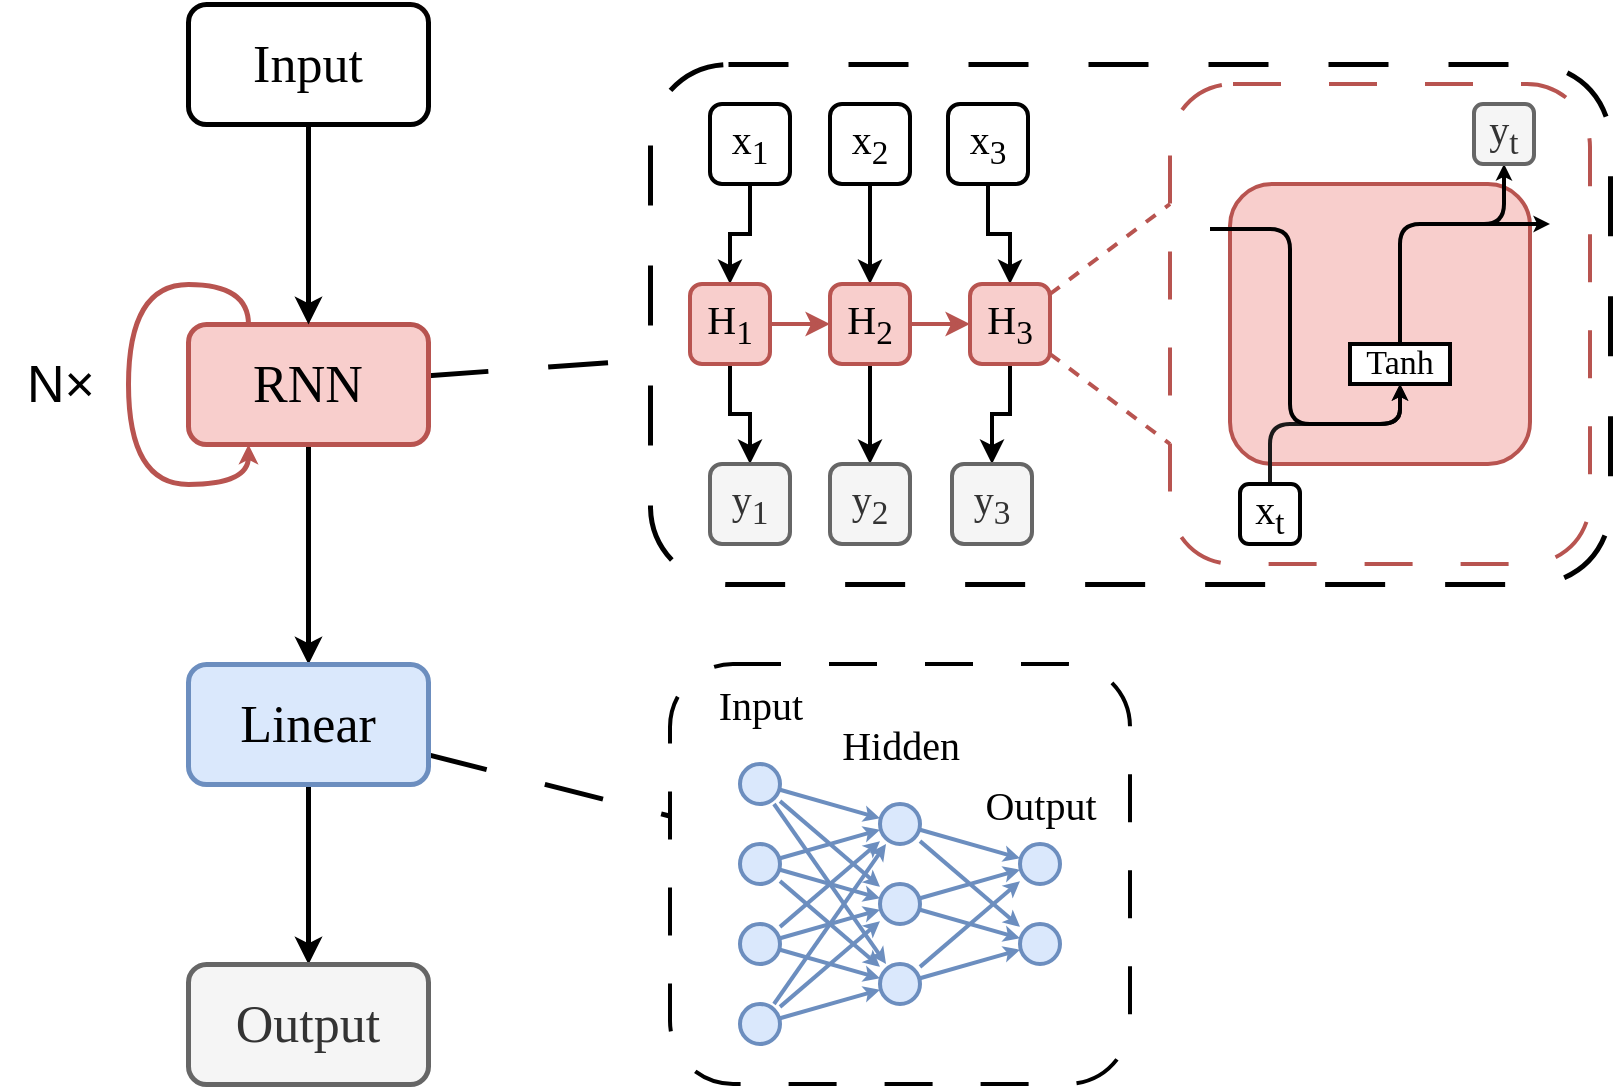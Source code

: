<mxfile version="24.8.9" pages="8">
  <diagram name="RNN" id="TDahLiscgaok_cA3sexh">
    <mxGraphModel dx="1107" dy="923" grid="1" gridSize="10" guides="1" tooltips="1" connect="1" arrows="1" fold="1" page="1" pageScale="1" pageWidth="827" pageHeight="1169" math="0" shadow="0">
      <root>
        <mxCell id="0" />
        <mxCell id="1" parent="0" />
        <mxCell id="GnLomLtKOD0BOK3c20nE-34" value="" style="rounded=1;whiteSpace=wrap;html=1;fillColor=none;dashed=1;dashPattern=12 12;strokeColor=#000000;strokeWidth=2.5;" parent="1" vertex="1">
          <mxGeometry x="420" y="170" width="480" height="260" as="geometry" />
        </mxCell>
        <mxCell id="GnLomLtKOD0BOK3c20nE-31" value="" style="rounded=1;whiteSpace=wrap;html=1;fillColor=none;dashed=1;dashPattern=12 12;strokeColor=#000000;strokeWidth=2;" parent="1" vertex="1">
          <mxGeometry x="430" y="470" width="230" height="210" as="geometry" />
        </mxCell>
        <mxCell id="44svDI2mm8FKR9LoV48q-10" value="" style="edgeStyle=orthogonalEdgeStyle;rounded=0;orthogonalLoop=1;jettySize=auto;html=1;fontFamily=Computer Modern;fontSource=https%3A%2F%2Fgithub.com%2Fspratt%2FComputer-Modern%2Fblob%2F478ef3d4716bea134f9fc5c14f9c976fda120ee5%2Fcmunbl-webfont.woff;fontSize=26;strokeWidth=2.5;" parent="1" source="44svDI2mm8FKR9LoV48q-3" target="44svDI2mm8FKR9LoV48q-4" edge="1">
          <mxGeometry relative="1" as="geometry" />
        </mxCell>
        <mxCell id="44svDI2mm8FKR9LoV48q-11" value="" style="edgeStyle=orthogonalEdgeStyle;rounded=0;orthogonalLoop=1;jettySize=auto;html=1;fontFamily=Computer Modern;fontSource=https%3A%2F%2Fgithub.com%2Fspratt%2FComputer-Modern%2Fblob%2F478ef3d4716bea134f9fc5c14f9c976fda120ee5%2Fcmunbl-webfont.woff;fontSize=26;strokeWidth=2.5;" parent="1" source="44svDI2mm8FKR9LoV48q-4" target="44svDI2mm8FKR9LoV48q-5" edge="1">
          <mxGeometry relative="1" as="geometry" />
        </mxCell>
        <mxCell id="44svDI2mm8FKR9LoV48q-5" value="Output" style="rounded=1;whiteSpace=wrap;html=1;fontFamily=Computer Modern;fontSource=https%3A%2F%2Fgithub.com%2Fspratt%2FComputer-Modern%2Fblob%2F478ef3d4716bea134f9fc5c14f9c976fda120ee5%2Fcmunbl-webfont.woff;fontSize=26;fillColor=#f5f5f5;strokeColor=#666666;fontColor=#333333;strokeWidth=2.5;" parent="1" vertex="1">
          <mxGeometry x="189" y="620" width="120" height="60" as="geometry" />
        </mxCell>
        <mxCell id="44svDI2mm8FKR9LoV48q-8" value="Input" style="rounded=1;whiteSpace=wrap;html=1;fontFamily=Computer Modern;fontSource=https%3A%2F%2Fgithub.com%2Fspratt%2FComputer-Modern%2Fblob%2F478ef3d4716bea134f9fc5c14f9c976fda120ee5%2Fcmunbl-webfont.woff;fontSize=26;strokeWidth=2.5;" parent="1" vertex="1">
          <mxGeometry x="189" y="140" width="120" height="60" as="geometry" />
        </mxCell>
        <mxCell id="jBXGPeVJq-uzk7XpcgHt-29" value="" style="group" parent="1" vertex="1" connectable="0">
          <mxGeometry x="440" y="180" width="450" height="240" as="geometry" />
        </mxCell>
        <mxCell id="jBXGPeVJq-uzk7XpcgHt-1" value="" style="rounded=1;whiteSpace=wrap;html=1;fillColor=none;dashed=1;dashPattern=12 12;strokeColor=#b85450;strokeWidth=2;" parent="jBXGPeVJq-uzk7XpcgHt-29" vertex="1">
          <mxGeometry x="240" width="210" height="240" as="geometry" />
        </mxCell>
        <mxCell id="jBXGPeVJq-uzk7XpcgHt-2" style="edgeStyle=orthogonalEdgeStyle;rounded=0;orthogonalLoop=1;jettySize=auto;html=1;fontFamily=Computer modern;fontSource=https%3A%2F%2Fgithub.com%2Fspratt%2FComputer-Modern%2Fblob%2F478ef3d4716bea134f9fc5c14f9c976fda120ee5%2Fcmunbl-webfont.woff;strokeWidth=2;" parent="jBXGPeVJq-uzk7XpcgHt-29" source="jBXGPeVJq-uzk7XpcgHt-3" target="jBXGPeVJq-uzk7XpcgHt-10" edge="1">
          <mxGeometry relative="1" as="geometry" />
        </mxCell>
        <mxCell id="jBXGPeVJq-uzk7XpcgHt-3" value="x&lt;sub&gt;1&lt;/sub&gt;" style="rounded=1;whiteSpace=wrap;html=1;fontFamily=Computer modern;fontSource=https%3A%2F%2Fgithub.com%2Fspratt%2FComputer-Modern%2Fblob%2F478ef3d4716bea134f9fc5c14f9c976fda120ee5%2Fcmunbl-webfont.woff;fontSize=20;strokeWidth=2;" parent="jBXGPeVJq-uzk7XpcgHt-29" vertex="1">
          <mxGeometry x="10" y="10" width="40" height="40" as="geometry" />
        </mxCell>
        <mxCell id="jBXGPeVJq-uzk7XpcgHt-4" style="edgeStyle=orthogonalEdgeStyle;rounded=0;orthogonalLoop=1;jettySize=auto;html=1;fontFamily=Computer modern;fontSource=https%3A%2F%2Fgithub.com%2Fspratt%2FComputer-Modern%2Fblob%2F478ef3d4716bea134f9fc5c14f9c976fda120ee5%2Fcmunbl-webfont.woff;strokeWidth=2;" parent="jBXGPeVJq-uzk7XpcgHt-29" source="jBXGPeVJq-uzk7XpcgHt-5" target="jBXGPeVJq-uzk7XpcgHt-13" edge="1">
          <mxGeometry relative="1" as="geometry" />
        </mxCell>
        <mxCell id="jBXGPeVJq-uzk7XpcgHt-5" value="x&lt;sub&gt;2&lt;/sub&gt;" style="rounded=1;whiteSpace=wrap;html=1;fontFamily=Computer modern;fontSource=https%3A%2F%2Fgithub.com%2Fspratt%2FComputer-Modern%2Fblob%2F478ef3d4716bea134f9fc5c14f9c976fda120ee5%2Fcmunbl-webfont.woff;fontSize=20;strokeWidth=2;" parent="jBXGPeVJq-uzk7XpcgHt-29" vertex="1">
          <mxGeometry x="70" y="10" width="40" height="40" as="geometry" />
        </mxCell>
        <mxCell id="jBXGPeVJq-uzk7XpcgHt-6" style="edgeStyle=orthogonalEdgeStyle;rounded=0;orthogonalLoop=1;jettySize=auto;html=1;fontFamily=Computer modern;fontSource=https%3A%2F%2Fgithub.com%2Fspratt%2FComputer-Modern%2Fblob%2F478ef3d4716bea134f9fc5c14f9c976fda120ee5%2Fcmunbl-webfont.woff;strokeWidth=2;" parent="jBXGPeVJq-uzk7XpcgHt-29" source="jBXGPeVJq-uzk7XpcgHt-7" target="jBXGPeVJq-uzk7XpcgHt-16" edge="1">
          <mxGeometry relative="1" as="geometry" />
        </mxCell>
        <mxCell id="jBXGPeVJq-uzk7XpcgHt-7" value="x&lt;sub&gt;3&lt;/sub&gt;" style="rounded=1;whiteSpace=wrap;html=1;fontFamily=Computer modern;fontSource=https%3A%2F%2Fgithub.com%2Fspratt%2FComputer-Modern%2Fblob%2F478ef3d4716bea134f9fc5c14f9c976fda120ee5%2Fcmunbl-webfont.woff;fontSize=20;strokeWidth=2;" parent="jBXGPeVJq-uzk7XpcgHt-29" vertex="1">
          <mxGeometry x="129" y="10" width="40" height="40" as="geometry" />
        </mxCell>
        <mxCell id="jBXGPeVJq-uzk7XpcgHt-8" style="edgeStyle=orthogonalEdgeStyle;rounded=0;orthogonalLoop=1;jettySize=auto;html=1;fillColor=#f8cecc;strokeColor=#b85450;fontFamily=Computer modern;fontSource=https%3A%2F%2Fgithub.com%2Fspratt%2FComputer-Modern%2Fblob%2F478ef3d4716bea134f9fc5c14f9c976fda120ee5%2Fcmunbl-webfont.woff;strokeWidth=2;" parent="jBXGPeVJq-uzk7XpcgHt-29" source="jBXGPeVJq-uzk7XpcgHt-10" target="jBXGPeVJq-uzk7XpcgHt-13" edge="1">
          <mxGeometry relative="1" as="geometry" />
        </mxCell>
        <mxCell id="jBXGPeVJq-uzk7XpcgHt-9" style="edgeStyle=orthogonalEdgeStyle;rounded=0;orthogonalLoop=1;jettySize=auto;html=1;fontFamily=Computer modern;fontSource=https%3A%2F%2Fgithub.com%2Fspratt%2FComputer-Modern%2Fblob%2F478ef3d4716bea134f9fc5c14f9c976fda120ee5%2Fcmunbl-webfont.woff;strokeWidth=2;" parent="jBXGPeVJq-uzk7XpcgHt-29" source="jBXGPeVJq-uzk7XpcgHt-10" target="jBXGPeVJq-uzk7XpcgHt-17" edge="1">
          <mxGeometry relative="1" as="geometry" />
        </mxCell>
        <mxCell id="jBXGPeVJq-uzk7XpcgHt-10" value="H&lt;sub&gt;1&lt;/sub&gt;" style="rounded=1;whiteSpace=wrap;html=1;fillColor=#f8cecc;strokeColor=#b85450;fontFamily=Computer modern;fontSource=https%3A%2F%2Fgithub.com%2Fspratt%2FComputer-Modern%2Fblob%2F478ef3d4716bea134f9fc5c14f9c976fda120ee5%2Fcmunbl-webfont.woff;fontSize=20;strokeWidth=2;" parent="jBXGPeVJq-uzk7XpcgHt-29" vertex="1">
          <mxGeometry y="100" width="40" height="40" as="geometry" />
        </mxCell>
        <mxCell id="jBXGPeVJq-uzk7XpcgHt-11" style="edgeStyle=orthogonalEdgeStyle;rounded=0;orthogonalLoop=1;jettySize=auto;html=1;fillColor=#f8cecc;strokeColor=#b85450;fontFamily=Computer modern;fontSource=https%3A%2F%2Fgithub.com%2Fspratt%2FComputer-Modern%2Fblob%2F478ef3d4716bea134f9fc5c14f9c976fda120ee5%2Fcmunbl-webfont.woff;strokeWidth=2;" parent="jBXGPeVJq-uzk7XpcgHt-29" source="jBXGPeVJq-uzk7XpcgHt-13" target="jBXGPeVJq-uzk7XpcgHt-16" edge="1">
          <mxGeometry relative="1" as="geometry" />
        </mxCell>
        <mxCell id="jBXGPeVJq-uzk7XpcgHt-12" style="edgeStyle=orthogonalEdgeStyle;rounded=0;orthogonalLoop=1;jettySize=auto;html=1;fontFamily=Computer modern;fontSource=https%3A%2F%2Fgithub.com%2Fspratt%2FComputer-Modern%2Fblob%2F478ef3d4716bea134f9fc5c14f9c976fda120ee5%2Fcmunbl-webfont.woff;strokeWidth=2;" parent="jBXGPeVJq-uzk7XpcgHt-29" source="jBXGPeVJq-uzk7XpcgHt-13" target="jBXGPeVJq-uzk7XpcgHt-18" edge="1">
          <mxGeometry relative="1" as="geometry" />
        </mxCell>
        <mxCell id="jBXGPeVJq-uzk7XpcgHt-13" value="H&lt;sub&gt;2&lt;/sub&gt;" style="rounded=1;whiteSpace=wrap;html=1;fillColor=#f8cecc;strokeColor=#b85450;fontFamily=Computer modern;fontSource=https%3A%2F%2Fgithub.com%2Fspratt%2FComputer-Modern%2Fblob%2F478ef3d4716bea134f9fc5c14f9c976fda120ee5%2Fcmunbl-webfont.woff;fontSize=20;strokeWidth=2;" parent="jBXGPeVJq-uzk7XpcgHt-29" vertex="1">
          <mxGeometry x="70" y="100" width="40" height="40" as="geometry" />
        </mxCell>
        <mxCell id="jBXGPeVJq-uzk7XpcgHt-14" style="edgeStyle=orthogonalEdgeStyle;rounded=0;orthogonalLoop=1;jettySize=auto;html=1;fontFamily=Computer modern;fontSource=https%3A%2F%2Fgithub.com%2Fspratt%2FComputer-Modern%2Fblob%2F478ef3d4716bea134f9fc5c14f9c976fda120ee5%2Fcmunbl-webfont.woff;strokeWidth=2;" parent="jBXGPeVJq-uzk7XpcgHt-29" source="jBXGPeVJq-uzk7XpcgHt-16" target="jBXGPeVJq-uzk7XpcgHt-19" edge="1">
          <mxGeometry relative="1" as="geometry" />
        </mxCell>
        <mxCell id="jBXGPeVJq-uzk7XpcgHt-15" style="rounded=0;orthogonalLoop=1;jettySize=auto;html=1;dashed=1;fillColor=#f8cecc;strokeColor=#b85450;endArrow=none;endFill=0;entryX=0;entryY=0.75;entryDx=0;entryDy=0;strokeWidth=2;" parent="jBXGPeVJq-uzk7XpcgHt-29" source="jBXGPeVJq-uzk7XpcgHt-16" target="jBXGPeVJq-uzk7XpcgHt-1" edge="1">
          <mxGeometry relative="1" as="geometry">
            <mxPoint x="290" y="40" as="targetPoint" />
          </mxGeometry>
        </mxCell>
        <mxCell id="jBXGPeVJq-uzk7XpcgHt-16" value="H&lt;sub&gt;3&lt;/sub&gt;" style="rounded=1;whiteSpace=wrap;html=1;fillColor=#f8cecc;strokeColor=#b85450;fontFamily=Computer modern;fontSource=https%3A%2F%2Fgithub.com%2Fspratt%2FComputer-Modern%2Fblob%2F478ef3d4716bea134f9fc5c14f9c976fda120ee5%2Fcmunbl-webfont.woff;fontSize=20;strokeWidth=2;" parent="jBXGPeVJq-uzk7XpcgHt-29" vertex="1">
          <mxGeometry x="140" y="100" width="40" height="40" as="geometry" />
        </mxCell>
        <mxCell id="jBXGPeVJq-uzk7XpcgHt-17" value="y&lt;sub&gt;1&lt;/sub&gt;" style="rounded=1;whiteSpace=wrap;html=1;fillColor=#f5f5f5;strokeColor=#666666;fontFamily=Computer modern;fontSource=https%3A%2F%2Fgithub.com%2Fspratt%2FComputer-Modern%2Fblob%2F478ef3d4716bea134f9fc5c14f9c976fda120ee5%2Fcmunbl-webfont.woff;fontColor=#333333;fontSize=20;strokeWidth=2;" parent="jBXGPeVJq-uzk7XpcgHt-29" vertex="1">
          <mxGeometry x="10" y="190" width="40" height="40" as="geometry" />
        </mxCell>
        <mxCell id="jBXGPeVJq-uzk7XpcgHt-18" value="y&lt;sub&gt;2&lt;/sub&gt;" style="rounded=1;whiteSpace=wrap;html=1;fillColor=#f5f5f5;strokeColor=#666666;fontFamily=Computer modern;fontSource=https%3A%2F%2Fgithub.com%2Fspratt%2FComputer-Modern%2Fblob%2F478ef3d4716bea134f9fc5c14f9c976fda120ee5%2Fcmunbl-webfont.woff;fontColor=#333333;fontSize=20;strokeWidth=2;" parent="jBXGPeVJq-uzk7XpcgHt-29" vertex="1">
          <mxGeometry x="70" y="190" width="40" height="40" as="geometry" />
        </mxCell>
        <mxCell id="jBXGPeVJq-uzk7XpcgHt-19" value="y&lt;sub&gt;3&lt;/sub&gt;" style="rounded=1;whiteSpace=wrap;html=1;fillColor=#f5f5f5;strokeColor=#666666;fontFamily=Computer modern;fontSource=https%3A%2F%2Fgithub.com%2Fspratt%2FComputer-Modern%2Fblob%2F478ef3d4716bea134f9fc5c14f9c976fda120ee5%2Fcmunbl-webfont.woff;fontColor=#333333;fontSize=20;strokeWidth=2;" parent="jBXGPeVJq-uzk7XpcgHt-29" vertex="1">
          <mxGeometry x="131" y="190" width="40" height="40" as="geometry" />
        </mxCell>
        <mxCell id="jBXGPeVJq-uzk7XpcgHt-20" value="" style="rounded=1;whiteSpace=wrap;html=1;fillColor=#f8cecc;strokeColor=#b85450;fontFamily=Computer modern;fontSource=https%3A%2F%2Fgithub.com%2Fspratt%2FComputer-Modern%2Fblob%2F478ef3d4716bea134f9fc5c14f9c976fda120ee5%2Fcmunbl-webfont.woff;strokeWidth=2;" parent="jBXGPeVJq-uzk7XpcgHt-29" vertex="1">
          <mxGeometry x="270" y="50" width="150" height="140" as="geometry" />
        </mxCell>
        <mxCell id="jBXGPeVJq-uzk7XpcgHt-21" style="edgeStyle=orthogonalEdgeStyle;rounded=1;orthogonalLoop=1;jettySize=auto;html=1;strokeColor=default;curved=0;endSize=2;strokeWidth=2;" parent="jBXGPeVJq-uzk7XpcgHt-29" source="jBXGPeVJq-uzk7XpcgHt-22" target="jBXGPeVJq-uzk7XpcgHt-25" edge="1">
          <mxGeometry relative="1" as="geometry">
            <Array as="points">
              <mxPoint x="355" y="70" />
              <mxPoint x="407" y="70" />
            </Array>
          </mxGeometry>
        </mxCell>
        <mxCell id="jBXGPeVJq-uzk7XpcgHt-22" value="Tanh" style="rounded=0;whiteSpace=wrap;html=1;fontFamily=Computer modern;fontSource=https%3A%2F%2Fgithub.com%2Fspratt%2FComputer-Modern%2Fblob%2F478ef3d4716bea134f9fc5c14f9c976fda120ee5%2Fcmunbl-webfont.woff;fontSize=17;strokeWidth=2;" parent="jBXGPeVJq-uzk7XpcgHt-29" vertex="1">
          <mxGeometry x="330" y="130" width="50" height="20" as="geometry" />
        </mxCell>
        <mxCell id="jBXGPeVJq-uzk7XpcgHt-23" style="edgeStyle=orthogonalEdgeStyle;rounded=1;orthogonalLoop=1;jettySize=auto;html=1;curved=0;endSize=2;strokeColor=#1A1A1A;strokeWidth=2;" parent="jBXGPeVJq-uzk7XpcgHt-29" source="jBXGPeVJq-uzk7XpcgHt-24" target="jBXGPeVJq-uzk7XpcgHt-22" edge="1">
          <mxGeometry relative="1" as="geometry">
            <Array as="points">
              <mxPoint x="290" y="170" />
              <mxPoint x="355" y="170" />
            </Array>
          </mxGeometry>
        </mxCell>
        <mxCell id="jBXGPeVJq-uzk7XpcgHt-24" value="x&lt;sub&gt;t&lt;/sub&gt;" style="rounded=1;whiteSpace=wrap;html=1;fontFamily=Computer modern;fontSource=https%3A%2F%2Fgithub.com%2Fspratt%2FComputer-Modern%2Fblob%2F478ef3d4716bea134f9fc5c14f9c976fda120ee5%2Fcmunbl-webfont.woff;fontSize=20;strokeWidth=2;" parent="jBXGPeVJq-uzk7XpcgHt-29" vertex="1">
          <mxGeometry x="275" y="200" width="30" height="30" as="geometry" />
        </mxCell>
        <mxCell id="jBXGPeVJq-uzk7XpcgHt-25" value="y&lt;sub&gt;t&lt;/sub&gt;" style="rounded=1;whiteSpace=wrap;html=1;fillColor=#f5f5f5;strokeColor=#666666;fontFamily=Computer modern;fontSource=https%3A%2F%2Fgithub.com%2Fspratt%2FComputer-Modern%2Fblob%2F478ef3d4716bea134f9fc5c14f9c976fda120ee5%2Fcmunbl-webfont.woff;fontColor=#333333;fontSize=20;strokeWidth=2;" parent="jBXGPeVJq-uzk7XpcgHt-29" vertex="1">
          <mxGeometry x="392" y="10" width="30" height="30" as="geometry" />
        </mxCell>
        <mxCell id="jBXGPeVJq-uzk7XpcgHt-26" style="edgeStyle=orthogonalEdgeStyle;rounded=1;orthogonalLoop=1;jettySize=auto;html=1;strokeColor=default;curved=0;endArrow=classic;endFill=1;endSize=2;strokeWidth=2;" parent="jBXGPeVJq-uzk7XpcgHt-29" target="jBXGPeVJq-uzk7XpcgHt-22" edge="1">
          <mxGeometry relative="1" as="geometry">
            <mxPoint x="260" y="72.5" as="sourcePoint" />
            <mxPoint x="365" y="122.5" as="targetPoint" />
            <Array as="points">
              <mxPoint x="300" y="73" />
              <mxPoint x="300" y="170" />
              <mxPoint x="355" y="170" />
            </Array>
          </mxGeometry>
        </mxCell>
        <mxCell id="jBXGPeVJq-uzk7XpcgHt-27" style="rounded=0;orthogonalLoop=1;jettySize=auto;html=1;dashed=1;fillColor=#f8cecc;strokeColor=#b85450;endArrow=none;endFill=0;entryX=0;entryY=0.25;entryDx=0;entryDy=0;strokeWidth=2;" parent="jBXGPeVJq-uzk7XpcgHt-29" source="jBXGPeVJq-uzk7XpcgHt-16" target="jBXGPeVJq-uzk7XpcgHt-1" edge="1">
          <mxGeometry relative="1" as="geometry">
            <mxPoint x="300" y="210" as="targetPoint" />
            <mxPoint x="190" y="110" as="sourcePoint" />
          </mxGeometry>
        </mxCell>
        <mxCell id="jBXGPeVJq-uzk7XpcgHt-28" value="" style="endArrow=classic;html=1;rounded=1;strokeColor=default;curved=0;endSize=2;strokeWidth=2;" parent="jBXGPeVJq-uzk7XpcgHt-29" edge="1">
          <mxGeometry width="50" height="50" relative="1" as="geometry">
            <mxPoint x="380" y="70" as="sourcePoint" />
            <mxPoint x="430" y="70" as="targetPoint" />
          </mxGeometry>
        </mxCell>
        <mxCell id="GnLomLtKOD0BOK3c20nE-33" style="rounded=0;orthogonalLoop=1;jettySize=auto;html=1;endArrow=none;endFill=0;fillColor=#f8cecc;strokeColor=#000000;dashed=1;dashPattern=12 12;strokeWidth=2.5;" parent="1" source="44svDI2mm8FKR9LoV48q-3" target="GnLomLtKOD0BOK3c20nE-34" edge="1">
          <mxGeometry relative="1" as="geometry" />
        </mxCell>
        <mxCell id="44svDI2mm8FKR9LoV48q-3" value="RNN" style="rounded=1;whiteSpace=wrap;html=1;fontFamily=Computer Modern;fontSource=https%3A%2F%2Fgithub.com%2Fspratt%2FComputer-Modern%2Fblob%2F478ef3d4716bea134f9fc5c14f9c976fda120ee5%2Fcmunbl-webfont.woff;fontSize=26;fillColor=#f8cecc;strokeColor=#b85450;strokeWidth=2.5;" parent="1" vertex="1">
          <mxGeometry x="189" y="300" width="120" height="60" as="geometry" />
        </mxCell>
        <mxCell id="44svDI2mm8FKR9LoV48q-9" style="edgeStyle=orthogonalEdgeStyle;rounded=0;orthogonalLoop=1;jettySize=auto;html=1;fontFamily=Computer Modern;fontSource=https%3A%2F%2Fgithub.com%2Fspratt%2FComputer-Modern%2Fblob%2F478ef3d4716bea134f9fc5c14f9c976fda120ee5%2Fcmunbl-webfont.woff;fontSize=26;strokeWidth=2.5;" parent="1" source="44svDI2mm8FKR9LoV48q-8" target="44svDI2mm8FKR9LoV48q-3" edge="1">
          <mxGeometry relative="1" as="geometry" />
        </mxCell>
        <mxCell id="TPxxMApnmHXlQfTDWvSl-2" value="&lt;font style=&quot;font-size: 26px;&quot;&gt;N×&lt;/font&gt;" style="text;html=1;align=center;verticalAlign=middle;resizable=0;points=[];autosize=1;strokeColor=none;fillColor=none;" parent="1" vertex="1">
          <mxGeometry x="95" y="310" width="60" height="40" as="geometry" />
        </mxCell>
        <mxCell id="qYiXRKkBUtG-sSZHEmn1-1" style="edgeStyle=orthogonalEdgeStyle;rounded=0;orthogonalLoop=1;jettySize=auto;html=1;exitX=0.25;exitY=0;exitDx=0;exitDy=0;fontFamily=Computer modern;fontSource=https%3A%2F%2Fgithub.com%2Fspratt%2FComputer-Modern%2Fblob%2F478ef3d4716bea134f9fc5c14f9c976fda120ee5%2Fcmunbl-webfont.woff;curved=1;fillColor=#f8cecc;strokeColor=#b85450;strokeWidth=2.5;endSize=2;fontSize=26;" parent="1" source="44svDI2mm8FKR9LoV48q-3" target="44svDI2mm8FKR9LoV48q-3" edge="1">
          <mxGeometry relative="1" as="geometry">
            <Array as="points">
              <mxPoint x="219" y="280" />
              <mxPoint x="159" y="280" />
              <mxPoint x="159" y="380" />
              <mxPoint x="219" y="380" />
            </Array>
          </mxGeometry>
        </mxCell>
        <mxCell id="GnLomLtKOD0BOK3c20nE-32" style="rounded=0;orthogonalLoop=1;jettySize=auto;html=1;strokeColor=#000000;dashed=1;dashPattern=12 12;fillColor=#dae8fc;endArrow=none;endFill=0;strokeWidth=2.5;" parent="1" source="44svDI2mm8FKR9LoV48q-4" target="GnLomLtKOD0BOK3c20nE-31" edge="1">
          <mxGeometry relative="1" as="geometry" />
        </mxCell>
        <mxCell id="44svDI2mm8FKR9LoV48q-4" value="Linear" style="rounded=1;whiteSpace=wrap;html=1;fontFamily=Computer Modern;fontSource=https%3A%2F%2Fgithub.com%2Fspratt%2FComputer-Modern%2Fblob%2F478ef3d4716bea134f9fc5c14f9c976fda120ee5%2Fcmunbl-webfont.woff;fontSize=26;fillColor=#dae8fc;strokeColor=#6c8ebf;strokeWidth=2.5;" parent="1" vertex="1">
          <mxGeometry x="189" y="470" width="120" height="60" as="geometry" />
        </mxCell>
        <mxCell id="GnLomLtKOD0BOK3c20nE-1" style="rounded=0;orthogonalLoop=1;jettySize=auto;html=1;endSize=2;fillColor=#dae8fc;strokeColor=#6c8ebf;strokeWidth=2;" parent="1" source="GnLomLtKOD0BOK3c20nE-4" target="GnLomLtKOD0BOK3c20nE-25" edge="1">
          <mxGeometry relative="1" as="geometry" />
        </mxCell>
        <mxCell id="GnLomLtKOD0BOK3c20nE-2" style="rounded=0;orthogonalLoop=1;jettySize=auto;html=1;endSize=2;fillColor=#dae8fc;strokeColor=#6c8ebf;strokeWidth=2;" parent="1" source="GnLomLtKOD0BOK3c20nE-4" target="GnLomLtKOD0BOK3c20nE-19" edge="1">
          <mxGeometry relative="1" as="geometry" />
        </mxCell>
        <mxCell id="GnLomLtKOD0BOK3c20nE-3" style="rounded=0;orthogonalLoop=1;jettySize=auto;html=1;endSize=2;fillColor=#dae8fc;strokeColor=#6c8ebf;strokeWidth=2;" parent="1" source="GnLomLtKOD0BOK3c20nE-4" target="GnLomLtKOD0BOK3c20nE-22" edge="1">
          <mxGeometry relative="1" as="geometry" />
        </mxCell>
        <mxCell id="GnLomLtKOD0BOK3c20nE-4" value="" style="rounded=1;whiteSpace=wrap;html=1;fontFamily=Computer modern;fontSource=https%3A%2F%2Fgithub.com%2Fspratt%2FComputer-Modern%2Fblob%2F478ef3d4716bea134f9fc5c14f9c976fda120ee5%2Fcmunbl-webfont.woff;arcSize=50;fillColor=#dae8fc;strokeColor=#6c8ebf;aspect=fixed;strokeWidth=2;" parent="1" vertex="1">
          <mxGeometry x="465" y="520" width="20" height="20" as="geometry" />
        </mxCell>
        <mxCell id="GnLomLtKOD0BOK3c20nE-5" style="rounded=0;orthogonalLoop=1;jettySize=auto;html=1;endSize=2;fillColor=#dae8fc;strokeColor=#6c8ebf;strokeWidth=2;" parent="1" source="GnLomLtKOD0BOK3c20nE-8" target="GnLomLtKOD0BOK3c20nE-19" edge="1">
          <mxGeometry relative="1" as="geometry" />
        </mxCell>
        <mxCell id="GnLomLtKOD0BOK3c20nE-6" style="rounded=0;orthogonalLoop=1;jettySize=auto;html=1;endSize=2;fillColor=#dae8fc;strokeColor=#6c8ebf;strokeWidth=2;" parent="1" source="GnLomLtKOD0BOK3c20nE-8" target="GnLomLtKOD0BOK3c20nE-25" edge="1">
          <mxGeometry relative="1" as="geometry" />
        </mxCell>
        <mxCell id="GnLomLtKOD0BOK3c20nE-7" style="rounded=0;orthogonalLoop=1;jettySize=auto;html=1;endSize=2;fillColor=#dae8fc;strokeColor=#6c8ebf;strokeWidth=2;" parent="1" source="GnLomLtKOD0BOK3c20nE-8" target="GnLomLtKOD0BOK3c20nE-22" edge="1">
          <mxGeometry relative="1" as="geometry" />
        </mxCell>
        <mxCell id="GnLomLtKOD0BOK3c20nE-8" value="" style="rounded=1;whiteSpace=wrap;html=1;fontFamily=Computer modern;fontSource=https%3A%2F%2Fgithub.com%2Fspratt%2FComputer-Modern%2Fblob%2F478ef3d4716bea134f9fc5c14f9c976fda120ee5%2Fcmunbl-webfont.woff;arcSize=50;fillColor=#dae8fc;strokeColor=#6c8ebf;aspect=fixed;strokeWidth=2;" parent="1" vertex="1">
          <mxGeometry x="465" y="560" width="20" height="20" as="geometry" />
        </mxCell>
        <mxCell id="GnLomLtKOD0BOK3c20nE-9" style="rounded=0;orthogonalLoop=1;jettySize=auto;html=1;endSize=2;fillColor=#dae8fc;strokeColor=#6c8ebf;strokeWidth=2;" parent="1" source="GnLomLtKOD0BOK3c20nE-12" target="GnLomLtKOD0BOK3c20nE-22" edge="1">
          <mxGeometry relative="1" as="geometry" />
        </mxCell>
        <mxCell id="GnLomLtKOD0BOK3c20nE-10" style="rounded=0;orthogonalLoop=1;jettySize=auto;html=1;endSize=2;fillColor=#dae8fc;strokeColor=#6c8ebf;strokeWidth=2;" parent="1" source="GnLomLtKOD0BOK3c20nE-12" target="GnLomLtKOD0BOK3c20nE-19" edge="1">
          <mxGeometry relative="1" as="geometry" />
        </mxCell>
        <mxCell id="GnLomLtKOD0BOK3c20nE-11" style="rounded=0;orthogonalLoop=1;jettySize=auto;html=1;endSize=2;fillColor=#dae8fc;strokeColor=#6c8ebf;strokeWidth=2;" parent="1" source="GnLomLtKOD0BOK3c20nE-12" target="GnLomLtKOD0BOK3c20nE-25" edge="1">
          <mxGeometry relative="1" as="geometry" />
        </mxCell>
        <mxCell id="GnLomLtKOD0BOK3c20nE-12" value="" style="rounded=1;whiteSpace=wrap;html=1;fontFamily=Computer modern;fontSource=https%3A%2F%2Fgithub.com%2Fspratt%2FComputer-Modern%2Fblob%2F478ef3d4716bea134f9fc5c14f9c976fda120ee5%2Fcmunbl-webfont.woff;arcSize=50;fillColor=#dae8fc;strokeColor=#6c8ebf;aspect=fixed;strokeWidth=2;" parent="1" vertex="1">
          <mxGeometry x="465" y="600" width="20" height="20" as="geometry" />
        </mxCell>
        <mxCell id="GnLomLtKOD0BOK3c20nE-13" style="rounded=0;orthogonalLoop=1;jettySize=auto;html=1;endSize=2;fillColor=#dae8fc;strokeColor=#6c8ebf;strokeWidth=2;" parent="1" source="GnLomLtKOD0BOK3c20nE-16" target="GnLomLtKOD0BOK3c20nE-22" edge="1">
          <mxGeometry relative="1" as="geometry" />
        </mxCell>
        <mxCell id="GnLomLtKOD0BOK3c20nE-14" style="rounded=0;orthogonalLoop=1;jettySize=auto;html=1;endSize=2;fillColor=#dae8fc;strokeColor=#6c8ebf;strokeWidth=2;" parent="1" source="GnLomLtKOD0BOK3c20nE-16" target="GnLomLtKOD0BOK3c20nE-19" edge="1">
          <mxGeometry relative="1" as="geometry" />
        </mxCell>
        <mxCell id="GnLomLtKOD0BOK3c20nE-15" style="rounded=0;orthogonalLoop=1;jettySize=auto;html=1;endSize=2;fillColor=#dae8fc;strokeColor=#6c8ebf;strokeWidth=2;" parent="1" source="GnLomLtKOD0BOK3c20nE-16" target="GnLomLtKOD0BOK3c20nE-25" edge="1">
          <mxGeometry relative="1" as="geometry" />
        </mxCell>
        <mxCell id="GnLomLtKOD0BOK3c20nE-16" value="" style="rounded=1;whiteSpace=wrap;html=1;fontFamily=Computer modern;fontSource=https%3A%2F%2Fgithub.com%2Fspratt%2FComputer-Modern%2Fblob%2F478ef3d4716bea134f9fc5c14f9c976fda120ee5%2Fcmunbl-webfont.woff;arcSize=50;fillColor=#dae8fc;strokeColor=#6c8ebf;aspect=fixed;strokeWidth=2;" parent="1" vertex="1">
          <mxGeometry x="465" y="640" width="20" height="20" as="geometry" />
        </mxCell>
        <mxCell id="GnLomLtKOD0BOK3c20nE-17" style="rounded=0;orthogonalLoop=1;jettySize=auto;html=1;endSize=2;fillColor=#dae8fc;strokeColor=#6c8ebf;strokeWidth=2;" parent="1" source="GnLomLtKOD0BOK3c20nE-19" target="GnLomLtKOD0BOK3c20nE-27" edge="1">
          <mxGeometry relative="1" as="geometry" />
        </mxCell>
        <mxCell id="GnLomLtKOD0BOK3c20nE-18" style="rounded=0;orthogonalLoop=1;jettySize=auto;html=1;endSize=2;fillColor=#dae8fc;strokeColor=#6c8ebf;strokeWidth=2;" parent="1" source="GnLomLtKOD0BOK3c20nE-19" target="GnLomLtKOD0BOK3c20nE-26" edge="1">
          <mxGeometry relative="1" as="geometry" />
        </mxCell>
        <mxCell id="GnLomLtKOD0BOK3c20nE-19" value="" style="rounded=1;whiteSpace=wrap;html=1;fontFamily=Computer modern;fontSource=https%3A%2F%2Fgithub.com%2Fspratt%2FComputer-Modern%2Fblob%2F478ef3d4716bea134f9fc5c14f9c976fda120ee5%2Fcmunbl-webfont.woff;arcSize=50;fillColor=#dae8fc;strokeColor=#6c8ebf;aspect=fixed;strokeWidth=2;" parent="1" vertex="1">
          <mxGeometry x="535" y="580" width="20" height="20" as="geometry" />
        </mxCell>
        <mxCell id="GnLomLtKOD0BOK3c20nE-20" style="rounded=0;orthogonalLoop=1;jettySize=auto;html=1;endSize=2;fillColor=#dae8fc;strokeColor=#6c8ebf;strokeWidth=2;" parent="1" source="GnLomLtKOD0BOK3c20nE-22" target="GnLomLtKOD0BOK3c20nE-27" edge="1">
          <mxGeometry relative="1" as="geometry" />
        </mxCell>
        <mxCell id="GnLomLtKOD0BOK3c20nE-21" style="rounded=0;orthogonalLoop=1;jettySize=auto;html=1;endSize=2;fillColor=#dae8fc;strokeColor=#6c8ebf;strokeWidth=2;" parent="1" source="GnLomLtKOD0BOK3c20nE-22" target="GnLomLtKOD0BOK3c20nE-26" edge="1">
          <mxGeometry relative="1" as="geometry" />
        </mxCell>
        <mxCell id="GnLomLtKOD0BOK3c20nE-22" value="" style="rounded=1;whiteSpace=wrap;html=1;fontFamily=Computer modern;fontSource=https%3A%2F%2Fgithub.com%2Fspratt%2FComputer-Modern%2Fblob%2F478ef3d4716bea134f9fc5c14f9c976fda120ee5%2Fcmunbl-webfont.woff;arcSize=50;fillColor=#dae8fc;strokeColor=#6c8ebf;aspect=fixed;strokeWidth=2;" parent="1" vertex="1">
          <mxGeometry x="535" y="620" width="20" height="20" as="geometry" />
        </mxCell>
        <mxCell id="GnLomLtKOD0BOK3c20nE-23" style="rounded=0;orthogonalLoop=1;jettySize=auto;html=1;endSize=2;fillColor=#dae8fc;strokeColor=#6c8ebf;strokeWidth=2;" parent="1" source="GnLomLtKOD0BOK3c20nE-25" target="GnLomLtKOD0BOK3c20nE-27" edge="1">
          <mxGeometry relative="1" as="geometry" />
        </mxCell>
        <mxCell id="GnLomLtKOD0BOK3c20nE-24" style="rounded=0;orthogonalLoop=1;jettySize=auto;html=1;endSize=2;fillColor=#dae8fc;strokeColor=#6c8ebf;strokeWidth=2;" parent="1" source="GnLomLtKOD0BOK3c20nE-25" target="GnLomLtKOD0BOK3c20nE-26" edge="1">
          <mxGeometry relative="1" as="geometry" />
        </mxCell>
        <mxCell id="GnLomLtKOD0BOK3c20nE-25" value="" style="rounded=1;whiteSpace=wrap;html=1;fontFamily=Computer modern;fontSource=https%3A%2F%2Fgithub.com%2Fspratt%2FComputer-Modern%2Fblob%2F478ef3d4716bea134f9fc5c14f9c976fda120ee5%2Fcmunbl-webfont.woff;arcSize=50;fillColor=#dae8fc;strokeColor=#6c8ebf;aspect=fixed;strokeWidth=2;" parent="1" vertex="1">
          <mxGeometry x="535" y="540" width="20" height="20" as="geometry" />
        </mxCell>
        <mxCell id="GnLomLtKOD0BOK3c20nE-26" value="" style="rounded=1;whiteSpace=wrap;html=1;fontFamily=Computer modern;fontSource=https%3A%2F%2Fgithub.com%2Fspratt%2FComputer-Modern%2Fblob%2F478ef3d4716bea134f9fc5c14f9c976fda120ee5%2Fcmunbl-webfont.woff;arcSize=50;fillColor=#dae8fc;strokeColor=#6c8ebf;aspect=fixed;strokeWidth=2;" parent="1" vertex="1">
          <mxGeometry x="605" y="600" width="20" height="20" as="geometry" />
        </mxCell>
        <mxCell id="GnLomLtKOD0BOK3c20nE-27" value="" style="rounded=1;whiteSpace=wrap;html=1;fontFamily=Computer modern;fontSource=https%3A%2F%2Fgithub.com%2Fspratt%2FComputer-Modern%2Fblob%2F478ef3d4716bea134f9fc5c14f9c976fda120ee5%2Fcmunbl-webfont.woff;arcSize=50;fillColor=#dae8fc;strokeColor=#6c8ebf;aspect=fixed;strokeWidth=2;" parent="1" vertex="1">
          <mxGeometry x="605" y="560" width="20" height="20" as="geometry" />
        </mxCell>
        <mxCell id="GnLomLtKOD0BOK3c20nE-28" value="Input" style="text;html=1;align=center;verticalAlign=middle;resizable=0;points=[];autosize=1;strokeColor=none;fillColor=none;fontSize=20;fontFamily=Computer Modern;fontSource=https%3A%2F%2Fgithub.com%2Fspratt%2FComputer-Modern%2Fblob%2F478ef3d4716bea134f9fc5c14f9c976fda120ee5%2Fcmunbl-webfont.woff;strokeWidth=2;" parent="1" vertex="1">
          <mxGeometry x="440" y="470" width="70" height="40" as="geometry" />
        </mxCell>
        <mxCell id="GnLomLtKOD0BOK3c20nE-29" value="Hidden" style="text;html=1;align=center;verticalAlign=middle;resizable=0;points=[];autosize=1;strokeColor=none;fillColor=none;fontSize=20;fontFamily=Computer Modern;fontSource=https%3A%2F%2Fgithub.com%2Fspratt%2FComputer-Modern%2Fblob%2F478ef3d4716bea134f9fc5c14f9c976fda120ee5%2Fcmunbl-webfont.woff;strokeWidth=2;" parent="1" vertex="1">
          <mxGeometry x="505" y="490" width="80" height="40" as="geometry" />
        </mxCell>
        <mxCell id="GnLomLtKOD0BOK3c20nE-30" value="Output" style="text;html=1;align=center;verticalAlign=middle;resizable=0;points=[];autosize=1;strokeColor=none;fillColor=none;fontSize=20;fontFamily=Computer Modern;fontSource=https%3A%2F%2Fgithub.com%2Fspratt%2FComputer-Modern%2Fblob%2F478ef3d4716bea134f9fc5c14f9c976fda120ee5%2Fcmunbl-webfont.woff;strokeWidth=2;" parent="1" vertex="1">
          <mxGeometry x="575" y="520" width="80" height="40" as="geometry" />
        </mxCell>
      </root>
    </mxGraphModel>
  </diagram>
  <diagram name="LSTM" id="mP4qWbZEDLTylpDR71ya">
    <mxGraphModel dx="1107" dy="923" grid="1" gridSize="10" guides="1" tooltips="1" connect="1" arrows="1" fold="1" page="1" pageScale="1" pageWidth="827" pageHeight="1169" math="0" shadow="0">
      <root>
        <mxCell id="0" />
        <mxCell id="1" parent="0" />
        <mxCell id="jmqsyRQfG7jzq0Bhihd--48" value="" style="rounded=1;whiteSpace=wrap;html=1;fillColor=none;dashed=1;dashPattern=12 12;strokeColor=#000000;movable=1;resizable=1;rotatable=1;deletable=1;editable=1;locked=0;connectable=1;strokeWidth=2.5;" parent="1" vertex="1">
          <mxGeometry x="360" y="140" width="530" height="260" as="geometry" />
        </mxCell>
        <mxCell id="_H02oP_kydlD2bhSb8fz-10" value="" style="edgeStyle=orthogonalEdgeStyle;rounded=0;orthogonalLoop=1;jettySize=auto;html=1;fontFamily=Computer modern;fontSource=https%3A%2F%2Fgithub.com%2Fspratt%2FComputer-Modern%2Fblob%2F478ef3d4716bea134f9fc5c14f9c976fda120ee5%2Fcmunbl-webfont.woff;fontSize=26;strokeWidth=2.5;" parent="1" source="_H02oP_kydlD2bhSb8fz-14" target="_H02oP_kydlD2bhSb8fz-18" edge="1">
          <mxGeometry relative="1" as="geometry" />
        </mxCell>
        <mxCell id="_H02oP_kydlD2bhSb8fz-11" value="" style="edgeStyle=orthogonalEdgeStyle;rounded=0;orthogonalLoop=1;jettySize=auto;html=1;fontFamily=Computer modern;fontSource=https%3A%2F%2Fgithub.com%2Fspratt%2FComputer-Modern%2Fblob%2F478ef3d4716bea134f9fc5c14f9c976fda120ee5%2Fcmunbl-webfont.woff;fontSize=26;strokeWidth=2.5;" parent="1" source="_H02oP_kydlD2bhSb8fz-18" target="_H02oP_kydlD2bhSb8fz-12" edge="1">
          <mxGeometry relative="1" as="geometry" />
        </mxCell>
        <mxCell id="_H02oP_kydlD2bhSb8fz-12" value="Output" style="rounded=1;whiteSpace=wrap;html=1;fontFamily=Computer modern;fontSource=https%3A%2F%2Fgithub.com%2Fspratt%2FComputer-Modern%2Fblob%2F478ef3d4716bea134f9fc5c14f9c976fda120ee5%2Fcmunbl-webfont.woff;fontSize=26;fillColor=#f5f5f5;strokeColor=#666666;fontColor=#333333;strokeWidth=2.5;" parent="1" vertex="1">
          <mxGeometry x="129" y="590" width="120" height="60" as="geometry" />
        </mxCell>
        <mxCell id="_H02oP_kydlD2bhSb8fz-13" value="Input" style="rounded=1;whiteSpace=wrap;html=1;fontFamily=Computer modern;fontSource=https%3A%2F%2Fgithub.com%2Fspratt%2FComputer-Modern%2Fblob%2F478ef3d4716bea134f9fc5c14f9c976fda120ee5%2Fcmunbl-webfont.woff;fontSize=26;strokeWidth=2.5;" parent="1" vertex="1">
          <mxGeometry x="129" y="110" width="120" height="60" as="geometry" />
        </mxCell>
        <mxCell id="jmqsyRQfG7jzq0Bhihd--49" style="rounded=0;orthogonalLoop=1;jettySize=auto;html=1;endArrow=none;endFill=0;dashed=1;dashPattern=12 12;fillColor=#d5e8d4;strokeColor=#000000;strokeWidth=2.5;" parent="1" source="_H02oP_kydlD2bhSb8fz-14" target="jmqsyRQfG7jzq0Bhihd--48" edge="1">
          <mxGeometry relative="1" as="geometry" />
        </mxCell>
        <mxCell id="_H02oP_kydlD2bhSb8fz-14" value="LSTM" style="rounded=1;whiteSpace=wrap;html=1;fontFamily=Computer modern;fontSource=https%3A%2F%2Fgithub.com%2Fspratt%2FComputer-Modern%2Fblob%2F478ef3d4716bea134f9fc5c14f9c976fda120ee5%2Fcmunbl-webfont.woff;fontSize=26;fillColor=#d5e8d4;strokeColor=#82b366;strokeWidth=2.5;" parent="1" vertex="1">
          <mxGeometry x="129" y="270" width="120" height="60" as="geometry" />
        </mxCell>
        <mxCell id="_H02oP_kydlD2bhSb8fz-15" style="edgeStyle=orthogonalEdgeStyle;rounded=0;orthogonalLoop=1;jettySize=auto;html=1;exitX=0.5;exitY=1;exitDx=0;exitDy=0;fontFamily=Computer modern;fontSource=https%3A%2F%2Fgithub.com%2Fspratt%2FComputer-Modern%2Fblob%2F478ef3d4716bea134f9fc5c14f9c976fda120ee5%2Fcmunbl-webfont.woff;fontSize=26;strokeWidth=2.5;" parent="1" source="_H02oP_kydlD2bhSb8fz-13" target="_H02oP_kydlD2bhSb8fz-14" edge="1">
          <mxGeometry relative="1" as="geometry" />
        </mxCell>
        <mxCell id="_H02oP_kydlD2bhSb8fz-16" value="&lt;font style=&quot;font-size: 26px;&quot;&gt;N×&lt;/font&gt;" style="text;html=1;align=center;verticalAlign=middle;resizable=0;points=[];autosize=1;strokeColor=none;fillColor=none;strokeWidth=2.5;" parent="1" vertex="1">
          <mxGeometry x="35" y="280" width="60" height="40" as="geometry" />
        </mxCell>
        <mxCell id="_H02oP_kydlD2bhSb8fz-17" style="edgeStyle=orthogonalEdgeStyle;rounded=0;orthogonalLoop=1;jettySize=auto;html=1;exitX=0.25;exitY=0;exitDx=0;exitDy=0;fontFamily=Computer modern;fontSource=https%3A%2F%2Fgithub.com%2Fspratt%2FComputer-Modern%2Fblob%2F478ef3d4716bea134f9fc5c14f9c976fda120ee5%2Fcmunbl-webfont.woff;curved=1;fillColor=#d5e8d4;strokeColor=#82b366;strokeWidth=2.5;fontSize=26;" parent="1" source="_H02oP_kydlD2bhSb8fz-14" target="_H02oP_kydlD2bhSb8fz-14" edge="1">
          <mxGeometry relative="1" as="geometry">
            <Array as="points">
              <mxPoint x="159" y="250" />
              <mxPoint x="99" y="250" />
              <mxPoint x="99" y="350" />
              <mxPoint x="159" y="350" />
            </Array>
          </mxGeometry>
        </mxCell>
        <mxCell id="_H02oP_kydlD2bhSb8fz-18" value="Linear" style="rounded=1;whiteSpace=wrap;html=1;fontFamily=Computer modern;fontSource=https%3A%2F%2Fgithub.com%2Fspratt%2FComputer-Modern%2Fblob%2F478ef3d4716bea134f9fc5c14f9c976fda120ee5%2Fcmunbl-webfont.woff;fontSize=26;fillColor=#dae8fc;strokeColor=#6c8ebf;strokeWidth=2.5;" parent="1" vertex="1">
          <mxGeometry x="129" y="440" width="120" height="60" as="geometry" />
        </mxCell>
        <mxCell id="jmqsyRQfG7jzq0Bhihd--1" value="" style="rounded=1;whiteSpace=wrap;html=1;fillColor=none;dashed=1;dashPattern=12 12;strokeColor=#82b366;movable=1;resizable=1;rotatable=1;deletable=1;editable=1;locked=0;connectable=1;strokeWidth=2;" parent="1" vertex="1">
          <mxGeometry x="560" y="150" width="315" height="240" as="geometry" />
        </mxCell>
        <mxCell id="jmqsyRQfG7jzq0Bhihd--4" style="edgeStyle=orthogonalEdgeStyle;rounded=0;orthogonalLoop=1;jettySize=auto;html=1;fontFamily=Computer modern;fontSource=https%3A%2F%2Fgithub.com%2Fspratt%2FComputer-Modern%2Fblob%2F478ef3d4716bea134f9fc5c14f9c976fda120ee5%2Fcmunbl-webfont.woff;strokeWidth=2;" parent="1" source="jmqsyRQfG7jzq0Bhihd--5" target="jmqsyRQfG7jzq0Bhihd--13" edge="1">
          <mxGeometry relative="1" as="geometry" />
        </mxCell>
        <mxCell id="jmqsyRQfG7jzq0Bhihd--5" value="x&lt;sub&gt;1&lt;/sub&gt;" style="rounded=1;whiteSpace=wrap;html=1;fontFamily=Computer modern;fontSource=https%3A%2F%2Fgithub.com%2Fspratt%2FComputer-Modern%2Fblob%2F478ef3d4716bea134f9fc5c14f9c976fda120ee5%2Fcmunbl-webfont.woff;strokeWidth=2;fontSize=20;" parent="1" vertex="1">
          <mxGeometry x="400" y="160" width="40" height="40" as="geometry" />
        </mxCell>
        <mxCell id="jmqsyRQfG7jzq0Bhihd--6" style="edgeStyle=orthogonalEdgeStyle;rounded=0;orthogonalLoop=1;jettySize=auto;html=1;fontFamily=Computer modern;fontSource=https%3A%2F%2Fgithub.com%2Fspratt%2FComputer-Modern%2Fblob%2F478ef3d4716bea134f9fc5c14f9c976fda120ee5%2Fcmunbl-webfont.woff;strokeWidth=2;" parent="1" source="jmqsyRQfG7jzq0Bhihd--7" target="jmqsyRQfG7jzq0Bhihd--16" edge="1">
          <mxGeometry relative="1" as="geometry" />
        </mxCell>
        <mxCell id="jmqsyRQfG7jzq0Bhihd--7" value="x2" style="rounded=1;whiteSpace=wrap;html=1;fontFamily=Computer modern;fontSource=https%3A%2F%2Fgithub.com%2Fspratt%2FComputer-Modern%2Fblob%2F478ef3d4716bea134f9fc5c14f9c976fda120ee5%2Fcmunbl-webfont.woff;strokeWidth=2;fontSize=20;" parent="1" vertex="1">
          <mxGeometry x="460" y="160" width="40" height="40" as="geometry" />
        </mxCell>
        <mxCell id="jmqsyRQfG7jzq0Bhihd--11" style="edgeStyle=orthogonalEdgeStyle;rounded=0;orthogonalLoop=1;jettySize=auto;html=1;fillColor=#d5e8d4;strokeColor=#82b366;fontFamily=Computer modern;fontSource=https%3A%2F%2Fgithub.com%2Fspratt%2FComputer-Modern%2Fblob%2F478ef3d4716bea134f9fc5c14f9c976fda120ee5%2Fcmunbl-webfont.woff;strokeWidth=2;" parent="1" source="jmqsyRQfG7jzq0Bhihd--13" target="jmqsyRQfG7jzq0Bhihd--16" edge="1">
          <mxGeometry relative="1" as="geometry" />
        </mxCell>
        <mxCell id="jmqsyRQfG7jzq0Bhihd--12" style="edgeStyle=orthogonalEdgeStyle;rounded=0;orthogonalLoop=1;jettySize=auto;html=1;fontFamily=Computer modern;fontSource=https%3A%2F%2Fgithub.com%2Fspratt%2FComputer-Modern%2Fblob%2F478ef3d4716bea134f9fc5c14f9c976fda120ee5%2Fcmunbl-webfont.woff;strokeWidth=2;" parent="1" source="jmqsyRQfG7jzq0Bhihd--13" target="jmqsyRQfG7jzq0Bhihd--18" edge="1">
          <mxGeometry relative="1" as="geometry" />
        </mxCell>
        <mxCell id="jmqsyRQfG7jzq0Bhihd--13" value="H&lt;sub&gt;1&lt;/sub&gt;" style="rounded=1;whiteSpace=wrap;html=1;fillColor=#d5e8d4;strokeColor=#82b366;fontFamily=Computer modern;fontSource=https%3A%2F%2Fgithub.com%2Fspratt%2FComputer-Modern%2Fblob%2F478ef3d4716bea134f9fc5c14f9c976fda120ee5%2Fcmunbl-webfont.woff;strokeWidth=2;fontSize=20;" parent="1" vertex="1">
          <mxGeometry x="390" y="250" width="40" height="40" as="geometry" />
        </mxCell>
        <mxCell id="jmqsyRQfG7jzq0Bhihd--14" style="edgeStyle=orthogonalEdgeStyle;rounded=0;orthogonalLoop=1;jettySize=auto;html=1;fontFamily=Computer modern;fontSource=https%3A%2F%2Fgithub.com%2Fspratt%2FComputer-Modern%2Fblob%2F478ef3d4716bea134f9fc5c14f9c976fda120ee5%2Fcmunbl-webfont.woff;strokeWidth=2;" parent="1" source="jmqsyRQfG7jzq0Bhihd--16" target="jmqsyRQfG7jzq0Bhihd--19" edge="1">
          <mxGeometry relative="1" as="geometry" />
        </mxCell>
        <mxCell id="jmqsyRQfG7jzq0Bhihd--15" style="rounded=0;orthogonalLoop=1;jettySize=auto;html=1;dashed=1;fillColor=#d5e8d4;strokeColor=#82b366;endArrow=none;endFill=0;entryX=0;entryY=0.75;entryDx=0;entryDy=0;strokeWidth=2;" parent="1" source="jmqsyRQfG7jzq0Bhihd--16" target="jmqsyRQfG7jzq0Bhihd--1" edge="1">
          <mxGeometry relative="1" as="geometry">
            <mxPoint x="610" y="190" as="targetPoint" />
          </mxGeometry>
        </mxCell>
        <mxCell id="jmqsyRQfG7jzq0Bhihd--16" value="H2" style="rounded=1;whiteSpace=wrap;html=1;fillColor=#d5e8d4;strokeColor=#82b366;fontFamily=Computer modern;fontSource=https%3A%2F%2Fgithub.com%2Fspratt%2FComputer-Modern%2Fblob%2F478ef3d4716bea134f9fc5c14f9c976fda120ee5%2Fcmunbl-webfont.woff;strokeWidth=2;fontSize=20;" parent="1" vertex="1">
          <mxGeometry x="460" y="250" width="40" height="40" as="geometry" />
        </mxCell>
        <mxCell id="jmqsyRQfG7jzq0Bhihd--18" value="y&lt;sub&gt;1&lt;/sub&gt;" style="rounded=1;whiteSpace=wrap;html=1;fillColor=#f5f5f5;strokeColor=#666666;fontFamily=Computer modern;fontSource=https%3A%2F%2Fgithub.com%2Fspratt%2FComputer-Modern%2Fblob%2F478ef3d4716bea134f9fc5c14f9c976fda120ee5%2Fcmunbl-webfont.woff;fontColor=#333333;strokeWidth=2;fontSize=20;" parent="1" vertex="1">
          <mxGeometry x="400" y="340" width="40" height="40" as="geometry" />
        </mxCell>
        <mxCell id="jmqsyRQfG7jzq0Bhihd--19" value="y&lt;sub&gt;2&lt;/sub&gt;" style="rounded=1;whiteSpace=wrap;html=1;fillColor=#f5f5f5;strokeColor=#666666;fontFamily=Computer modern;fontSource=https%3A%2F%2Fgithub.com%2Fspratt%2FComputer-Modern%2Fblob%2F478ef3d4716bea134f9fc5c14f9c976fda120ee5%2Fcmunbl-webfont.woff;fontColor=#333333;strokeWidth=2;fontSize=20;" parent="1" vertex="1">
          <mxGeometry x="460" y="340" width="40" height="40" as="geometry" />
        </mxCell>
        <mxCell id="jmqsyRQfG7jzq0Bhihd--20" value="" style="rounded=1;whiteSpace=wrap;html=1;fillColor=#d5e8d4;strokeColor=#82b366;fontFamily=Computer modern;fontSource=https%3A%2F%2Fgithub.com%2Fspratt%2FComputer-Modern%2Fblob%2F478ef3d4716bea134f9fc5c14f9c976fda120ee5%2Fcmunbl-webfont.woff;strokeWidth=2;" parent="1" vertex="1">
          <mxGeometry x="595" y="200" width="250" height="140" as="geometry" />
        </mxCell>
        <mxCell id="jmqsyRQfG7jzq0Bhihd--21" style="edgeStyle=orthogonalEdgeStyle;rounded=1;orthogonalLoop=1;jettySize=auto;html=1;endSize=2;curved=0;strokeColor=#1A1A1A;strokeWidth=2;" parent="1" source="jmqsyRQfG7jzq0Bhihd--23" target="jmqsyRQfG7jzq0Bhihd--32" edge="1">
          <mxGeometry relative="1" as="geometry">
            <Array as="points">
              <mxPoint x="615" y="330" />
              <mxPoint x="625" y="330" />
            </Array>
          </mxGeometry>
        </mxCell>
        <mxCell id="jmqsyRQfG7jzq0Bhihd--22" style="edgeStyle=orthogonalEdgeStyle;rounded=1;orthogonalLoop=1;jettySize=auto;html=1;curved=0;endSize=2;strokeColor=#1A1A1A;strokeWidth=2;" parent="1" target="jmqsyRQfG7jzq0Bhihd--34" edge="1">
          <mxGeometry relative="1" as="geometry">
            <mxPoint x="635" y="330" as="sourcePoint" />
            <mxPoint x="664" y="305" as="targetPoint" />
            <Array as="points">
              <mxPoint x="635" y="330" />
              <mxPoint x="665" y="330" />
            </Array>
          </mxGeometry>
        </mxCell>
        <mxCell id="jmqsyRQfG7jzq0Bhihd--23" value="x&lt;sub&gt;t&lt;/sub&gt;" style="rounded=1;whiteSpace=wrap;html=1;fontFamily=Computer modern;fontSource=https%3A%2F%2Fgithub.com%2Fspratt%2FComputer-Modern%2Fblob%2F478ef3d4716bea134f9fc5c14f9c976fda120ee5%2Fcmunbl-webfont.woff;strokeWidth=2;fontSize=20;" parent="1" vertex="1">
          <mxGeometry x="600" y="350" width="30" height="30" as="geometry" />
        </mxCell>
        <mxCell id="jmqsyRQfG7jzq0Bhihd--24" value="y&lt;sub&gt;t&lt;/sub&gt;" style="rounded=1;whiteSpace=wrap;html=1;fillColor=#f5f5f5;strokeColor=#666666;fontFamily=Computer modern;fontSource=https%3A%2F%2Fgithub.com%2Fspratt%2FComputer-Modern%2Fblob%2F478ef3d4716bea134f9fc5c14f9c976fda120ee5%2Fcmunbl-webfont.woff;fontColor=#333333;strokeWidth=2;fontSize=20;" parent="1" vertex="1">
          <mxGeometry x="815" y="160" width="30" height="30" as="geometry" />
        </mxCell>
        <mxCell id="jmqsyRQfG7jzq0Bhihd--25" style="edgeStyle=orthogonalEdgeStyle;rounded=1;orthogonalLoop=1;jettySize=auto;html=1;strokeColor=#1A1A1A;curved=0;endArrow=classic;endFill=1;endSize=2;startSize=2;strokeWidth=2;" parent="1" edge="1">
          <mxGeometry relative="1" as="geometry">
            <mxPoint x="585" y="220" as="sourcePoint" />
            <mxPoint x="855" y="219.88" as="targetPoint" />
            <Array as="points">
              <mxPoint x="585" y="219.21" />
              <mxPoint x="625" y="219.21" />
            </Array>
          </mxGeometry>
        </mxCell>
        <mxCell id="jmqsyRQfG7jzq0Bhihd--26" style="rounded=0;orthogonalLoop=1;jettySize=auto;html=1;dashed=1;fillColor=#d5e8d4;strokeColor=#82b366;endArrow=none;endFill=0;entryX=0;entryY=0.25;entryDx=0;entryDy=0;strokeWidth=2;" parent="1" source="jmqsyRQfG7jzq0Bhihd--16" target="jmqsyRQfG7jzq0Bhihd--1" edge="1">
          <mxGeometry relative="1" as="geometry">
            <mxPoint x="620" y="360" as="targetPoint" />
            <mxPoint x="510" y="260" as="sourcePoint" />
          </mxGeometry>
        </mxCell>
        <mxCell id="jmqsyRQfG7jzq0Bhihd--27" style="edgeStyle=orthogonalEdgeStyle;rounded=1;orthogonalLoop=1;jettySize=auto;html=1;endSize=2;curved=0;strokeColor=#1A1A1A;strokeWidth=2;" parent="1" source="jmqsyRQfG7jzq0Bhihd--28" target="jmqsyRQfG7jzq0Bhihd--40" edge="1">
          <mxGeometry relative="1" as="geometry">
            <Array as="points">
              <mxPoint x="775" y="270" />
            </Array>
          </mxGeometry>
        </mxCell>
        <mxCell id="jmqsyRQfG7jzq0Bhihd--28" value="σ" style="rounded=0;whiteSpace=wrap;html=1;verticalAlign=middle;spacingBottom=3;fontFamily=Computer modern;fontSource=https%3A%2F%2Fgithub.com%2Fspratt%2FComputer-Modern%2Fblob%2F478ef3d4716bea134f9fc5c14f9c976fda120ee5%2Fcmunbl-webfont.woff;fontSize=17;flipH=0;strokeWidth=2;" parent="1" vertex="1">
          <mxGeometry x="765" y="290" width="20" height="20" as="geometry" />
        </mxCell>
        <mxCell id="jmqsyRQfG7jzq0Bhihd--29" style="edgeStyle=orthogonalEdgeStyle;rounded=1;orthogonalLoop=1;jettySize=auto;html=1;endSize=2;curved=0;strokeColor=#1A1A1A;strokeWidth=2;" parent="1" source="jmqsyRQfG7jzq0Bhihd--30" target="jmqsyRQfG7jzq0Bhihd--38" edge="1">
          <mxGeometry relative="1" as="geometry" />
        </mxCell>
        <mxCell id="jmqsyRQfG7jzq0Bhihd--30" value="Tanh" style="rounded=0;whiteSpace=wrap;html=1;fontFamily=Computer modern;fontSource=https%3A%2F%2Fgithub.com%2Fspratt%2FComputer-Modern%2Fblob%2F478ef3d4716bea134f9fc5c14f9c976fda120ee5%2Fcmunbl-webfont.woff;fontSize=17;flipH=0;strokeWidth=2;" parent="1" vertex="1">
          <mxGeometry x="695" y="290" width="50" height="20" as="geometry" />
        </mxCell>
        <mxCell id="jmqsyRQfG7jzq0Bhihd--31" style="edgeStyle=orthogonalEdgeStyle;rounded=0;orthogonalLoop=1;jettySize=auto;html=1;endSize=2;strokeWidth=2;" parent="1" source="jmqsyRQfG7jzq0Bhihd--32" target="jmqsyRQfG7jzq0Bhihd--43" edge="1">
          <mxGeometry relative="1" as="geometry" />
        </mxCell>
        <mxCell id="jmqsyRQfG7jzq0Bhihd--32" value="σ" style="rounded=0;whiteSpace=wrap;html=1;verticalAlign=middle;spacingBottom=3;fontFamily=Computer modern;fontSource=https%3A%2F%2Fgithub.com%2Fspratt%2FComputer-Modern%2Fblob%2F478ef3d4716bea134f9fc5c14f9c976fda120ee5%2Fcmunbl-webfont.woff;fontSize=17;flipH=0;strokeWidth=2;" parent="1" vertex="1">
          <mxGeometry x="615" y="290" width="20" height="20" as="geometry" />
        </mxCell>
        <mxCell id="jmqsyRQfG7jzq0Bhihd--33" style="edgeStyle=orthogonalEdgeStyle;rounded=1;orthogonalLoop=1;jettySize=auto;html=1;endSize=2;curved=0;strokeColor=#1A1A1A;strokeWidth=2;" parent="1" source="jmqsyRQfG7jzq0Bhihd--34" target="jmqsyRQfG7jzq0Bhihd--38" edge="1">
          <mxGeometry relative="1" as="geometry">
            <Array as="points">
              <mxPoint x="665" y="270" />
            </Array>
          </mxGeometry>
        </mxCell>
        <mxCell id="jmqsyRQfG7jzq0Bhihd--34" value="σ" style="rounded=0;whiteSpace=wrap;html=1;verticalAlign=middle;spacingBottom=3;fontFamily=Computer modern;fontSource=https%3A%2F%2Fgithub.com%2Fspratt%2FComputer-Modern%2Fblob%2F478ef3d4716bea134f9fc5c14f9c976fda120ee5%2Fcmunbl-webfont.woff;fontSize=17;flipH=0;strokeWidth=2;" parent="1" vertex="1">
          <mxGeometry x="655" y="290" width="20" height="20" as="geometry" />
        </mxCell>
        <mxCell id="jmqsyRQfG7jzq0Bhihd--35" style="edgeStyle=orthogonalEdgeStyle;rounded=1;orthogonalLoop=1;jettySize=auto;html=1;strokeColor=#1A1A1A;curved=0;endArrow=classic;endFill=1;endSize=2;startSize=2;strokeWidth=2;" parent="1" edge="1">
          <mxGeometry relative="1" as="geometry">
            <mxPoint x="585" y="330" as="sourcePoint" />
            <mxPoint x="775.0" y="310" as="targetPoint" />
            <Array as="points">
              <mxPoint x="775" y="330" />
            </Array>
          </mxGeometry>
        </mxCell>
        <mxCell id="jmqsyRQfG7jzq0Bhihd--36" style="edgeStyle=orthogonalEdgeStyle;rounded=1;orthogonalLoop=1;jettySize=auto;html=1;curved=0;endSize=2;strokeColor=#1A1A1A;strokeWidth=2;" parent="1" target="jmqsyRQfG7jzq0Bhihd--30" edge="1">
          <mxGeometry relative="1" as="geometry">
            <mxPoint x="685" y="330" as="sourcePoint" />
            <mxPoint x="720" y="310" as="targetPoint" />
            <Array as="points">
              <mxPoint x="720" y="330" />
            </Array>
          </mxGeometry>
        </mxCell>
        <mxCell id="jmqsyRQfG7jzq0Bhihd--37" style="edgeStyle=orthogonalEdgeStyle;rounded=1;orthogonalLoop=1;jettySize=auto;html=1;endSize=2;curved=0;strokeColor=#1A1A1A;strokeWidth=2;" parent="1" source="jmqsyRQfG7jzq0Bhihd--38" target="jmqsyRQfG7jzq0Bhihd--44" edge="1">
          <mxGeometry relative="1" as="geometry" />
        </mxCell>
        <mxCell id="jmqsyRQfG7jzq0Bhihd--38" value="×" style="rounded=1;whiteSpace=wrap;html=1;fontFamily=Computer modern;fontSource=https%3A%2F%2Fgithub.com%2Fspratt%2FComputer-Modern%2Fblob%2F478ef3d4716bea134f9fc5c14f9c976fda120ee5%2Fcmunbl-webfont.woff;fontSize=17;arcSize=50;strokeWidth=2;" parent="1" vertex="1">
          <mxGeometry x="710" y="260" width="20" height="20" as="geometry" />
        </mxCell>
        <mxCell id="jmqsyRQfG7jzq0Bhihd--39" style="edgeStyle=orthogonalEdgeStyle;rounded=1;orthogonalLoop=1;jettySize=auto;html=1;endSize=2;curved=0;strokeColor=#1A1A1A;strokeWidth=2;" parent="1" source="jmqsyRQfG7jzq0Bhihd--40" edge="1">
          <mxGeometry relative="1" as="geometry">
            <mxPoint x="855" y="330" as="targetPoint" />
            <Array as="points">
              <mxPoint x="800" y="330" />
            </Array>
          </mxGeometry>
        </mxCell>
        <mxCell id="jmqsyRQfG7jzq0Bhihd--40" value="×" style="rounded=1;whiteSpace=wrap;html=1;fontFamily=Computer modern;fontSource=https%3A%2F%2Fgithub.com%2Fspratt%2FComputer-Modern%2Fblob%2F478ef3d4716bea134f9fc5c14f9c976fda120ee5%2Fcmunbl-webfont.woff;fontSize=17;arcSize=50;strokeWidth=2;" parent="1" vertex="1">
          <mxGeometry x="790" y="260" width="20" height="20" as="geometry" />
        </mxCell>
        <mxCell id="jmqsyRQfG7jzq0Bhihd--41" style="edgeStyle=orthogonalEdgeStyle;rounded=1;orthogonalLoop=1;jettySize=auto;html=1;endSize=2;exitX=0.5;exitY=1;exitDx=0;exitDy=0;curved=0;strokeColor=#1A1A1A;strokeWidth=2;" parent="1" source="jmqsyRQfG7jzq0Bhihd--42" target="jmqsyRQfG7jzq0Bhihd--40" edge="1">
          <mxGeometry relative="1" as="geometry">
            <mxPoint x="799.93" y="260" as="targetPoint" />
            <mxPoint x="799.937" y="250" as="sourcePoint" />
            <Array as="points">
              <mxPoint x="800" y="250" />
              <mxPoint x="800" y="250" />
            </Array>
          </mxGeometry>
        </mxCell>
        <mxCell id="jmqsyRQfG7jzq0Bhihd--42" value="Tanh" style="rounded=0;whiteSpace=wrap;html=1;fontFamily=Computer modern;fontSource=https%3A%2F%2Fgithub.com%2Fspratt%2FComputer-Modern%2Fblob%2F478ef3d4716bea134f9fc5c14f9c976fda120ee5%2Fcmunbl-webfont.woff;fontSize=17;flipH=0;strokeWidth=2;" parent="1" vertex="1">
          <mxGeometry x="775" y="230" width="50" height="20" as="geometry" />
        </mxCell>
        <mxCell id="jmqsyRQfG7jzq0Bhihd--43" value="×" style="rounded=1;whiteSpace=wrap;html=1;fontFamily=Computer modern;fontSource=https%3A%2F%2Fgithub.com%2Fspratt%2FComputer-Modern%2Fblob%2F478ef3d4716bea134f9fc5c14f9c976fda120ee5%2Fcmunbl-webfont.woff;fontSize=17;arcSize=50;strokeWidth=2;" parent="1" vertex="1">
          <mxGeometry x="615" y="210" width="20" height="20" as="geometry" />
        </mxCell>
        <mxCell id="jmqsyRQfG7jzq0Bhihd--44" value="&lt;div&gt;+&lt;/div&gt;" style="rounded=1;whiteSpace=wrap;html=1;fontFamily=Computer modern;fontSource=https%3A%2F%2Fgithub.com%2Fspratt%2FComputer-Modern%2Fblob%2F478ef3d4716bea134f9fc5c14f9c976fda120ee5%2Fcmunbl-webfont.woff;fontSize=17;arcSize=50;strokeWidth=2;" parent="1" vertex="1">
          <mxGeometry x="710" y="210" width="20" height="20" as="geometry" />
        </mxCell>
        <mxCell id="jmqsyRQfG7jzq0Bhihd--45" style="edgeStyle=orthogonalEdgeStyle;rounded=1;orthogonalLoop=1;jettySize=auto;html=1;curved=0;endSize=2;strokeColor=#1A1A1A;strokeWidth=2;" parent="1" target="jmqsyRQfG7jzq0Bhihd--42" edge="1">
          <mxGeometry relative="1" as="geometry">
            <mxPoint x="795" y="220" as="sourcePoint" />
            <mxPoint x="800" y="230" as="targetPoint" />
            <Array as="points">
              <mxPoint x="800" y="220" />
            </Array>
          </mxGeometry>
        </mxCell>
        <mxCell id="jmqsyRQfG7jzq0Bhihd--46" style="edgeStyle=orthogonalEdgeStyle;rounded=1;orthogonalLoop=1;jettySize=auto;html=1;endSize=2;curved=0;endArrow=none;endFill=0;strokeColor=#1A1A1A;strokeWidth=2;" parent="1" edge="1">
          <mxGeometry relative="1" as="geometry">
            <mxPoint x="830" y="223" as="targetPoint" />
            <mxPoint x="815" y="330" as="sourcePoint" />
            <Array as="points">
              <mxPoint x="815" y="330" />
              <mxPoint x="830" y="330" />
            </Array>
          </mxGeometry>
        </mxCell>
        <mxCell id="jmqsyRQfG7jzq0Bhihd--47" value="" style="endArrow=classic;html=1;rounded=1;endSize=2;curved=0;strokeColor=#1A1A1A;strokeWidth=2;" parent="1" target="jmqsyRQfG7jzq0Bhihd--24" edge="1">
          <mxGeometry width="50" height="50" relative="1" as="geometry">
            <mxPoint x="830" y="217" as="sourcePoint" />
            <mxPoint x="830" y="191" as="targetPoint" />
          </mxGeometry>
        </mxCell>
        <mxCell id="0kCH-x8W6rS1MiNBtlNf-1" value="" style="rounded=1;whiteSpace=wrap;html=1;fillColor=none;dashed=1;dashPattern=12 12;strokeColor=#000000;strokeWidth=2.5;" parent="1" vertex="1">
          <mxGeometry x="360" y="440" width="230" height="210" as="geometry" />
        </mxCell>
        <mxCell id="0kCH-x8W6rS1MiNBtlNf-25" style="rounded=0;orthogonalLoop=1;jettySize=auto;html=1;endSize=2;fillColor=#dae8fc;strokeColor=#6c8ebf;strokeWidth=2;" parent="1" source="0kCH-x8W6rS1MiNBtlNf-28" target="0kCH-x8W6rS1MiNBtlNf-49" edge="1">
          <mxGeometry relative="1" as="geometry" />
        </mxCell>
        <mxCell id="0kCH-x8W6rS1MiNBtlNf-26" style="rounded=0;orthogonalLoop=1;jettySize=auto;html=1;endSize=2;fillColor=#dae8fc;strokeColor=#6c8ebf;strokeWidth=2;" parent="1" source="0kCH-x8W6rS1MiNBtlNf-28" target="0kCH-x8W6rS1MiNBtlNf-43" edge="1">
          <mxGeometry relative="1" as="geometry" />
        </mxCell>
        <mxCell id="0kCH-x8W6rS1MiNBtlNf-27" style="rounded=0;orthogonalLoop=1;jettySize=auto;html=1;endSize=2;fillColor=#dae8fc;strokeColor=#6c8ebf;strokeWidth=2;" parent="1" source="0kCH-x8W6rS1MiNBtlNf-28" target="0kCH-x8W6rS1MiNBtlNf-46" edge="1">
          <mxGeometry relative="1" as="geometry" />
        </mxCell>
        <mxCell id="0kCH-x8W6rS1MiNBtlNf-28" value="" style="rounded=1;whiteSpace=wrap;html=1;fontFamily=Computer modern;fontSource=https%3A%2F%2Fgithub.com%2Fspratt%2FComputer-Modern%2Fblob%2F478ef3d4716bea134f9fc5c14f9c976fda120ee5%2Fcmunbl-webfont.woff;arcSize=50;fillColor=#dae8fc;strokeColor=#6c8ebf;aspect=fixed;strokeWidth=2;" parent="1" vertex="1">
          <mxGeometry x="395" y="490" width="20" height="20" as="geometry" />
        </mxCell>
        <mxCell id="0kCH-x8W6rS1MiNBtlNf-29" style="rounded=0;orthogonalLoop=1;jettySize=auto;html=1;endSize=2;fillColor=#dae8fc;strokeColor=#6c8ebf;strokeWidth=2;" parent="1" source="0kCH-x8W6rS1MiNBtlNf-32" target="0kCH-x8W6rS1MiNBtlNf-43" edge="1">
          <mxGeometry relative="1" as="geometry" />
        </mxCell>
        <mxCell id="0kCH-x8W6rS1MiNBtlNf-30" style="rounded=0;orthogonalLoop=1;jettySize=auto;html=1;endSize=2;fillColor=#dae8fc;strokeColor=#6c8ebf;strokeWidth=2;" parent="1" source="0kCH-x8W6rS1MiNBtlNf-32" target="0kCH-x8W6rS1MiNBtlNf-49" edge="1">
          <mxGeometry relative="1" as="geometry" />
        </mxCell>
        <mxCell id="0kCH-x8W6rS1MiNBtlNf-31" style="rounded=0;orthogonalLoop=1;jettySize=auto;html=1;endSize=2;fillColor=#dae8fc;strokeColor=#6c8ebf;strokeWidth=2;" parent="1" source="0kCH-x8W6rS1MiNBtlNf-32" target="0kCH-x8W6rS1MiNBtlNf-46" edge="1">
          <mxGeometry relative="1" as="geometry" />
        </mxCell>
        <mxCell id="0kCH-x8W6rS1MiNBtlNf-32" value="" style="rounded=1;whiteSpace=wrap;html=1;fontFamily=Computer modern;fontSource=https%3A%2F%2Fgithub.com%2Fspratt%2FComputer-Modern%2Fblob%2F478ef3d4716bea134f9fc5c14f9c976fda120ee5%2Fcmunbl-webfont.woff;arcSize=50;fillColor=#dae8fc;strokeColor=#6c8ebf;aspect=fixed;strokeWidth=2;" parent="1" vertex="1">
          <mxGeometry x="395" y="530" width="20" height="20" as="geometry" />
        </mxCell>
        <mxCell id="0kCH-x8W6rS1MiNBtlNf-33" style="rounded=0;orthogonalLoop=1;jettySize=auto;html=1;endSize=2;fillColor=#dae8fc;strokeColor=#6c8ebf;strokeWidth=2;" parent="1" source="0kCH-x8W6rS1MiNBtlNf-36" target="0kCH-x8W6rS1MiNBtlNf-46" edge="1">
          <mxGeometry relative="1" as="geometry" />
        </mxCell>
        <mxCell id="0kCH-x8W6rS1MiNBtlNf-34" style="rounded=0;orthogonalLoop=1;jettySize=auto;html=1;endSize=2;fillColor=#dae8fc;strokeColor=#6c8ebf;strokeWidth=2;" parent="1" source="0kCH-x8W6rS1MiNBtlNf-36" target="0kCH-x8W6rS1MiNBtlNf-43" edge="1">
          <mxGeometry relative="1" as="geometry" />
        </mxCell>
        <mxCell id="0kCH-x8W6rS1MiNBtlNf-35" style="rounded=0;orthogonalLoop=1;jettySize=auto;html=1;endSize=2;fillColor=#dae8fc;strokeColor=#6c8ebf;strokeWidth=2;" parent="1" source="0kCH-x8W6rS1MiNBtlNf-36" target="0kCH-x8W6rS1MiNBtlNf-49" edge="1">
          <mxGeometry relative="1" as="geometry" />
        </mxCell>
        <mxCell id="0kCH-x8W6rS1MiNBtlNf-36" value="" style="rounded=1;whiteSpace=wrap;html=1;fontFamily=Computer modern;fontSource=https%3A%2F%2Fgithub.com%2Fspratt%2FComputer-Modern%2Fblob%2F478ef3d4716bea134f9fc5c14f9c976fda120ee5%2Fcmunbl-webfont.woff;arcSize=50;fillColor=#dae8fc;strokeColor=#6c8ebf;aspect=fixed;strokeWidth=2;" parent="1" vertex="1">
          <mxGeometry x="395" y="570" width="20" height="20" as="geometry" />
        </mxCell>
        <mxCell id="0kCH-x8W6rS1MiNBtlNf-37" style="rounded=0;orthogonalLoop=1;jettySize=auto;html=1;endSize=2;fillColor=#dae8fc;strokeColor=#6c8ebf;strokeWidth=2;" parent="1" source="0kCH-x8W6rS1MiNBtlNf-40" target="0kCH-x8W6rS1MiNBtlNf-46" edge="1">
          <mxGeometry relative="1" as="geometry" />
        </mxCell>
        <mxCell id="0kCH-x8W6rS1MiNBtlNf-38" style="rounded=0;orthogonalLoop=1;jettySize=auto;html=1;endSize=2;fillColor=#dae8fc;strokeColor=#6c8ebf;strokeWidth=2;" parent="1" source="0kCH-x8W6rS1MiNBtlNf-40" target="0kCH-x8W6rS1MiNBtlNf-43" edge="1">
          <mxGeometry relative="1" as="geometry" />
        </mxCell>
        <mxCell id="0kCH-x8W6rS1MiNBtlNf-39" style="rounded=0;orthogonalLoop=1;jettySize=auto;html=1;endSize=2;fillColor=#dae8fc;strokeColor=#6c8ebf;strokeWidth=2;" parent="1" source="0kCH-x8W6rS1MiNBtlNf-40" target="0kCH-x8W6rS1MiNBtlNf-49" edge="1">
          <mxGeometry relative="1" as="geometry" />
        </mxCell>
        <mxCell id="0kCH-x8W6rS1MiNBtlNf-40" value="" style="rounded=1;whiteSpace=wrap;html=1;fontFamily=Computer modern;fontSource=https%3A%2F%2Fgithub.com%2Fspratt%2FComputer-Modern%2Fblob%2F478ef3d4716bea134f9fc5c14f9c976fda120ee5%2Fcmunbl-webfont.woff;arcSize=50;fillColor=#dae8fc;strokeColor=#6c8ebf;aspect=fixed;strokeWidth=2;" parent="1" vertex="1">
          <mxGeometry x="395" y="610" width="20" height="20" as="geometry" />
        </mxCell>
        <mxCell id="0kCH-x8W6rS1MiNBtlNf-41" style="rounded=0;orthogonalLoop=1;jettySize=auto;html=1;endSize=2;fillColor=#dae8fc;strokeColor=#6c8ebf;strokeWidth=2;" parent="1" source="0kCH-x8W6rS1MiNBtlNf-43" target="0kCH-x8W6rS1MiNBtlNf-51" edge="1">
          <mxGeometry relative="1" as="geometry" />
        </mxCell>
        <mxCell id="0kCH-x8W6rS1MiNBtlNf-42" style="rounded=0;orthogonalLoop=1;jettySize=auto;html=1;endSize=2;fillColor=#dae8fc;strokeColor=#6c8ebf;strokeWidth=2;" parent="1" source="0kCH-x8W6rS1MiNBtlNf-43" target="0kCH-x8W6rS1MiNBtlNf-50" edge="1">
          <mxGeometry relative="1" as="geometry" />
        </mxCell>
        <mxCell id="0kCH-x8W6rS1MiNBtlNf-43" value="" style="rounded=1;whiteSpace=wrap;html=1;fontFamily=Computer modern;fontSource=https%3A%2F%2Fgithub.com%2Fspratt%2FComputer-Modern%2Fblob%2F478ef3d4716bea134f9fc5c14f9c976fda120ee5%2Fcmunbl-webfont.woff;arcSize=50;fillColor=#dae8fc;strokeColor=#6c8ebf;aspect=fixed;strokeWidth=2;" parent="1" vertex="1">
          <mxGeometry x="465" y="550" width="20" height="20" as="geometry" />
        </mxCell>
        <mxCell id="0kCH-x8W6rS1MiNBtlNf-44" style="rounded=0;orthogonalLoop=1;jettySize=auto;html=1;endSize=2;fillColor=#dae8fc;strokeColor=#6c8ebf;strokeWidth=2;" parent="1" source="0kCH-x8W6rS1MiNBtlNf-46" target="0kCH-x8W6rS1MiNBtlNf-51" edge="1">
          <mxGeometry relative="1" as="geometry" />
        </mxCell>
        <mxCell id="0kCH-x8W6rS1MiNBtlNf-45" style="rounded=0;orthogonalLoop=1;jettySize=auto;html=1;endSize=2;fillColor=#dae8fc;strokeColor=#6c8ebf;strokeWidth=2;" parent="1" source="0kCH-x8W6rS1MiNBtlNf-46" target="0kCH-x8W6rS1MiNBtlNf-50" edge="1">
          <mxGeometry relative="1" as="geometry" />
        </mxCell>
        <mxCell id="0kCH-x8W6rS1MiNBtlNf-46" value="" style="rounded=1;whiteSpace=wrap;html=1;fontFamily=Computer modern;fontSource=https%3A%2F%2Fgithub.com%2Fspratt%2FComputer-Modern%2Fblob%2F478ef3d4716bea134f9fc5c14f9c976fda120ee5%2Fcmunbl-webfont.woff;arcSize=50;fillColor=#dae8fc;strokeColor=#6c8ebf;aspect=fixed;strokeWidth=2;" parent="1" vertex="1">
          <mxGeometry x="465" y="590" width="20" height="20" as="geometry" />
        </mxCell>
        <mxCell id="0kCH-x8W6rS1MiNBtlNf-47" style="rounded=0;orthogonalLoop=1;jettySize=auto;html=1;endSize=2;fillColor=#dae8fc;strokeColor=#6c8ebf;strokeWidth=2;" parent="1" source="0kCH-x8W6rS1MiNBtlNf-49" target="0kCH-x8W6rS1MiNBtlNf-51" edge="1">
          <mxGeometry relative="1" as="geometry" />
        </mxCell>
        <mxCell id="0kCH-x8W6rS1MiNBtlNf-48" style="rounded=0;orthogonalLoop=1;jettySize=auto;html=1;endSize=2;fillColor=#dae8fc;strokeColor=#6c8ebf;strokeWidth=2;" parent="1" source="0kCH-x8W6rS1MiNBtlNf-49" target="0kCH-x8W6rS1MiNBtlNf-50" edge="1">
          <mxGeometry relative="1" as="geometry" />
        </mxCell>
        <mxCell id="0kCH-x8W6rS1MiNBtlNf-49" value="" style="rounded=1;whiteSpace=wrap;html=1;fontFamily=Computer modern;fontSource=https%3A%2F%2Fgithub.com%2Fspratt%2FComputer-Modern%2Fblob%2F478ef3d4716bea134f9fc5c14f9c976fda120ee5%2Fcmunbl-webfont.woff;arcSize=50;fillColor=#dae8fc;strokeColor=#6c8ebf;aspect=fixed;strokeWidth=2;" parent="1" vertex="1">
          <mxGeometry x="465" y="510" width="20" height="20" as="geometry" />
        </mxCell>
        <mxCell id="0kCH-x8W6rS1MiNBtlNf-50" value="" style="rounded=1;whiteSpace=wrap;html=1;fontFamily=Computer modern;fontSource=https%3A%2F%2Fgithub.com%2Fspratt%2FComputer-Modern%2Fblob%2F478ef3d4716bea134f9fc5c14f9c976fda120ee5%2Fcmunbl-webfont.woff;arcSize=50;fillColor=#dae8fc;strokeColor=#6c8ebf;aspect=fixed;strokeWidth=2;" parent="1" vertex="1">
          <mxGeometry x="535" y="570" width="20" height="20" as="geometry" />
        </mxCell>
        <mxCell id="0kCH-x8W6rS1MiNBtlNf-51" value="" style="rounded=1;whiteSpace=wrap;html=1;fontFamily=Computer modern;fontSource=https%3A%2F%2Fgithub.com%2Fspratt%2FComputer-Modern%2Fblob%2F478ef3d4716bea134f9fc5c14f9c976fda120ee5%2Fcmunbl-webfont.woff;arcSize=50;fillColor=#dae8fc;strokeColor=#6c8ebf;aspect=fixed;strokeWidth=2;" parent="1" vertex="1">
          <mxGeometry x="535" y="530" width="20" height="20" as="geometry" />
        </mxCell>
        <mxCell id="0kCH-x8W6rS1MiNBtlNf-52" value="Input" style="text;html=1;align=center;verticalAlign=middle;resizable=0;points=[];autosize=1;strokeColor=none;fillColor=none;fontSize=20;fontFamily=Computer Modern;fontSource=https%3A%2F%2Fgithub.com%2Fspratt%2FComputer-Modern%2Fblob%2F478ef3d4716bea134f9fc5c14f9c976fda120ee5%2Fcmunbl-webfont.woff;" parent="1" vertex="1">
          <mxGeometry x="370" y="440" width="70" height="40" as="geometry" />
        </mxCell>
        <mxCell id="0kCH-x8W6rS1MiNBtlNf-53" value="Hidden" style="text;html=1;align=center;verticalAlign=middle;resizable=0;points=[];autosize=1;strokeColor=none;fillColor=none;fontSize=20;fontFamily=Computer Modern;fontSource=https%3A%2F%2Fgithub.com%2Fspratt%2FComputer-Modern%2Fblob%2F478ef3d4716bea134f9fc5c14f9c976fda120ee5%2Fcmunbl-webfont.woff;strokeWidth=2;" parent="1" vertex="1">
          <mxGeometry x="435" y="460" width="80" height="40" as="geometry" />
        </mxCell>
        <mxCell id="0kCH-x8W6rS1MiNBtlNf-54" value="Output" style="text;html=1;align=center;verticalAlign=middle;resizable=0;points=[];autosize=1;strokeColor=none;fillColor=none;fontSize=20;fontFamily=Computer Modern;fontSource=https%3A%2F%2Fgithub.com%2Fspratt%2FComputer-Modern%2Fblob%2F478ef3d4716bea134f9fc5c14f9c976fda120ee5%2Fcmunbl-webfont.woff;strokeWidth=2;" parent="1" vertex="1">
          <mxGeometry x="505" y="490" width="80" height="40" as="geometry" />
        </mxCell>
        <mxCell id="uM2j2XGEzesVOJq3Vqnu-1" style="rounded=0;orthogonalLoop=1;jettySize=auto;html=1;strokeColor=#000000;dashed=1;dashPattern=12 12;fillColor=#dae8fc;endArrow=none;endFill=0;strokeWidth=2.5;" parent="1" source="_H02oP_kydlD2bhSb8fz-18" target="0kCH-x8W6rS1MiNBtlNf-1" edge="1">
          <mxGeometry relative="1" as="geometry">
            <mxPoint x="309" y="515" as="sourcePoint" />
            <mxPoint x="430" y="546" as="targetPoint" />
          </mxGeometry>
        </mxCell>
      </root>
    </mxGraphModel>
  </diagram>
  <diagram id="8Zuypqs8r0w2ZNB-_BwJ" name="Transformer">
    <mxGraphModel dx="1328" dy="1108" grid="1" gridSize="10" guides="1" tooltips="1" connect="1" arrows="1" fold="1" page="1" pageScale="1" pageWidth="827" pageHeight="1169" math="0" shadow="0">
      <root>
        <mxCell id="0" />
        <mxCell id="1" parent="0" />
        <mxCell id="sqgUhy1NWYkt70VUPhTD-1" value="" style="rounded=1;whiteSpace=wrap;html=1;fillColor=#f5f5f5;fontColor=#333333;strokeColor=#666666;fontFamily=Computer modern;fontSource=https%3A%2F%2Fgithub.com%2Fspratt%2FComputer-Modern%2Fblob%2F478ef3d4716bea134f9fc5c14f9c976fda120ee5%2Fcmunbl-webfont.woff;strokeWidth=2;fontSize=16;" vertex="1" parent="1">
          <mxGeometry x="380" y="210" width="160" height="360" as="geometry" />
        </mxCell>
        <mxCell id="sqgUhy1NWYkt70VUPhTD-2" value="" style="rounded=1;whiteSpace=wrap;html=1;fillColor=#f5f5f5;fontColor=#333333;strokeColor=#666666;fontFamily=Computer modern;fontSource=https%3A%2F%2Fgithub.com%2Fspratt%2FComputer-Modern%2Fblob%2F478ef3d4716bea134f9fc5c14f9c976fda120ee5%2Fcmunbl-webfont.woff;strokeWidth=2;fontSize=16;" vertex="1" parent="1">
          <mxGeometry x="180" y="329.5" width="160" height="240" as="geometry" />
        </mxCell>
        <mxCell id="sqgUhy1NWYkt70VUPhTD-3" style="edgeStyle=orthogonalEdgeStyle;rounded=0;orthogonalLoop=1;jettySize=auto;html=1;endSize=2;strokeWidth=2;fontSize=16;" edge="1" parent="1" source="sqgUhy1NWYkt70VUPhTD-4" target="sqgUhy1NWYkt70VUPhTD-9">
          <mxGeometry relative="1" as="geometry" />
        </mxCell>
        <mxCell id="sqgUhy1NWYkt70VUPhTD-4" value="Multi-Head Attention" style="rounded=1;whiteSpace=wrap;html=1;fillColor=#ffe6cc;strokeColor=#d79b00;fontFamily=Computer modern;fontSource=https%3A%2F%2Fgithub.com%2Fspratt%2FComputer-Modern%2Fblob%2F478ef3d4716bea134f9fc5c14f9c976fda120ee5%2Fcmunbl-webfont.woff;strokeWidth=2;fontSize=16;" vertex="1" parent="1">
          <mxGeometry x="212.5" y="499.5" width="95" height="40" as="geometry" />
        </mxCell>
        <mxCell id="sqgUhy1NWYkt70VUPhTD-5" style="edgeStyle=orthogonalEdgeStyle;rounded=1;orthogonalLoop=1;jettySize=auto;html=1;endArrow=none;endFill=0;startArrow=classic;startFill=1;startSize=2;curved=0;strokeWidth=2;fontSize=16;" edge="1" parent="1" source="sqgUhy1NWYkt70VUPhTD-7">
          <mxGeometry relative="1" as="geometry">
            <mxPoint x="215" y="484.5" as="sourcePoint" />
            <mxPoint x="260" y="599.5" as="targetPoint" />
            <Array as="points">
              <mxPoint x="200" y="474.5" />
              <mxPoint x="200" y="559.5" />
              <mxPoint x="260" y="559.5" />
            </Array>
          </mxGeometry>
        </mxCell>
        <mxCell id="sqgUhy1NWYkt70VUPhTD-6" style="edgeStyle=orthogonalEdgeStyle;rounded=1;orthogonalLoop=1;jettySize=auto;html=1;curved=0;endSize=2;strokeWidth=2;fontSize=16;" edge="1" parent="1" source="sqgUhy1NWYkt70VUPhTD-7" target="sqgUhy1NWYkt70VUPhTD-10">
          <mxGeometry relative="1" as="geometry">
            <Array as="points">
              <mxPoint x="260" y="449.5" />
              <mxPoint x="200" y="449.5" />
              <mxPoint x="200" y="374.5" />
            </Array>
          </mxGeometry>
        </mxCell>
        <mxCell id="sqgUhy1NWYkt70VUPhTD-7" value="Add &amp;amp; Norm" style="rounded=1;whiteSpace=wrap;html=1;fillColor=#fff2cc;strokeColor=#d6b656;fontFamily=Computer modern;fontSource=https%3A%2F%2Fgithub.com%2Fspratt%2FComputer-Modern%2Fblob%2F478ef3d4716bea134f9fc5c14f9c976fda120ee5%2Fcmunbl-webfont.woff;strokeWidth=2;fontSize=16;" vertex="1" parent="1">
          <mxGeometry x="212.5" y="459.5" width="95" height="30" as="geometry" />
        </mxCell>
        <mxCell id="sqgUhy1NWYkt70VUPhTD-8" style="edgeStyle=orthogonalEdgeStyle;rounded=1;orthogonalLoop=1;jettySize=auto;html=1;curved=0;endSize=2;strokeWidth=2;fontSize=16;" edge="1" parent="1" source="sqgUhy1NWYkt70VUPhTD-9" target="sqgUhy1NWYkt70VUPhTD-31">
          <mxGeometry relative="1" as="geometry">
            <mxPoint x="430" y="410" as="targetPoint" />
            <mxPoint x="230" y="400" as="sourcePoint" />
            <Array as="points">
              <mxPoint x="260" y="320" />
              <mxPoint x="361" y="320" />
              <mxPoint x="361" y="420" />
              <mxPoint x="430" y="420" />
            </Array>
          </mxGeometry>
        </mxCell>
        <mxCell id="sqgUhy1NWYkt70VUPhTD-9" value="Feed Forward" style="rounded=1;whiteSpace=wrap;html=1;fillColor=#dae8fc;strokeColor=#6c8ebf;fontFamily=Computer modern;fontSource=https%3A%2F%2Fgithub.com%2Fspratt%2FComputer-Modern%2Fblob%2F478ef3d4716bea134f9fc5c14f9c976fda120ee5%2Fcmunbl-webfont.woff;strokeWidth=2;fontSize=16;" vertex="1" parent="1">
          <mxGeometry x="212.5" y="400" width="95" height="29.5" as="geometry" />
        </mxCell>
        <mxCell id="sqgUhy1NWYkt70VUPhTD-10" value="Add &amp;amp; Norm" style="rounded=1;whiteSpace=wrap;html=1;fillColor=#fff2cc;strokeColor=#d6b656;fontFamily=Computer modern;fontSource=https%3A%2F%2Fgithub.com%2Fspratt%2FComputer-Modern%2Fblob%2F478ef3d4716bea134f9fc5c14f9c976fda120ee5%2Fcmunbl-webfont.woff;strokeWidth=2;fontSize=16;" vertex="1" parent="1">
          <mxGeometry x="212.5" y="359.5" width="95" height="30" as="geometry" />
        </mxCell>
        <mxCell id="sqgUhy1NWYkt70VUPhTD-11" style="edgeStyle=orthogonalEdgeStyle;rounded=0;orthogonalLoop=1;jettySize=auto;html=1;endSize=2;strokeWidth=2;fontSize=16;" edge="1" parent="1" source="sqgUhy1NWYkt70VUPhTD-13" target="sqgUhy1NWYkt70VUPhTD-15">
          <mxGeometry relative="1" as="geometry" />
        </mxCell>
        <mxCell id="sqgUhy1NWYkt70VUPhTD-12" style="edgeStyle=orthogonalEdgeStyle;rounded=1;orthogonalLoop=1;jettySize=auto;html=1;curved=0;endSize=2;strokeWidth=2;fontSize=16;" edge="1" parent="1" target="sqgUhy1NWYkt70VUPhTD-4">
          <mxGeometry relative="1" as="geometry">
            <mxPoint x="285.78" y="540.5" as="targetPoint" />
            <mxPoint x="260" y="570.5" as="sourcePoint" />
            <Array as="points">
              <mxPoint x="260" y="550.5" />
              <mxPoint x="286" y="550.5" />
            </Array>
          </mxGeometry>
        </mxCell>
        <mxCell id="sqgUhy1NWYkt70VUPhTD-13" value="Input Embeddings" style="rounded=1;whiteSpace=wrap;html=1;strokeWidth=2;fontSize=16;" vertex="1" parent="1">
          <mxGeometry x="210" y="639.5" width="100" height="50" as="geometry" />
        </mxCell>
        <mxCell id="sqgUhy1NWYkt70VUPhTD-14" style="edgeStyle=orthogonalEdgeStyle;rounded=0;orthogonalLoop=1;jettySize=auto;html=1;endSize=2;strokeWidth=2;fontSize=16;" edge="1" parent="1" source="sqgUhy1NWYkt70VUPhTD-15" target="sqgUhy1NWYkt70VUPhTD-4">
          <mxGeometry relative="1" as="geometry" />
        </mxCell>
        <mxCell id="sqgUhy1NWYkt70VUPhTD-15" value="&lt;div&gt;+&lt;/div&gt;" style="rounded=1;whiteSpace=wrap;html=1;fontFamily=Computer modern;fontSource=https%3A%2F%2Fgithub.com%2Fspratt%2FComputer-Modern%2Fblob%2F478ef3d4716bea134f9fc5c14f9c976fda120ee5%2Fcmunbl-webfont.woff;fontSize=16;arcSize=50;strokeWidth=2;" vertex="1" parent="1">
          <mxGeometry x="250.15" y="599.5" width="20" height="20" as="geometry" />
        </mxCell>
        <mxCell id="sqgUhy1NWYkt70VUPhTD-16" style="edgeStyle=orthogonalEdgeStyle;rounded=0;orthogonalLoop=1;jettySize=auto;html=1;endArrow=none;endFill=0;strokeWidth=2;fontSize=16;" edge="1" parent="1" source="sqgUhy1NWYkt70VUPhTD-17" target="sqgUhy1NWYkt70VUPhTD-15">
          <mxGeometry relative="1" as="geometry" />
        </mxCell>
        <mxCell id="sqgUhy1NWYkt70VUPhTD-17" value="Positional Encoding" style="rounded=1;whiteSpace=wrap;html=1;strokeWidth=2;fontSize=16;" vertex="1" parent="1">
          <mxGeometry x="120" y="584.25" width="90" height="50" as="geometry" />
        </mxCell>
        <mxCell id="sqgUhy1NWYkt70VUPhTD-18" style="edgeStyle=orthogonalEdgeStyle;rounded=0;orthogonalLoop=1;jettySize=auto;html=1;endSize=2;strokeWidth=2;fontSize=16;" edge="1" parent="1" source="sqgUhy1NWYkt70VUPhTD-19" target="sqgUhy1NWYkt70VUPhTD-13">
          <mxGeometry relative="1" as="geometry" />
        </mxCell>
        <mxCell id="sqgUhy1NWYkt70VUPhTD-19" value="Input" style="text;html=1;align=center;verticalAlign=middle;resizable=0;points=[];autosize=1;strokeColor=none;fillColor=none;strokeWidth=2;fontSize=16;" vertex="1" parent="1">
          <mxGeometry x="230" y="709.5" width="60" height="30" as="geometry" />
        </mxCell>
        <mxCell id="sqgUhy1NWYkt70VUPhTD-20" style="edgeStyle=orthogonalEdgeStyle;rounded=1;orthogonalLoop=1;jettySize=auto;html=1;curved=0;endSize=2;strokeWidth=2;fontSize=16;" edge="1" parent="1" target="sqgUhy1NWYkt70VUPhTD-4">
          <mxGeometry relative="1" as="geometry">
            <mxPoint x="234.028" y="540.5" as="targetPoint" />
            <mxPoint x="260" y="570.5" as="sourcePoint" />
            <Array as="points">
              <mxPoint x="260" y="550.5" />
              <mxPoint x="234" y="550.5" />
            </Array>
          </mxGeometry>
        </mxCell>
        <mxCell id="sqgUhy1NWYkt70VUPhTD-21" value="&lt;font style=&quot;font-size: 20px;&quot;&gt;N×&lt;/font&gt;" style="text;html=1;align=center;verticalAlign=middle;resizable=0;points=[];autosize=1;strokeColor=none;fillColor=none;" vertex="1" parent="1">
          <mxGeometry x="100" y="419.5" width="50" height="40" as="geometry" />
        </mxCell>
        <mxCell id="sqgUhy1NWYkt70VUPhTD-22" style="edgeStyle=orthogonalEdgeStyle;rounded=1;orthogonalLoop=1;jettySize=auto;html=1;curved=0;endSize=2;strokeWidth=2;fontSize=16;" edge="1" parent="1" source="sqgUhy1NWYkt70VUPhTD-23" target="sqgUhy1NWYkt70VUPhTD-31">
          <mxGeometry relative="1" as="geometry">
            <mxPoint x="470" y="489.5" as="sourcePoint" />
            <mxPoint x="490" y="409.5" as="targetPoint" />
            <Array as="points">
              <mxPoint x="460" y="420" />
              <mxPoint x="490" y="420" />
            </Array>
          </mxGeometry>
        </mxCell>
        <mxCell id="sqgUhy1NWYkt70VUPhTD-23" value="&lt;div&gt;Masked&lt;/div&gt;&lt;div&gt;Multi-Head Attention&lt;/div&gt;" style="rounded=1;whiteSpace=wrap;html=1;fillColor=#ffe6cc;strokeColor=#d79b00;fontFamily=Computer modern;fontSource=https%3A%2F%2Fgithub.com%2Fspratt%2FComputer-Modern%2Fblob%2F478ef3d4716bea134f9fc5c14f9c976fda120ee5%2Fcmunbl-webfont.woff;strokeWidth=2;fontSize=16;" vertex="1" parent="1">
          <mxGeometry x="412.5" y="480" width="95" height="59.5" as="geometry" />
        </mxCell>
        <mxCell id="sqgUhy1NWYkt70VUPhTD-24" style="edgeStyle=orthogonalEdgeStyle;rounded=1;orthogonalLoop=1;jettySize=auto;html=1;curved=0;endSize=2;strokeWidth=2;fontSize=16;" edge="1" parent="1" source="sqgUhy1NWYkt70VUPhTD-23" target="sqgUhy1NWYkt70VUPhTD-32">
          <mxGeometry relative="1" as="geometry">
            <Array as="points">
              <mxPoint x="460" y="430" />
              <mxPoint x="520" y="430" />
              <mxPoint x="520" y="344" />
            </Array>
          </mxGeometry>
        </mxCell>
        <mxCell id="sqgUhy1NWYkt70VUPhTD-25" value="Add &amp;amp; Norm" style="rounded=1;whiteSpace=wrap;html=1;fillColor=#fff2cc;strokeColor=#d6b656;fontFamily=Computer modern;fontSource=https%3A%2F%2Fgithub.com%2Fspratt%2FComputer-Modern%2Fblob%2F478ef3d4716bea134f9fc5c14f9c976fda120ee5%2Fcmunbl-webfont.woff;strokeWidth=2;fontSize=16;" vertex="1" parent="1">
          <mxGeometry x="412.5" y="440" width="95" height="30" as="geometry" />
        </mxCell>
        <mxCell id="sqgUhy1NWYkt70VUPhTD-26" value="Feed Forward" style="rounded=1;whiteSpace=wrap;html=1;fillColor=#dae8fc;strokeColor=#6c8ebf;fontFamily=Computer modern;fontSource=https%3A%2F%2Fgithub.com%2Fspratt%2FComputer-Modern%2Fblob%2F478ef3d4716bea134f9fc5c14f9c976fda120ee5%2Fcmunbl-webfont.woff;strokeWidth=2;fontSize=16;" vertex="1" parent="1">
          <mxGeometry x="412.5" y="270" width="95" height="30" as="geometry" />
        </mxCell>
        <mxCell id="sqgUhy1NWYkt70VUPhTD-27" style="edgeStyle=orthogonalEdgeStyle;rounded=0;orthogonalLoop=1;jettySize=auto;html=1;endSize=2;strokeWidth=2;" edge="1" parent="1" source="sqgUhy1NWYkt70VUPhTD-26" target="sqgUhy1NWYkt70VUPhTD-45">
          <mxGeometry relative="1" as="geometry" />
        </mxCell>
        <mxCell id="sqgUhy1NWYkt70VUPhTD-28" value="Add &amp;amp; Norm" style="rounded=1;whiteSpace=wrap;html=1;fillColor=#fff2cc;strokeColor=#d6b656;fontFamily=Computer modern;fontSource=https%3A%2F%2Fgithub.com%2Fspratt%2FComputer-Modern%2Fblob%2F478ef3d4716bea134f9fc5c14f9c976fda120ee5%2Fcmunbl-webfont.woff;strokeWidth=2;fontSize=16;" vertex="1" parent="1">
          <mxGeometry x="412.5" y="230" width="95" height="30" as="geometry" />
        </mxCell>
        <mxCell id="sqgUhy1NWYkt70VUPhTD-29" style="edgeStyle=orthogonalEdgeStyle;rounded=0;orthogonalLoop=1;jettySize=auto;html=1;endSize=2;strokeWidth=2;fontSize=16;" edge="1" parent="1" source="sqgUhy1NWYkt70VUPhTD-31" target="sqgUhy1NWYkt70VUPhTD-26">
          <mxGeometry relative="1" as="geometry" />
        </mxCell>
        <mxCell id="sqgUhy1NWYkt70VUPhTD-30" style="edgeStyle=orthogonalEdgeStyle;rounded=1;orthogonalLoop=1;jettySize=auto;html=1;curved=0;endSize=2;strokeWidth=2;fontSize=16;" edge="1" parent="1" source="sqgUhy1NWYkt70VUPhTD-31" target="sqgUhy1NWYkt70VUPhTD-28">
          <mxGeometry relative="1" as="geometry">
            <Array as="points">
              <mxPoint x="460" y="320" />
              <mxPoint x="520" y="320" />
              <mxPoint x="520" y="245" />
            </Array>
          </mxGeometry>
        </mxCell>
        <mxCell id="sqgUhy1NWYkt70VUPhTD-31" value="Multi-Head Attention" style="rounded=1;whiteSpace=wrap;html=1;fillColor=#ffe6cc;strokeColor=#d79b00;fontFamily=Computer modern;fontSource=https%3A%2F%2Fgithub.com%2Fspratt%2FComputer-Modern%2Fblob%2F478ef3d4716bea134f9fc5c14f9c976fda120ee5%2Fcmunbl-webfont.woff;strokeWidth=2;fontSize=16;" vertex="1" parent="1">
          <mxGeometry x="412.5" y="360" width="95" height="40" as="geometry" />
        </mxCell>
        <mxCell id="sqgUhy1NWYkt70VUPhTD-32" value="Add &amp;amp; Norm" style="rounded=1;whiteSpace=wrap;html=1;fillColor=#fff2cc;strokeColor=#d6b656;fontFamily=Computer modern;fontSource=https%3A%2F%2Fgithub.com%2Fspratt%2FComputer-Modern%2Fblob%2F478ef3d4716bea134f9fc5c14f9c976fda120ee5%2Fcmunbl-webfont.woff;strokeWidth=2;fontSize=16;" vertex="1" parent="1">
          <mxGeometry x="412.5" y="320" width="95" height="30" as="geometry" />
        </mxCell>
        <mxCell id="sqgUhy1NWYkt70VUPhTD-33" style="edgeStyle=orthogonalEdgeStyle;rounded=0;orthogonalLoop=1;jettySize=auto;html=1;endSize=2;strokeWidth=2;fontSize=16;" edge="1" parent="1" source="sqgUhy1NWYkt70VUPhTD-34" target="sqgUhy1NWYkt70VUPhTD-37">
          <mxGeometry relative="1" as="geometry" />
        </mxCell>
        <mxCell id="sqgUhy1NWYkt70VUPhTD-34" value="Output Embeddings" style="rounded=1;whiteSpace=wrap;html=1;strokeWidth=2;fontSize=16;" vertex="1" parent="1">
          <mxGeometry x="410" y="640" width="100" height="50" as="geometry" />
        </mxCell>
        <mxCell id="sqgUhy1NWYkt70VUPhTD-35" style="edgeStyle=orthogonalEdgeStyle;rounded=0;orthogonalLoop=1;jettySize=auto;html=1;endSize=2;strokeWidth=2;fontSize=16;" edge="1" parent="1" source="sqgUhy1NWYkt70VUPhTD-37" target="sqgUhy1NWYkt70VUPhTD-23">
          <mxGeometry relative="1" as="geometry" />
        </mxCell>
        <mxCell id="sqgUhy1NWYkt70VUPhTD-36" style="edgeStyle=orthogonalEdgeStyle;rounded=1;orthogonalLoop=1;jettySize=auto;html=1;curved=0;endSize=2;strokeWidth=2;fontSize=16;" edge="1" parent="1" source="sqgUhy1NWYkt70VUPhTD-37" target="sqgUhy1NWYkt70VUPhTD-25">
          <mxGeometry relative="1" as="geometry">
            <Array as="points">
              <mxPoint x="460" y="560" />
              <mxPoint x="520" y="560" />
              <mxPoint x="520" y="465" />
            </Array>
          </mxGeometry>
        </mxCell>
        <mxCell id="sqgUhy1NWYkt70VUPhTD-37" value="&lt;div&gt;+&lt;/div&gt;" style="rounded=1;whiteSpace=wrap;html=1;fontFamily=Computer modern;fontSource=https%3A%2F%2Fgithub.com%2Fspratt%2FComputer-Modern%2Fblob%2F478ef3d4716bea134f9fc5c14f9c976fda120ee5%2Fcmunbl-webfont.woff;fontSize=16;arcSize=50;strokeWidth=2;" vertex="1" parent="1">
          <mxGeometry x="450" y="600" width="20" height="20" as="geometry" />
        </mxCell>
        <mxCell id="sqgUhy1NWYkt70VUPhTD-38" style="edgeStyle=orthogonalEdgeStyle;rounded=0;orthogonalLoop=1;jettySize=auto;html=1;endArrow=none;endFill=0;strokeWidth=2;fontSize=16;" edge="1" parent="1" source="sqgUhy1NWYkt70VUPhTD-39" target="sqgUhy1NWYkt70VUPhTD-37">
          <mxGeometry relative="1" as="geometry" />
        </mxCell>
        <mxCell id="sqgUhy1NWYkt70VUPhTD-39" value="Positional Encoding" style="rounded=1;whiteSpace=wrap;html=1;strokeWidth=2;fontSize=16;" vertex="1" parent="1">
          <mxGeometry x="490" y="584.75" width="90" height="50.5" as="geometry" />
        </mxCell>
        <mxCell id="sqgUhy1NWYkt70VUPhTD-40" style="edgeStyle=orthogonalEdgeStyle;rounded=0;orthogonalLoop=1;jettySize=auto;html=1;endSize=2;strokeWidth=2;fontSize=16;" edge="1" parent="1" source="sqgUhy1NWYkt70VUPhTD-41" target="sqgUhy1NWYkt70VUPhTD-34">
          <mxGeometry relative="1" as="geometry" />
        </mxCell>
        <mxCell id="sqgUhy1NWYkt70VUPhTD-41" value="Outputs" style="text;html=1;align=center;verticalAlign=middle;resizable=0;points=[];autosize=1;strokeColor=none;fillColor=none;strokeWidth=2;fontSize=16;" vertex="1" parent="1">
          <mxGeometry x="420" y="710" width="80" height="30" as="geometry" />
        </mxCell>
        <mxCell id="sqgUhy1NWYkt70VUPhTD-42" style="edgeStyle=orthogonalEdgeStyle;rounded=1;orthogonalLoop=1;jettySize=auto;html=1;curved=0;endSize=2;strokeWidth=2;fontSize=16;" edge="1" parent="1" target="sqgUhy1NWYkt70VUPhTD-23">
          <mxGeometry relative="1" as="geometry">
            <mxPoint x="486" y="539.5" as="targetPoint" />
            <mxPoint x="460" y="570.5" as="sourcePoint" />
            <Array as="points">
              <mxPoint x="460" y="550.5" />
              <mxPoint x="486" y="550.5" />
            </Array>
          </mxGeometry>
        </mxCell>
        <mxCell id="sqgUhy1NWYkt70VUPhTD-43" style="edgeStyle=orthogonalEdgeStyle;rounded=1;orthogonalLoop=1;jettySize=auto;html=1;curved=0;endSize=2;strokeWidth=2;fontSize=16;" edge="1" parent="1" target="sqgUhy1NWYkt70VUPhTD-23">
          <mxGeometry relative="1" as="geometry">
            <mxPoint x="434" y="539.5" as="targetPoint" />
            <mxPoint x="460" y="570.5" as="sourcePoint" />
            <Array as="points">
              <mxPoint x="460" y="550.5" />
              <mxPoint x="434" y="550.5" />
            </Array>
          </mxGeometry>
        </mxCell>
        <mxCell id="sqgUhy1NWYkt70VUPhTD-44" style="edgeStyle=orthogonalEdgeStyle;rounded=0;orthogonalLoop=1;jettySize=auto;html=1;endSize=2;strokeWidth=2;" edge="1" parent="1" source="sqgUhy1NWYkt70VUPhTD-45">
          <mxGeometry relative="1" as="geometry">
            <mxPoint x="460" y="100" as="targetPoint" />
          </mxGeometry>
        </mxCell>
        <mxCell id="sqgUhy1NWYkt70VUPhTD-45" value="Linear" style="rounded=1;whiteSpace=wrap;html=1;fillColor=#dae8fc;strokeColor=#6c8ebf;fontFamily=Computer modern;fontSource=https%3A%2F%2Fgithub.com%2Fspratt%2FComputer-Modern%2Fblob%2F478ef3d4716bea134f9fc5c14f9c976fda120ee5%2Fcmunbl-webfont.woff;strokeWidth=2;fontSize=16;" vertex="1" parent="1">
          <mxGeometry x="421.25" y="130" width="77.5" height="30" as="geometry" />
        </mxCell>
        <mxCell id="sqgUhy1NWYkt70VUPhTD-46" style="edgeStyle=orthogonalEdgeStyle;rounded=1;orthogonalLoop=1;jettySize=auto;html=1;curved=0;endSize=2;strokeWidth=2;fontSize=16;" edge="1" parent="1" target="sqgUhy1NWYkt70VUPhTD-31">
          <mxGeometry relative="1" as="geometry">
            <mxPoint x="445" y="384.5" as="targetPoint" />
            <mxPoint x="380" y="420" as="sourcePoint" />
            <Array as="points">
              <mxPoint x="400" y="420" />
              <mxPoint x="460" y="420" />
            </Array>
          </mxGeometry>
        </mxCell>
        <mxCell id="sqgUhy1NWYkt70VUPhTD-47" value="&lt;font style=&quot;font-size: 20px;&quot;&gt;×&lt;/font&gt;&lt;font style=&quot;font-size: 20px;&quot;&gt;N&lt;/font&gt;" style="text;html=1;align=center;verticalAlign=middle;resizable=0;points=[];autosize=1;strokeColor=none;fillColor=none;strokeWidth=2;" vertex="1" parent="1">
          <mxGeometry x="570" y="375" width="50" height="40" as="geometry" />
        </mxCell>
        <mxCell id="sqgUhy1NWYkt70VUPhTD-48" value="&lt;font style=&quot;font-size: 26px;&quot;&gt;Encoder&lt;/font&gt;" style="text;html=1;align=center;verticalAlign=middle;resizable=0;points=[];autosize=1;strokeColor=none;fillColor=none;fontFamily=Computer modern;fontSource=https%3A%2F%2Fgithub.com%2Fspratt%2FComputer-Modern%2Fblob%2F478ef3d4716bea134f9fc5c14f9c976fda120ee5%2Fcmunbl-webfont.woff;strokeWidth=2;" vertex="1" parent="1">
          <mxGeometry x="150" y="289.5" width="110" height="40" as="geometry" />
        </mxCell>
        <mxCell id="sqgUhy1NWYkt70VUPhTD-49" value="&lt;font style=&quot;font-size: 26px;&quot;&gt;Decoder&lt;/font&gt;" style="text;html=1;align=center;verticalAlign=middle;resizable=0;points=[];autosize=1;strokeColor=none;fillColor=none;fontFamily=Computer modern;fontSource=https%3A%2F%2Fgithub.com%2Fspratt%2FComputer-Modern%2Fblob%2F478ef3d4716bea134f9fc5c14f9c976fda120ee5%2Fcmunbl-webfont.woff;strokeWidth=2;" vertex="1" parent="1">
          <mxGeometry x="350" y="170" width="110" height="40" as="geometry" />
        </mxCell>
        <mxCell id="-lyTIqYwffNeG2Ycsj6--1" style="edgeStyle=orthogonalEdgeStyle;rounded=0;orthogonalLoop=1;jettySize=auto;html=1;curved=1;strokeWidth=2.5;endSize=2;fontSize=16;" edge="1" parent="1" source="sqgUhy1NWYkt70VUPhTD-2" target="sqgUhy1NWYkt70VUPhTD-2">
          <mxGeometry relative="1" as="geometry">
            <mxPoint x="140" y="439.5" as="sourcePoint" />
            <mxPoint x="140" y="459.5" as="targetPoint" />
            <Array as="points">
              <mxPoint x="150" y="404" />
              <mxPoint x="150" y="477" />
            </Array>
          </mxGeometry>
        </mxCell>
        <mxCell id="-lyTIqYwffNeG2Ycsj6--3" style="edgeStyle=orthogonalEdgeStyle;rounded=0;orthogonalLoop=1;jettySize=auto;html=1;curved=1;strokeWidth=2.5;endSize=2;" edge="1" parent="1" source="sqgUhy1NWYkt70VUPhTD-1" target="sqgUhy1NWYkt70VUPhTD-1">
          <mxGeometry relative="1" as="geometry">
            <mxPoint x="540" y="359.5" as="sourcePoint" />
            <mxPoint x="540" y="432.5" as="targetPoint" />
            <Array as="points">
              <mxPoint x="570" y="359" />
              <mxPoint x="570" y="432" />
            </Array>
          </mxGeometry>
        </mxCell>
      </root>
    </mxGraphModel>
  </diagram>
  <diagram name="RNN-layer" id="6-3TZJZp0-ApLy_GT7wA">
    <mxGraphModel dx="1108" dy="928" grid="1" gridSize="10" guides="1" tooltips="1" connect="1" arrows="1" fold="1" page="1" pageScale="1" pageWidth="827" pageHeight="1169" math="0" shadow="0">
      <root>
        <mxCell id="0" />
        <mxCell id="1" parent="0" />
        <mxCell id="vKqGZTCw0Nd0u97wV3NH-17" value="" style="rounded=1;whiteSpace=wrap;html=1;fillColor=none;dashed=1;dashPattern=12 12;strokeColor=#b85450;" vertex="1" parent="1">
          <mxGeometry x="470" y="510" width="210" height="240" as="geometry" />
        </mxCell>
        <mxCell id="u3Y6vpuLzUCcSF8IqO3U-25" value="Input&amp;nbsp;&lt;span style=&quot;background-color: initial;&quot;&gt;sequence&lt;/span&gt;" style="text;html=1;align=center;verticalAlign=middle;resizable=0;points=[];autosize=1;strokeColor=none;fillColor=none;fontFamily=Computer Modern;fontSource=https%3A%2F%2Fgithub.com%2Fspratt%2FComputer-Modern%2Fblob%2F478ef3d4716bea134f9fc5c14f9c976fda120ee5%2Fcmunbl-webfont.woff;fontSize=20;" parent="1" vertex="1">
          <mxGeometry x="40" y="30" width="140" height="40" as="geometry" />
        </mxCell>
        <mxCell id="u3Y6vpuLzUCcSF8IqO3U-84" value="Hidden RNN-nodes" style="text;html=1;align=center;verticalAlign=middle;resizable=0;points=[];autosize=1;strokeColor=none;fillColor=none;fontFamily=Computer Modern;fontSource=https%3A%2F%2Fgithub.com%2Fspratt%2FComputer-Modern%2Fblob%2F478ef3d4716bea134f9fc5c14f9c976fda120ee5%2Fcmunbl-webfont.woff;fontSize=20;" parent="1" vertex="1">
          <mxGeometry x="40" y="160" width="180" height="40" as="geometry" />
        </mxCell>
        <mxCell id="u3Y6vpuLzUCcSF8IqO3U-85" value="Output sequence" style="text;html=1;align=center;verticalAlign=middle;resizable=0;points=[];autosize=1;strokeColor=none;fillColor=none;fontFamily=Computer Modern;fontSource=https%3A%2F%2Fgithub.com%2Fspratt%2FComputer-Modern%2Fblob%2F478ef3d4716bea134f9fc5c14f9c976fda120ee5%2Fcmunbl-webfont.woff;fontSize=20;" parent="1" vertex="1">
          <mxGeometry x="40" y="290" width="160" height="40" as="geometry" />
        </mxCell>
        <mxCell id="fjNeNaC0XJXaTiWDfG21-1" style="edgeStyle=orthogonalEdgeStyle;rounded=0;orthogonalLoop=1;jettySize=auto;html=1;fontFamily=Computer modern;fontSource=https%3A%2F%2Fgithub.com%2Fspratt%2FComputer-Modern%2Fblob%2F478ef3d4716bea134f9fc5c14f9c976fda120ee5%2Fcmunbl-webfont.woff;" edge="1" parent="1" source="fjNeNaC0XJXaTiWDfG21-2" target="fjNeNaC0XJXaTiWDfG21-14">
          <mxGeometry relative="1" as="geometry" />
        </mxCell>
        <mxCell id="fjNeNaC0XJXaTiWDfG21-2" value="x&lt;sub&gt;1&lt;/sub&gt;" style="rounded=1;whiteSpace=wrap;html=1;fontFamily=Computer modern;fontSource=https%3A%2F%2Fgithub.com%2Fspratt%2FComputer-Modern%2Fblob%2F478ef3d4716bea134f9fc5c14f9c976fda120ee5%2Fcmunbl-webfont.woff;" vertex="1" parent="1">
          <mxGeometry x="270" y="20" width="60" height="60" as="geometry" />
        </mxCell>
        <mxCell id="fjNeNaC0XJXaTiWDfG21-3" style="edgeStyle=orthogonalEdgeStyle;rounded=0;orthogonalLoop=1;jettySize=auto;html=1;fontFamily=Computer modern;fontSource=https%3A%2F%2Fgithub.com%2Fspratt%2FComputer-Modern%2Fblob%2F478ef3d4716bea134f9fc5c14f9c976fda120ee5%2Fcmunbl-webfont.woff;" edge="1" parent="1" source="fjNeNaC0XJXaTiWDfG21-4" target="fjNeNaC0XJXaTiWDfG21-17">
          <mxGeometry relative="1" as="geometry" />
        </mxCell>
        <mxCell id="fjNeNaC0XJXaTiWDfG21-4" value="x&lt;sub&gt;2&lt;/sub&gt;" style="rounded=1;whiteSpace=wrap;html=1;fontFamily=Computer modern;fontSource=https%3A%2F%2Fgithub.com%2Fspratt%2FComputer-Modern%2Fblob%2F478ef3d4716bea134f9fc5c14f9c976fda120ee5%2Fcmunbl-webfont.woff;" vertex="1" parent="1">
          <mxGeometry x="340" y="20" width="60" height="60" as="geometry" />
        </mxCell>
        <mxCell id="fjNeNaC0XJXaTiWDfG21-5" style="edgeStyle=orthogonalEdgeStyle;rounded=0;orthogonalLoop=1;jettySize=auto;html=1;fontFamily=Computer modern;fontSource=https%3A%2F%2Fgithub.com%2Fspratt%2FComputer-Modern%2Fblob%2F478ef3d4716bea134f9fc5c14f9c976fda120ee5%2Fcmunbl-webfont.woff;" edge="1" parent="1" source="fjNeNaC0XJXaTiWDfG21-6" target="fjNeNaC0XJXaTiWDfG21-20">
          <mxGeometry relative="1" as="geometry" />
        </mxCell>
        <mxCell id="fjNeNaC0XJXaTiWDfG21-6" value="x&lt;sub&gt;3&lt;/sub&gt;" style="rounded=1;whiteSpace=wrap;html=1;fontFamily=Computer modern;fontSource=https%3A%2F%2Fgithub.com%2Fspratt%2FComputer-Modern%2Fblob%2F478ef3d4716bea134f9fc5c14f9c976fda120ee5%2Fcmunbl-webfont.woff;" vertex="1" parent="1">
          <mxGeometry x="410" y="20" width="60" height="60" as="geometry" />
        </mxCell>
        <mxCell id="fjNeNaC0XJXaTiWDfG21-7" style="edgeStyle=orthogonalEdgeStyle;rounded=0;orthogonalLoop=1;jettySize=auto;html=1;fontFamily=Computer modern;fontSource=https%3A%2F%2Fgithub.com%2Fspratt%2FComputer-Modern%2Fblob%2F478ef3d4716bea134f9fc5c14f9c976fda120ee5%2Fcmunbl-webfont.woff;" edge="1" parent="1" source="fjNeNaC0XJXaTiWDfG21-8" target="fjNeNaC0XJXaTiWDfG21-23">
          <mxGeometry relative="1" as="geometry" />
        </mxCell>
        <mxCell id="fjNeNaC0XJXaTiWDfG21-8" value="x&lt;sub&gt;4&lt;/sub&gt;" style="rounded=1;whiteSpace=wrap;html=1;fontFamily=Computer modern;fontSource=https%3A%2F%2Fgithub.com%2Fspratt%2FComputer-Modern%2Fblob%2F478ef3d4716bea134f9fc5c14f9c976fda120ee5%2Fcmunbl-webfont.woff;" vertex="1" parent="1">
          <mxGeometry x="478" y="20" width="60" height="60" as="geometry" />
        </mxCell>
        <mxCell id="fjNeNaC0XJXaTiWDfG21-9" style="edgeStyle=orthogonalEdgeStyle;rounded=0;orthogonalLoop=1;jettySize=auto;html=1;fontFamily=Computer modern;fontSource=https%3A%2F%2Fgithub.com%2Fspratt%2FComputer-Modern%2Fblob%2F478ef3d4716bea134f9fc5c14f9c976fda120ee5%2Fcmunbl-webfont.woff;" edge="1" parent="1" source="fjNeNaC0XJXaTiWDfG21-10" target="fjNeNaC0XJXaTiWDfG21-25">
          <mxGeometry relative="1" as="geometry" />
        </mxCell>
        <mxCell id="fjNeNaC0XJXaTiWDfG21-10" value="x&lt;sub&gt;5&lt;/sub&gt;" style="rounded=1;whiteSpace=wrap;html=1;fontFamily=Computer modern;fontSource=https%3A%2F%2Fgithub.com%2Fspratt%2FComputer-Modern%2Fblob%2F478ef3d4716bea134f9fc5c14f9c976fda120ee5%2Fcmunbl-webfont.woff;" vertex="1" parent="1">
          <mxGeometry x="548" y="20" width="60" height="60" as="geometry" />
        </mxCell>
        <mxCell id="fjNeNaC0XJXaTiWDfG21-12" style="edgeStyle=orthogonalEdgeStyle;rounded=0;orthogonalLoop=1;jettySize=auto;html=1;entryX=0;entryY=0.5;entryDx=0;entryDy=0;fillColor=#f8cecc;strokeColor=#b85450;fontFamily=Computer modern;fontSource=https%3A%2F%2Fgithub.com%2Fspratt%2FComputer-Modern%2Fblob%2F478ef3d4716bea134f9fc5c14f9c976fda120ee5%2Fcmunbl-webfont.woff;" edge="1" parent="1" source="fjNeNaC0XJXaTiWDfG21-14" target="fjNeNaC0XJXaTiWDfG21-17">
          <mxGeometry relative="1" as="geometry" />
        </mxCell>
        <mxCell id="fjNeNaC0XJXaTiWDfG21-13" style="edgeStyle=orthogonalEdgeStyle;rounded=0;orthogonalLoop=1;jettySize=auto;html=1;fontFamily=Computer modern;fontSource=https%3A%2F%2Fgithub.com%2Fspratt%2FComputer-Modern%2Fblob%2F478ef3d4716bea134f9fc5c14f9c976fda120ee5%2Fcmunbl-webfont.woff;" edge="1" parent="1" source="fjNeNaC0XJXaTiWDfG21-14" target="fjNeNaC0XJXaTiWDfG21-26">
          <mxGeometry relative="1" as="geometry" />
        </mxCell>
        <mxCell id="fjNeNaC0XJXaTiWDfG21-14" value="H&lt;sub&gt;1&lt;/sub&gt;" style="rounded=1;whiteSpace=wrap;html=1;fillColor=#f8cecc;strokeColor=#b85450;fontFamily=Computer modern;fontSource=https%3A%2F%2Fgithub.com%2Fspratt%2FComputer-Modern%2Fblob%2F478ef3d4716bea134f9fc5c14f9c976fda120ee5%2Fcmunbl-webfont.woff;" vertex="1" parent="1">
          <mxGeometry x="250" y="150" width="60" height="60" as="geometry" />
        </mxCell>
        <mxCell id="fjNeNaC0XJXaTiWDfG21-15" style="edgeStyle=orthogonalEdgeStyle;rounded=0;orthogonalLoop=1;jettySize=auto;html=1;fillColor=#f8cecc;strokeColor=#b85450;fontFamily=Computer modern;fontSource=https%3A%2F%2Fgithub.com%2Fspratt%2FComputer-Modern%2Fblob%2F478ef3d4716bea134f9fc5c14f9c976fda120ee5%2Fcmunbl-webfont.woff;" edge="1" parent="1" source="fjNeNaC0XJXaTiWDfG21-17" target="fjNeNaC0XJXaTiWDfG21-20">
          <mxGeometry relative="1" as="geometry" />
        </mxCell>
        <mxCell id="fjNeNaC0XJXaTiWDfG21-16" style="edgeStyle=orthogonalEdgeStyle;rounded=0;orthogonalLoop=1;jettySize=auto;html=1;fontFamily=Computer modern;fontSource=https%3A%2F%2Fgithub.com%2Fspratt%2FComputer-Modern%2Fblob%2F478ef3d4716bea134f9fc5c14f9c976fda120ee5%2Fcmunbl-webfont.woff;" edge="1" parent="1" source="fjNeNaC0XJXaTiWDfG21-17" target="fjNeNaC0XJXaTiWDfG21-27">
          <mxGeometry relative="1" as="geometry" />
        </mxCell>
        <mxCell id="fjNeNaC0XJXaTiWDfG21-17" value="H&lt;sub&gt;2&lt;/sub&gt;" style="rounded=1;whiteSpace=wrap;html=1;fillColor=#f8cecc;strokeColor=#b85450;fontFamily=Computer modern;fontSource=https%3A%2F%2Fgithub.com%2Fspratt%2FComputer-Modern%2Fblob%2F478ef3d4716bea134f9fc5c14f9c976fda120ee5%2Fcmunbl-webfont.woff;" vertex="1" parent="1">
          <mxGeometry x="330" y="150" width="60" height="60" as="geometry" />
        </mxCell>
        <mxCell id="fjNeNaC0XJXaTiWDfG21-18" style="edgeStyle=orthogonalEdgeStyle;rounded=0;orthogonalLoop=1;jettySize=auto;html=1;fillColor=#f8cecc;strokeColor=#b85450;fontFamily=Computer modern;fontSource=https%3A%2F%2Fgithub.com%2Fspratt%2FComputer-Modern%2Fblob%2F478ef3d4716bea134f9fc5c14f9c976fda120ee5%2Fcmunbl-webfont.woff;" edge="1" parent="1" source="fjNeNaC0XJXaTiWDfG21-20" target="fjNeNaC0XJXaTiWDfG21-23">
          <mxGeometry relative="1" as="geometry" />
        </mxCell>
        <mxCell id="fjNeNaC0XJXaTiWDfG21-19" style="edgeStyle=orthogonalEdgeStyle;rounded=0;orthogonalLoop=1;jettySize=auto;html=1;fontFamily=Computer modern;fontSource=https%3A%2F%2Fgithub.com%2Fspratt%2FComputer-Modern%2Fblob%2F478ef3d4716bea134f9fc5c14f9c976fda120ee5%2Fcmunbl-webfont.woff;" edge="1" parent="1" source="fjNeNaC0XJXaTiWDfG21-20" target="fjNeNaC0XJXaTiWDfG21-28">
          <mxGeometry relative="1" as="geometry" />
        </mxCell>
        <mxCell id="fjNeNaC0XJXaTiWDfG21-20" value="H&lt;sub&gt;3&lt;/sub&gt;" style="rounded=1;whiteSpace=wrap;html=1;fillColor=#f8cecc;strokeColor=#b85450;fontFamily=Computer modern;fontSource=https%3A%2F%2Fgithub.com%2Fspratt%2FComputer-Modern%2Fblob%2F478ef3d4716bea134f9fc5c14f9c976fda120ee5%2Fcmunbl-webfont.woff;" vertex="1" parent="1">
          <mxGeometry x="410" y="150" width="60" height="60" as="geometry" />
        </mxCell>
        <mxCell id="fjNeNaC0XJXaTiWDfG21-21" style="edgeStyle=orthogonalEdgeStyle;rounded=0;orthogonalLoop=1;jettySize=auto;html=1;fillColor=#f8cecc;strokeColor=#b85450;fontFamily=Computer modern;fontSource=https%3A%2F%2Fgithub.com%2Fspratt%2FComputer-Modern%2Fblob%2F478ef3d4716bea134f9fc5c14f9c976fda120ee5%2Fcmunbl-webfont.woff;" edge="1" parent="1" source="fjNeNaC0XJXaTiWDfG21-23" target="fjNeNaC0XJXaTiWDfG21-25">
          <mxGeometry relative="1" as="geometry" />
        </mxCell>
        <mxCell id="fjNeNaC0XJXaTiWDfG21-22" style="edgeStyle=orthogonalEdgeStyle;rounded=0;orthogonalLoop=1;jettySize=auto;html=1;fontFamily=Computer modern;fontSource=https%3A%2F%2Fgithub.com%2Fspratt%2FComputer-Modern%2Fblob%2F478ef3d4716bea134f9fc5c14f9c976fda120ee5%2Fcmunbl-webfont.woff;" edge="1" parent="1" source="fjNeNaC0XJXaTiWDfG21-23" target="fjNeNaC0XJXaTiWDfG21-29">
          <mxGeometry relative="1" as="geometry" />
        </mxCell>
        <mxCell id="fjNeNaC0XJXaTiWDfG21-23" value="H&lt;sub&gt;4&lt;/sub&gt;" style="rounded=1;whiteSpace=wrap;html=1;fillColor=#f8cecc;strokeColor=#b85450;fontFamily=Computer modern;fontSource=https%3A%2F%2Fgithub.com%2Fspratt%2FComputer-Modern%2Fblob%2F478ef3d4716bea134f9fc5c14f9c976fda120ee5%2Fcmunbl-webfont.woff;" vertex="1" parent="1">
          <mxGeometry x="490" y="150" width="60" height="60" as="geometry" />
        </mxCell>
        <mxCell id="fjNeNaC0XJXaTiWDfG21-24" style="edgeStyle=orthogonalEdgeStyle;rounded=0;orthogonalLoop=1;jettySize=auto;html=1;fontFamily=Computer modern;fontSource=https%3A%2F%2Fgithub.com%2Fspratt%2FComputer-Modern%2Fblob%2F478ef3d4716bea134f9fc5c14f9c976fda120ee5%2Fcmunbl-webfont.woff;" edge="1" parent="1" source="fjNeNaC0XJXaTiWDfG21-25" target="fjNeNaC0XJXaTiWDfG21-30">
          <mxGeometry relative="1" as="geometry" />
        </mxCell>
        <mxCell id="fjNeNaC0XJXaTiWDfG21-25" value="H&lt;sub&gt;5&lt;/sub&gt;" style="rounded=1;whiteSpace=wrap;html=1;fillColor=#f8cecc;strokeColor=#b85450;fontFamily=Computer modern;fontSource=https%3A%2F%2Fgithub.com%2Fspratt%2FComputer-Modern%2Fblob%2F478ef3d4716bea134f9fc5c14f9c976fda120ee5%2Fcmunbl-webfont.woff;" vertex="1" parent="1">
          <mxGeometry x="570" y="150" width="60" height="60" as="geometry" />
        </mxCell>
        <mxCell id="fjNeNaC0XJXaTiWDfG21-26" value="y&lt;sub&gt;1&lt;/sub&gt;" style="rounded=1;whiteSpace=wrap;html=1;fillColor=#f5f5f5;strokeColor=#666666;fontFamily=Computer modern;fontSource=https%3A%2F%2Fgithub.com%2Fspratt%2FComputer-Modern%2Fblob%2F478ef3d4716bea134f9fc5c14f9c976fda120ee5%2Fcmunbl-webfont.woff;fontColor=#333333;" vertex="1" parent="1">
          <mxGeometry x="272" y="280" width="60" height="60" as="geometry" />
        </mxCell>
        <mxCell id="fjNeNaC0XJXaTiWDfG21-27" value="y&lt;sub&gt;2&lt;/sub&gt;" style="rounded=1;whiteSpace=wrap;html=1;fillColor=#f5f5f5;strokeColor=#666666;fontFamily=Computer modern;fontSource=https%3A%2F%2Fgithub.com%2Fspratt%2FComputer-Modern%2Fblob%2F478ef3d4716bea134f9fc5c14f9c976fda120ee5%2Fcmunbl-webfont.woff;fontColor=#333333;" vertex="1" parent="1">
          <mxGeometry x="342" y="280" width="60" height="60" as="geometry" />
        </mxCell>
        <mxCell id="fjNeNaC0XJXaTiWDfG21-28" value="y&lt;sub&gt;3&lt;/sub&gt;" style="rounded=1;whiteSpace=wrap;html=1;fillColor=#f5f5f5;strokeColor=#666666;fontFamily=Computer modern;fontSource=https%3A%2F%2Fgithub.com%2Fspratt%2FComputer-Modern%2Fblob%2F478ef3d4716bea134f9fc5c14f9c976fda120ee5%2Fcmunbl-webfont.woff;fontColor=#333333;" vertex="1" parent="1">
          <mxGeometry x="410" y="280" width="60" height="60" as="geometry" />
        </mxCell>
        <mxCell id="fjNeNaC0XJXaTiWDfG21-29" value="y&lt;sub&gt;4&lt;/sub&gt;" style="rounded=1;whiteSpace=wrap;html=1;fillColor=#f5f5f5;strokeColor=#666666;fontFamily=Computer modern;fontSource=https%3A%2F%2Fgithub.com%2Fspratt%2FComputer-Modern%2Fblob%2F478ef3d4716bea134f9fc5c14f9c976fda120ee5%2Fcmunbl-webfont.woff;fontColor=#333333;" vertex="1" parent="1">
          <mxGeometry x="478" y="280" width="60" height="60" as="geometry" />
        </mxCell>
        <mxCell id="fjNeNaC0XJXaTiWDfG21-30" value="y&lt;sub&gt;5&lt;/sub&gt;" style="rounded=1;whiteSpace=wrap;html=1;fillColor=#f5f5f5;strokeColor=#666666;fontFamily=Computer modern;fontSource=https%3A%2F%2Fgithub.com%2Fspratt%2FComputer-Modern%2Fblob%2F478ef3d4716bea134f9fc5c14f9c976fda120ee5%2Fcmunbl-webfont.woff;fontColor=#333333;" vertex="1" parent="1">
          <mxGeometry x="548" y="280" width="60" height="60" as="geometry" />
        </mxCell>
        <mxCell id="cwqxNUL1KFvI-n37Ok9z-1" value="Input&amp;nbsp;&lt;span style=&quot;background-color: initial;&quot;&gt;sequence&lt;/span&gt;" style="text;html=1;align=center;verticalAlign=middle;resizable=0;points=[];autosize=1;strokeColor=none;fillColor=none;fontFamily=Computer Modern;fontSource=https%3A%2F%2Fgithub.com%2Fspratt%2FComputer-Modern%2Fblob%2F478ef3d4716bea134f9fc5c14f9c976fda120ee5%2Fcmunbl-webfont.woff;fontSize=20;" vertex="1" parent="1">
          <mxGeometry x="40" y="520" width="140" height="40" as="geometry" />
        </mxCell>
        <mxCell id="cwqxNUL1KFvI-n37Ok9z-2" value="Hidden RNN-nodes" style="text;html=1;align=center;verticalAlign=middle;resizable=0;points=[];autosize=1;strokeColor=none;fillColor=none;fontFamily=Computer Modern;fontSource=https%3A%2F%2Fgithub.com%2Fspratt%2FComputer-Modern%2Fblob%2F478ef3d4716bea134f9fc5c14f9c976fda120ee5%2Fcmunbl-webfont.woff;fontSize=20;" vertex="1" parent="1">
          <mxGeometry x="40" y="610" width="180" height="40" as="geometry" />
        </mxCell>
        <mxCell id="cwqxNUL1KFvI-n37Ok9z-3" value="Output sequence" style="text;html=1;align=center;verticalAlign=middle;resizable=0;points=[];autosize=1;strokeColor=none;fillColor=none;fontFamily=Computer Modern;fontSource=https%3A%2F%2Fgithub.com%2Fspratt%2FComputer-Modern%2Fblob%2F478ef3d4716bea134f9fc5c14f9c976fda120ee5%2Fcmunbl-webfont.woff;fontSize=20;" vertex="1" parent="1">
          <mxGeometry x="40" y="700" width="160" height="40" as="geometry" />
        </mxCell>
        <mxCell id="cwqxNUL1KFvI-n37Ok9z-4" style="edgeStyle=orthogonalEdgeStyle;rounded=0;orthogonalLoop=1;jettySize=auto;html=1;fontFamily=Computer modern;fontSource=https%3A%2F%2Fgithub.com%2Fspratt%2FComputer-Modern%2Fblob%2F478ef3d4716bea134f9fc5c14f9c976fda120ee5%2Fcmunbl-webfont.woff;" edge="1" parent="1" source="cwqxNUL1KFvI-n37Ok9z-5" target="cwqxNUL1KFvI-n37Ok9z-16">
          <mxGeometry relative="1" as="geometry" />
        </mxCell>
        <mxCell id="cwqxNUL1KFvI-n37Ok9z-5" value="x&lt;sub&gt;1&lt;/sub&gt;" style="rounded=1;whiteSpace=wrap;html=1;fontFamily=Computer modern;fontSource=https%3A%2F%2Fgithub.com%2Fspratt%2FComputer-Modern%2Fblob%2F478ef3d4716bea134f9fc5c14f9c976fda120ee5%2Fcmunbl-webfont.woff;" vertex="1" parent="1">
          <mxGeometry x="240" y="520" width="40" height="40" as="geometry" />
        </mxCell>
        <mxCell id="cwqxNUL1KFvI-n37Ok9z-6" style="edgeStyle=orthogonalEdgeStyle;rounded=0;orthogonalLoop=1;jettySize=auto;html=1;fontFamily=Computer modern;fontSource=https%3A%2F%2Fgithub.com%2Fspratt%2FComputer-Modern%2Fblob%2F478ef3d4716bea134f9fc5c14f9c976fda120ee5%2Fcmunbl-webfont.woff;" edge="1" parent="1" source="cwqxNUL1KFvI-n37Ok9z-7" target="cwqxNUL1KFvI-n37Ok9z-19">
          <mxGeometry relative="1" as="geometry" />
        </mxCell>
        <mxCell id="cwqxNUL1KFvI-n37Ok9z-7" value="x&lt;sub&gt;2&lt;/sub&gt;" style="rounded=1;whiteSpace=wrap;html=1;fontFamily=Computer modern;fontSource=https%3A%2F%2Fgithub.com%2Fspratt%2FComputer-Modern%2Fblob%2F478ef3d4716bea134f9fc5c14f9c976fda120ee5%2Fcmunbl-webfont.woff;" vertex="1" parent="1">
          <mxGeometry x="300" y="520" width="40" height="40" as="geometry" />
        </mxCell>
        <mxCell id="cwqxNUL1KFvI-n37Ok9z-8" style="edgeStyle=orthogonalEdgeStyle;rounded=0;orthogonalLoop=1;jettySize=auto;html=1;fontFamily=Computer modern;fontSource=https%3A%2F%2Fgithub.com%2Fspratt%2FComputer-Modern%2Fblob%2F478ef3d4716bea134f9fc5c14f9c976fda120ee5%2Fcmunbl-webfont.woff;" edge="1" parent="1" source="cwqxNUL1KFvI-n37Ok9z-9" target="cwqxNUL1KFvI-n37Ok9z-22">
          <mxGeometry relative="1" as="geometry" />
        </mxCell>
        <mxCell id="cwqxNUL1KFvI-n37Ok9z-9" value="x&lt;sub&gt;3&lt;/sub&gt;" style="rounded=1;whiteSpace=wrap;html=1;fontFamily=Computer modern;fontSource=https%3A%2F%2Fgithub.com%2Fspratt%2FComputer-Modern%2Fblob%2F478ef3d4716bea134f9fc5c14f9c976fda120ee5%2Fcmunbl-webfont.woff;" vertex="1" parent="1">
          <mxGeometry x="359" y="520" width="40" height="40" as="geometry" />
        </mxCell>
        <mxCell id="cwqxNUL1KFvI-n37Ok9z-14" style="edgeStyle=orthogonalEdgeStyle;rounded=0;orthogonalLoop=1;jettySize=auto;html=1;fillColor=#f8cecc;strokeColor=#b85450;fontFamily=Computer modern;fontSource=https%3A%2F%2Fgithub.com%2Fspratt%2FComputer-Modern%2Fblob%2F478ef3d4716bea134f9fc5c14f9c976fda120ee5%2Fcmunbl-webfont.woff;" edge="1" parent="1" source="cwqxNUL1KFvI-n37Ok9z-16" target="cwqxNUL1KFvI-n37Ok9z-19">
          <mxGeometry relative="1" as="geometry" />
        </mxCell>
        <mxCell id="cwqxNUL1KFvI-n37Ok9z-15" style="edgeStyle=orthogonalEdgeStyle;rounded=0;orthogonalLoop=1;jettySize=auto;html=1;fontFamily=Computer modern;fontSource=https%3A%2F%2Fgithub.com%2Fspratt%2FComputer-Modern%2Fblob%2F478ef3d4716bea134f9fc5c14f9c976fda120ee5%2Fcmunbl-webfont.woff;" edge="1" parent="1" source="cwqxNUL1KFvI-n37Ok9z-16" target="cwqxNUL1KFvI-n37Ok9z-28">
          <mxGeometry relative="1" as="geometry" />
        </mxCell>
        <mxCell id="cwqxNUL1KFvI-n37Ok9z-16" value="H&lt;sub&gt;1&lt;/sub&gt;" style="rounded=1;whiteSpace=wrap;html=1;fillColor=#f8cecc;strokeColor=#b85450;fontFamily=Computer modern;fontSource=https%3A%2F%2Fgithub.com%2Fspratt%2FComputer-Modern%2Fblob%2F478ef3d4716bea134f9fc5c14f9c976fda120ee5%2Fcmunbl-webfont.woff;" vertex="1" parent="1">
          <mxGeometry x="230" y="610" width="40" height="40" as="geometry" />
        </mxCell>
        <mxCell id="cwqxNUL1KFvI-n37Ok9z-17" style="edgeStyle=orthogonalEdgeStyle;rounded=0;orthogonalLoop=1;jettySize=auto;html=1;fillColor=#f8cecc;strokeColor=#b85450;fontFamily=Computer modern;fontSource=https%3A%2F%2Fgithub.com%2Fspratt%2FComputer-Modern%2Fblob%2F478ef3d4716bea134f9fc5c14f9c976fda120ee5%2Fcmunbl-webfont.woff;" edge="1" parent="1" source="cwqxNUL1KFvI-n37Ok9z-19" target="cwqxNUL1KFvI-n37Ok9z-22">
          <mxGeometry relative="1" as="geometry" />
        </mxCell>
        <mxCell id="cwqxNUL1KFvI-n37Ok9z-18" style="edgeStyle=orthogonalEdgeStyle;rounded=0;orthogonalLoop=1;jettySize=auto;html=1;fontFamily=Computer modern;fontSource=https%3A%2F%2Fgithub.com%2Fspratt%2FComputer-Modern%2Fblob%2F478ef3d4716bea134f9fc5c14f9c976fda120ee5%2Fcmunbl-webfont.woff;" edge="1" parent="1" source="cwqxNUL1KFvI-n37Ok9z-19" target="cwqxNUL1KFvI-n37Ok9z-29">
          <mxGeometry relative="1" as="geometry" />
        </mxCell>
        <mxCell id="cwqxNUL1KFvI-n37Ok9z-19" value="H&lt;sub&gt;2&lt;/sub&gt;" style="rounded=1;whiteSpace=wrap;html=1;fillColor=#f8cecc;strokeColor=#b85450;fontFamily=Computer modern;fontSource=https%3A%2F%2Fgithub.com%2Fspratt%2FComputer-Modern%2Fblob%2F478ef3d4716bea134f9fc5c14f9c976fda120ee5%2Fcmunbl-webfont.woff;" vertex="1" parent="1">
          <mxGeometry x="300" y="610" width="40" height="40" as="geometry" />
        </mxCell>
        <mxCell id="cwqxNUL1KFvI-n37Ok9z-21" style="edgeStyle=orthogonalEdgeStyle;rounded=0;orthogonalLoop=1;jettySize=auto;html=1;fontFamily=Computer modern;fontSource=https%3A%2F%2Fgithub.com%2Fspratt%2FComputer-Modern%2Fblob%2F478ef3d4716bea134f9fc5c14f9c976fda120ee5%2Fcmunbl-webfont.woff;" edge="1" parent="1" source="cwqxNUL1KFvI-n37Ok9z-22" target="cwqxNUL1KFvI-n37Ok9z-30">
          <mxGeometry relative="1" as="geometry" />
        </mxCell>
        <mxCell id="vKqGZTCw0Nd0u97wV3NH-15" style="rounded=0;orthogonalLoop=1;jettySize=auto;html=1;dashed=1;fillColor=#f8cecc;strokeColor=#b85450;endArrow=none;endFill=0;entryX=0;entryY=0.75;entryDx=0;entryDy=0;" edge="1" parent="1" source="cwqxNUL1KFvI-n37Ok9z-22" target="vKqGZTCw0Nd0u97wV3NH-17">
          <mxGeometry relative="1" as="geometry">
            <mxPoint x="520" y="550" as="targetPoint" />
          </mxGeometry>
        </mxCell>
        <mxCell id="cwqxNUL1KFvI-n37Ok9z-22" value="H&lt;sub&gt;3&lt;/sub&gt;" style="rounded=1;whiteSpace=wrap;html=1;fillColor=#f8cecc;strokeColor=#b85450;fontFamily=Computer modern;fontSource=https%3A%2F%2Fgithub.com%2Fspratt%2FComputer-Modern%2Fblob%2F478ef3d4716bea134f9fc5c14f9c976fda120ee5%2Fcmunbl-webfont.woff;" vertex="1" parent="1">
          <mxGeometry x="370" y="610" width="40" height="40" as="geometry" />
        </mxCell>
        <mxCell id="cwqxNUL1KFvI-n37Ok9z-28" value="y&lt;sub&gt;1&lt;/sub&gt;" style="rounded=1;whiteSpace=wrap;html=1;fillColor=#f5f5f5;strokeColor=#666666;fontFamily=Computer modern;fontSource=https%3A%2F%2Fgithub.com%2Fspratt%2FComputer-Modern%2Fblob%2F478ef3d4716bea134f9fc5c14f9c976fda120ee5%2Fcmunbl-webfont.woff;fontColor=#333333;" vertex="1" parent="1">
          <mxGeometry x="240" y="700" width="40" height="40" as="geometry" />
        </mxCell>
        <mxCell id="cwqxNUL1KFvI-n37Ok9z-29" value="y&lt;sub&gt;2&lt;/sub&gt;" style="rounded=1;whiteSpace=wrap;html=1;fillColor=#f5f5f5;strokeColor=#666666;fontFamily=Computer modern;fontSource=https%3A%2F%2Fgithub.com%2Fspratt%2FComputer-Modern%2Fblob%2F478ef3d4716bea134f9fc5c14f9c976fda120ee5%2Fcmunbl-webfont.woff;fontColor=#333333;" vertex="1" parent="1">
          <mxGeometry x="300" y="700" width="40" height="40" as="geometry" />
        </mxCell>
        <mxCell id="cwqxNUL1KFvI-n37Ok9z-30" value="y&lt;sub&gt;3&lt;/sub&gt;" style="rounded=1;whiteSpace=wrap;html=1;fillColor=#f5f5f5;strokeColor=#666666;fontFamily=Computer modern;fontSource=https%3A%2F%2Fgithub.com%2Fspratt%2FComputer-Modern%2Fblob%2F478ef3d4716bea134f9fc5c14f9c976fda120ee5%2Fcmunbl-webfont.woff;fontColor=#333333;" vertex="1" parent="1">
          <mxGeometry x="361" y="700" width="40" height="40" as="geometry" />
        </mxCell>
        <mxCell id="vKqGZTCw0Nd0u97wV3NH-1" value="" style="rounded=1;whiteSpace=wrap;html=1;fillColor=#f8cecc;strokeColor=#b85450;fontFamily=Computer modern;fontSource=https%3A%2F%2Fgithub.com%2Fspratt%2FComputer-Modern%2Fblob%2F478ef3d4716bea134f9fc5c14f9c976fda120ee5%2Fcmunbl-webfont.woff;" vertex="1" parent="1">
          <mxGeometry x="500" y="560" width="150" height="140" as="geometry" />
        </mxCell>
        <mxCell id="9DJ9q6nYQYTy5gnBfJki-1" style="edgeStyle=orthogonalEdgeStyle;rounded=1;orthogonalLoop=1;jettySize=auto;html=1;strokeColor=default;curved=0;endSize=2;" edge="1" parent="1" source="vKqGZTCw0Nd0u97wV3NH-3" target="vKqGZTCw0Nd0u97wV3NH-9">
          <mxGeometry relative="1" as="geometry">
            <Array as="points">
              <mxPoint x="585" y="580" />
              <mxPoint x="637" y="580" />
            </Array>
          </mxGeometry>
        </mxCell>
        <mxCell id="vKqGZTCw0Nd0u97wV3NH-3" value="Tanh" style="rounded=0;whiteSpace=wrap;html=1;fontFamily=Computer modern;fontSource=https%3A%2F%2Fgithub.com%2Fspratt%2FComputer-Modern%2Fblob%2F478ef3d4716bea134f9fc5c14f9c976fda120ee5%2Fcmunbl-webfont.woff;fontSize=17;" vertex="1" parent="1">
          <mxGeometry x="560" y="640" width="50" height="20" as="geometry" />
        </mxCell>
        <mxCell id="wkeG3eJw3obefn7-uQUP-1" style="edgeStyle=orthogonalEdgeStyle;rounded=1;orthogonalLoop=1;jettySize=auto;html=1;curved=0;endSize=2;strokeColor=#1A1A1A;" edge="1" parent="1" source="vKqGZTCw0Nd0u97wV3NH-4" target="vKqGZTCw0Nd0u97wV3NH-3">
          <mxGeometry relative="1" as="geometry">
            <Array as="points">
              <mxPoint x="520" y="680" />
              <mxPoint x="585" y="680" />
            </Array>
          </mxGeometry>
        </mxCell>
        <mxCell id="vKqGZTCw0Nd0u97wV3NH-4" value="x&lt;sub&gt;t&lt;/sub&gt;" style="rounded=1;whiteSpace=wrap;html=1;fontFamily=Computer modern;fontSource=https%3A%2F%2Fgithub.com%2Fspratt%2FComputer-Modern%2Fblob%2F478ef3d4716bea134f9fc5c14f9c976fda120ee5%2Fcmunbl-webfont.woff;" vertex="1" parent="1">
          <mxGeometry x="505" y="710" width="30" height="30" as="geometry" />
        </mxCell>
        <mxCell id="vKqGZTCw0Nd0u97wV3NH-9" value="y&lt;sub&gt;t&lt;/sub&gt;" style="rounded=1;whiteSpace=wrap;html=1;fillColor=#f5f5f5;strokeColor=#666666;fontFamily=Computer modern;fontSource=https%3A%2F%2Fgithub.com%2Fspratt%2FComputer-Modern%2Fblob%2F478ef3d4716bea134f9fc5c14f9c976fda120ee5%2Fcmunbl-webfont.woff;fontColor=#333333;" vertex="1" parent="1">
          <mxGeometry x="622" y="520" width="30" height="30" as="geometry" />
        </mxCell>
        <mxCell id="vKqGZTCw0Nd0u97wV3NH-13" style="edgeStyle=orthogonalEdgeStyle;rounded=1;orthogonalLoop=1;jettySize=auto;html=1;strokeColor=default;curved=0;endArrow=classic;endFill=1;endSize=2;" edge="1" parent="1" target="vKqGZTCw0Nd0u97wV3NH-3">
          <mxGeometry relative="1" as="geometry">
            <mxPoint x="490" y="582.5" as="sourcePoint" />
            <mxPoint x="595" y="632.5" as="targetPoint" />
            <Array as="points">
              <mxPoint x="530" y="583" />
              <mxPoint x="530" y="680" />
              <mxPoint x="585" y="680" />
            </Array>
          </mxGeometry>
        </mxCell>
        <mxCell id="vKqGZTCw0Nd0u97wV3NH-16" style="rounded=0;orthogonalLoop=1;jettySize=auto;html=1;dashed=1;fillColor=#f8cecc;strokeColor=#b85450;endArrow=none;endFill=0;entryX=0;entryY=0.25;entryDx=0;entryDy=0;" edge="1" parent="1" source="cwqxNUL1KFvI-n37Ok9z-22" target="vKqGZTCw0Nd0u97wV3NH-17">
          <mxGeometry relative="1" as="geometry">
            <mxPoint x="530" y="720" as="targetPoint" />
            <mxPoint x="420" y="620" as="sourcePoint" />
          </mxGeometry>
        </mxCell>
        <mxCell id="9DJ9q6nYQYTy5gnBfJki-2" value="" style="endArrow=classic;html=1;rounded=1;strokeColor=default;curved=0;endSize=2;" edge="1" parent="1">
          <mxGeometry width="50" height="50" relative="1" as="geometry">
            <mxPoint x="610" y="580" as="sourcePoint" />
            <mxPoint x="660" y="580" as="targetPoint" />
          </mxGeometry>
        </mxCell>
      </root>
    </mxGraphModel>
  </diagram>
  <diagram name="LSTM-layer" id="348s4ZiThGlzOudJJPBh">
    <mxGraphModel dx="1400" dy="1172" grid="1" gridSize="10" guides="1" tooltips="1" connect="1" arrows="1" fold="1" page="1" pageScale="1" pageWidth="827" pageHeight="1169" math="0" shadow="0">
      <root>
        <mxCell id="0" />
        <mxCell id="1" parent="0" />
        <mxCell id="Cd4_beqUiXxrgL3qUE3v-36" style="edgeStyle=orthogonalEdgeStyle;rounded=0;orthogonalLoop=1;jettySize=auto;html=1;exitX=0.5;exitY=1;exitDx=0;exitDy=0;entryX=0.5;entryY=0;entryDx=0;entryDy=0;fillColor=#f8cecc;strokeColor=#b85450;curved=1;" parent="1" source="GyTVw-sA1-0A9W-E1NxS-1" target="GyTVw-sA1-0A9W-E1NxS-4" edge="1">
          <mxGeometry relative="1" as="geometry">
            <Array as="points">
              <mxPoint x="245" y="80" />
            </Array>
          </mxGeometry>
        </mxCell>
        <mxCell id="Cd4_beqUiXxrgL3qUE3v-37" style="edgeStyle=orthogonalEdgeStyle;rounded=0;orthogonalLoop=1;jettySize=auto;html=1;exitX=0.5;exitY=1;exitDx=0;exitDy=0;entryX=0.5;entryY=0;entryDx=0;entryDy=0;fillColor=#f8cecc;strokeColor=#b85450;curved=1;" parent="1" source="GyTVw-sA1-0A9W-E1NxS-1" target="GyTVw-sA1-0A9W-E1NxS-7" edge="1">
          <mxGeometry relative="1" as="geometry">
            <Array as="points">
              <mxPoint x="325" y="80" />
            </Array>
          </mxGeometry>
        </mxCell>
        <mxCell id="Cd4_beqUiXxrgL3qUE3v-38" style="edgeStyle=orthogonalEdgeStyle;rounded=0;orthogonalLoop=1;jettySize=auto;html=1;exitX=0.5;exitY=1;exitDx=0;exitDy=0;entryX=0.5;entryY=0;entryDx=0;entryDy=0;fillColor=#f8cecc;strokeColor=#b85450;curved=1;" parent="1" source="GyTVw-sA1-0A9W-E1NxS-1" target="GyTVw-sA1-0A9W-E1NxS-6" edge="1">
          <mxGeometry relative="1" as="geometry">
            <Array as="points">
              <mxPoint x="405" y="80" />
            </Array>
          </mxGeometry>
        </mxCell>
        <mxCell id="Cd4_beqUiXxrgL3qUE3v-39" style="edgeStyle=orthogonalEdgeStyle;rounded=0;orthogonalLoop=1;jettySize=auto;html=1;exitX=0.5;exitY=1;exitDx=0;exitDy=0;entryX=0.5;entryY=0;entryDx=0;entryDy=0;fillColor=#f8cecc;strokeColor=#b85450;curved=1;" parent="1" source="GyTVw-sA1-0A9W-E1NxS-1" target="GyTVw-sA1-0A9W-E1NxS-8" edge="1">
          <mxGeometry relative="1" as="geometry">
            <Array as="points">
              <mxPoint x="485" y="80" />
            </Array>
          </mxGeometry>
        </mxCell>
        <mxCell id="Cd4_beqUiXxrgL3qUE3v-40" style="edgeStyle=orthogonalEdgeStyle;rounded=0;orthogonalLoop=1;jettySize=auto;html=1;exitX=0.5;exitY=1;exitDx=0;exitDy=0;entryX=0.5;entryY=0;entryDx=0;entryDy=0;fillColor=#f8cecc;strokeColor=#b85450;curved=1;" parent="1" source="GyTVw-sA1-0A9W-E1NxS-1" target="GyTVw-sA1-0A9W-E1NxS-9" edge="1">
          <mxGeometry relative="1" as="geometry">
            <Array as="points">
              <mxPoint x="565" y="80" />
            </Array>
          </mxGeometry>
        </mxCell>
        <mxCell id="GyTVw-sA1-0A9W-E1NxS-1" value="Input sequence" style="text;html=1;align=center;verticalAlign=middle;whiteSpace=wrap;rounded=0;fontFamily=Computer Modern;fontSource=https%3A%2F%2Fgithub.com%2Fspratt%2FComputer-Modern%2Fblob%2F478ef3d4716bea134f9fc5c14f9c976fda120ee5%2Fcmunbl-webfont.woff;fontSize=20;" parent="1" vertex="1">
          <mxGeometry x="330" y="40" width="150" height="30" as="geometry" />
        </mxCell>
        <mxCell id="GyTVw-sA1-0A9W-E1NxS-12" value="" style="edgeStyle=orthogonalEdgeStyle;rounded=0;orthogonalLoop=1;jettySize=auto;html=1;fontFamily=Computer Modern;fontSource=https%3A%2F%2Fgithub.com%2Fspratt%2FComputer-Modern%2Fblob%2F478ef3d4716bea134f9fc5c14f9c976fda120ee5%2Fcmunbl-webfont.woff;fontSize=20;fillColor=#f8cecc;strokeColor=#b85450;" parent="1" source="GyTVw-sA1-0A9W-E1NxS-4" target="GyTVw-sA1-0A9W-E1NxS-7" edge="1">
          <mxGeometry relative="1" as="geometry" />
        </mxCell>
        <mxCell id="GyTVw-sA1-0A9W-E1NxS-19" style="edgeStyle=orthogonalEdgeStyle;rounded=0;orthogonalLoop=1;jettySize=auto;html=1;exitX=1;exitY=0.5;exitDx=0;exitDy=0;entryX=0.5;entryY=0;entryDx=0;entryDy=0;fontFamily=Computer Modern;fontSource=https%3A%2F%2Fgithub.com%2Fspratt%2FComputer-Modern%2Fblob%2F478ef3d4716bea134f9fc5c14f9c976fda120ee5%2Fcmunbl-webfont.woff;fontSize=20;fillColor=#f8cecc;strokeColor=#b85450;curved=1;" parent="1" source="GyTVw-sA1-0A9W-E1NxS-4" target="GyTVw-sA1-0A9W-E1NxS-18" edge="1">
          <mxGeometry relative="1" as="geometry" />
        </mxCell>
        <mxCell id="GyTVw-sA1-0A9W-E1NxS-4" value="" style="rounded=1;whiteSpace=wrap;html=1;fontFamily=Computer Modern;fontSource=https%3A%2F%2Fgithub.com%2Fspratt%2FComputer-Modern%2Fblob%2F478ef3d4716bea134f9fc5c14f9c976fda120ee5%2Fcmunbl-webfont.woff;fontSize=20;fillColor=#f8cecc;strokeColor=#b85450;" parent="1" vertex="1">
          <mxGeometry x="225" y="130" width="40" height="40" as="geometry" />
        </mxCell>
        <mxCell id="GyTVw-sA1-0A9W-E1NxS-5" value="Hidden&amp;nbsp;&lt;div&gt;state&lt;/div&gt;" style="text;html=1;align=center;verticalAlign=middle;resizable=0;points=[];autosize=1;strokeColor=none;fillColor=none;fontFamily=Computer Modern;fontSource=https%3A%2F%2Fgithub.com%2Fspratt%2FComputer-Modern%2Fblob%2F478ef3d4716bea134f9fc5c14f9c976fda120ee5%2Fcmunbl-webfont.woff;fontSize=20;" parent="1" vertex="1">
          <mxGeometry x="35" y="120" width="90" height="60" as="geometry" />
        </mxCell>
        <mxCell id="GyTVw-sA1-0A9W-E1NxS-14" value="" style="edgeStyle=orthogonalEdgeStyle;rounded=0;orthogonalLoop=1;jettySize=auto;html=1;fontFamily=Computer Modern;fontSource=https%3A%2F%2Fgithub.com%2Fspratt%2FComputer-Modern%2Fblob%2F478ef3d4716bea134f9fc5c14f9c976fda120ee5%2Fcmunbl-webfont.woff;fontSize=20;fillColor=#f8cecc;strokeColor=#b85450;" parent="1" source="GyTVw-sA1-0A9W-E1NxS-6" target="GyTVw-sA1-0A9W-E1NxS-8" edge="1">
          <mxGeometry relative="1" as="geometry" />
        </mxCell>
        <mxCell id="Cd4_beqUiXxrgL3qUE3v-12" style="edgeStyle=orthogonalEdgeStyle;rounded=0;orthogonalLoop=1;jettySize=auto;html=1;exitX=1;exitY=0.5;exitDx=0;exitDy=0;fontFamily=Computer Modern;fontSource=https%3A%2F%2Fgithub.com%2Fspratt%2FComputer-Modern%2Fblob%2F478ef3d4716bea134f9fc5c14f9c976fda120ee5%2Fcmunbl-webfont.woff;fontSize=20;fillColor=#f8cecc;strokeColor=#b85450;curved=1;" parent="1" source="GyTVw-sA1-0A9W-E1NxS-6" edge="1">
          <mxGeometry relative="1" as="geometry">
            <mxPoint x="445" y="210" as="targetPoint" />
          </mxGeometry>
        </mxCell>
        <mxCell id="GyTVw-sA1-0A9W-E1NxS-6" value="" style="rounded=1;whiteSpace=wrap;html=1;fontFamily=Computer Modern;fontSource=https%3A%2F%2Fgithub.com%2Fspratt%2FComputer-Modern%2Fblob%2F478ef3d4716bea134f9fc5c14f9c976fda120ee5%2Fcmunbl-webfont.woff;fontSize=20;fillColor=#f8cecc;strokeColor=#b85450;" parent="1" vertex="1">
          <mxGeometry x="385" y="130" width="40" height="40" as="geometry" />
        </mxCell>
        <mxCell id="GyTVw-sA1-0A9W-E1NxS-13" value="" style="edgeStyle=orthogonalEdgeStyle;rounded=0;orthogonalLoop=1;jettySize=auto;html=1;fontFamily=Computer Modern;fontSource=https%3A%2F%2Fgithub.com%2Fspratt%2FComputer-Modern%2Fblob%2F478ef3d4716bea134f9fc5c14f9c976fda120ee5%2Fcmunbl-webfont.woff;fontSize=20;fillColor=#f8cecc;strokeColor=#b85450;" parent="1" source="GyTVw-sA1-0A9W-E1NxS-7" target="GyTVw-sA1-0A9W-E1NxS-6" edge="1">
          <mxGeometry relative="1" as="geometry" />
        </mxCell>
        <mxCell id="Cd4_beqUiXxrgL3qUE3v-11" style="edgeStyle=orthogonalEdgeStyle;rounded=0;orthogonalLoop=1;jettySize=auto;html=1;exitX=1;exitY=0.5;exitDx=0;exitDy=0;entryX=0.5;entryY=0;entryDx=0;entryDy=0;fontFamily=Computer Modern;fontSource=https%3A%2F%2Fgithub.com%2Fspratt%2FComputer-Modern%2Fblob%2F478ef3d4716bea134f9fc5c14f9c976fda120ee5%2Fcmunbl-webfont.woff;fontSize=20;fillColor=#f8cecc;strokeColor=#b85450;curved=1;" parent="1" source="GyTVw-sA1-0A9W-E1NxS-7" target="GyTVw-sA1-0A9W-E1NxS-20" edge="1">
          <mxGeometry relative="1" as="geometry" />
        </mxCell>
        <mxCell id="GyTVw-sA1-0A9W-E1NxS-7" value="" style="rounded=1;whiteSpace=wrap;html=1;fontFamily=Computer Modern;fontSource=https%3A%2F%2Fgithub.com%2Fspratt%2FComputer-Modern%2Fblob%2F478ef3d4716bea134f9fc5c14f9c976fda120ee5%2Fcmunbl-webfont.woff;fontSize=20;fillColor=#f8cecc;strokeColor=#b85450;" parent="1" vertex="1">
          <mxGeometry x="305" y="130" width="40" height="40" as="geometry" />
        </mxCell>
        <mxCell id="GyTVw-sA1-0A9W-E1NxS-15" value="" style="edgeStyle=orthogonalEdgeStyle;rounded=0;orthogonalLoop=1;jettySize=auto;html=1;fontFamily=Computer Modern;fontSource=https%3A%2F%2Fgithub.com%2Fspratt%2FComputer-Modern%2Fblob%2F478ef3d4716bea134f9fc5c14f9c976fda120ee5%2Fcmunbl-webfont.woff;fontSize=20;fillColor=#f8cecc;strokeColor=#b85450;" parent="1" source="GyTVw-sA1-0A9W-E1NxS-8" target="GyTVw-sA1-0A9W-E1NxS-9" edge="1">
          <mxGeometry relative="1" as="geometry" />
        </mxCell>
        <mxCell id="GyTVw-sA1-0A9W-E1NxS-8" value="" style="rounded=1;whiteSpace=wrap;html=1;fontFamily=Computer Modern;fontSource=https%3A%2F%2Fgithub.com%2Fspratt%2FComputer-Modern%2Fblob%2F478ef3d4716bea134f9fc5c14f9c976fda120ee5%2Fcmunbl-webfont.woff;fontSize=20;fillColor=#f8cecc;strokeColor=#b85450;" parent="1" vertex="1">
          <mxGeometry x="465" y="130" width="40" height="40" as="geometry" />
        </mxCell>
        <mxCell id="GyTVw-sA1-0A9W-E1NxS-23" style="edgeStyle=orthogonalEdgeStyle;rounded=0;orthogonalLoop=1;jettySize=auto;html=1;entryX=0.5;entryY=0;entryDx=0;entryDy=0;exitX=1;exitY=0.5;exitDx=0;exitDy=0;fontFamily=Computer Modern;fontSource=https%3A%2F%2Fgithub.com%2Fspratt%2FComputer-Modern%2Fblob%2F478ef3d4716bea134f9fc5c14f9c976fda120ee5%2Fcmunbl-webfont.woff;fontSize=20;fillColor=#f8cecc;strokeColor=#b85450;curved=1;" parent="1" source="GyTVw-sA1-0A9W-E1NxS-9" target="GyTVw-sA1-0A9W-E1NxS-22" edge="1">
          <mxGeometry relative="1" as="geometry" />
        </mxCell>
        <mxCell id="GyTVw-sA1-0A9W-E1NxS-9" value="" style="rounded=1;whiteSpace=wrap;html=1;fontFamily=Computer Modern;fontSource=https%3A%2F%2Fgithub.com%2Fspratt%2FComputer-Modern%2Fblob%2F478ef3d4716bea134f9fc5c14f9c976fda120ee5%2Fcmunbl-webfont.woff;fontSize=20;fillColor=#f8cecc;strokeColor=#b85450;" parent="1" vertex="1">
          <mxGeometry x="545" y="130" width="40" height="40" as="geometry" />
        </mxCell>
        <mxCell id="GyTVw-sA1-0A9W-E1NxS-18" value="Forget gate" style="rounded=1;whiteSpace=wrap;html=1;fontFamily=Computer Modern;fontSource=https%3A%2F%2Fgithub.com%2Fspratt%2FComputer-Modern%2Fblob%2F478ef3d4716bea134f9fc5c14f9c976fda120ee5%2Fcmunbl-webfont.woff;fontSize=14;fillColor=#d5e8d4;strokeColor=#82b366;" parent="1" vertex="1">
          <mxGeometry x="265" y="208" width="40" height="40" as="geometry" />
        </mxCell>
        <mxCell id="Cd4_beqUiXxrgL3qUE3v-18" style="edgeStyle=orthogonalEdgeStyle;rounded=0;orthogonalLoop=1;jettySize=auto;html=1;exitX=0.5;exitY=1;exitDx=0;exitDy=0;entryX=0;entryY=0.75;entryDx=0;entryDy=0;fontFamily=Computer Modern;fontSource=https%3A%2F%2Fgithub.com%2Fspratt%2FComputer-Modern%2Fblob%2F478ef3d4716bea134f9fc5c14f9c976fda120ee5%2Fcmunbl-webfont.woff;fontSize=20;fillColor=#d5e8d4;strokeColor=#82b366;curved=1;" parent="1" source="GyTVw-sA1-0A9W-E1NxS-20" target="Cd4_beqUiXxrgL3qUE3v-17" edge="1">
          <mxGeometry relative="1" as="geometry" />
        </mxCell>
        <mxCell id="GyTVw-sA1-0A9W-E1NxS-20" value="Input gate" style="rounded=1;whiteSpace=wrap;html=1;fontFamily=Computer Modern;fontSource=https%3A%2F%2Fgithub.com%2Fspratt%2FComputer-Modern%2Fblob%2F478ef3d4716bea134f9fc5c14f9c976fda120ee5%2Fcmunbl-webfont.woff;fontSize=14;fillColor=#d5e8d4;strokeColor=#82b366;" parent="1" vertex="1">
          <mxGeometry x="345" y="208" width="40" height="40" as="geometry" />
        </mxCell>
        <mxCell id="Cd4_beqUiXxrgL3qUE3v-33" style="edgeStyle=orthogonalEdgeStyle;rounded=0;orthogonalLoop=1;jettySize=auto;html=1;exitX=1;exitY=0.5;exitDx=0;exitDy=0;entryX=0;entryY=0.75;entryDx=0;entryDy=0;fontFamily=Computer Modern;fontSource=https%3A%2F%2Fgithub.com%2Fspratt%2FComputer-Modern%2Fblob%2F478ef3d4716bea134f9fc5c14f9c976fda120ee5%2Fcmunbl-webfont.woff;fontSize=20;fillColor=#d5e8d4;strokeColor=#82b366;curved=1;" parent="1" source="GyTVw-sA1-0A9W-E1NxS-22" target="Cd4_beqUiXxrgL3qUE3v-25" edge="1">
          <mxGeometry relative="1" as="geometry" />
        </mxCell>
        <mxCell id="GyTVw-sA1-0A9W-E1NxS-22" value="Output gate" style="rounded=1;whiteSpace=wrap;html=1;fontFamily=Computer Modern;fontSource=https%3A%2F%2Fgithub.com%2Fspratt%2FComputer-Modern%2Fblob%2F478ef3d4716bea134f9fc5c14f9c976fda120ee5%2Fcmunbl-webfont.woff;fontSize=14;fillColor=#d5e8d4;strokeColor=#82b366;" parent="1" vertex="1">
          <mxGeometry x="585" y="208" width="40" height="40" as="geometry" />
        </mxCell>
        <mxCell id="GyTVw-sA1-0A9W-E1NxS-24" value="Memory&amp;nbsp;&lt;div&gt;state&lt;/div&gt;" style="text;html=1;align=center;verticalAlign=middle;resizable=0;points=[];autosize=1;strokeColor=none;fillColor=none;fontFamily=Computer Modern;fontSource=https%3A%2F%2Fgithub.com%2Fspratt%2FComputer-Modern%2Fblob%2F478ef3d4716bea134f9fc5c14f9c976fda120ee5%2Fcmunbl-webfont.woff;fontSize=20;" parent="1" vertex="1">
          <mxGeometry x="25" y="310" width="100" height="60" as="geometry" />
        </mxCell>
        <mxCell id="Cd4_beqUiXxrgL3qUE3v-4" value="" style="edgeStyle=orthogonalEdgeStyle;rounded=0;orthogonalLoop=1;jettySize=auto;html=1;entryX=0;entryY=0.5;entryDx=0;entryDy=0;fontFamily=Computer Modern;fontSource=https%3A%2F%2Fgithub.com%2Fspratt%2FComputer-Modern%2Fblob%2F478ef3d4716bea134f9fc5c14f9c976fda120ee5%2Fcmunbl-webfont.woff;fontSize=20;fillColor=#f8cecc;strokeColor=#b85450;curved=1;" parent="1" source="Cd4_beqUiXxrgL3qUE3v-1" target="GyTVw-sA1-0A9W-E1NxS-4" edge="1">
          <mxGeometry relative="1" as="geometry" />
        </mxCell>
        <mxCell id="Cd4_beqUiXxrgL3qUE3v-1" value="H&lt;sub&gt;t-1&lt;/sub&gt;" style="text;html=1;align=center;verticalAlign=middle;resizable=0;points=[];autosize=1;strokeColor=none;fillColor=none;fontFamily=Computer Modern;fontSource=https%3A%2F%2Fgithub.com%2Fspratt%2FComputer-Modern%2Fblob%2F478ef3d4716bea134f9fc5c14f9c976fda120ee5%2Fcmunbl-webfont.woff;fontSize=20;" parent="1" vertex="1">
          <mxGeometry x="135" y="130" width="60" height="40" as="geometry" />
        </mxCell>
        <mxCell id="Cd4_beqUiXxrgL3qUE3v-2" value="H&lt;sub&gt;t&lt;/sub&gt;" style="text;html=1;align=center;verticalAlign=middle;resizable=0;points=[];autosize=1;strokeColor=none;fillColor=none;fontFamily=Computer Modern;fontSource=https%3A%2F%2Fgithub.com%2Fspratt%2FComputer-Modern%2Fblob%2F478ef3d4716bea134f9fc5c14f9c976fda120ee5%2Fcmunbl-webfont.woff;fontSize=20;" parent="1" vertex="1">
          <mxGeometry x="735" y="130" width="40" height="40" as="geometry" />
        </mxCell>
        <mxCell id="Cd4_beqUiXxrgL3qUE3v-23" value="" style="edgeStyle=orthogonalEdgeStyle;rounded=0;orthogonalLoop=1;jettySize=auto;html=1;fontFamily=Computer Modern;fontSource=https%3A%2F%2Fgithub.com%2Fspratt%2FComputer-Modern%2Fblob%2F478ef3d4716bea134f9fc5c14f9c976fda120ee5%2Fcmunbl-webfont.woff;fontSize=20;fillColor=#d5e8d4;strokeColor=#82b366;" parent="1" source="Cd4_beqUiXxrgL3qUE3v-6" edge="1">
          <mxGeometry relative="1" as="geometry">
            <mxPoint x="235" y="340" as="targetPoint" />
          </mxGeometry>
        </mxCell>
        <mxCell id="Cd4_beqUiXxrgL3qUE3v-6" value="M&lt;span&gt;&lt;sub&gt;t-1&lt;/sub&gt;&lt;/span&gt;" style="text;html=1;align=center;verticalAlign=middle;resizable=0;points=[];autosize=1;strokeColor=none;fillColor=none;fontFamily=Computer Modern;fontSource=https%3A%2F%2Fgithub.com%2Fspratt%2FComputer-Modern%2Fblob%2F478ef3d4716bea134f9fc5c14f9c976fda120ee5%2Fcmunbl-webfont.woff;fontSize=20;" parent="1" vertex="1">
          <mxGeometry x="135" y="320" width="60" height="40" as="geometry" />
        </mxCell>
        <mxCell id="Cd4_beqUiXxrgL3qUE3v-7" value="M&lt;sub&gt;t&lt;/sub&gt;" style="text;html=1;align=center;verticalAlign=middle;resizable=0;points=[];autosize=1;strokeColor=none;fillColor=none;fontFamily=Computer Modern;fontSource=https%3A%2F%2Fgithub.com%2Fspratt%2FComputer-Modern%2Fblob%2F478ef3d4716bea134f9fc5c14f9c976fda120ee5%2Fcmunbl-webfont.woff;fontSize=20;" parent="1" vertex="1">
          <mxGeometry x="730" y="320" width="50" height="40" as="geometry" />
        </mxCell>
        <mxCell id="Cd4_beqUiXxrgL3qUE3v-19" style="edgeStyle=orthogonalEdgeStyle;rounded=0;orthogonalLoop=1;jettySize=auto;html=1;exitX=0.5;exitY=1;exitDx=0;exitDy=0;entryX=1;entryY=0.75;entryDx=0;entryDy=0;fontFamily=Computer Modern;fontSource=https%3A%2F%2Fgithub.com%2Fspratt%2FComputer-Modern%2Fblob%2F478ef3d4716bea134f9fc5c14f9c976fda120ee5%2Fcmunbl-webfont.woff;fontSize=20;fillColor=#d5e8d4;strokeColor=#82b366;curved=1;" parent="1" source="Cd4_beqUiXxrgL3qUE3v-13" target="Cd4_beqUiXxrgL3qUE3v-17" edge="1">
          <mxGeometry relative="1" as="geometry" />
        </mxCell>
        <mxCell id="Cd4_beqUiXxrgL3qUE3v-13" value="Tanh" style="whiteSpace=wrap;html=1;fontFamily=Computer Modern;fontSource=https%3A%2F%2Fgithub.com%2Fspratt%2FComputer-Modern%2Fblob%2F478ef3d4716bea134f9fc5c14f9c976fda120ee5%2Fcmunbl-webfont.woff;fontSize=14;fillColor=#d5e8d4;strokeColor=#82b366;" parent="1" vertex="1">
          <mxGeometry x="425" y="208" width="40" height="42" as="geometry" />
        </mxCell>
        <mxCell id="Cd4_beqUiXxrgL3qUE3v-24" value="" style="edgeStyle=orthogonalEdgeStyle;rounded=0;orthogonalLoop=1;jettySize=auto;html=1;fontFamily=Computer Modern;fontSource=https%3A%2F%2Fgithub.com%2Fspratt%2FComputer-Modern%2Fblob%2F478ef3d4716bea134f9fc5c14f9c976fda120ee5%2Fcmunbl-webfont.woff;fontSize=20;fillColor=#d5e8d4;strokeColor=#82b366;" parent="1" target="Cd4_beqUiXxrgL3qUE3v-20" edge="1">
          <mxGeometry relative="1" as="geometry">
            <mxPoint x="275" y="340" as="sourcePoint" />
          </mxGeometry>
        </mxCell>
        <mxCell id="Cd4_beqUiXxrgL3qUE3v-22" value="" style="edgeStyle=orthogonalEdgeStyle;rounded=0;orthogonalLoop=1;jettySize=auto;html=1;fontFamily=Computer Modern;fontSource=https%3A%2F%2Fgithub.com%2Fspratt%2FComputer-Modern%2Fblob%2F478ef3d4716bea134f9fc5c14f9c976fda120ee5%2Fcmunbl-webfont.woff;fontSize=20;fillColor=#d5e8d4;strokeColor=#82b366;" parent="1" source="Cd4_beqUiXxrgL3qUE3v-17" target="Cd4_beqUiXxrgL3qUE3v-20" edge="1">
          <mxGeometry relative="1" as="geometry" />
        </mxCell>
        <mxCell id="Cd4_beqUiXxrgL3qUE3v-17" value="&lt;font&gt;⊙&lt;/font&gt;" style="text;whiteSpace=wrap;html=1;fontFamily=Computer Modern;fontSource=https%3A%2F%2Fgithub.com%2Fspratt%2FComputer-Modern%2Fblob%2F478ef3d4716bea134f9fc5c14f9c976fda120ee5%2Fcmunbl-webfont.woff;fontSize=20;" parent="1" vertex="1">
          <mxGeometry x="395" y="270" width="20" height="30" as="geometry" />
        </mxCell>
        <mxCell id="Cd4_beqUiXxrgL3qUE3v-30" value="" style="edgeStyle=orthogonalEdgeStyle;rounded=0;orthogonalLoop=1;jettySize=auto;html=1;fontFamily=Computer Modern;fontSource=https%3A%2F%2Fgithub.com%2Fspratt%2FComputer-Modern%2Fblob%2F478ef3d4716bea134f9fc5c14f9c976fda120ee5%2Fcmunbl-webfont.woff;fontSize=20;fillColor=#d5e8d4;strokeColor=#82b366;curved=1;" parent="1" source="Cd4_beqUiXxrgL3qUE3v-20" target="Cd4_beqUiXxrgL3qUE3v-28" edge="1">
          <mxGeometry relative="1" as="geometry" />
        </mxCell>
        <mxCell id="Cd4_beqUiXxrgL3qUE3v-31" style="edgeStyle=orthogonalEdgeStyle;rounded=0;orthogonalLoop=1;jettySize=auto;html=1;exitX=1;exitY=0.5;exitDx=0;exitDy=0;fontFamily=Computer Modern;fontSource=https%3A%2F%2Fgithub.com%2Fspratt%2FComputer-Modern%2Fblob%2F478ef3d4716bea134f9fc5c14f9c976fda120ee5%2Fcmunbl-webfont.woff;fontSize=20;fillColor=#d5e8d4;strokeColor=#82b366;" parent="1" source="Cd4_beqUiXxrgL3qUE3v-20" target="Cd4_beqUiXxrgL3qUE3v-7" edge="1">
          <mxGeometry relative="1" as="geometry" />
        </mxCell>
        <mxCell id="Cd4_beqUiXxrgL3qUE3v-20" value="" style="ellipse;whiteSpace=wrap;html=1;fontFamily=Computer Modern;fontSource=https%3A%2F%2Fgithub.com%2Fspratt%2FComputer-Modern%2Fblob%2F478ef3d4716bea134f9fc5c14f9c976fda120ee5%2Fcmunbl-webfont.woff;fontSize=20;fillColor=#d5e8d4;strokeColor=#82b366;spacingBottom=2;spacingLeft=0;fontStyle=1" parent="1" vertex="1">
          <mxGeometry x="390" y="325" width="30" height="30" as="geometry" />
        </mxCell>
        <mxCell id="Cd4_beqUiXxrgL3qUE3v-25" value="&lt;font&gt;⊙&lt;/font&gt;" style="text;whiteSpace=wrap;html=1;fontFamily=Computer Modern;fontSource=https%3A%2F%2Fgithub.com%2Fspratt%2FComputer-Modern%2Fblob%2F478ef3d4716bea134f9fc5c14f9c976fda120ee5%2Fcmunbl-webfont.woff;fontSize=20;" parent="1" vertex="1">
          <mxGeometry x="665" y="190" width="20" height="30" as="geometry" />
        </mxCell>
        <mxCell id="Cd4_beqUiXxrgL3qUE3v-34" style="edgeStyle=orthogonalEdgeStyle;rounded=0;orthogonalLoop=1;jettySize=auto;html=1;exitX=1;exitY=0.5;exitDx=0;exitDy=0;entryX=0.5;entryY=1;entryDx=0;entryDy=0;fontFamily=Computer Modern;fontSource=https%3A%2F%2Fgithub.com%2Fspratt%2FComputer-Modern%2Fblob%2F478ef3d4716bea134f9fc5c14f9c976fda120ee5%2Fcmunbl-webfont.woff;fontSize=20;fillColor=#d5e8d4;strokeColor=#82b366;curved=1;" parent="1" source="Cd4_beqUiXxrgL3qUE3v-28" target="Cd4_beqUiXxrgL3qUE3v-25" edge="1">
          <mxGeometry relative="1" as="geometry" />
        </mxCell>
        <mxCell id="Cd4_beqUiXxrgL3qUE3v-28" value="Tanh" style="whiteSpace=wrap;html=1;fontFamily=Computer Modern;fontSource=https%3A%2F%2Fgithub.com%2Fspratt%2FComputer-Modern%2Fblob%2F478ef3d4716bea134f9fc5c14f9c976fda120ee5%2Fcmunbl-webfont.woff;fontSize=14;fillColor=#d5e8d4;strokeColor=#82b366;" parent="1" vertex="1">
          <mxGeometry x="585" y="283" width="40" height="42" as="geometry" />
        </mxCell>
        <mxCell id="Cd4_beqUiXxrgL3qUE3v-35" style="edgeStyle=orthogonalEdgeStyle;rounded=0;orthogonalLoop=1;jettySize=auto;html=1;exitX=0.5;exitY=0;exitDx=0;exitDy=0;entryX=-0.025;entryY=0.45;entryDx=0;entryDy=0;entryPerimeter=0;fontFamily=Computer Modern;fontSource=https%3A%2F%2Fgithub.com%2Fspratt%2FComputer-Modern%2Fblob%2F478ef3d4716bea134f9fc5c14f9c976fda120ee5%2Fcmunbl-webfont.woff;fontSize=20;fillColor=#d5e8d4;strokeColor=#82b366;" parent="1" source="Cd4_beqUiXxrgL3qUE3v-25" target="Cd4_beqUiXxrgL3qUE3v-2" edge="1">
          <mxGeometry relative="1" as="geometry" />
        </mxCell>
        <mxCell id="8xq6ruGk1p73wOlp4ECK-6" value="&lt;span role=&quot;presentation&quot; data-mathml=&quot;&lt;math xmlns=&amp;quot;http://www.w3.org/1998/Math/MathML&amp;quot;&gt;&lt;mo&gt;&amp;amp;#x2299;&lt;/mo&gt;&lt;/math&gt;&quot; style=&quot;position: relative;&quot; tabindex=&quot;0&quot; id=&quot;MathJax-Element-15-Frame&quot; class=&quot;MathJax&quot;&gt;&lt;nobr aria-hidden=&quot;true&quot;&gt;&lt;span style=&quot;width: 0.904em; display: inline-block;&quot; id=&quot;MathJax-Span-59&quot; class=&quot;math&quot;&gt;&lt;span style=&quot;display: inline-block; position: relative; width: 0.781em; height: 0px; font-size: 111%;&quot;&gt;&lt;span style=&quot;position: absolute; clip: rect(1.459em, 1000.73em, 2.485em, -1000em); top: -2.222em; left: 0em;&quot;&gt;&lt;span id=&quot;MathJax-Span-60&quot; class=&quot;mrow&quot;&gt;&lt;span style=&quot;font-family: MathJax_Main;&quot; id=&quot;MathJax-Span-61&quot; class=&quot;mo&quot;&gt;⊙&lt;/span&gt;&lt;/span&gt;&lt;span style=&quot;display: inline-block; width: 0px; height: 2.222em;&quot;&gt;&lt;/span&gt;&lt;/span&gt;&lt;/span&gt;&lt;span style=&quot;display: inline-block; overflow: hidden; vertical-align: -0.159em; border-left: 0px solid; width: 0px; height: 0.873em;&quot;&gt;&lt;br&gt;&lt;/span&gt;&lt;/span&gt;&lt;/nobr&gt;&lt;/span&gt;" style="ellipse;whiteSpace=wrap;html=1;fontFamily=Computer Modern;fontSource=https%3A%2F%2Fgithub.com%2Fspratt%2FComputer-Modern%2Fblob%2F478ef3d4716bea134f9fc5c14f9c976fda120ee5%2Fcmunbl-webfont.woff;fontSize=20;fillColor=#d5e8d4;strokeColor=#82b366;rotation=45;verticalAlign=middle;align=center;spacing=2;spacingRight=0;spacingLeft=0;fontStyle=1;horizontal=0;" vertex="1" parent="1">
          <mxGeometry x="245" y="335" width="30" height="30" as="geometry" />
        </mxCell>
        <mxCell id="MyUvcV9mDdKXl-T0cN2e-1" value="" style="group" vertex="1" connectable="0" parent="1">
          <mxGeometry x="20" y="560" width="750" height="240" as="geometry" />
        </mxCell>
        <mxCell id="vqG2mGS8-oCCCAv6BVXE-1" value="" style="rounded=1;whiteSpace=wrap;html=1;fillColor=none;dashed=1;dashPattern=12 12;strokeColor=#82b366;movable=1;resizable=1;rotatable=1;deletable=1;editable=1;locked=0;connectable=1;" vertex="1" parent="MyUvcV9mDdKXl-T0cN2e-1">
          <mxGeometry x="435" width="315" height="240" as="geometry" />
        </mxCell>
        <mxCell id="vqG2mGS8-oCCCAv6BVXE-2" value="Input&amp;nbsp;&lt;span style=&quot;background-color: initial;&quot;&gt;sequence&lt;/span&gt;" style="text;html=1;align=center;verticalAlign=middle;resizable=0;points=[];autosize=1;strokeColor=none;fillColor=none;fontFamily=Computer Modern;fontSource=https%3A%2F%2Fgithub.com%2Fspratt%2FComputer-Modern%2Fblob%2F478ef3d4716bea134f9fc5c14f9c976fda120ee5%2Fcmunbl-webfont.woff;fontSize=20;" vertex="1" parent="MyUvcV9mDdKXl-T0cN2e-1">
          <mxGeometry x="5" y="10" width="140" height="40" as="geometry" />
        </mxCell>
        <mxCell id="vqG2mGS8-oCCCAv6BVXE-3" value="Hidden LSTM-nodes" style="text;html=1;align=center;verticalAlign=middle;resizable=0;points=[];autosize=1;strokeColor=none;fillColor=none;fontFamily=Computer Modern;fontSource=https%3A%2F%2Fgithub.com%2Fspratt%2FComputer-Modern%2Fblob%2F478ef3d4716bea134f9fc5c14f9c976fda120ee5%2Fcmunbl-webfont.woff;fontSize=20;" vertex="1" parent="MyUvcV9mDdKXl-T0cN2e-1">
          <mxGeometry y="100" width="190" height="40" as="geometry" />
        </mxCell>
        <mxCell id="vqG2mGS8-oCCCAv6BVXE-4" value="Output sequence" style="text;html=1;align=center;verticalAlign=middle;resizable=0;points=[];autosize=1;strokeColor=none;fillColor=none;fontFamily=Computer Modern;fontSource=https%3A%2F%2Fgithub.com%2Fspratt%2FComputer-Modern%2Fblob%2F478ef3d4716bea134f9fc5c14f9c976fda120ee5%2Fcmunbl-webfont.woff;fontSize=20;" vertex="1" parent="MyUvcV9mDdKXl-T0cN2e-1">
          <mxGeometry x="5" y="190" width="160" height="40" as="geometry" />
        </mxCell>
        <mxCell id="vqG2mGS8-oCCCAv6BVXE-5" style="edgeStyle=orthogonalEdgeStyle;rounded=0;orthogonalLoop=1;jettySize=auto;html=1;fontFamily=Computer modern;fontSource=https%3A%2F%2Fgithub.com%2Fspratt%2FComputer-Modern%2Fblob%2F478ef3d4716bea134f9fc5c14f9c976fda120ee5%2Fcmunbl-webfont.woff;" edge="1" parent="MyUvcV9mDdKXl-T0cN2e-1" source="vqG2mGS8-oCCCAv6BVXE-6" target="vqG2mGS8-oCCCAv6BVXE-13">
          <mxGeometry relative="1" as="geometry" />
        </mxCell>
        <mxCell id="vqG2mGS8-oCCCAv6BVXE-6" value="x&lt;sub&gt;1&lt;/sub&gt;" style="rounded=1;whiteSpace=wrap;html=1;fontFamily=Computer modern;fontSource=https%3A%2F%2Fgithub.com%2Fspratt%2FComputer-Modern%2Fblob%2F478ef3d4716bea134f9fc5c14f9c976fda120ee5%2Fcmunbl-webfont.woff;" vertex="1" parent="MyUvcV9mDdKXl-T0cN2e-1">
          <mxGeometry x="205" y="10" width="40" height="40" as="geometry" />
        </mxCell>
        <mxCell id="vqG2mGS8-oCCCAv6BVXE-7" style="edgeStyle=orthogonalEdgeStyle;rounded=0;orthogonalLoop=1;jettySize=auto;html=1;fontFamily=Computer modern;fontSource=https%3A%2F%2Fgithub.com%2Fspratt%2FComputer-Modern%2Fblob%2F478ef3d4716bea134f9fc5c14f9c976fda120ee5%2Fcmunbl-webfont.woff;" edge="1" parent="MyUvcV9mDdKXl-T0cN2e-1" source="vqG2mGS8-oCCCAv6BVXE-8" target="vqG2mGS8-oCCCAv6BVXE-16">
          <mxGeometry relative="1" as="geometry" />
        </mxCell>
        <mxCell id="vqG2mGS8-oCCCAv6BVXE-8" value="x&lt;sub&gt;2&lt;/sub&gt;" style="rounded=1;whiteSpace=wrap;html=1;fontFamily=Computer modern;fontSource=https%3A%2F%2Fgithub.com%2Fspratt%2FComputer-Modern%2Fblob%2F478ef3d4716bea134f9fc5c14f9c976fda120ee5%2Fcmunbl-webfont.woff;" vertex="1" parent="MyUvcV9mDdKXl-T0cN2e-1">
          <mxGeometry x="265" y="10" width="40" height="40" as="geometry" />
        </mxCell>
        <mxCell id="vqG2mGS8-oCCCAv6BVXE-9" style="edgeStyle=orthogonalEdgeStyle;rounded=0;orthogonalLoop=1;jettySize=auto;html=1;fontFamily=Computer modern;fontSource=https%3A%2F%2Fgithub.com%2Fspratt%2FComputer-Modern%2Fblob%2F478ef3d4716bea134f9fc5c14f9c976fda120ee5%2Fcmunbl-webfont.woff;" edge="1" parent="MyUvcV9mDdKXl-T0cN2e-1" source="vqG2mGS8-oCCCAv6BVXE-10" target="vqG2mGS8-oCCCAv6BVXE-19">
          <mxGeometry relative="1" as="geometry" />
        </mxCell>
        <mxCell id="vqG2mGS8-oCCCAv6BVXE-10" value="x&lt;sub&gt;3&lt;/sub&gt;" style="rounded=1;whiteSpace=wrap;html=1;fontFamily=Computer modern;fontSource=https%3A%2F%2Fgithub.com%2Fspratt%2FComputer-Modern%2Fblob%2F478ef3d4716bea134f9fc5c14f9c976fda120ee5%2Fcmunbl-webfont.woff;" vertex="1" parent="MyUvcV9mDdKXl-T0cN2e-1">
          <mxGeometry x="324" y="10" width="40" height="40" as="geometry" />
        </mxCell>
        <mxCell id="vqG2mGS8-oCCCAv6BVXE-11" style="edgeStyle=orthogonalEdgeStyle;rounded=0;orthogonalLoop=1;jettySize=auto;html=1;fillColor=#d5e8d4;strokeColor=#82b366;fontFamily=Computer modern;fontSource=https%3A%2F%2Fgithub.com%2Fspratt%2FComputer-Modern%2Fblob%2F478ef3d4716bea134f9fc5c14f9c976fda120ee5%2Fcmunbl-webfont.woff;" edge="1" parent="MyUvcV9mDdKXl-T0cN2e-1" source="vqG2mGS8-oCCCAv6BVXE-13" target="vqG2mGS8-oCCCAv6BVXE-16">
          <mxGeometry relative="1" as="geometry" />
        </mxCell>
        <mxCell id="vqG2mGS8-oCCCAv6BVXE-12" style="edgeStyle=orthogonalEdgeStyle;rounded=0;orthogonalLoop=1;jettySize=auto;html=1;fontFamily=Computer modern;fontSource=https%3A%2F%2Fgithub.com%2Fspratt%2FComputer-Modern%2Fblob%2F478ef3d4716bea134f9fc5c14f9c976fda120ee5%2Fcmunbl-webfont.woff;" edge="1" parent="MyUvcV9mDdKXl-T0cN2e-1" source="vqG2mGS8-oCCCAv6BVXE-13" target="vqG2mGS8-oCCCAv6BVXE-20">
          <mxGeometry relative="1" as="geometry" />
        </mxCell>
        <mxCell id="vqG2mGS8-oCCCAv6BVXE-13" value="H&lt;sub&gt;1&lt;/sub&gt;" style="rounded=1;whiteSpace=wrap;html=1;fillColor=#d5e8d4;strokeColor=#82b366;fontFamily=Computer modern;fontSource=https%3A%2F%2Fgithub.com%2Fspratt%2FComputer-Modern%2Fblob%2F478ef3d4716bea134f9fc5c14f9c976fda120ee5%2Fcmunbl-webfont.woff;" vertex="1" parent="MyUvcV9mDdKXl-T0cN2e-1">
          <mxGeometry x="195" y="100" width="40" height="40" as="geometry" />
        </mxCell>
        <mxCell id="vqG2mGS8-oCCCAv6BVXE-14" style="edgeStyle=orthogonalEdgeStyle;rounded=0;orthogonalLoop=1;jettySize=auto;html=1;fillColor=#d5e8d4;strokeColor=#82b366;fontFamily=Computer modern;fontSource=https%3A%2F%2Fgithub.com%2Fspratt%2FComputer-Modern%2Fblob%2F478ef3d4716bea134f9fc5c14f9c976fda120ee5%2Fcmunbl-webfont.woff;" edge="1" parent="MyUvcV9mDdKXl-T0cN2e-1" source="vqG2mGS8-oCCCAv6BVXE-16" target="vqG2mGS8-oCCCAv6BVXE-19">
          <mxGeometry relative="1" as="geometry" />
        </mxCell>
        <mxCell id="vqG2mGS8-oCCCAv6BVXE-15" style="edgeStyle=orthogonalEdgeStyle;rounded=0;orthogonalLoop=1;jettySize=auto;html=1;fontFamily=Computer modern;fontSource=https%3A%2F%2Fgithub.com%2Fspratt%2FComputer-Modern%2Fblob%2F478ef3d4716bea134f9fc5c14f9c976fda120ee5%2Fcmunbl-webfont.woff;" edge="1" parent="MyUvcV9mDdKXl-T0cN2e-1" source="vqG2mGS8-oCCCAv6BVXE-16" target="vqG2mGS8-oCCCAv6BVXE-21">
          <mxGeometry relative="1" as="geometry" />
        </mxCell>
        <mxCell id="vqG2mGS8-oCCCAv6BVXE-16" value="H&lt;sub&gt;2&lt;/sub&gt;" style="rounded=1;whiteSpace=wrap;html=1;fillColor=#d5e8d4;strokeColor=#82b366;fontFamily=Computer modern;fontSource=https%3A%2F%2Fgithub.com%2Fspratt%2FComputer-Modern%2Fblob%2F478ef3d4716bea134f9fc5c14f9c976fda120ee5%2Fcmunbl-webfont.woff;" vertex="1" parent="MyUvcV9mDdKXl-T0cN2e-1">
          <mxGeometry x="265" y="100" width="40" height="40" as="geometry" />
        </mxCell>
        <mxCell id="vqG2mGS8-oCCCAv6BVXE-17" style="edgeStyle=orthogonalEdgeStyle;rounded=0;orthogonalLoop=1;jettySize=auto;html=1;fontFamily=Computer modern;fontSource=https%3A%2F%2Fgithub.com%2Fspratt%2FComputer-Modern%2Fblob%2F478ef3d4716bea134f9fc5c14f9c976fda120ee5%2Fcmunbl-webfont.woff;" edge="1" parent="MyUvcV9mDdKXl-T0cN2e-1" source="vqG2mGS8-oCCCAv6BVXE-19" target="vqG2mGS8-oCCCAv6BVXE-22">
          <mxGeometry relative="1" as="geometry" />
        </mxCell>
        <mxCell id="vqG2mGS8-oCCCAv6BVXE-18" style="rounded=0;orthogonalLoop=1;jettySize=auto;html=1;dashed=1;fillColor=#d5e8d4;strokeColor=#82b366;endArrow=none;endFill=0;entryX=0;entryY=0.75;entryDx=0;entryDy=0;" edge="1" parent="MyUvcV9mDdKXl-T0cN2e-1" source="vqG2mGS8-oCCCAv6BVXE-19" target="vqG2mGS8-oCCCAv6BVXE-1">
          <mxGeometry relative="1" as="geometry">
            <mxPoint x="485" y="40" as="targetPoint" />
          </mxGeometry>
        </mxCell>
        <mxCell id="vqG2mGS8-oCCCAv6BVXE-19" value="H&lt;sub&gt;3&lt;/sub&gt;" style="rounded=1;whiteSpace=wrap;html=1;fillColor=#d5e8d4;strokeColor=#82b366;fontFamily=Computer modern;fontSource=https%3A%2F%2Fgithub.com%2Fspratt%2FComputer-Modern%2Fblob%2F478ef3d4716bea134f9fc5c14f9c976fda120ee5%2Fcmunbl-webfont.woff;" vertex="1" parent="MyUvcV9mDdKXl-T0cN2e-1">
          <mxGeometry x="335" y="100" width="40" height="40" as="geometry" />
        </mxCell>
        <mxCell id="vqG2mGS8-oCCCAv6BVXE-20" value="y&lt;sub&gt;1&lt;/sub&gt;" style="rounded=1;whiteSpace=wrap;html=1;fillColor=#f5f5f5;strokeColor=#666666;fontFamily=Computer modern;fontSource=https%3A%2F%2Fgithub.com%2Fspratt%2FComputer-Modern%2Fblob%2F478ef3d4716bea134f9fc5c14f9c976fda120ee5%2Fcmunbl-webfont.woff;fontColor=#333333;" vertex="1" parent="MyUvcV9mDdKXl-T0cN2e-1">
          <mxGeometry x="205" y="190" width="40" height="40" as="geometry" />
        </mxCell>
        <mxCell id="vqG2mGS8-oCCCAv6BVXE-21" value="y&lt;sub&gt;2&lt;/sub&gt;" style="rounded=1;whiteSpace=wrap;html=1;fillColor=#f5f5f5;strokeColor=#666666;fontFamily=Computer modern;fontSource=https%3A%2F%2Fgithub.com%2Fspratt%2FComputer-Modern%2Fblob%2F478ef3d4716bea134f9fc5c14f9c976fda120ee5%2Fcmunbl-webfont.woff;fontColor=#333333;" vertex="1" parent="MyUvcV9mDdKXl-T0cN2e-1">
          <mxGeometry x="265" y="190" width="40" height="40" as="geometry" />
        </mxCell>
        <mxCell id="vqG2mGS8-oCCCAv6BVXE-22" value="y&lt;sub&gt;3&lt;/sub&gt;" style="rounded=1;whiteSpace=wrap;html=1;fillColor=#f5f5f5;strokeColor=#666666;fontFamily=Computer modern;fontSource=https%3A%2F%2Fgithub.com%2Fspratt%2FComputer-Modern%2Fblob%2F478ef3d4716bea134f9fc5c14f9c976fda120ee5%2Fcmunbl-webfont.woff;fontColor=#333333;" vertex="1" parent="MyUvcV9mDdKXl-T0cN2e-1">
          <mxGeometry x="326" y="190" width="40" height="40" as="geometry" />
        </mxCell>
        <mxCell id="vqG2mGS8-oCCCAv6BVXE-23" value="" style="rounded=1;whiteSpace=wrap;html=1;fillColor=#d5e8d4;strokeColor=#82b366;fontFamily=Computer modern;fontSource=https%3A%2F%2Fgithub.com%2Fspratt%2FComputer-Modern%2Fblob%2F478ef3d4716bea134f9fc5c14f9c976fda120ee5%2Fcmunbl-webfont.woff;" vertex="1" parent="MyUvcV9mDdKXl-T0cN2e-1">
          <mxGeometry x="470" y="50" width="250" height="140" as="geometry" />
        </mxCell>
        <mxCell id="_AYgvlXzGX7gUFNqKayf-5" style="edgeStyle=orthogonalEdgeStyle;rounded=1;orthogonalLoop=1;jettySize=auto;html=1;endSize=2;curved=0;strokeColor=#1A1A1A;" edge="1" parent="MyUvcV9mDdKXl-T0cN2e-1" source="vqG2mGS8-oCCCAv6BVXE-27" target="_AYgvlXzGX7gUFNqKayf-2">
          <mxGeometry relative="1" as="geometry">
            <Array as="points">
              <mxPoint x="490" y="180" />
              <mxPoint x="500" y="180" />
            </Array>
          </mxGeometry>
        </mxCell>
        <mxCell id="_AYgvlXzGX7gUFNqKayf-8" style="edgeStyle=orthogonalEdgeStyle;rounded=1;orthogonalLoop=1;jettySize=auto;html=1;curved=0;endSize=2;strokeColor=#1A1A1A;" edge="1" parent="MyUvcV9mDdKXl-T0cN2e-1" target="_AYgvlXzGX7gUFNqKayf-4">
          <mxGeometry relative="1" as="geometry">
            <mxPoint x="510" y="180" as="sourcePoint" />
            <mxPoint x="539" y="155" as="targetPoint" />
            <Array as="points">
              <mxPoint x="510" y="180" />
              <mxPoint x="540" y="180" />
            </Array>
          </mxGeometry>
        </mxCell>
        <mxCell id="vqG2mGS8-oCCCAv6BVXE-27" value="x&lt;sub&gt;t&lt;/sub&gt;" style="rounded=1;whiteSpace=wrap;html=1;fontFamily=Computer modern;fontSource=https%3A%2F%2Fgithub.com%2Fspratt%2FComputer-Modern%2Fblob%2F478ef3d4716bea134f9fc5c14f9c976fda120ee5%2Fcmunbl-webfont.woff;" vertex="1" parent="MyUvcV9mDdKXl-T0cN2e-1">
          <mxGeometry x="475" y="200" width="30" height="30" as="geometry" />
        </mxCell>
        <mxCell id="vqG2mGS8-oCCCAv6BVXE-28" value="y&lt;sub&gt;t&lt;/sub&gt;" style="rounded=1;whiteSpace=wrap;html=1;fillColor=#f5f5f5;strokeColor=#666666;fontFamily=Computer modern;fontSource=https%3A%2F%2Fgithub.com%2Fspratt%2FComputer-Modern%2Fblob%2F478ef3d4716bea134f9fc5c14f9c976fda120ee5%2Fcmunbl-webfont.woff;fontColor=#333333;" vertex="1" parent="MyUvcV9mDdKXl-T0cN2e-1">
          <mxGeometry x="690" y="10" width="30" height="30" as="geometry" />
        </mxCell>
        <mxCell id="vqG2mGS8-oCCCAv6BVXE-29" style="edgeStyle=orthogonalEdgeStyle;rounded=1;orthogonalLoop=1;jettySize=auto;html=1;strokeColor=#1A1A1A;curved=0;endArrow=classic;endFill=1;endSize=2;startSize=2;" edge="1" parent="MyUvcV9mDdKXl-T0cN2e-1">
          <mxGeometry relative="1" as="geometry">
            <mxPoint x="460" y="70" as="sourcePoint" />
            <mxPoint x="730" y="69.88" as="targetPoint" />
            <Array as="points">
              <mxPoint x="460" y="69.21" />
              <mxPoint x="500" y="69.21" />
            </Array>
          </mxGeometry>
        </mxCell>
        <mxCell id="vqG2mGS8-oCCCAv6BVXE-31" style="rounded=0;orthogonalLoop=1;jettySize=auto;html=1;dashed=1;fillColor=#d5e8d4;strokeColor=#82b366;endArrow=none;endFill=0;entryX=0;entryY=0.25;entryDx=0;entryDy=0;" edge="1" parent="MyUvcV9mDdKXl-T0cN2e-1" source="vqG2mGS8-oCCCAv6BVXE-19" target="vqG2mGS8-oCCCAv6BVXE-1">
          <mxGeometry relative="1" as="geometry">
            <mxPoint x="495" y="210" as="targetPoint" />
            <mxPoint x="385" y="110" as="sourcePoint" />
          </mxGeometry>
        </mxCell>
        <mxCell id="_AYgvlXzGX7gUFNqKayf-19" style="edgeStyle=orthogonalEdgeStyle;rounded=1;orthogonalLoop=1;jettySize=auto;html=1;endSize=2;curved=0;strokeColor=#1A1A1A;" edge="1" parent="MyUvcV9mDdKXl-T0cN2e-1" source="2PmaS556fpP4Grijz5Rf-8" target="_AYgvlXzGX7gUFNqKayf-12">
          <mxGeometry relative="1" as="geometry">
            <Array as="points">
              <mxPoint x="650" y="120" />
            </Array>
          </mxGeometry>
        </mxCell>
        <mxCell id="2PmaS556fpP4Grijz5Rf-8" value="σ" style="rounded=0;whiteSpace=wrap;html=1;verticalAlign=middle;spacingBottom=3;fontFamily=Computer modern;fontSource=https%3A%2F%2Fgithub.com%2Fspratt%2FComputer-Modern%2Fblob%2F478ef3d4716bea134f9fc5c14f9c976fda120ee5%2Fcmunbl-webfont.woff;fontSize=17;flipH=0;" vertex="1" parent="MyUvcV9mDdKXl-T0cN2e-1">
          <mxGeometry x="640" y="140" width="20" height="20" as="geometry" />
        </mxCell>
        <mxCell id="_AYgvlXzGX7gUFNqKayf-18" style="edgeStyle=orthogonalEdgeStyle;rounded=1;orthogonalLoop=1;jettySize=auto;html=1;endSize=2;curved=0;strokeColor=#1A1A1A;" edge="1" parent="MyUvcV9mDdKXl-T0cN2e-1" source="_AYgvlXzGX7gUFNqKayf-1" target="_AYgvlXzGX7gUFNqKayf-11">
          <mxGeometry relative="1" as="geometry" />
        </mxCell>
        <mxCell id="_AYgvlXzGX7gUFNqKayf-1" value="Tanh" style="rounded=0;whiteSpace=wrap;html=1;fontFamily=Computer modern;fontSource=https%3A%2F%2Fgithub.com%2Fspratt%2FComputer-Modern%2Fblob%2F478ef3d4716bea134f9fc5c14f9c976fda120ee5%2Fcmunbl-webfont.woff;fontSize=17;flipH=0;" vertex="1" parent="MyUvcV9mDdKXl-T0cN2e-1">
          <mxGeometry x="570" y="140" width="50" height="20" as="geometry" />
        </mxCell>
        <mxCell id="_AYgvlXzGX7gUFNqKayf-6" style="edgeStyle=orthogonalEdgeStyle;rounded=0;orthogonalLoop=1;jettySize=auto;html=1;endSize=2;" edge="1" parent="MyUvcV9mDdKXl-T0cN2e-1" source="_AYgvlXzGX7gUFNqKayf-2" target="2PmaS556fpP4Grijz5Rf-1">
          <mxGeometry relative="1" as="geometry" />
        </mxCell>
        <mxCell id="_AYgvlXzGX7gUFNqKayf-2" value="σ" style="rounded=0;whiteSpace=wrap;html=1;verticalAlign=middle;spacingBottom=3;fontFamily=Computer modern;fontSource=https%3A%2F%2Fgithub.com%2Fspratt%2FComputer-Modern%2Fblob%2F478ef3d4716bea134f9fc5c14f9c976fda120ee5%2Fcmunbl-webfont.woff;fontSize=17;flipH=0;" vertex="1" parent="MyUvcV9mDdKXl-T0cN2e-1">
          <mxGeometry x="490" y="140" width="20" height="20" as="geometry" />
        </mxCell>
        <mxCell id="_AYgvlXzGX7gUFNqKayf-16" style="edgeStyle=orthogonalEdgeStyle;rounded=1;orthogonalLoop=1;jettySize=auto;html=1;endSize=2;curved=0;strokeColor=#1A1A1A;" edge="1" parent="MyUvcV9mDdKXl-T0cN2e-1" source="_AYgvlXzGX7gUFNqKayf-4" target="_AYgvlXzGX7gUFNqKayf-11">
          <mxGeometry relative="1" as="geometry">
            <Array as="points">
              <mxPoint x="540" y="120" />
            </Array>
          </mxGeometry>
        </mxCell>
        <mxCell id="_AYgvlXzGX7gUFNqKayf-4" value="σ" style="rounded=0;whiteSpace=wrap;html=1;verticalAlign=middle;spacingBottom=3;fontFamily=Computer modern;fontSource=https%3A%2F%2Fgithub.com%2Fspratt%2FComputer-Modern%2Fblob%2F478ef3d4716bea134f9fc5c14f9c976fda120ee5%2Fcmunbl-webfont.woff;fontSize=17;flipH=0;" vertex="1" parent="MyUvcV9mDdKXl-T0cN2e-1">
          <mxGeometry x="530" y="140" width="20" height="20" as="geometry" />
        </mxCell>
        <mxCell id="_AYgvlXzGX7gUFNqKayf-7" style="edgeStyle=orthogonalEdgeStyle;rounded=1;orthogonalLoop=1;jettySize=auto;html=1;strokeColor=#1A1A1A;curved=0;endArrow=classic;endFill=1;endSize=2;startSize=2;" edge="1" parent="MyUvcV9mDdKXl-T0cN2e-1">
          <mxGeometry relative="1" as="geometry">
            <mxPoint x="460" y="180" as="sourcePoint" />
            <mxPoint x="650.0" y="160" as="targetPoint" />
            <Array as="points">
              <mxPoint x="650" y="180" />
            </Array>
          </mxGeometry>
        </mxCell>
        <mxCell id="_AYgvlXzGX7gUFNqKayf-9" style="edgeStyle=orthogonalEdgeStyle;rounded=1;orthogonalLoop=1;jettySize=auto;html=1;curved=0;endSize=2;strokeColor=#1A1A1A;" edge="1" parent="MyUvcV9mDdKXl-T0cN2e-1" target="_AYgvlXzGX7gUFNqKayf-1">
          <mxGeometry relative="1" as="geometry">
            <mxPoint x="560" y="180" as="sourcePoint" />
            <mxPoint x="595" y="160" as="targetPoint" />
            <Array as="points">
              <mxPoint x="595" y="180" />
            </Array>
          </mxGeometry>
        </mxCell>
        <mxCell id="_AYgvlXzGX7gUFNqKayf-17" style="edgeStyle=orthogonalEdgeStyle;rounded=1;orthogonalLoop=1;jettySize=auto;html=1;endSize=2;curved=0;strokeColor=#1A1A1A;" edge="1" parent="MyUvcV9mDdKXl-T0cN2e-1" source="_AYgvlXzGX7gUFNqKayf-11" target="_AYgvlXzGX7gUFNqKayf-10">
          <mxGeometry relative="1" as="geometry" />
        </mxCell>
        <mxCell id="_AYgvlXzGX7gUFNqKayf-11" value="×" style="rounded=1;whiteSpace=wrap;html=1;fontFamily=Computer modern;fontSource=https%3A%2F%2Fgithub.com%2Fspratt%2FComputer-Modern%2Fblob%2F478ef3d4716bea134f9fc5c14f9c976fda120ee5%2Fcmunbl-webfont.woff;fontSize=17;arcSize=50;" vertex="1" parent="MyUvcV9mDdKXl-T0cN2e-1">
          <mxGeometry x="585" y="110" width="20" height="20" as="geometry" />
        </mxCell>
        <mxCell id="_AYgvlXzGX7gUFNqKayf-25" style="edgeStyle=orthogonalEdgeStyle;rounded=1;orthogonalLoop=1;jettySize=auto;html=1;endSize=2;curved=0;strokeColor=#1A1A1A;" edge="1" parent="MyUvcV9mDdKXl-T0cN2e-1" source="_AYgvlXzGX7gUFNqKayf-12">
          <mxGeometry relative="1" as="geometry">
            <mxPoint x="730" y="180" as="targetPoint" />
            <Array as="points">
              <mxPoint x="675" y="180" />
            </Array>
          </mxGeometry>
        </mxCell>
        <mxCell id="_AYgvlXzGX7gUFNqKayf-12" value="×" style="rounded=1;whiteSpace=wrap;html=1;fontFamily=Computer modern;fontSource=https%3A%2F%2Fgithub.com%2Fspratt%2FComputer-Modern%2Fblob%2F478ef3d4716bea134f9fc5c14f9c976fda120ee5%2Fcmunbl-webfont.woff;fontSize=17;arcSize=50;" vertex="1" parent="MyUvcV9mDdKXl-T0cN2e-1">
          <mxGeometry x="665" y="110" width="20" height="20" as="geometry" />
        </mxCell>
        <mxCell id="_AYgvlXzGX7gUFNqKayf-24" style="edgeStyle=orthogonalEdgeStyle;rounded=1;orthogonalLoop=1;jettySize=auto;html=1;endSize=2;exitX=0.5;exitY=1;exitDx=0;exitDy=0;curved=0;strokeColor=#1A1A1A;" edge="1" parent="MyUvcV9mDdKXl-T0cN2e-1" source="_AYgvlXzGX7gUFNqKayf-13" target="_AYgvlXzGX7gUFNqKayf-12">
          <mxGeometry relative="1" as="geometry">
            <mxPoint x="674.93" y="110" as="targetPoint" />
            <mxPoint x="674.937" y="100" as="sourcePoint" />
            <Array as="points">
              <mxPoint x="675" y="100" />
              <mxPoint x="675" y="100" />
            </Array>
          </mxGeometry>
        </mxCell>
        <mxCell id="_AYgvlXzGX7gUFNqKayf-13" value="Tanh" style="rounded=0;whiteSpace=wrap;html=1;fontFamily=Computer modern;fontSource=https%3A%2F%2Fgithub.com%2Fspratt%2FComputer-Modern%2Fblob%2F478ef3d4716bea134f9fc5c14f9c976fda120ee5%2Fcmunbl-webfont.woff;fontSize=17;flipH=0;" vertex="1" parent="MyUvcV9mDdKXl-T0cN2e-1">
          <mxGeometry x="650" y="80" width="50" height="20" as="geometry" />
        </mxCell>
        <mxCell id="2PmaS556fpP4Grijz5Rf-1" value="×" style="rounded=1;whiteSpace=wrap;html=1;fontFamily=Computer modern;fontSource=https%3A%2F%2Fgithub.com%2Fspratt%2FComputer-Modern%2Fblob%2F478ef3d4716bea134f9fc5c14f9c976fda120ee5%2Fcmunbl-webfont.woff;fontSize=17;arcSize=50;" vertex="1" parent="MyUvcV9mDdKXl-T0cN2e-1">
          <mxGeometry x="490" y="60" width="20" height="20" as="geometry" />
        </mxCell>
        <mxCell id="_AYgvlXzGX7gUFNqKayf-10" value="&lt;div&gt;+&lt;/div&gt;" style="rounded=1;whiteSpace=wrap;html=1;fontFamily=Computer modern;fontSource=https%3A%2F%2Fgithub.com%2Fspratt%2FComputer-Modern%2Fblob%2F478ef3d4716bea134f9fc5c14f9c976fda120ee5%2Fcmunbl-webfont.woff;fontSize=17;arcSize=50;" vertex="1" parent="MyUvcV9mDdKXl-T0cN2e-1">
          <mxGeometry x="585" y="60" width="20" height="20" as="geometry" />
        </mxCell>
        <mxCell id="_AYgvlXzGX7gUFNqKayf-20" style="edgeStyle=orthogonalEdgeStyle;rounded=1;orthogonalLoop=1;jettySize=auto;html=1;curved=0;endSize=2;strokeColor=#1A1A1A;" edge="1" parent="MyUvcV9mDdKXl-T0cN2e-1" target="_AYgvlXzGX7gUFNqKayf-13">
          <mxGeometry relative="1" as="geometry">
            <mxPoint x="670" y="70" as="sourcePoint" />
            <mxPoint x="675" y="80" as="targetPoint" />
            <Array as="points">
              <mxPoint x="675" y="70" />
            </Array>
          </mxGeometry>
        </mxCell>
        <mxCell id="_AYgvlXzGX7gUFNqKayf-26" style="edgeStyle=orthogonalEdgeStyle;rounded=1;orthogonalLoop=1;jettySize=auto;html=1;endSize=2;curved=0;endArrow=none;endFill=0;strokeColor=#1A1A1A;" edge="1" parent="MyUvcV9mDdKXl-T0cN2e-1">
          <mxGeometry relative="1" as="geometry">
            <mxPoint x="705" y="73" as="targetPoint" />
            <mxPoint x="690" y="180" as="sourcePoint" />
            <Array as="points">
              <mxPoint x="690" y="180" />
              <mxPoint x="705" y="180" />
            </Array>
          </mxGeometry>
        </mxCell>
        <mxCell id="_AYgvlXzGX7gUFNqKayf-31" value="" style="endArrow=classic;html=1;rounded=1;endSize=2;curved=0;strokeColor=#1A1A1A;" edge="1" parent="MyUvcV9mDdKXl-T0cN2e-1" target="vqG2mGS8-oCCCAv6BVXE-28">
          <mxGeometry width="50" height="50" relative="1" as="geometry">
            <mxPoint x="705" y="67" as="sourcePoint" />
            <mxPoint x="705" y="41" as="targetPoint" />
          </mxGeometry>
        </mxCell>
      </root>
    </mxGraphModel>
  </diagram>
  <diagram name="Dense" id="Ov44allPCfkdnv6B-Vxs">
    <mxGraphModel dx="532" dy="445" grid="1" gridSize="10" guides="1" tooltips="1" connect="1" arrows="1" fold="1" page="1" pageScale="1" pageWidth="827" pageHeight="1169" math="0" shadow="0">
      <root>
        <mxCell id="0" />
        <mxCell id="1" parent="0" />
        <mxCell id="iyQ6s5K5xaynS0PIafc0-67" style="edgeStyle=orthogonalEdgeStyle;rounded=0;orthogonalLoop=1;jettySize=auto;html=1;exitX=0.5;exitY=1;exitDx=0;exitDy=0;entryX=0.5;entryY=0;entryDx=0;entryDy=0;fillColor=#dae8fc;strokeColor=#6c8ebf;" parent="1" source="iyQ6s5K5xaynS0PIafc0-1" target="iyQ6s5K5xaynS0PIafc0-23" edge="1">
          <mxGeometry relative="1" as="geometry" />
        </mxCell>
        <mxCell id="iyQ6s5K5xaynS0PIafc0-69" style="edgeStyle=orthogonalEdgeStyle;rounded=0;orthogonalLoop=1;jettySize=auto;html=1;exitX=0.5;exitY=1;exitDx=0;exitDy=0;entryX=0.5;entryY=0;entryDx=0;entryDy=0;fillColor=#dae8fc;strokeColor=#6c8ebf;" parent="1" source="iyQ6s5K5xaynS0PIafc0-1" target="iyQ6s5K5xaynS0PIafc0-24" edge="1">
          <mxGeometry relative="1" as="geometry" />
        </mxCell>
        <mxCell id="iyQ6s5K5xaynS0PIafc0-70" style="edgeStyle=orthogonalEdgeStyle;rounded=0;orthogonalLoop=1;jettySize=auto;html=1;exitX=0.5;exitY=1;exitDx=0;exitDy=0;entryX=0.5;entryY=0;entryDx=0;entryDy=0;fillColor=#dae8fc;strokeColor=#6c8ebf;" parent="1" source="iyQ6s5K5xaynS0PIafc0-1" target="iyQ6s5K5xaynS0PIafc0-25" edge="1">
          <mxGeometry relative="1" as="geometry" />
        </mxCell>
        <mxCell id="iyQ6s5K5xaynS0PIafc0-71" style="edgeStyle=orthogonalEdgeStyle;rounded=0;orthogonalLoop=1;jettySize=auto;html=1;exitX=0.5;exitY=1;exitDx=0;exitDy=0;entryX=0.5;entryY=0;entryDx=0;entryDy=0;fillColor=#dae8fc;strokeColor=#6c8ebf;" parent="1" source="iyQ6s5K5xaynS0PIafc0-1" target="iyQ6s5K5xaynS0PIafc0-26" edge="1">
          <mxGeometry relative="1" as="geometry" />
        </mxCell>
        <mxCell id="iyQ6s5K5xaynS0PIafc0-72" style="edgeStyle=orthogonalEdgeStyle;rounded=0;orthogonalLoop=1;jettySize=auto;html=1;exitX=0.5;exitY=1;exitDx=0;exitDy=0;entryX=0.5;entryY=0;entryDx=0;entryDy=0;fillColor=#dae8fc;strokeColor=#6c8ebf;" parent="1" source="iyQ6s5K5xaynS0PIafc0-1" target="iyQ6s5K5xaynS0PIafc0-27" edge="1">
          <mxGeometry relative="1" as="geometry" />
        </mxCell>
        <mxCell id="iyQ6s5K5xaynS0PIafc0-73" style="edgeStyle=orthogonalEdgeStyle;rounded=0;orthogonalLoop=1;jettySize=auto;html=1;exitX=0.5;exitY=1;exitDx=0;exitDy=0;entryX=0.5;entryY=0;entryDx=0;entryDy=0;fillColor=#dae8fc;strokeColor=#6c8ebf;" parent="1" source="iyQ6s5K5xaynS0PIafc0-1" target="iyQ6s5K5xaynS0PIafc0-28" edge="1">
          <mxGeometry relative="1" as="geometry" />
        </mxCell>
        <mxCell id="iyQ6s5K5xaynS0PIafc0-74" style="edgeStyle=orthogonalEdgeStyle;rounded=0;orthogonalLoop=1;jettySize=auto;html=1;exitX=0.5;exitY=1;exitDx=0;exitDy=0;entryX=0.5;entryY=0;entryDx=0;entryDy=0;fillColor=#dae8fc;strokeColor=#6c8ebf;" parent="1" source="iyQ6s5K5xaynS0PIafc0-1" target="iyQ6s5K5xaynS0PIafc0-34" edge="1">
          <mxGeometry relative="1" as="geometry" />
        </mxCell>
        <mxCell id="iyQ6s5K5xaynS0PIafc0-75" style="edgeStyle=orthogonalEdgeStyle;rounded=0;orthogonalLoop=1;jettySize=auto;html=1;exitX=0.5;exitY=1;exitDx=0;exitDy=0;entryX=0.5;entryY=0;entryDx=0;entryDy=0;fillColor=#dae8fc;strokeColor=#6c8ebf;" parent="1" source="iyQ6s5K5xaynS0PIafc0-1" target="iyQ6s5K5xaynS0PIafc0-35" edge="1">
          <mxGeometry relative="1" as="geometry" />
        </mxCell>
        <mxCell id="iyQ6s5K5xaynS0PIafc0-76" style="edgeStyle=orthogonalEdgeStyle;rounded=0;orthogonalLoop=1;jettySize=auto;html=1;exitX=0.5;exitY=1;exitDx=0;exitDy=0;entryX=0.5;entryY=0;entryDx=0;entryDy=0;fillColor=#dae8fc;strokeColor=#6c8ebf;" parent="1" source="iyQ6s5K5xaynS0PIafc0-1" target="iyQ6s5K5xaynS0PIafc0-36" edge="1">
          <mxGeometry relative="1" as="geometry" />
        </mxCell>
        <mxCell id="iyQ6s5K5xaynS0PIafc0-77" style="edgeStyle=orthogonalEdgeStyle;rounded=0;orthogonalLoop=1;jettySize=auto;html=1;exitX=0.5;exitY=1;exitDx=0;exitDy=0;entryX=0.5;entryY=0;entryDx=0;entryDy=0;fillColor=#dae8fc;strokeColor=#6c8ebf;" parent="1" source="iyQ6s5K5xaynS0PIafc0-1" target="iyQ6s5K5xaynS0PIafc0-37" edge="1">
          <mxGeometry relative="1" as="geometry" />
        </mxCell>
        <mxCell id="iyQ6s5K5xaynS0PIafc0-1" value="" style="rounded=1;whiteSpace=wrap;html=1;fontFamily=Computer Modern;fontSource=https%3A%2F%2Fgithub.com%2Fspratt%2FComputer-Modern%2Fblob%2F478ef3d4716bea134f9fc5c14f9c976fda120ee5%2Fcmunbl-webfont.woff;fontSize=20;fillColor=#dae8fc;strokeColor=#6c8ebf;" parent="1" vertex="1">
          <mxGeometry x="180" y="80" width="40" height="40" as="geometry" />
        </mxCell>
        <mxCell id="iyQ6s5K5xaynS0PIafc0-78" style="edgeStyle=orthogonalEdgeStyle;rounded=0;orthogonalLoop=1;jettySize=auto;html=1;exitX=0.5;exitY=1;exitDx=0;exitDy=0;entryX=0.5;entryY=0;entryDx=0;entryDy=0;fillColor=#dae8fc;strokeColor=#6c8ebf;" parent="1" source="iyQ6s5K5xaynS0PIafc0-2" target="iyQ6s5K5xaynS0PIafc0-23" edge="1">
          <mxGeometry relative="1" as="geometry" />
        </mxCell>
        <mxCell id="iyQ6s5K5xaynS0PIafc0-79" style="edgeStyle=orthogonalEdgeStyle;rounded=0;orthogonalLoop=1;jettySize=auto;html=1;exitX=0.5;exitY=1;exitDx=0;exitDy=0;entryX=0.5;entryY=0;entryDx=0;entryDy=0;fillColor=#dae8fc;strokeColor=#6c8ebf;" parent="1" source="iyQ6s5K5xaynS0PIafc0-2" target="iyQ6s5K5xaynS0PIafc0-24" edge="1">
          <mxGeometry relative="1" as="geometry" />
        </mxCell>
        <mxCell id="iyQ6s5K5xaynS0PIafc0-80" style="edgeStyle=orthogonalEdgeStyle;rounded=0;orthogonalLoop=1;jettySize=auto;html=1;exitX=0.5;exitY=1;exitDx=0;exitDy=0;entryX=0.5;entryY=0;entryDx=0;entryDy=0;fillColor=#dae8fc;strokeColor=#6c8ebf;" parent="1" source="iyQ6s5K5xaynS0PIafc0-2" target="iyQ6s5K5xaynS0PIafc0-25" edge="1">
          <mxGeometry relative="1" as="geometry" />
        </mxCell>
        <mxCell id="iyQ6s5K5xaynS0PIafc0-2" value="" style="rounded=1;whiteSpace=wrap;html=1;fontFamily=Computer Modern;fontSource=https%3A%2F%2Fgithub.com%2Fspratt%2FComputer-Modern%2Fblob%2F478ef3d4716bea134f9fc5c14f9c976fda120ee5%2Fcmunbl-webfont.woff;fontSize=20;fillColor=#dae8fc;strokeColor=#6c8ebf;" parent="1" vertex="1">
          <mxGeometry x="230" y="80" width="40" height="40" as="geometry" />
        </mxCell>
        <mxCell id="iyQ6s5K5xaynS0PIafc0-81" style="edgeStyle=orthogonalEdgeStyle;rounded=0;orthogonalLoop=1;jettySize=auto;html=1;exitX=0.5;exitY=1;exitDx=0;exitDy=0;fillColor=#dae8fc;strokeColor=#6c8ebf;" parent="1" source="iyQ6s5K5xaynS0PIafc0-3" edge="1">
          <mxGeometry relative="1" as="geometry">
            <mxPoint x="370" y="200" as="targetPoint" />
          </mxGeometry>
        </mxCell>
        <mxCell id="iyQ6s5K5xaynS0PIafc0-3" value="" style="rounded=1;whiteSpace=wrap;html=1;fontFamily=Computer Modern;fontSource=https%3A%2F%2Fgithub.com%2Fspratt%2FComputer-Modern%2Fblob%2F478ef3d4716bea134f9fc5c14f9c976fda120ee5%2Fcmunbl-webfont.woff;fontSize=20;fillColor=#dae8fc;strokeColor=#6c8ebf;" parent="1" vertex="1">
          <mxGeometry x="280" y="80" width="40" height="40" as="geometry" />
        </mxCell>
        <mxCell id="iyQ6s5K5xaynS0PIafc0-82" style="edgeStyle=orthogonalEdgeStyle;rounded=0;orthogonalLoop=1;jettySize=auto;html=1;exitX=0.5;exitY=1;exitDx=0;exitDy=0;entryX=0.5;entryY=0;entryDx=0;entryDy=0;fillColor=#dae8fc;strokeColor=#6c8ebf;" parent="1" source="iyQ6s5K5xaynS0PIafc0-4" target="iyQ6s5K5xaynS0PIafc0-27" edge="1">
          <mxGeometry relative="1" as="geometry" />
        </mxCell>
        <mxCell id="iyQ6s5K5xaynS0PIafc0-4" value="" style="rounded=1;whiteSpace=wrap;html=1;fontFamily=Computer Modern;fontSource=https%3A%2F%2Fgithub.com%2Fspratt%2FComputer-Modern%2Fblob%2F478ef3d4716bea134f9fc5c14f9c976fda120ee5%2Fcmunbl-webfont.woff;fontSize=20;fillColor=#dae8fc;strokeColor=#6c8ebf;" parent="1" vertex="1">
          <mxGeometry x="330" y="80" width="40" height="40" as="geometry" />
        </mxCell>
        <mxCell id="iyQ6s5K5xaynS0PIafc0-83" style="edgeStyle=orthogonalEdgeStyle;rounded=0;orthogonalLoop=1;jettySize=auto;html=1;exitX=0.5;exitY=1;exitDx=0;exitDy=0;entryX=0.5;entryY=0;entryDx=0;entryDy=0;fillColor=#dae8fc;strokeColor=#6c8ebf;" parent="1" source="iyQ6s5K5xaynS0PIafc0-5" target="iyQ6s5K5xaynS0PIafc0-28" edge="1">
          <mxGeometry relative="1" as="geometry" />
        </mxCell>
        <mxCell id="iyQ6s5K5xaynS0PIafc0-5" value="" style="rounded=1;whiteSpace=wrap;html=1;fontFamily=Computer Modern;fontSource=https%3A%2F%2Fgithub.com%2Fspratt%2FComputer-Modern%2Fblob%2F478ef3d4716bea134f9fc5c14f9c976fda120ee5%2Fcmunbl-webfont.woff;fontSize=20;fillColor=#dae8fc;strokeColor=#6c8ebf;" parent="1" vertex="1">
          <mxGeometry x="380" y="80" width="40" height="40" as="geometry" />
        </mxCell>
        <mxCell id="iyQ6s5K5xaynS0PIafc0-84" style="edgeStyle=orthogonalEdgeStyle;rounded=0;orthogonalLoop=1;jettySize=auto;html=1;exitX=0.5;exitY=1;exitDx=0;exitDy=0;entryX=0.5;entryY=0;entryDx=0;entryDy=0;fillColor=#dae8fc;strokeColor=#6c8ebf;" parent="1" source="iyQ6s5K5xaynS0PIafc0-6" target="iyQ6s5K5xaynS0PIafc0-34" edge="1">
          <mxGeometry relative="1" as="geometry" />
        </mxCell>
        <mxCell id="iyQ6s5K5xaynS0PIafc0-6" value="" style="rounded=1;whiteSpace=wrap;html=1;fontFamily=Computer Modern;fontSource=https%3A%2F%2Fgithub.com%2Fspratt%2FComputer-Modern%2Fblob%2F478ef3d4716bea134f9fc5c14f9c976fda120ee5%2Fcmunbl-webfont.woff;fontSize=20;fillColor=#dae8fc;strokeColor=#6c8ebf;" parent="1" vertex="1">
          <mxGeometry x="430" y="80" width="40" height="40" as="geometry" />
        </mxCell>
        <mxCell id="iyQ6s5K5xaynS0PIafc0-85" style="edgeStyle=orthogonalEdgeStyle;rounded=0;orthogonalLoop=1;jettySize=auto;html=1;exitX=0.5;exitY=1;exitDx=0;exitDy=0;entryX=0.5;entryY=0;entryDx=0;entryDy=0;fillColor=#dae8fc;strokeColor=#6c8ebf;" parent="1" source="iyQ6s5K5xaynS0PIafc0-7" target="iyQ6s5K5xaynS0PIafc0-35" edge="1">
          <mxGeometry relative="1" as="geometry" />
        </mxCell>
        <mxCell id="iyQ6s5K5xaynS0PIafc0-7" value="" style="rounded=1;whiteSpace=wrap;html=1;fontFamily=Computer Modern;fontSource=https%3A%2F%2Fgithub.com%2Fspratt%2FComputer-Modern%2Fblob%2F478ef3d4716bea134f9fc5c14f9c976fda120ee5%2Fcmunbl-webfont.woff;fontSize=20;fillColor=#dae8fc;strokeColor=#6c8ebf;" parent="1" vertex="1">
          <mxGeometry x="480" y="80" width="40" height="40" as="geometry" />
        </mxCell>
        <mxCell id="iyQ6s5K5xaynS0PIafc0-86" style="edgeStyle=orthogonalEdgeStyle;rounded=0;orthogonalLoop=1;jettySize=auto;html=1;exitX=0.5;exitY=1;exitDx=0;exitDy=0;fillColor=#dae8fc;strokeColor=#6c8ebf;" parent="1" source="iyQ6s5K5xaynS0PIafc0-8" edge="1">
          <mxGeometry relative="1" as="geometry">
            <mxPoint x="620" y="200" as="targetPoint" />
          </mxGeometry>
        </mxCell>
        <mxCell id="iyQ6s5K5xaynS0PIafc0-8" value="" style="rounded=1;whiteSpace=wrap;html=1;fontFamily=Computer Modern;fontSource=https%3A%2F%2Fgithub.com%2Fspratt%2FComputer-Modern%2Fblob%2F478ef3d4716bea134f9fc5c14f9c976fda120ee5%2Fcmunbl-webfont.woff;fontSize=20;fillColor=#dae8fc;strokeColor=#6c8ebf;" parent="1" vertex="1">
          <mxGeometry x="530" y="80" width="40" height="40" as="geometry" />
        </mxCell>
        <mxCell id="iyQ6s5K5xaynS0PIafc0-87" style="edgeStyle=orthogonalEdgeStyle;rounded=0;orthogonalLoop=1;jettySize=auto;html=1;exitX=0.5;exitY=1;exitDx=0;exitDy=0;entryX=0.5;entryY=0;entryDx=0;entryDy=0;fillColor=#dae8fc;strokeColor=#6c8ebf;" parent="1" source="iyQ6s5K5xaynS0PIafc0-9" target="iyQ6s5K5xaynS0PIafc0-37" edge="1">
          <mxGeometry relative="1" as="geometry" />
        </mxCell>
        <mxCell id="iyQ6s5K5xaynS0PIafc0-9" value="" style="rounded=1;whiteSpace=wrap;html=1;fontFamily=Computer Modern;fontSource=https%3A%2F%2Fgithub.com%2Fspratt%2FComputer-Modern%2Fblob%2F478ef3d4716bea134f9fc5c14f9c976fda120ee5%2Fcmunbl-webfont.woff;fontSize=20;fillColor=#dae8fc;strokeColor=#6c8ebf;" parent="1" vertex="1">
          <mxGeometry x="580" y="80" width="40" height="40" as="geometry" />
        </mxCell>
        <mxCell id="iyQ6s5K5xaynS0PIafc0-88" style="edgeStyle=orthogonalEdgeStyle;rounded=0;orthogonalLoop=1;jettySize=auto;html=1;exitX=0.5;exitY=1;exitDx=0;exitDy=0;entryX=0.5;entryY=0;entryDx=0;entryDy=0;fillColor=#dae8fc;strokeColor=#6c8ebf;" parent="1" source="iyQ6s5K5xaynS0PIafc0-10" target="iyQ6s5K5xaynS0PIafc0-36" edge="1">
          <mxGeometry relative="1" as="geometry" />
        </mxCell>
        <mxCell id="iyQ6s5K5xaynS0PIafc0-10" value="" style="rounded=1;whiteSpace=wrap;html=1;fontFamily=Computer Modern;fontSource=https%3A%2F%2Fgithub.com%2Fspratt%2FComputer-Modern%2Fblob%2F478ef3d4716bea134f9fc5c14f9c976fda120ee5%2Fcmunbl-webfont.woff;fontSize=20;fillColor=#dae8fc;strokeColor=#6c8ebf;" parent="1" vertex="1">
          <mxGeometry x="630" y="80" width="40" height="40" as="geometry" />
        </mxCell>
        <mxCell id="iyQ6s5K5xaynS0PIafc0-89" style="edgeStyle=orthogonalEdgeStyle;rounded=0;orthogonalLoop=1;jettySize=auto;html=1;exitX=0.75;exitY=1;exitDx=0;exitDy=0;entryX=0.5;entryY=0;entryDx=0;entryDy=0;fillColor=#dae8fc;strokeColor=#6c8ebf;" parent="1" source="iyQ6s5K5xaynS0PIafc0-11" target="iyQ6s5K5xaynS0PIafc0-37" edge="1">
          <mxGeometry relative="1" as="geometry" />
        </mxCell>
        <mxCell id="iyQ6s5K5xaynS0PIafc0-11" value="" style="rounded=1;whiteSpace=wrap;html=1;fontFamily=Computer Modern;fontSource=https%3A%2F%2Fgithub.com%2Fspratt%2FComputer-Modern%2Fblob%2F478ef3d4716bea134f9fc5c14f9c976fda120ee5%2Fcmunbl-webfont.woff;fontSize=20;fillColor=#dae8fc;strokeColor=#6c8ebf;" parent="1" vertex="1">
          <mxGeometry x="680" y="80" width="40" height="40" as="geometry" />
        </mxCell>
        <mxCell id="iyQ6s5K5xaynS0PIafc0-90" style="edgeStyle=orthogonalEdgeStyle;rounded=0;orthogonalLoop=1;jettySize=auto;html=1;exitX=0.5;exitY=1;exitDx=0;exitDy=0;fillColor=#dae8fc;strokeColor=#6c8ebf;" parent="1" source="iyQ6s5K5xaynS0PIafc0-23" target="iyQ6s5K5xaynS0PIafc0-45" edge="1">
          <mxGeometry relative="1" as="geometry" />
        </mxCell>
        <mxCell id="iyQ6s5K5xaynS0PIafc0-23" value="" style="rounded=1;whiteSpace=wrap;html=1;fontFamily=Computer Modern;fontSource=https%3A%2F%2Fgithub.com%2Fspratt%2FComputer-Modern%2Fblob%2F478ef3d4716bea134f9fc5c14f9c976fda120ee5%2Fcmunbl-webfont.woff;fontSize=20;fillColor=#dae8fc;strokeColor=#6c8ebf;" parent="1" vertex="1">
          <mxGeometry x="200" y="200" width="40" height="40" as="geometry" />
        </mxCell>
        <mxCell id="iyQ6s5K5xaynS0PIafc0-91" style="edgeStyle=orthogonalEdgeStyle;rounded=0;orthogonalLoop=1;jettySize=auto;html=1;exitX=0.5;exitY=1;exitDx=0;exitDy=0;entryX=0.5;entryY=0;entryDx=0;entryDy=0;fillColor=#dae8fc;strokeColor=#6c8ebf;" parent="1" source="iyQ6s5K5xaynS0PIafc0-24" target="iyQ6s5K5xaynS0PIafc0-45" edge="1">
          <mxGeometry relative="1" as="geometry" />
        </mxCell>
        <mxCell id="iyQ6s5K5xaynS0PIafc0-24" value="" style="rounded=1;whiteSpace=wrap;html=1;fontFamily=Computer Modern;fontSource=https%3A%2F%2Fgithub.com%2Fspratt%2FComputer-Modern%2Fblob%2F478ef3d4716bea134f9fc5c14f9c976fda120ee5%2Fcmunbl-webfont.woff;fontSize=20;fillColor=#dae8fc;strokeColor=#6c8ebf;" parent="1" vertex="1">
          <mxGeometry x="250" y="200" width="40" height="40" as="geometry" />
        </mxCell>
        <mxCell id="iyQ6s5K5xaynS0PIafc0-92" style="edgeStyle=orthogonalEdgeStyle;rounded=0;orthogonalLoop=1;jettySize=auto;html=1;exitX=0.5;exitY=1;exitDx=0;exitDy=0;entryX=0.5;entryY=0;entryDx=0;entryDy=0;fillColor=#dae8fc;strokeColor=#6c8ebf;" parent="1" source="iyQ6s5K5xaynS0PIafc0-25" target="iyQ6s5K5xaynS0PIafc0-45" edge="1">
          <mxGeometry relative="1" as="geometry" />
        </mxCell>
        <mxCell id="iyQ6s5K5xaynS0PIafc0-93" style="edgeStyle=orthogonalEdgeStyle;rounded=0;orthogonalLoop=1;jettySize=auto;html=1;exitX=0.5;exitY=1;exitDx=0;exitDy=0;entryX=0.5;entryY=0;entryDx=0;entryDy=0;fillColor=#dae8fc;strokeColor=#6c8ebf;" parent="1" source="iyQ6s5K5xaynS0PIafc0-25" target="iyQ6s5K5xaynS0PIafc0-47" edge="1">
          <mxGeometry relative="1" as="geometry" />
        </mxCell>
        <mxCell id="iyQ6s5K5xaynS0PIafc0-25" value="" style="rounded=1;whiteSpace=wrap;html=1;fontFamily=Computer Modern;fontSource=https%3A%2F%2Fgithub.com%2Fspratt%2FComputer-Modern%2Fblob%2F478ef3d4716bea134f9fc5c14f9c976fda120ee5%2Fcmunbl-webfont.woff;fontSize=20;fillColor=#dae8fc;strokeColor=#6c8ebf;" parent="1" vertex="1">
          <mxGeometry x="300" y="200" width="40" height="40" as="geometry" />
        </mxCell>
        <mxCell id="iyQ6s5K5xaynS0PIafc0-94" style="edgeStyle=orthogonalEdgeStyle;rounded=0;orthogonalLoop=1;jettySize=auto;html=1;exitX=0.5;exitY=1;exitDx=0;exitDy=0;entryX=0.5;entryY=0;entryDx=0;entryDy=0;fillColor=#dae8fc;strokeColor=#6c8ebf;" parent="1" source="iyQ6s5K5xaynS0PIafc0-26" target="iyQ6s5K5xaynS0PIafc0-47" edge="1">
          <mxGeometry relative="1" as="geometry" />
        </mxCell>
        <mxCell id="iyQ6s5K5xaynS0PIafc0-26" value="" style="rounded=1;whiteSpace=wrap;html=1;fontFamily=Computer Modern;fontSource=https%3A%2F%2Fgithub.com%2Fspratt%2FComputer-Modern%2Fblob%2F478ef3d4716bea134f9fc5c14f9c976fda120ee5%2Fcmunbl-webfont.woff;fontSize=20;fillColor=#dae8fc;strokeColor=#6c8ebf;" parent="1" vertex="1">
          <mxGeometry x="350" y="200" width="40" height="40" as="geometry" />
        </mxCell>
        <mxCell id="iyQ6s5K5xaynS0PIafc0-95" style="edgeStyle=orthogonalEdgeStyle;rounded=0;orthogonalLoop=1;jettySize=auto;html=1;exitX=0.5;exitY=1;exitDx=0;exitDy=0;fillColor=#dae8fc;strokeColor=#6c8ebf;" parent="1" source="iyQ6s5K5xaynS0PIafc0-27" target="iyQ6s5K5xaynS0PIafc0-49" edge="1">
          <mxGeometry relative="1" as="geometry" />
        </mxCell>
        <mxCell id="iyQ6s5K5xaynS0PIafc0-27" value="" style="rounded=1;whiteSpace=wrap;html=1;fontFamily=Computer Modern;fontSource=https%3A%2F%2Fgithub.com%2Fspratt%2FComputer-Modern%2Fblob%2F478ef3d4716bea134f9fc5c14f9c976fda120ee5%2Fcmunbl-webfont.woff;fontSize=20;fillColor=#dae8fc;strokeColor=#6c8ebf;" parent="1" vertex="1">
          <mxGeometry x="400" y="200" width="40" height="40" as="geometry" />
        </mxCell>
        <mxCell id="iyQ6s5K5xaynS0PIafc0-96" style="edgeStyle=orthogonalEdgeStyle;rounded=0;orthogonalLoop=1;jettySize=auto;html=1;exitX=0.5;exitY=1;exitDx=0;exitDy=0;entryX=0.5;entryY=0;entryDx=0;entryDy=0;fillColor=#dae8fc;strokeColor=#6c8ebf;" parent="1" source="iyQ6s5K5xaynS0PIafc0-28" target="iyQ6s5K5xaynS0PIafc0-49" edge="1">
          <mxGeometry relative="1" as="geometry" />
        </mxCell>
        <mxCell id="iyQ6s5K5xaynS0PIafc0-28" value="" style="rounded=1;whiteSpace=wrap;html=1;fontFamily=Computer Modern;fontSource=https%3A%2F%2Fgithub.com%2Fspratt%2FComputer-Modern%2Fblob%2F478ef3d4716bea134f9fc5c14f9c976fda120ee5%2Fcmunbl-webfont.woff;fontSize=20;fillColor=#dae8fc;strokeColor=#6c8ebf;" parent="1" vertex="1">
          <mxGeometry x="450" y="200" width="40" height="40" as="geometry" />
        </mxCell>
        <mxCell id="iyQ6s5K5xaynS0PIafc0-29" value="" style="rounded=1;whiteSpace=wrap;html=1;fontFamily=Computer Modern;fontSource=https%3A%2F%2Fgithub.com%2Fspratt%2FComputer-Modern%2Fblob%2F478ef3d4716bea134f9fc5c14f9c976fda120ee5%2Fcmunbl-webfont.woff;fontSize=20;fillColor=#dae8fc;strokeColor=#6c8ebf;" parent="1" vertex="1">
          <mxGeometry x="500" y="200" width="40" height="40" as="geometry" />
        </mxCell>
        <mxCell id="iyQ6s5K5xaynS0PIafc0-30" value="" style="rounded=1;whiteSpace=wrap;html=1;fontFamily=Computer Modern;fontSource=https%3A%2F%2Fgithub.com%2Fspratt%2FComputer-Modern%2Fblob%2F478ef3d4716bea134f9fc5c14f9c976fda120ee5%2Fcmunbl-webfont.woff;fontSize=20;fillColor=#dae8fc;strokeColor=#6c8ebf;" parent="1" vertex="1">
          <mxGeometry x="550" y="200" width="40" height="40" as="geometry" />
        </mxCell>
        <mxCell id="iyQ6s5K5xaynS0PIafc0-31" value="" style="rounded=1;whiteSpace=wrap;html=1;fontFamily=Computer Modern;fontSource=https%3A%2F%2Fgithub.com%2Fspratt%2FComputer-Modern%2Fblob%2F478ef3d4716bea134f9fc5c14f9c976fda120ee5%2Fcmunbl-webfont.woff;fontSize=20;fillColor=#dae8fc;strokeColor=#6c8ebf;" parent="1" vertex="1">
          <mxGeometry x="600" y="200" width="40" height="40" as="geometry" />
        </mxCell>
        <mxCell id="iyQ6s5K5xaynS0PIafc0-32" value="" style="rounded=1;whiteSpace=wrap;html=1;fontFamily=Computer Modern;fontSource=https%3A%2F%2Fgithub.com%2Fspratt%2FComputer-Modern%2Fblob%2F478ef3d4716bea134f9fc5c14f9c976fda120ee5%2Fcmunbl-webfont.woff;fontSize=20;fillColor=#dae8fc;strokeColor=#6c8ebf;" parent="1" vertex="1">
          <mxGeometry x="650" y="200" width="40" height="40" as="geometry" />
        </mxCell>
        <mxCell id="iyQ6s5K5xaynS0PIafc0-97" style="edgeStyle=orthogonalEdgeStyle;rounded=0;orthogonalLoop=1;jettySize=auto;html=1;exitX=0.5;exitY=1;exitDx=0;exitDy=0;entryX=0.5;entryY=0;entryDx=0;entryDy=0;fillColor=#dae8fc;strokeColor=#6c8ebf;" parent="1" source="iyQ6s5K5xaynS0PIafc0-34" target="iyQ6s5K5xaynS0PIafc0-49" edge="1">
          <mxGeometry relative="1" as="geometry" />
        </mxCell>
        <mxCell id="iyQ6s5K5xaynS0PIafc0-34" value="" style="rounded=1;whiteSpace=wrap;html=1;fontFamily=Computer Modern;fontSource=https%3A%2F%2Fgithub.com%2Fspratt%2FComputer-Modern%2Fblob%2F478ef3d4716bea134f9fc5c14f9c976fda120ee5%2Fcmunbl-webfont.woff;fontSize=20;fillColor=#dae8fc;strokeColor=#6c8ebf;" parent="1" vertex="1">
          <mxGeometry x="500" y="200" width="40" height="40" as="geometry" />
        </mxCell>
        <mxCell id="iyQ6s5K5xaynS0PIafc0-98" style="edgeStyle=orthogonalEdgeStyle;rounded=0;orthogonalLoop=1;jettySize=auto;html=1;exitX=0.5;exitY=1;exitDx=0;exitDy=0;entryX=0.5;entryY=0;entryDx=0;entryDy=0;fillColor=#dae8fc;strokeColor=#6c8ebf;" parent="1" source="iyQ6s5K5xaynS0PIafc0-35" target="iyQ6s5K5xaynS0PIafc0-49" edge="1">
          <mxGeometry relative="1" as="geometry" />
        </mxCell>
        <mxCell id="iyQ6s5K5xaynS0PIafc0-35" value="" style="rounded=1;whiteSpace=wrap;html=1;fontFamily=Computer Modern;fontSource=https%3A%2F%2Fgithub.com%2Fspratt%2FComputer-Modern%2Fblob%2F478ef3d4716bea134f9fc5c14f9c976fda120ee5%2Fcmunbl-webfont.woff;fontSize=20;fillColor=#dae8fc;strokeColor=#6c8ebf;" parent="1" vertex="1">
          <mxGeometry x="550" y="200" width="40" height="40" as="geometry" />
        </mxCell>
        <mxCell id="iyQ6s5K5xaynS0PIafc0-99" style="edgeStyle=orthogonalEdgeStyle;rounded=0;orthogonalLoop=1;jettySize=auto;html=1;exitX=0.5;exitY=1;exitDx=0;exitDy=0;entryX=0.5;entryY=0;entryDx=0;entryDy=0;fillColor=#dae8fc;strokeColor=#6c8ebf;" parent="1" source="iyQ6s5K5xaynS0PIafc0-36" target="iyQ6s5K5xaynS0PIafc0-49" edge="1">
          <mxGeometry relative="1" as="geometry" />
        </mxCell>
        <mxCell id="iyQ6s5K5xaynS0PIafc0-36" value="" style="rounded=1;whiteSpace=wrap;html=1;fontFamily=Computer Modern;fontSource=https%3A%2F%2Fgithub.com%2Fspratt%2FComputer-Modern%2Fblob%2F478ef3d4716bea134f9fc5c14f9c976fda120ee5%2Fcmunbl-webfont.woff;fontSize=20;fillColor=#dae8fc;strokeColor=#6c8ebf;" parent="1" vertex="1">
          <mxGeometry x="600" y="200" width="40" height="40" as="geometry" />
        </mxCell>
        <mxCell id="iyQ6s5K5xaynS0PIafc0-100" style="edgeStyle=orthogonalEdgeStyle;rounded=0;orthogonalLoop=1;jettySize=auto;html=1;exitX=0.5;exitY=1;exitDx=0;exitDy=0;entryX=0.5;entryY=0;entryDx=0;entryDy=0;fillColor=#dae8fc;strokeColor=#6c8ebf;" parent="1" source="iyQ6s5K5xaynS0PIafc0-37" target="iyQ6s5K5xaynS0PIafc0-49" edge="1">
          <mxGeometry relative="1" as="geometry" />
        </mxCell>
        <mxCell id="iyQ6s5K5xaynS0PIafc0-37" value="" style="rounded=1;whiteSpace=wrap;html=1;fontFamily=Computer Modern;fontSource=https%3A%2F%2Fgithub.com%2Fspratt%2FComputer-Modern%2Fblob%2F478ef3d4716bea134f9fc5c14f9c976fda120ee5%2Fcmunbl-webfont.woff;fontSize=20;fillColor=#dae8fc;strokeColor=#6c8ebf;" parent="1" vertex="1">
          <mxGeometry x="650" y="200" width="40" height="40" as="geometry" />
        </mxCell>
        <mxCell id="mSyn7aiFrJu5PlVPtzHy-6" style="edgeStyle=orthogonalEdgeStyle;rounded=0;orthogonalLoop=1;jettySize=auto;html=1;exitX=0.5;exitY=1;exitDx=0;exitDy=0;curved=1;fillColor=#dae8fc;strokeColor=#6c8ebf;" parent="1" source="iyQ6s5K5xaynS0PIafc0-45" target="mSyn7aiFrJu5PlVPtzHy-4" edge="1">
          <mxGeometry relative="1" as="geometry" />
        </mxCell>
        <mxCell id="iyQ6s5K5xaynS0PIafc0-45" value="" style="rounded=1;whiteSpace=wrap;html=1;fontFamily=Computer Modern;fontSource=https%3A%2F%2Fgithub.com%2Fspratt%2FComputer-Modern%2Fblob%2F478ef3d4716bea134f9fc5c14f9c976fda120ee5%2Fcmunbl-webfont.woff;fontSize=20;fillColor=#dae8fc;strokeColor=#6c8ebf;" parent="1" vertex="1">
          <mxGeometry x="300" y="320" width="40" height="40" as="geometry" />
        </mxCell>
        <mxCell id="iyQ6s5K5xaynS0PIafc0-47" value="" style="rounded=1;whiteSpace=wrap;html=1;fontFamily=Computer Modern;fontSource=https%3A%2F%2Fgithub.com%2Fspratt%2FComputer-Modern%2Fblob%2F478ef3d4716bea134f9fc5c14f9c976fda120ee5%2Fcmunbl-webfont.woff;fontSize=20;fillColor=#dae8fc;strokeColor=#6c8ebf;" parent="1" vertex="1">
          <mxGeometry x="400" y="320" width="40" height="40" as="geometry" />
        </mxCell>
        <mxCell id="mSyn7aiFrJu5PlVPtzHy-8" style="edgeStyle=orthogonalEdgeStyle;rounded=0;orthogonalLoop=1;jettySize=auto;html=1;exitX=0.5;exitY=1;exitDx=0;exitDy=0;curved=1;fillColor=#dae8fc;strokeColor=#6c8ebf;" parent="1" source="iyQ6s5K5xaynS0PIafc0-49" edge="1">
          <mxGeometry relative="1" as="geometry">
            <mxPoint x="420" y="440" as="targetPoint" />
          </mxGeometry>
        </mxCell>
        <mxCell id="iyQ6s5K5xaynS0PIafc0-49" value="" style="rounded=1;whiteSpace=wrap;html=1;fontFamily=Computer Modern;fontSource=https%3A%2F%2Fgithub.com%2Fspratt%2FComputer-Modern%2Fblob%2F478ef3d4716bea134f9fc5c14f9c976fda120ee5%2Fcmunbl-webfont.woff;fontSize=20;fillColor=#dae8fc;strokeColor=#6c8ebf;" parent="1" vertex="1">
          <mxGeometry x="500" y="320" width="40" height="40" as="geometry" />
        </mxCell>
        <mxCell id="iyQ6s5K5xaynS0PIafc0-113" value="Input" style="text;html=1;align=center;verticalAlign=middle;resizable=0;points=[];autosize=1;strokeColor=none;fillColor=none;fontSize=20;fontFamily=Computer Modern;fontSource=https%3A%2F%2Fgithub.com%2Fspratt%2FComputer-Modern%2Fblob%2F478ef3d4716bea134f9fc5c14f9c976fda120ee5%2Fcmunbl-webfont.woff;" parent="1" vertex="1">
          <mxGeometry x="50" y="80" width="70" height="40" as="geometry" />
        </mxCell>
        <mxCell id="iyQ6s5K5xaynS0PIafc0-114" value="Hidden" style="text;html=1;align=center;verticalAlign=middle;resizable=0;points=[];autosize=1;strokeColor=none;fillColor=none;fontSize=20;fontFamily=Computer Modern;fontSource=https%3A%2F%2Fgithub.com%2Fspratt%2FComputer-Modern%2Fblob%2F478ef3d4716bea134f9fc5c14f9c976fda120ee5%2Fcmunbl-webfont.woff;" parent="1" vertex="1">
          <mxGeometry x="40" y="200" width="80" height="40" as="geometry" />
        </mxCell>
        <mxCell id="iyQ6s5K5xaynS0PIafc0-115" value="Hidden" style="text;html=1;align=center;verticalAlign=middle;resizable=0;points=[];autosize=1;strokeColor=none;fillColor=none;fontSize=20;fontFamily=Computer Modern;fontSource=https%3A%2F%2Fgithub.com%2Fspratt%2FComputer-Modern%2Fblob%2F478ef3d4716bea134f9fc5c14f9c976fda120ee5%2Fcmunbl-webfont.woff;" parent="1" vertex="1">
          <mxGeometry x="40" y="320" width="80" height="40" as="geometry" />
        </mxCell>
        <mxCell id="mSyn7aiFrJu5PlVPtzHy-4" value="Output" style="text;html=1;align=center;verticalAlign=middle;resizable=0;points=[];autosize=1;strokeColor=none;fillColor=none;fontSize=20;fontFamily=Computer Modern;fontSource=https%3A%2F%2Fgithub.com%2Fspratt%2FComputer-Modern%2Fblob%2F478ef3d4716bea134f9fc5c14f9c976fda120ee5%2Fcmunbl-webfont.woff;" parent="1" vertex="1">
          <mxGeometry x="380" y="440" width="80" height="40" as="geometry" />
        </mxCell>
        <mxCell id="mSyn7aiFrJu5PlVPtzHy-7" style="edgeStyle=orthogonalEdgeStyle;rounded=0;orthogonalLoop=1;jettySize=auto;html=1;exitX=0.5;exitY=1;exitDx=0;exitDy=0;entryX=0.5;entryY=0;entryDx=0;entryDy=0;entryPerimeter=0;curved=1;fillColor=#dae8fc;strokeColor=#6c8ebf;" parent="1" source="iyQ6s5K5xaynS0PIafc0-47" target="mSyn7aiFrJu5PlVPtzHy-4" edge="1">
          <mxGeometry relative="1" as="geometry" />
        </mxCell>
        <mxCell id="4jyYBIxpB-aSG9q2C7F--1" style="rounded=0;orthogonalLoop=1;jettySize=auto;html=1;endSize=2;fillColor=#dae8fc;strokeColor=#6c8ebf;" edge="1" parent="1" source="uY3S46fFEV6FCbFOW9pe-1" target="LQfltU3bj-drk3F2gbkz-8">
          <mxGeometry relative="1" as="geometry" />
        </mxCell>
        <mxCell id="4jyYBIxpB-aSG9q2C7F--8" style="rounded=0;orthogonalLoop=1;jettySize=auto;html=1;endSize=2;fillColor=#dae8fc;strokeColor=#6c8ebf;" edge="1" parent="1" source="uY3S46fFEV6FCbFOW9pe-1" target="LQfltU3bj-drk3F2gbkz-4">
          <mxGeometry relative="1" as="geometry" />
        </mxCell>
        <mxCell id="4jyYBIxpB-aSG9q2C7F--9" style="rounded=0;orthogonalLoop=1;jettySize=auto;html=1;endSize=2;fillColor=#dae8fc;strokeColor=#6c8ebf;" edge="1" parent="1" source="uY3S46fFEV6FCbFOW9pe-1" target="LQfltU3bj-drk3F2gbkz-5">
          <mxGeometry relative="1" as="geometry" />
        </mxCell>
        <mxCell id="4jyYBIxpB-aSG9q2C7F--10" style="rounded=0;orthogonalLoop=1;jettySize=auto;html=1;endSize=2;fillColor=#dae8fc;strokeColor=#6c8ebf;" edge="1" parent="1" source="uY3S46fFEV6FCbFOW9pe-1" target="LQfltU3bj-drk3F2gbkz-6">
          <mxGeometry relative="1" as="geometry" />
        </mxCell>
        <mxCell id="uY3S46fFEV6FCbFOW9pe-1" value="" style="rounded=1;whiteSpace=wrap;html=1;fontFamily=Computer modern;fontSource=https%3A%2F%2Fgithub.com%2Fspratt%2FComputer-Modern%2Fblob%2F478ef3d4716bea134f9fc5c14f9c976fda120ee5%2Fcmunbl-webfont.woff;arcSize=50;fillColor=#dae8fc;strokeColor=#6c8ebf;" vertex="1" parent="1">
          <mxGeometry x="180" y="560" width="40" height="40" as="geometry" />
        </mxCell>
        <mxCell id="4jyYBIxpB-aSG9q2C7F--2" style="rounded=0;orthogonalLoop=1;jettySize=auto;html=1;endSize=2;fillColor=#dae8fc;strokeColor=#6c8ebf;" edge="1" parent="1" source="uY3S46fFEV6FCbFOW9pe-2" target="LQfltU3bj-drk3F2gbkz-4">
          <mxGeometry relative="1" as="geometry" />
        </mxCell>
        <mxCell id="4jyYBIxpB-aSG9q2C7F--11" style="rounded=0;orthogonalLoop=1;jettySize=auto;html=1;endSize=2;fillColor=#dae8fc;strokeColor=#6c8ebf;" edge="1" parent="1" source="uY3S46fFEV6FCbFOW9pe-2" target="LQfltU3bj-drk3F2gbkz-8">
          <mxGeometry relative="1" as="geometry" />
        </mxCell>
        <mxCell id="4jyYBIxpB-aSG9q2C7F--12" style="rounded=0;orthogonalLoop=1;jettySize=auto;html=1;endSize=2;fillColor=#dae8fc;strokeColor=#6c8ebf;" edge="1" parent="1" source="uY3S46fFEV6FCbFOW9pe-2" target="LQfltU3bj-drk3F2gbkz-5">
          <mxGeometry relative="1" as="geometry" />
        </mxCell>
        <mxCell id="4jyYBIxpB-aSG9q2C7F--13" style="rounded=0;orthogonalLoop=1;jettySize=auto;html=1;endSize=2;fillColor=#dae8fc;strokeColor=#6c8ebf;" edge="1" parent="1" source="uY3S46fFEV6FCbFOW9pe-2" target="LQfltU3bj-drk3F2gbkz-6">
          <mxGeometry relative="1" as="geometry" />
        </mxCell>
        <mxCell id="uY3S46fFEV6FCbFOW9pe-2" value="" style="rounded=1;whiteSpace=wrap;html=1;fontFamily=Computer modern;fontSource=https%3A%2F%2Fgithub.com%2Fspratt%2FComputer-Modern%2Fblob%2F478ef3d4716bea134f9fc5c14f9c976fda120ee5%2Fcmunbl-webfont.woff;arcSize=50;fillColor=#dae8fc;strokeColor=#6c8ebf;" vertex="1" parent="1">
          <mxGeometry x="180" y="620" width="40" height="40" as="geometry" />
        </mxCell>
        <mxCell id="4jyYBIxpB-aSG9q2C7F--3" style="rounded=0;orthogonalLoop=1;jettySize=auto;html=1;endSize=2;fillColor=#dae8fc;strokeColor=#6c8ebf;" edge="1" parent="1" source="uY3S46fFEV6FCbFOW9pe-3" target="LQfltU3bj-drk3F2gbkz-5">
          <mxGeometry relative="1" as="geometry" />
        </mxCell>
        <mxCell id="4jyYBIxpB-aSG9q2C7F--14" style="rounded=0;orthogonalLoop=1;jettySize=auto;html=1;endSize=2;fillColor=#dae8fc;strokeColor=#6c8ebf;" edge="1" parent="1" source="uY3S46fFEV6FCbFOW9pe-3" target="LQfltU3bj-drk3F2gbkz-4">
          <mxGeometry relative="1" as="geometry" />
        </mxCell>
        <mxCell id="4jyYBIxpB-aSG9q2C7F--15" style="rounded=0;orthogonalLoop=1;jettySize=auto;html=1;endSize=2;fillColor=#dae8fc;strokeColor=#6c8ebf;" edge="1" parent="1" source="uY3S46fFEV6FCbFOW9pe-3" target="LQfltU3bj-drk3F2gbkz-8">
          <mxGeometry relative="1" as="geometry" />
        </mxCell>
        <mxCell id="4jyYBIxpB-aSG9q2C7F--21" style="rounded=0;orthogonalLoop=1;jettySize=auto;html=1;endSize=2;fillColor=#dae8fc;strokeColor=#6c8ebf;" edge="1" parent="1" source="uY3S46fFEV6FCbFOW9pe-3" target="LQfltU3bj-drk3F2gbkz-6">
          <mxGeometry relative="1" as="geometry" />
        </mxCell>
        <mxCell id="uY3S46fFEV6FCbFOW9pe-3" value="" style="rounded=1;whiteSpace=wrap;html=1;fontFamily=Computer modern;fontSource=https%3A%2F%2Fgithub.com%2Fspratt%2FComputer-Modern%2Fblob%2F478ef3d4716bea134f9fc5c14f9c976fda120ee5%2Fcmunbl-webfont.woff;arcSize=50;fillColor=#dae8fc;strokeColor=#6c8ebf;" vertex="1" parent="1">
          <mxGeometry x="180" y="680" width="40" height="40" as="geometry" />
        </mxCell>
        <mxCell id="4jyYBIxpB-aSG9q2C7F--4" style="rounded=0;orthogonalLoop=1;jettySize=auto;html=1;endSize=2;fillColor=#dae8fc;strokeColor=#6c8ebf;" edge="1" parent="1" source="uY3S46fFEV6FCbFOW9pe-4" target="LQfltU3bj-drk3F2gbkz-6">
          <mxGeometry relative="1" as="geometry" />
        </mxCell>
        <mxCell id="4jyYBIxpB-aSG9q2C7F--18" style="rounded=0;orthogonalLoop=1;jettySize=auto;html=1;endSize=2;fillColor=#dae8fc;strokeColor=#6c8ebf;" edge="1" parent="1" source="uY3S46fFEV6FCbFOW9pe-4" target="LQfltU3bj-drk3F2gbkz-5">
          <mxGeometry relative="1" as="geometry" />
        </mxCell>
        <mxCell id="4jyYBIxpB-aSG9q2C7F--19" style="rounded=0;orthogonalLoop=1;jettySize=auto;html=1;endSize=2;fillColor=#dae8fc;strokeColor=#6c8ebf;" edge="1" parent="1" source="uY3S46fFEV6FCbFOW9pe-4" target="LQfltU3bj-drk3F2gbkz-4">
          <mxGeometry relative="1" as="geometry" />
        </mxCell>
        <mxCell id="4jyYBIxpB-aSG9q2C7F--20" style="rounded=0;orthogonalLoop=1;jettySize=auto;html=1;endSize=2;fillColor=#dae8fc;strokeColor=#6c8ebf;" edge="1" parent="1" source="uY3S46fFEV6FCbFOW9pe-4" target="LQfltU3bj-drk3F2gbkz-8">
          <mxGeometry relative="1" as="geometry" />
        </mxCell>
        <mxCell id="uY3S46fFEV6FCbFOW9pe-4" value="" style="rounded=1;whiteSpace=wrap;html=1;fontFamily=Computer modern;fontSource=https%3A%2F%2Fgithub.com%2Fspratt%2FComputer-Modern%2Fblob%2F478ef3d4716bea134f9fc5c14f9c976fda120ee5%2Fcmunbl-webfont.woff;arcSize=50;fillColor=#dae8fc;strokeColor=#6c8ebf;" vertex="1" parent="1">
          <mxGeometry x="180" y="740" width="40" height="40" as="geometry" />
        </mxCell>
        <mxCell id="4jyYBIxpB-aSG9q2C7F--5" style="rounded=0;orthogonalLoop=1;jettySize=auto;html=1;endSize=2;fillColor=#dae8fc;strokeColor=#6c8ebf;" edge="1" parent="1" source="uY3S46fFEV6FCbFOW9pe-5" target="LQfltU3bj-drk3F2gbkz-6">
          <mxGeometry relative="1" as="geometry" />
        </mxCell>
        <mxCell id="4jyYBIxpB-aSG9q2C7F--6" style="rounded=0;orthogonalLoop=1;jettySize=auto;html=1;endSize=2;fillColor=#dae8fc;strokeColor=#6c8ebf;" edge="1" parent="1" source="uY3S46fFEV6FCbFOW9pe-5" target="LQfltU3bj-drk3F2gbkz-5">
          <mxGeometry relative="1" as="geometry" />
        </mxCell>
        <mxCell id="4jyYBIxpB-aSG9q2C7F--16" style="rounded=0;orthogonalLoop=1;jettySize=auto;html=1;endSize=2;fillColor=#dae8fc;strokeColor=#6c8ebf;" edge="1" parent="1" source="uY3S46fFEV6FCbFOW9pe-5" target="LQfltU3bj-drk3F2gbkz-4">
          <mxGeometry relative="1" as="geometry" />
        </mxCell>
        <mxCell id="4jyYBIxpB-aSG9q2C7F--17" style="rounded=0;orthogonalLoop=1;jettySize=auto;html=1;endSize=2;fillColor=#dae8fc;strokeColor=#6c8ebf;" edge="1" parent="1" source="uY3S46fFEV6FCbFOW9pe-5" target="LQfltU3bj-drk3F2gbkz-8">
          <mxGeometry relative="1" as="geometry" />
        </mxCell>
        <mxCell id="uY3S46fFEV6FCbFOW9pe-5" value="" style="rounded=1;whiteSpace=wrap;html=1;fontFamily=Computer modern;fontSource=https%3A%2F%2Fgithub.com%2Fspratt%2FComputer-Modern%2Fblob%2F478ef3d4716bea134f9fc5c14f9c976fda120ee5%2Fcmunbl-webfont.woff;arcSize=50;fillColor=#dae8fc;strokeColor=#6c8ebf;" vertex="1" parent="1">
          <mxGeometry x="180" y="800" width="40" height="40" as="geometry" />
        </mxCell>
        <mxCell id="4jyYBIxpB-aSG9q2C7F--25" style="rounded=0;orthogonalLoop=1;jettySize=auto;html=1;endSize=2;fillColor=#dae8fc;strokeColor=#6c8ebf;" edge="1" parent="1" source="LQfltU3bj-drk3F2gbkz-4" target="LQfltU3bj-drk3F2gbkz-11">
          <mxGeometry relative="1" as="geometry" />
        </mxCell>
        <mxCell id="4jyYBIxpB-aSG9q2C7F--26" style="rounded=0;orthogonalLoop=1;jettySize=auto;html=1;endSize=2;fillColor=#dae8fc;strokeColor=#6c8ebf;" edge="1" parent="1" source="LQfltU3bj-drk3F2gbkz-4" target="LQfltU3bj-drk3F2gbkz-9">
          <mxGeometry relative="1" as="geometry" />
        </mxCell>
        <mxCell id="4jyYBIxpB-aSG9q2C7F--27" style="rounded=0;orthogonalLoop=1;jettySize=auto;html=1;endSize=2;fillColor=#dae8fc;strokeColor=#6c8ebf;" edge="1" parent="1" source="LQfltU3bj-drk3F2gbkz-4" target="LQfltU3bj-drk3F2gbkz-10">
          <mxGeometry relative="1" as="geometry" />
        </mxCell>
        <mxCell id="LQfltU3bj-drk3F2gbkz-4" value="" style="rounded=1;whiteSpace=wrap;html=1;fontFamily=Computer modern;fontSource=https%3A%2F%2Fgithub.com%2Fspratt%2FComputer-Modern%2Fblob%2F478ef3d4716bea134f9fc5c14f9c976fda120ee5%2Fcmunbl-webfont.woff;arcSize=50;fillColor=#dae8fc;strokeColor=#6c8ebf;" vertex="1" parent="1">
          <mxGeometry x="280" y="650" width="40" height="40" as="geometry" />
        </mxCell>
        <mxCell id="4jyYBIxpB-aSG9q2C7F--28" style="rounded=0;orthogonalLoop=1;jettySize=auto;html=1;endSize=2;fillColor=#dae8fc;strokeColor=#6c8ebf;" edge="1" parent="1" source="LQfltU3bj-drk3F2gbkz-5" target="LQfltU3bj-drk3F2gbkz-11">
          <mxGeometry relative="1" as="geometry" />
        </mxCell>
        <mxCell id="4jyYBIxpB-aSG9q2C7F--29" style="rounded=0;orthogonalLoop=1;jettySize=auto;html=1;endSize=2;fillColor=#dae8fc;strokeColor=#6c8ebf;" edge="1" parent="1" source="LQfltU3bj-drk3F2gbkz-5" target="LQfltU3bj-drk3F2gbkz-9">
          <mxGeometry relative="1" as="geometry" />
        </mxCell>
        <mxCell id="4jyYBIxpB-aSG9q2C7F--30" style="rounded=0;orthogonalLoop=1;jettySize=auto;html=1;endSize=2;fillColor=#dae8fc;strokeColor=#6c8ebf;" edge="1" parent="1" source="LQfltU3bj-drk3F2gbkz-5" target="LQfltU3bj-drk3F2gbkz-10">
          <mxGeometry relative="1" as="geometry" />
        </mxCell>
        <mxCell id="LQfltU3bj-drk3F2gbkz-5" value="" style="rounded=1;whiteSpace=wrap;html=1;fontFamily=Computer modern;fontSource=https%3A%2F%2Fgithub.com%2Fspratt%2FComputer-Modern%2Fblob%2F478ef3d4716bea134f9fc5c14f9c976fda120ee5%2Fcmunbl-webfont.woff;arcSize=50;fillColor=#dae8fc;strokeColor=#6c8ebf;" vertex="1" parent="1">
          <mxGeometry x="280" y="710" width="40" height="40" as="geometry" />
        </mxCell>
        <mxCell id="4jyYBIxpB-aSG9q2C7F--31" style="rounded=0;orthogonalLoop=1;jettySize=auto;html=1;endSize=2;fillColor=#dae8fc;strokeColor=#6c8ebf;" edge="1" parent="1" source="LQfltU3bj-drk3F2gbkz-6" target="LQfltU3bj-drk3F2gbkz-11">
          <mxGeometry relative="1" as="geometry" />
        </mxCell>
        <mxCell id="4jyYBIxpB-aSG9q2C7F--32" style="rounded=0;orthogonalLoop=1;jettySize=auto;html=1;endSize=2;fillColor=#dae8fc;strokeColor=#6c8ebf;" edge="1" parent="1" source="LQfltU3bj-drk3F2gbkz-6" target="LQfltU3bj-drk3F2gbkz-9">
          <mxGeometry relative="1" as="geometry" />
        </mxCell>
        <mxCell id="4jyYBIxpB-aSG9q2C7F--33" style="rounded=0;orthogonalLoop=1;jettySize=auto;html=1;endSize=2;fillColor=#dae8fc;strokeColor=#6c8ebf;" edge="1" parent="1" source="LQfltU3bj-drk3F2gbkz-6" target="LQfltU3bj-drk3F2gbkz-10">
          <mxGeometry relative="1" as="geometry" />
        </mxCell>
        <mxCell id="LQfltU3bj-drk3F2gbkz-6" value="" style="rounded=1;whiteSpace=wrap;html=1;fontFamily=Computer modern;fontSource=https%3A%2F%2Fgithub.com%2Fspratt%2FComputer-Modern%2Fblob%2F478ef3d4716bea134f9fc5c14f9c976fda120ee5%2Fcmunbl-webfont.woff;arcSize=50;fillColor=#dae8fc;strokeColor=#6c8ebf;" vertex="1" parent="1">
          <mxGeometry x="280" y="770" width="40" height="40" as="geometry" />
        </mxCell>
        <mxCell id="4jyYBIxpB-aSG9q2C7F--22" style="rounded=0;orthogonalLoop=1;jettySize=auto;html=1;endSize=2;fillColor=#dae8fc;strokeColor=#6c8ebf;" edge="1" parent="1" source="LQfltU3bj-drk3F2gbkz-8" target="LQfltU3bj-drk3F2gbkz-11">
          <mxGeometry relative="1" as="geometry" />
        </mxCell>
        <mxCell id="4jyYBIxpB-aSG9q2C7F--23" style="rounded=0;orthogonalLoop=1;jettySize=auto;html=1;endSize=2;fillColor=#dae8fc;strokeColor=#6c8ebf;" edge="1" parent="1" source="LQfltU3bj-drk3F2gbkz-8" target="LQfltU3bj-drk3F2gbkz-9">
          <mxGeometry relative="1" as="geometry" />
        </mxCell>
        <mxCell id="4jyYBIxpB-aSG9q2C7F--24" style="rounded=0;orthogonalLoop=1;jettySize=auto;html=1;endSize=2;fillColor=#dae8fc;strokeColor=#6c8ebf;" edge="1" parent="1" source="LQfltU3bj-drk3F2gbkz-8" target="LQfltU3bj-drk3F2gbkz-10">
          <mxGeometry relative="1" as="geometry" />
        </mxCell>
        <mxCell id="LQfltU3bj-drk3F2gbkz-8" value="" style="rounded=1;whiteSpace=wrap;html=1;fontFamily=Computer modern;fontSource=https%3A%2F%2Fgithub.com%2Fspratt%2FComputer-Modern%2Fblob%2F478ef3d4716bea134f9fc5c14f9c976fda120ee5%2Fcmunbl-webfont.woff;arcSize=50;fillColor=#dae8fc;strokeColor=#6c8ebf;" vertex="1" parent="1">
          <mxGeometry x="280" y="590" width="40" height="40" as="geometry" />
        </mxCell>
        <mxCell id="LQfltU3bj-drk3F2gbkz-9" value="" style="rounded=1;whiteSpace=wrap;html=1;fontFamily=Computer modern;fontSource=https%3A%2F%2Fgithub.com%2Fspratt%2FComputer-Modern%2Fblob%2F478ef3d4716bea134f9fc5c14f9c976fda120ee5%2Fcmunbl-webfont.woff;arcSize=50;fillColor=#dae8fc;strokeColor=#6c8ebf;" vertex="1" parent="1">
          <mxGeometry x="380" y="680" width="40" height="40" as="geometry" />
        </mxCell>
        <mxCell id="LQfltU3bj-drk3F2gbkz-10" value="" style="rounded=1;whiteSpace=wrap;html=1;fontFamily=Computer modern;fontSource=https%3A%2F%2Fgithub.com%2Fspratt%2FComputer-Modern%2Fblob%2F478ef3d4716bea134f9fc5c14f9c976fda120ee5%2Fcmunbl-webfont.woff;arcSize=50;fillColor=#dae8fc;strokeColor=#6c8ebf;" vertex="1" parent="1">
          <mxGeometry x="380" y="740" width="40" height="40" as="geometry" />
        </mxCell>
        <mxCell id="LQfltU3bj-drk3F2gbkz-11" value="" style="rounded=1;whiteSpace=wrap;html=1;fontFamily=Computer modern;fontSource=https%3A%2F%2Fgithub.com%2Fspratt%2FComputer-Modern%2Fblob%2F478ef3d4716bea134f9fc5c14f9c976fda120ee5%2Fcmunbl-webfont.woff;arcSize=50;fillColor=#dae8fc;strokeColor=#6c8ebf;" vertex="1" parent="1">
          <mxGeometry x="380" y="620" width="40" height="40" as="geometry" />
        </mxCell>
        <mxCell id="4jyYBIxpB-aSG9q2C7F--34" value="Input" style="text;html=1;align=center;verticalAlign=middle;resizable=0;points=[];autosize=1;strokeColor=none;fillColor=none;fontSize=20;fontFamily=Computer Modern;fontSource=https%3A%2F%2Fgithub.com%2Fspratt%2FComputer-Modern%2Fblob%2F478ef3d4716bea134f9fc5c14f9c976fda120ee5%2Fcmunbl-webfont.woff;" vertex="1" parent="1">
          <mxGeometry x="165" y="500" width="70" height="40" as="geometry" />
        </mxCell>
        <mxCell id="4jyYBIxpB-aSG9q2C7F--35" value="Hidden" style="text;html=1;align=center;verticalAlign=middle;resizable=0;points=[];autosize=1;strokeColor=none;fillColor=none;fontSize=20;fontFamily=Computer Modern;fontSource=https%3A%2F%2Fgithub.com%2Fspratt%2FComputer-Modern%2Fblob%2F478ef3d4716bea134f9fc5c14f9c976fda120ee5%2Fcmunbl-webfont.woff;" vertex="1" parent="1">
          <mxGeometry x="260" y="530" width="80" height="40" as="geometry" />
        </mxCell>
        <mxCell id="4jyYBIxpB-aSG9q2C7F--36" value="Output" style="text;html=1;align=center;verticalAlign=middle;resizable=0;points=[];autosize=1;strokeColor=none;fillColor=none;fontSize=20;fontFamily=Computer Modern;fontSource=https%3A%2F%2Fgithub.com%2Fspratt%2FComputer-Modern%2Fblob%2F478ef3d4716bea134f9fc5c14f9c976fda120ee5%2Fcmunbl-webfont.woff;" vertex="1" parent="1">
          <mxGeometry x="360" y="560" width="80" height="40" as="geometry" />
        </mxCell>
        <mxCell id="WIIgd_yFE5nao0VzqGf9-1" style="rounded=0;orthogonalLoop=1;jettySize=auto;html=1;endSize=2;fillColor=#dae8fc;strokeColor=#6c8ebf;" edge="1" parent="1" source="WIIgd_yFE5nao0VzqGf9-5" target="WIIgd_yFE5nao0VzqGf9-41">
          <mxGeometry relative="1" as="geometry" />
        </mxCell>
        <mxCell id="WIIgd_yFE5nao0VzqGf9-2" style="rounded=0;orthogonalLoop=1;jettySize=auto;html=1;endSize=2;fillColor=#dae8fc;strokeColor=#6c8ebf;" edge="1" parent="1" source="WIIgd_yFE5nao0VzqGf9-5" target="WIIgd_yFE5nao0VzqGf9-29">
          <mxGeometry relative="1" as="geometry" />
        </mxCell>
        <mxCell id="WIIgd_yFE5nao0VzqGf9-3" style="rounded=0;orthogonalLoop=1;jettySize=auto;html=1;endSize=2;fillColor=#dae8fc;strokeColor=#6c8ebf;" edge="1" parent="1" source="WIIgd_yFE5nao0VzqGf9-5" target="WIIgd_yFE5nao0VzqGf9-33">
          <mxGeometry relative="1" as="geometry" />
        </mxCell>
        <mxCell id="WIIgd_yFE5nao0VzqGf9-5" value="" style="rounded=1;whiteSpace=wrap;html=1;fontFamily=Computer modern;fontSource=https%3A%2F%2Fgithub.com%2Fspratt%2FComputer-Modern%2Fblob%2F478ef3d4716bea134f9fc5c14f9c976fda120ee5%2Fcmunbl-webfont.woff;arcSize=50;fillColor=#dae8fc;strokeColor=#6c8ebf;aspect=fixed;" vertex="1" parent="1">
          <mxGeometry x="480" y="860" width="20" height="20" as="geometry" />
        </mxCell>
        <mxCell id="WIIgd_yFE5nao0VzqGf9-6" style="rounded=0;orthogonalLoop=1;jettySize=auto;html=1;endSize=2;fillColor=#dae8fc;strokeColor=#6c8ebf;" edge="1" parent="1" source="WIIgd_yFE5nao0VzqGf9-10" target="WIIgd_yFE5nao0VzqGf9-29">
          <mxGeometry relative="1" as="geometry" />
        </mxCell>
        <mxCell id="WIIgd_yFE5nao0VzqGf9-7" style="rounded=0;orthogonalLoop=1;jettySize=auto;html=1;endSize=2;fillColor=#dae8fc;strokeColor=#6c8ebf;" edge="1" parent="1" source="WIIgd_yFE5nao0VzqGf9-10" target="WIIgd_yFE5nao0VzqGf9-41">
          <mxGeometry relative="1" as="geometry" />
        </mxCell>
        <mxCell id="WIIgd_yFE5nao0VzqGf9-8" style="rounded=0;orthogonalLoop=1;jettySize=auto;html=1;endSize=2;fillColor=#dae8fc;strokeColor=#6c8ebf;" edge="1" parent="1" source="WIIgd_yFE5nao0VzqGf9-10" target="WIIgd_yFE5nao0VzqGf9-33">
          <mxGeometry relative="1" as="geometry" />
        </mxCell>
        <mxCell id="WIIgd_yFE5nao0VzqGf9-10" value="" style="rounded=1;whiteSpace=wrap;html=1;fontFamily=Computer modern;fontSource=https%3A%2F%2Fgithub.com%2Fspratt%2FComputer-Modern%2Fblob%2F478ef3d4716bea134f9fc5c14f9c976fda120ee5%2Fcmunbl-webfont.woff;arcSize=50;fillColor=#dae8fc;strokeColor=#6c8ebf;aspect=fixed;" vertex="1" parent="1">
          <mxGeometry x="480" y="900" width="20" height="20" as="geometry" />
        </mxCell>
        <mxCell id="WIIgd_yFE5nao0VzqGf9-11" style="rounded=0;orthogonalLoop=1;jettySize=auto;html=1;endSize=2;fillColor=#dae8fc;strokeColor=#6c8ebf;" edge="1" parent="1" source="WIIgd_yFE5nao0VzqGf9-15" target="WIIgd_yFE5nao0VzqGf9-33">
          <mxGeometry relative="1" as="geometry" />
        </mxCell>
        <mxCell id="WIIgd_yFE5nao0VzqGf9-12" style="rounded=0;orthogonalLoop=1;jettySize=auto;html=1;endSize=2;fillColor=#dae8fc;strokeColor=#6c8ebf;" edge="1" parent="1" source="WIIgd_yFE5nao0VzqGf9-15" target="WIIgd_yFE5nao0VzqGf9-29">
          <mxGeometry relative="1" as="geometry" />
        </mxCell>
        <mxCell id="WIIgd_yFE5nao0VzqGf9-13" style="rounded=0;orthogonalLoop=1;jettySize=auto;html=1;endSize=2;fillColor=#dae8fc;strokeColor=#6c8ebf;" edge="1" parent="1" source="WIIgd_yFE5nao0VzqGf9-15" target="WIIgd_yFE5nao0VzqGf9-41">
          <mxGeometry relative="1" as="geometry" />
        </mxCell>
        <mxCell id="WIIgd_yFE5nao0VzqGf9-15" value="" style="rounded=1;whiteSpace=wrap;html=1;fontFamily=Computer modern;fontSource=https%3A%2F%2Fgithub.com%2Fspratt%2FComputer-Modern%2Fblob%2F478ef3d4716bea134f9fc5c14f9c976fda120ee5%2Fcmunbl-webfont.woff;arcSize=50;fillColor=#dae8fc;strokeColor=#6c8ebf;aspect=fixed;" vertex="1" parent="1">
          <mxGeometry x="480" y="940" width="20" height="20" as="geometry" />
        </mxCell>
        <mxCell id="WIIgd_yFE5nao0VzqGf9-17" style="rounded=0;orthogonalLoop=1;jettySize=auto;html=1;endSize=2;fillColor=#dae8fc;strokeColor=#6c8ebf;" edge="1" parent="1" source="WIIgd_yFE5nao0VzqGf9-20" target="WIIgd_yFE5nao0VzqGf9-33">
          <mxGeometry relative="1" as="geometry" />
        </mxCell>
        <mxCell id="WIIgd_yFE5nao0VzqGf9-18" style="rounded=0;orthogonalLoop=1;jettySize=auto;html=1;endSize=2;fillColor=#dae8fc;strokeColor=#6c8ebf;" edge="1" parent="1" source="WIIgd_yFE5nao0VzqGf9-20" target="WIIgd_yFE5nao0VzqGf9-29">
          <mxGeometry relative="1" as="geometry" />
        </mxCell>
        <mxCell id="WIIgd_yFE5nao0VzqGf9-19" style="rounded=0;orthogonalLoop=1;jettySize=auto;html=1;endSize=2;fillColor=#dae8fc;strokeColor=#6c8ebf;" edge="1" parent="1" source="WIIgd_yFE5nao0VzqGf9-20" target="WIIgd_yFE5nao0VzqGf9-41">
          <mxGeometry relative="1" as="geometry" />
        </mxCell>
        <mxCell id="WIIgd_yFE5nao0VzqGf9-20" value="" style="rounded=1;whiteSpace=wrap;html=1;fontFamily=Computer modern;fontSource=https%3A%2F%2Fgithub.com%2Fspratt%2FComputer-Modern%2Fblob%2F478ef3d4716bea134f9fc5c14f9c976fda120ee5%2Fcmunbl-webfont.woff;arcSize=50;fillColor=#dae8fc;strokeColor=#6c8ebf;aspect=fixed;" vertex="1" parent="1">
          <mxGeometry x="480" y="980" width="20" height="20" as="geometry" />
        </mxCell>
        <mxCell id="WIIgd_yFE5nao0VzqGf9-26" style="rounded=0;orthogonalLoop=1;jettySize=auto;html=1;endSize=2;fillColor=#dae8fc;strokeColor=#6c8ebf;" edge="1" parent="1" source="WIIgd_yFE5nao0VzqGf9-29" target="WIIgd_yFE5nao0VzqGf9-44">
          <mxGeometry relative="1" as="geometry" />
        </mxCell>
        <mxCell id="WIIgd_yFE5nao0VzqGf9-27" style="rounded=0;orthogonalLoop=1;jettySize=auto;html=1;endSize=2;fillColor=#dae8fc;strokeColor=#6c8ebf;" edge="1" parent="1" source="WIIgd_yFE5nao0VzqGf9-29" target="WIIgd_yFE5nao0VzqGf9-42">
          <mxGeometry relative="1" as="geometry" />
        </mxCell>
        <mxCell id="WIIgd_yFE5nao0VzqGf9-29" value="" style="rounded=1;whiteSpace=wrap;html=1;fontFamily=Computer modern;fontSource=https%3A%2F%2Fgithub.com%2Fspratt%2FComputer-Modern%2Fblob%2F478ef3d4716bea134f9fc5c14f9c976fda120ee5%2Fcmunbl-webfont.woff;arcSize=50;fillColor=#dae8fc;strokeColor=#6c8ebf;aspect=fixed;" vertex="1" parent="1">
          <mxGeometry x="550" y="920" width="20" height="20" as="geometry" />
        </mxCell>
        <mxCell id="WIIgd_yFE5nao0VzqGf9-30" style="rounded=0;orthogonalLoop=1;jettySize=auto;html=1;endSize=2;fillColor=#dae8fc;strokeColor=#6c8ebf;" edge="1" parent="1" source="WIIgd_yFE5nao0VzqGf9-33" target="WIIgd_yFE5nao0VzqGf9-44">
          <mxGeometry relative="1" as="geometry" />
        </mxCell>
        <mxCell id="WIIgd_yFE5nao0VzqGf9-31" style="rounded=0;orthogonalLoop=1;jettySize=auto;html=1;endSize=2;fillColor=#dae8fc;strokeColor=#6c8ebf;" edge="1" parent="1" source="WIIgd_yFE5nao0VzqGf9-33" target="WIIgd_yFE5nao0VzqGf9-42">
          <mxGeometry relative="1" as="geometry" />
        </mxCell>
        <mxCell id="WIIgd_yFE5nao0VzqGf9-33" value="" style="rounded=1;whiteSpace=wrap;html=1;fontFamily=Computer modern;fontSource=https%3A%2F%2Fgithub.com%2Fspratt%2FComputer-Modern%2Fblob%2F478ef3d4716bea134f9fc5c14f9c976fda120ee5%2Fcmunbl-webfont.woff;arcSize=50;fillColor=#dae8fc;strokeColor=#6c8ebf;aspect=fixed;" vertex="1" parent="1">
          <mxGeometry x="550" y="960" width="20" height="20" as="geometry" />
        </mxCell>
        <mxCell id="WIIgd_yFE5nao0VzqGf9-38" style="rounded=0;orthogonalLoop=1;jettySize=auto;html=1;endSize=2;fillColor=#dae8fc;strokeColor=#6c8ebf;" edge="1" parent="1" source="WIIgd_yFE5nao0VzqGf9-41" target="WIIgd_yFE5nao0VzqGf9-44">
          <mxGeometry relative="1" as="geometry" />
        </mxCell>
        <mxCell id="WIIgd_yFE5nao0VzqGf9-39" style="rounded=0;orthogonalLoop=1;jettySize=auto;html=1;endSize=2;fillColor=#dae8fc;strokeColor=#6c8ebf;" edge="1" parent="1" source="WIIgd_yFE5nao0VzqGf9-41" target="WIIgd_yFE5nao0VzqGf9-42">
          <mxGeometry relative="1" as="geometry" />
        </mxCell>
        <mxCell id="WIIgd_yFE5nao0VzqGf9-41" value="" style="rounded=1;whiteSpace=wrap;html=1;fontFamily=Computer modern;fontSource=https%3A%2F%2Fgithub.com%2Fspratt%2FComputer-Modern%2Fblob%2F478ef3d4716bea134f9fc5c14f9c976fda120ee5%2Fcmunbl-webfont.woff;arcSize=50;fillColor=#dae8fc;strokeColor=#6c8ebf;aspect=fixed;" vertex="1" parent="1">
          <mxGeometry x="550" y="880" width="20" height="20" as="geometry" />
        </mxCell>
        <mxCell id="WIIgd_yFE5nao0VzqGf9-42" value="" style="rounded=1;whiteSpace=wrap;html=1;fontFamily=Computer modern;fontSource=https%3A%2F%2Fgithub.com%2Fspratt%2FComputer-Modern%2Fblob%2F478ef3d4716bea134f9fc5c14f9c976fda120ee5%2Fcmunbl-webfont.woff;arcSize=50;fillColor=#dae8fc;strokeColor=#6c8ebf;aspect=fixed;" vertex="1" parent="1">
          <mxGeometry x="620" y="940" width="20" height="20" as="geometry" />
        </mxCell>
        <mxCell id="WIIgd_yFE5nao0VzqGf9-44" value="" style="rounded=1;whiteSpace=wrap;html=1;fontFamily=Computer modern;fontSource=https%3A%2F%2Fgithub.com%2Fspratt%2FComputer-Modern%2Fblob%2F478ef3d4716bea134f9fc5c14f9c976fda120ee5%2Fcmunbl-webfont.woff;arcSize=50;fillColor=#dae8fc;strokeColor=#6c8ebf;aspect=fixed;" vertex="1" parent="1">
          <mxGeometry x="620" y="900" width="20" height="20" as="geometry" />
        </mxCell>
        <mxCell id="WIIgd_yFE5nao0VzqGf9-45" value="Input" style="text;html=1;align=center;verticalAlign=middle;resizable=0;points=[];autosize=1;strokeColor=none;fillColor=none;fontSize=20;fontFamily=Computer Modern;fontSource=https%3A%2F%2Fgithub.com%2Fspratt%2FComputer-Modern%2Fblob%2F478ef3d4716bea134f9fc5c14f9c976fda120ee5%2Fcmunbl-webfont.woff;" vertex="1" parent="1">
          <mxGeometry x="455" y="810" width="70" height="40" as="geometry" />
        </mxCell>
        <mxCell id="WIIgd_yFE5nao0VzqGf9-46" value="Hidden" style="text;html=1;align=center;verticalAlign=middle;resizable=0;points=[];autosize=1;strokeColor=none;fillColor=none;fontSize=20;fontFamily=Computer Modern;fontSource=https%3A%2F%2Fgithub.com%2Fspratt%2FComputer-Modern%2Fblob%2F478ef3d4716bea134f9fc5c14f9c976fda120ee5%2Fcmunbl-webfont.woff;" vertex="1" parent="1">
          <mxGeometry x="520" y="830" width="80" height="40" as="geometry" />
        </mxCell>
        <mxCell id="WIIgd_yFE5nao0VzqGf9-47" value="Output" style="text;html=1;align=center;verticalAlign=middle;resizable=0;points=[];autosize=1;strokeColor=none;fillColor=none;fontSize=20;fontFamily=Computer Modern;fontSource=https%3A%2F%2Fgithub.com%2Fspratt%2FComputer-Modern%2Fblob%2F478ef3d4716bea134f9fc5c14f9c976fda120ee5%2Fcmunbl-webfont.woff;" vertex="1" parent="1">
          <mxGeometry x="590" y="860" width="80" height="40" as="geometry" />
        </mxCell>
        <mxCell id="OdpIyIBlrFBAUMGNNZS0-1" value="" style="group" vertex="1" connectable="0" parent="1">
          <mxGeometry x="80" y="910" width="240" height="250" as="geometry" />
        </mxCell>
        <mxCell id="OdpIyIBlrFBAUMGNNZS0-2" value="" style="rounded=1;whiteSpace=wrap;html=1;fillColor=none;dashed=1;dashPattern=12 12;strokeColor=#6c8ebf;" vertex="1" parent="OdpIyIBlrFBAUMGNNZS0-1">
          <mxGeometry width="240" height="250" as="geometry" />
        </mxCell>
        <mxCell id="OdpIyIBlrFBAUMGNNZS0-3" value="" style="group" vertex="1" connectable="0" parent="OdpIyIBlrFBAUMGNNZS0-1">
          <mxGeometry x="10" width="215" height="230" as="geometry" />
        </mxCell>
        <mxCell id="OdpIyIBlrFBAUMGNNZS0-4" style="rounded=0;orthogonalLoop=1;jettySize=auto;html=1;endSize=2;fillColor=#dae8fc;strokeColor=#6c8ebf;" edge="1" parent="OdpIyIBlrFBAUMGNNZS0-3" source="OdpIyIBlrFBAUMGNNZS0-8" target="OdpIyIBlrFBAUMGNNZS0-44">
          <mxGeometry relative="1" as="geometry" />
        </mxCell>
        <mxCell id="OdpIyIBlrFBAUMGNNZS0-5" style="rounded=0;orthogonalLoop=1;jettySize=auto;html=1;endSize=2;fillColor=#dae8fc;strokeColor=#6c8ebf;" edge="1" parent="OdpIyIBlrFBAUMGNNZS0-3" source="OdpIyIBlrFBAUMGNNZS0-8" target="OdpIyIBlrFBAUMGNNZS0-32">
          <mxGeometry relative="1" as="geometry" />
        </mxCell>
        <mxCell id="OdpIyIBlrFBAUMGNNZS0-6" style="rounded=0;orthogonalLoop=1;jettySize=auto;html=1;endSize=2;fillColor=#dae8fc;strokeColor=#6c8ebf;" edge="1" parent="OdpIyIBlrFBAUMGNNZS0-3" source="OdpIyIBlrFBAUMGNNZS0-8" target="OdpIyIBlrFBAUMGNNZS0-36">
          <mxGeometry relative="1" as="geometry" />
        </mxCell>
        <mxCell id="OdpIyIBlrFBAUMGNNZS0-7" style="rounded=0;orthogonalLoop=1;jettySize=auto;html=1;endSize=2;fillColor=#dae8fc;strokeColor=#6c8ebf;" edge="1" parent="OdpIyIBlrFBAUMGNNZS0-3" source="OdpIyIBlrFBAUMGNNZS0-8" target="OdpIyIBlrFBAUMGNNZS0-40">
          <mxGeometry relative="1" as="geometry" />
        </mxCell>
        <mxCell id="OdpIyIBlrFBAUMGNNZS0-8" value="" style="rounded=1;whiteSpace=wrap;html=1;fontFamily=Computer modern;fontSource=https%3A%2F%2Fgithub.com%2Fspratt%2FComputer-Modern%2Fblob%2F478ef3d4716bea134f9fc5c14f9c976fda120ee5%2Fcmunbl-webfont.woff;arcSize=50;fillColor=#dae8fc;strokeColor=#6c8ebf;aspect=fixed;direction=west;" vertex="1" parent="OdpIyIBlrFBAUMGNNZS0-3">
          <mxGeometry x="25" y="50" width="20" height="20" as="geometry" />
        </mxCell>
        <mxCell id="OdpIyIBlrFBAUMGNNZS0-9" style="rounded=0;orthogonalLoop=1;jettySize=auto;html=1;endSize=2;fillColor=#dae8fc;strokeColor=#6c8ebf;" edge="1" parent="OdpIyIBlrFBAUMGNNZS0-3" source="OdpIyIBlrFBAUMGNNZS0-13" target="OdpIyIBlrFBAUMGNNZS0-32">
          <mxGeometry relative="1" as="geometry" />
        </mxCell>
        <mxCell id="OdpIyIBlrFBAUMGNNZS0-10" style="rounded=0;orthogonalLoop=1;jettySize=auto;html=1;endSize=2;fillColor=#dae8fc;strokeColor=#6c8ebf;" edge="1" parent="OdpIyIBlrFBAUMGNNZS0-3" source="OdpIyIBlrFBAUMGNNZS0-13" target="OdpIyIBlrFBAUMGNNZS0-44">
          <mxGeometry relative="1" as="geometry" />
        </mxCell>
        <mxCell id="OdpIyIBlrFBAUMGNNZS0-11" style="rounded=0;orthogonalLoop=1;jettySize=auto;html=1;endSize=2;fillColor=#dae8fc;strokeColor=#6c8ebf;" edge="1" parent="OdpIyIBlrFBAUMGNNZS0-3" source="OdpIyIBlrFBAUMGNNZS0-13" target="OdpIyIBlrFBAUMGNNZS0-36">
          <mxGeometry relative="1" as="geometry" />
        </mxCell>
        <mxCell id="OdpIyIBlrFBAUMGNNZS0-12" style="rounded=0;orthogonalLoop=1;jettySize=auto;html=1;endSize=2;fillColor=#dae8fc;strokeColor=#6c8ebf;" edge="1" parent="OdpIyIBlrFBAUMGNNZS0-3" source="OdpIyIBlrFBAUMGNNZS0-13" target="OdpIyIBlrFBAUMGNNZS0-40">
          <mxGeometry relative="1" as="geometry" />
        </mxCell>
        <mxCell id="OdpIyIBlrFBAUMGNNZS0-13" value="" style="rounded=1;whiteSpace=wrap;html=1;fontFamily=Computer modern;fontSource=https%3A%2F%2Fgithub.com%2Fspratt%2FComputer-Modern%2Fblob%2F478ef3d4716bea134f9fc5c14f9c976fda120ee5%2Fcmunbl-webfont.woff;arcSize=50;fillColor=#dae8fc;strokeColor=#6c8ebf;aspect=fixed;direction=west;" vertex="1" parent="OdpIyIBlrFBAUMGNNZS0-3">
          <mxGeometry x="25" y="90" width="20" height="20" as="geometry" />
        </mxCell>
        <mxCell id="OdpIyIBlrFBAUMGNNZS0-14" style="rounded=0;orthogonalLoop=1;jettySize=auto;html=1;endSize=2;fillColor=#dae8fc;strokeColor=#6c8ebf;" edge="1" parent="OdpIyIBlrFBAUMGNNZS0-3" source="OdpIyIBlrFBAUMGNNZS0-18" target="OdpIyIBlrFBAUMGNNZS0-36">
          <mxGeometry relative="1" as="geometry" />
        </mxCell>
        <mxCell id="OdpIyIBlrFBAUMGNNZS0-15" style="rounded=0;orthogonalLoop=1;jettySize=auto;html=1;endSize=2;fillColor=#dae8fc;strokeColor=#6c8ebf;" edge="1" parent="OdpIyIBlrFBAUMGNNZS0-3" source="OdpIyIBlrFBAUMGNNZS0-18" target="OdpIyIBlrFBAUMGNNZS0-32">
          <mxGeometry relative="1" as="geometry" />
        </mxCell>
        <mxCell id="OdpIyIBlrFBAUMGNNZS0-16" style="rounded=0;orthogonalLoop=1;jettySize=auto;html=1;endSize=2;fillColor=#dae8fc;strokeColor=#6c8ebf;" edge="1" parent="OdpIyIBlrFBAUMGNNZS0-3" source="OdpIyIBlrFBAUMGNNZS0-18" target="OdpIyIBlrFBAUMGNNZS0-44">
          <mxGeometry relative="1" as="geometry" />
        </mxCell>
        <mxCell id="OdpIyIBlrFBAUMGNNZS0-17" style="rounded=0;orthogonalLoop=1;jettySize=auto;html=1;endSize=2;fillColor=#dae8fc;strokeColor=#6c8ebf;" edge="1" parent="OdpIyIBlrFBAUMGNNZS0-3" source="OdpIyIBlrFBAUMGNNZS0-18" target="OdpIyIBlrFBAUMGNNZS0-40">
          <mxGeometry relative="1" as="geometry" />
        </mxCell>
        <mxCell id="OdpIyIBlrFBAUMGNNZS0-18" value="" style="rounded=1;whiteSpace=wrap;html=1;fontFamily=Computer modern;fontSource=https%3A%2F%2Fgithub.com%2Fspratt%2FComputer-Modern%2Fblob%2F478ef3d4716bea134f9fc5c14f9c976fda120ee5%2Fcmunbl-webfont.woff;arcSize=50;fillColor=#dae8fc;strokeColor=#6c8ebf;aspect=fixed;direction=west;" vertex="1" parent="OdpIyIBlrFBAUMGNNZS0-3">
          <mxGeometry x="25" y="130" width="20" height="20" as="geometry" />
        </mxCell>
        <mxCell id="OdpIyIBlrFBAUMGNNZS0-19" style="rounded=0;orthogonalLoop=1;jettySize=auto;html=1;endSize=2;fillColor=#dae8fc;strokeColor=#6c8ebf;" edge="1" parent="OdpIyIBlrFBAUMGNNZS0-3" source="OdpIyIBlrFBAUMGNNZS0-23" target="OdpIyIBlrFBAUMGNNZS0-40">
          <mxGeometry relative="1" as="geometry" />
        </mxCell>
        <mxCell id="OdpIyIBlrFBAUMGNNZS0-20" style="rounded=0;orthogonalLoop=1;jettySize=auto;html=1;endSize=2;fillColor=#dae8fc;strokeColor=#6c8ebf;" edge="1" parent="OdpIyIBlrFBAUMGNNZS0-3" source="OdpIyIBlrFBAUMGNNZS0-23" target="OdpIyIBlrFBAUMGNNZS0-36">
          <mxGeometry relative="1" as="geometry" />
        </mxCell>
        <mxCell id="OdpIyIBlrFBAUMGNNZS0-21" style="rounded=0;orthogonalLoop=1;jettySize=auto;html=1;endSize=2;fillColor=#dae8fc;strokeColor=#6c8ebf;" edge="1" parent="OdpIyIBlrFBAUMGNNZS0-3" source="OdpIyIBlrFBAUMGNNZS0-23" target="OdpIyIBlrFBAUMGNNZS0-32">
          <mxGeometry relative="1" as="geometry" />
        </mxCell>
        <mxCell id="OdpIyIBlrFBAUMGNNZS0-22" style="rounded=0;orthogonalLoop=1;jettySize=auto;html=1;endSize=2;fillColor=#dae8fc;strokeColor=#6c8ebf;" edge="1" parent="OdpIyIBlrFBAUMGNNZS0-3" source="OdpIyIBlrFBAUMGNNZS0-23" target="OdpIyIBlrFBAUMGNNZS0-44">
          <mxGeometry relative="1" as="geometry" />
        </mxCell>
        <mxCell id="OdpIyIBlrFBAUMGNNZS0-23" value="" style="rounded=1;whiteSpace=wrap;html=1;fontFamily=Computer modern;fontSource=https%3A%2F%2Fgithub.com%2Fspratt%2FComputer-Modern%2Fblob%2F478ef3d4716bea134f9fc5c14f9c976fda120ee5%2Fcmunbl-webfont.woff;arcSize=50;fillColor=#dae8fc;strokeColor=#6c8ebf;aspect=fixed;direction=west;" vertex="1" parent="OdpIyIBlrFBAUMGNNZS0-3">
          <mxGeometry x="25" y="170" width="20" height="20" as="geometry" />
        </mxCell>
        <mxCell id="OdpIyIBlrFBAUMGNNZS0-24" style="rounded=0;orthogonalLoop=1;jettySize=auto;html=1;endSize=2;fillColor=#dae8fc;strokeColor=#6c8ebf;" edge="1" parent="OdpIyIBlrFBAUMGNNZS0-3" source="OdpIyIBlrFBAUMGNNZS0-28" target="OdpIyIBlrFBAUMGNNZS0-40">
          <mxGeometry relative="1" as="geometry" />
        </mxCell>
        <mxCell id="OdpIyIBlrFBAUMGNNZS0-25" style="rounded=0;orthogonalLoop=1;jettySize=auto;html=1;endSize=2;fillColor=#dae8fc;strokeColor=#6c8ebf;" edge="1" parent="OdpIyIBlrFBAUMGNNZS0-3" source="OdpIyIBlrFBAUMGNNZS0-28" target="OdpIyIBlrFBAUMGNNZS0-36">
          <mxGeometry relative="1" as="geometry" />
        </mxCell>
        <mxCell id="OdpIyIBlrFBAUMGNNZS0-26" style="rounded=0;orthogonalLoop=1;jettySize=auto;html=1;endSize=2;fillColor=#dae8fc;strokeColor=#6c8ebf;" edge="1" parent="OdpIyIBlrFBAUMGNNZS0-3" source="OdpIyIBlrFBAUMGNNZS0-28" target="OdpIyIBlrFBAUMGNNZS0-32">
          <mxGeometry relative="1" as="geometry" />
        </mxCell>
        <mxCell id="OdpIyIBlrFBAUMGNNZS0-27" style="rounded=0;orthogonalLoop=1;jettySize=auto;html=1;endSize=2;fillColor=#dae8fc;strokeColor=#6c8ebf;" edge="1" parent="OdpIyIBlrFBAUMGNNZS0-3" source="OdpIyIBlrFBAUMGNNZS0-28" target="OdpIyIBlrFBAUMGNNZS0-44">
          <mxGeometry relative="1" as="geometry" />
        </mxCell>
        <mxCell id="OdpIyIBlrFBAUMGNNZS0-28" value="" style="rounded=1;whiteSpace=wrap;html=1;fontFamily=Computer modern;fontSource=https%3A%2F%2Fgithub.com%2Fspratt%2FComputer-Modern%2Fblob%2F478ef3d4716bea134f9fc5c14f9c976fda120ee5%2Fcmunbl-webfont.woff;arcSize=50;fillColor=#dae8fc;strokeColor=#6c8ebf;aspect=fixed;direction=west;" vertex="1" parent="OdpIyIBlrFBAUMGNNZS0-3">
          <mxGeometry x="25" y="210" width="20" height="20" as="geometry" />
        </mxCell>
        <mxCell id="OdpIyIBlrFBAUMGNNZS0-29" style="rounded=0;orthogonalLoop=1;jettySize=auto;html=1;endSize=2;fillColor=#dae8fc;strokeColor=#6c8ebf;" edge="1" parent="OdpIyIBlrFBAUMGNNZS0-3" source="OdpIyIBlrFBAUMGNNZS0-32" target="OdpIyIBlrFBAUMGNNZS0-47">
          <mxGeometry relative="1" as="geometry" />
        </mxCell>
        <mxCell id="OdpIyIBlrFBAUMGNNZS0-30" style="rounded=0;orthogonalLoop=1;jettySize=auto;html=1;endSize=2;fillColor=#dae8fc;strokeColor=#6c8ebf;" edge="1" parent="OdpIyIBlrFBAUMGNNZS0-3" source="OdpIyIBlrFBAUMGNNZS0-32" target="OdpIyIBlrFBAUMGNNZS0-45">
          <mxGeometry relative="1" as="geometry" />
        </mxCell>
        <mxCell id="OdpIyIBlrFBAUMGNNZS0-31" style="rounded=0;orthogonalLoop=1;jettySize=auto;html=1;endSize=2;fillColor=#dae8fc;strokeColor=#6c8ebf;" edge="1" parent="OdpIyIBlrFBAUMGNNZS0-3" source="OdpIyIBlrFBAUMGNNZS0-32" target="OdpIyIBlrFBAUMGNNZS0-46">
          <mxGeometry relative="1" as="geometry" />
        </mxCell>
        <mxCell id="OdpIyIBlrFBAUMGNNZS0-32" value="" style="rounded=1;whiteSpace=wrap;html=1;fontFamily=Computer modern;fontSource=https%3A%2F%2Fgithub.com%2Fspratt%2FComputer-Modern%2Fblob%2F478ef3d4716bea134f9fc5c14f9c976fda120ee5%2Fcmunbl-webfont.woff;arcSize=50;fillColor=#dae8fc;strokeColor=#6c8ebf;aspect=fixed;direction=west;" vertex="1" parent="OdpIyIBlrFBAUMGNNZS0-3">
          <mxGeometry x="95" y="110" width="20" height="20" as="geometry" />
        </mxCell>
        <mxCell id="OdpIyIBlrFBAUMGNNZS0-33" style="rounded=0;orthogonalLoop=1;jettySize=auto;html=1;endSize=2;fillColor=#dae8fc;strokeColor=#6c8ebf;" edge="1" parent="OdpIyIBlrFBAUMGNNZS0-3" source="OdpIyIBlrFBAUMGNNZS0-36" target="OdpIyIBlrFBAUMGNNZS0-47">
          <mxGeometry relative="1" as="geometry" />
        </mxCell>
        <mxCell id="OdpIyIBlrFBAUMGNNZS0-34" style="rounded=0;orthogonalLoop=1;jettySize=auto;html=1;endSize=2;fillColor=#dae8fc;strokeColor=#6c8ebf;" edge="1" parent="OdpIyIBlrFBAUMGNNZS0-3" source="OdpIyIBlrFBAUMGNNZS0-36" target="OdpIyIBlrFBAUMGNNZS0-45">
          <mxGeometry relative="1" as="geometry" />
        </mxCell>
        <mxCell id="OdpIyIBlrFBAUMGNNZS0-35" style="rounded=0;orthogonalLoop=1;jettySize=auto;html=1;endSize=2;fillColor=#dae8fc;strokeColor=#6c8ebf;" edge="1" parent="OdpIyIBlrFBAUMGNNZS0-3" source="OdpIyIBlrFBAUMGNNZS0-36" target="OdpIyIBlrFBAUMGNNZS0-46">
          <mxGeometry relative="1" as="geometry" />
        </mxCell>
        <mxCell id="OdpIyIBlrFBAUMGNNZS0-36" value="" style="rounded=1;whiteSpace=wrap;html=1;fontFamily=Computer modern;fontSource=https%3A%2F%2Fgithub.com%2Fspratt%2FComputer-Modern%2Fblob%2F478ef3d4716bea134f9fc5c14f9c976fda120ee5%2Fcmunbl-webfont.woff;arcSize=50;fillColor=#dae8fc;strokeColor=#6c8ebf;aspect=fixed;direction=west;" vertex="1" parent="OdpIyIBlrFBAUMGNNZS0-3">
          <mxGeometry x="95" y="150" width="20" height="20" as="geometry" />
        </mxCell>
        <mxCell id="OdpIyIBlrFBAUMGNNZS0-37" style="rounded=0;orthogonalLoop=1;jettySize=auto;html=1;endSize=2;fillColor=#dae8fc;strokeColor=#6c8ebf;" edge="1" parent="OdpIyIBlrFBAUMGNNZS0-3" source="OdpIyIBlrFBAUMGNNZS0-40" target="OdpIyIBlrFBAUMGNNZS0-47">
          <mxGeometry relative="1" as="geometry" />
        </mxCell>
        <mxCell id="OdpIyIBlrFBAUMGNNZS0-38" style="rounded=0;orthogonalLoop=1;jettySize=auto;html=1;endSize=2;fillColor=#dae8fc;strokeColor=#6c8ebf;" edge="1" parent="OdpIyIBlrFBAUMGNNZS0-3" source="OdpIyIBlrFBAUMGNNZS0-40" target="OdpIyIBlrFBAUMGNNZS0-45">
          <mxGeometry relative="1" as="geometry" />
        </mxCell>
        <mxCell id="OdpIyIBlrFBAUMGNNZS0-39" style="rounded=0;orthogonalLoop=1;jettySize=auto;html=1;endSize=2;fillColor=#dae8fc;strokeColor=#6c8ebf;" edge="1" parent="OdpIyIBlrFBAUMGNNZS0-3" source="OdpIyIBlrFBAUMGNNZS0-40" target="OdpIyIBlrFBAUMGNNZS0-46">
          <mxGeometry relative="1" as="geometry" />
        </mxCell>
        <mxCell id="OdpIyIBlrFBAUMGNNZS0-40" value="" style="rounded=1;whiteSpace=wrap;html=1;fontFamily=Computer modern;fontSource=https%3A%2F%2Fgithub.com%2Fspratt%2FComputer-Modern%2Fblob%2F478ef3d4716bea134f9fc5c14f9c976fda120ee5%2Fcmunbl-webfont.woff;arcSize=50;fillColor=#dae8fc;strokeColor=#6c8ebf;aspect=fixed;direction=west;" vertex="1" parent="OdpIyIBlrFBAUMGNNZS0-3">
          <mxGeometry x="95" y="190" width="20" height="20" as="geometry" />
        </mxCell>
        <mxCell id="OdpIyIBlrFBAUMGNNZS0-41" style="rounded=0;orthogonalLoop=1;jettySize=auto;html=1;endSize=2;fillColor=#dae8fc;strokeColor=#6c8ebf;" edge="1" parent="OdpIyIBlrFBAUMGNNZS0-3" source="OdpIyIBlrFBAUMGNNZS0-44" target="OdpIyIBlrFBAUMGNNZS0-47">
          <mxGeometry relative="1" as="geometry" />
        </mxCell>
        <mxCell id="OdpIyIBlrFBAUMGNNZS0-42" style="rounded=0;orthogonalLoop=1;jettySize=auto;html=1;endSize=2;fillColor=#dae8fc;strokeColor=#6c8ebf;" edge="1" parent="OdpIyIBlrFBAUMGNNZS0-3" source="OdpIyIBlrFBAUMGNNZS0-44" target="OdpIyIBlrFBAUMGNNZS0-45">
          <mxGeometry relative="1" as="geometry" />
        </mxCell>
        <mxCell id="OdpIyIBlrFBAUMGNNZS0-43" style="rounded=0;orthogonalLoop=1;jettySize=auto;html=1;endSize=2;fillColor=#dae8fc;strokeColor=#6c8ebf;" edge="1" parent="OdpIyIBlrFBAUMGNNZS0-3" source="OdpIyIBlrFBAUMGNNZS0-44" target="OdpIyIBlrFBAUMGNNZS0-46">
          <mxGeometry relative="1" as="geometry" />
        </mxCell>
        <mxCell id="OdpIyIBlrFBAUMGNNZS0-44" value="" style="rounded=1;whiteSpace=wrap;html=1;fontFamily=Computer modern;fontSource=https%3A%2F%2Fgithub.com%2Fspratt%2FComputer-Modern%2Fblob%2F478ef3d4716bea134f9fc5c14f9c976fda120ee5%2Fcmunbl-webfont.woff;arcSize=50;fillColor=#dae8fc;strokeColor=#6c8ebf;aspect=fixed;direction=west;" vertex="1" parent="OdpIyIBlrFBAUMGNNZS0-3">
          <mxGeometry x="95" y="70" width="20" height="20" as="geometry" />
        </mxCell>
        <mxCell id="OdpIyIBlrFBAUMGNNZS0-45" value="" style="rounded=1;whiteSpace=wrap;html=1;fontFamily=Computer modern;fontSource=https%3A%2F%2Fgithub.com%2Fspratt%2FComputer-Modern%2Fblob%2F478ef3d4716bea134f9fc5c14f9c976fda120ee5%2Fcmunbl-webfont.woff;arcSize=50;fillColor=#dae8fc;strokeColor=#6c8ebf;aspect=fixed;direction=west;" vertex="1" parent="OdpIyIBlrFBAUMGNNZS0-3">
          <mxGeometry x="165" y="130" width="20" height="20" as="geometry" />
        </mxCell>
        <mxCell id="OdpIyIBlrFBAUMGNNZS0-46" value="" style="rounded=1;whiteSpace=wrap;html=1;fontFamily=Computer modern;fontSource=https%3A%2F%2Fgithub.com%2Fspratt%2FComputer-Modern%2Fblob%2F478ef3d4716bea134f9fc5c14f9c976fda120ee5%2Fcmunbl-webfont.woff;arcSize=50;fillColor=#dae8fc;strokeColor=#6c8ebf;aspect=fixed;direction=west;" vertex="1" parent="OdpIyIBlrFBAUMGNNZS0-3">
          <mxGeometry x="165" y="170" width="20" height="20" as="geometry" />
        </mxCell>
        <mxCell id="OdpIyIBlrFBAUMGNNZS0-47" value="" style="rounded=1;whiteSpace=wrap;html=1;fontFamily=Computer modern;fontSource=https%3A%2F%2Fgithub.com%2Fspratt%2FComputer-Modern%2Fblob%2F478ef3d4716bea134f9fc5c14f9c976fda120ee5%2Fcmunbl-webfont.woff;arcSize=50;fillColor=#dae8fc;strokeColor=#6c8ebf;aspect=fixed;direction=west;" vertex="1" parent="OdpIyIBlrFBAUMGNNZS0-3">
          <mxGeometry x="165" y="90" width="20" height="20" as="geometry" />
        </mxCell>
        <mxCell id="OdpIyIBlrFBAUMGNNZS0-48" value="Input" style="text;html=1;align=center;verticalAlign=middle;resizable=0;points=[];autosize=1;strokeColor=none;fillColor=none;fontSize=20;fontFamily=Computer Modern;fontSource=https%3A%2F%2Fgithub.com%2Fspratt%2FComputer-Modern%2Fblob%2F478ef3d4716bea134f9fc5c14f9c976fda120ee5%2Fcmunbl-webfont.woff;" vertex="1" parent="OdpIyIBlrFBAUMGNNZS0-3">
          <mxGeometry width="70" height="40" as="geometry" />
        </mxCell>
        <mxCell id="OdpIyIBlrFBAUMGNNZS0-49" value="Hidden" style="text;html=1;align=center;verticalAlign=middle;resizable=0;points=[];autosize=1;strokeColor=none;fillColor=none;fontSize=20;fontFamily=Computer Modern;fontSource=https%3A%2F%2Fgithub.com%2Fspratt%2FComputer-Modern%2Fblob%2F478ef3d4716bea134f9fc5c14f9c976fda120ee5%2Fcmunbl-webfont.woff;" vertex="1" parent="OdpIyIBlrFBAUMGNNZS0-3">
          <mxGeometry x="65" y="20" width="80" height="40" as="geometry" />
        </mxCell>
        <mxCell id="OdpIyIBlrFBAUMGNNZS0-50" value="Output" style="text;html=1;align=center;verticalAlign=middle;resizable=0;points=[];autosize=1;strokeColor=none;fillColor=none;fontSize=20;fontFamily=Computer Modern;fontSource=https%3A%2F%2Fgithub.com%2Fspratt%2FComputer-Modern%2Fblob%2F478ef3d4716bea134f9fc5c14f9c976fda120ee5%2Fcmunbl-webfont.woff;" vertex="1" parent="OdpIyIBlrFBAUMGNNZS0-3">
          <mxGeometry x="135" y="50" width="80" height="40" as="geometry" />
        </mxCell>
      </root>
    </mxGraphModel>
  </diagram>
  <diagram id="F0dt-TbxpPJ_OwPmjacW" name="Transformer-layer">
    <mxGraphModel dx="1328" dy="1108" grid="1" gridSize="10" guides="1" tooltips="1" connect="1" arrows="1" fold="1" page="1" pageScale="1" pageWidth="827" pageHeight="1169" math="0" shadow="0">
      <root>
        <mxCell id="0" />
        <mxCell id="1" parent="0" />
        <mxCell id="0Mqz0wsbt8lWUlrhwJyt-5" value="" style="rounded=1;whiteSpace=wrap;html=1;fillColor=#f5f5f5;fontColor=#333333;strokeColor=#666666;fontFamily=Computer modern;fontSource=https%3A%2F%2Fgithub.com%2Fspratt%2FComputer-Modern%2Fblob%2F478ef3d4716bea134f9fc5c14f9c976fda120ee5%2Fcmunbl-webfont.woff;" parent="1" vertex="1">
          <mxGeometry x="360" y="210" width="160" height="350" as="geometry" />
        </mxCell>
        <mxCell id="hGjSyZa3RP9PzJ6gk1cv-2" value="" style="rounded=1;whiteSpace=wrap;html=1;fillColor=#f5f5f5;fontColor=#333333;strokeColor=#666666;fontFamily=Computer modern;fontSource=https%3A%2F%2Fgithub.com%2Fspratt%2FComputer-Modern%2Fblob%2F478ef3d4716bea134f9fc5c14f9c976fda120ee5%2Fcmunbl-webfont.woff;" parent="1" vertex="1">
          <mxGeometry x="160" y="319.5" width="160" height="240" as="geometry" />
        </mxCell>
        <mxCell id="p-N0T2eiBMEIn5XfvfuW-10" style="edgeStyle=orthogonalEdgeStyle;rounded=0;orthogonalLoop=1;jettySize=auto;html=1;endSize=2;" parent="1" source="hGjSyZa3RP9PzJ6gk1cv-3" target="hGjSyZa3RP9PzJ6gk1cv-5" edge="1">
          <mxGeometry relative="1" as="geometry" />
        </mxCell>
        <mxCell id="hGjSyZa3RP9PzJ6gk1cv-3" value="Multi-Head Attention" style="rounded=1;whiteSpace=wrap;html=1;fillColor=#ffe6cc;strokeColor=#d79b00;fontFamily=Computer modern;fontSource=https%3A%2F%2Fgithub.com%2Fspratt%2FComputer-Modern%2Fblob%2F478ef3d4716bea134f9fc5c14f9c976fda120ee5%2Fcmunbl-webfont.woff;" parent="1" vertex="1">
          <mxGeometry x="195" y="489.5" width="90" height="40" as="geometry" />
        </mxCell>
        <mxCell id="p-N0T2eiBMEIn5XfvfuW-4" style="edgeStyle=orthogonalEdgeStyle;rounded=1;orthogonalLoop=1;jettySize=auto;html=1;endArrow=none;endFill=0;startArrow=classic;startFill=1;startSize=2;curved=0;" parent="1" source="hGjSyZa3RP9PzJ6gk1cv-4" edge="1">
          <mxGeometry relative="1" as="geometry">
            <mxPoint x="195" y="474.5" as="sourcePoint" />
            <mxPoint x="240" y="589.5" as="targetPoint" />
            <Array as="points">
              <mxPoint x="180" y="464.5" />
              <mxPoint x="180" y="549.5" />
              <mxPoint x="240" y="549.5" />
            </Array>
          </mxGeometry>
        </mxCell>
        <mxCell id="p-N0T2eiBMEIn5XfvfuW-11" style="edgeStyle=orthogonalEdgeStyle;rounded=1;orthogonalLoop=1;jettySize=auto;html=1;curved=0;endSize=2;" parent="1" source="hGjSyZa3RP9PzJ6gk1cv-4" target="hGjSyZa3RP9PzJ6gk1cv-6" edge="1">
          <mxGeometry relative="1" as="geometry">
            <Array as="points">
              <mxPoint x="240" y="439.5" />
              <mxPoint x="180" y="439.5" />
              <mxPoint x="180" y="364.5" />
            </Array>
          </mxGeometry>
        </mxCell>
        <mxCell id="hGjSyZa3RP9PzJ6gk1cv-4" value="Add &amp;amp; Norm" style="rounded=1;whiteSpace=wrap;html=1;fillColor=#fff2cc;strokeColor=#d6b656;fontFamily=Computer modern;fontSource=https%3A%2F%2Fgithub.com%2Fspratt%2FComputer-Modern%2Fblob%2F478ef3d4716bea134f9fc5c14f9c976fda120ee5%2Fcmunbl-webfont.woff;" parent="1" vertex="1">
          <mxGeometry x="195" y="449.5" width="90" height="30" as="geometry" />
        </mxCell>
        <mxCell id="0Mqz0wsbt8lWUlrhwJyt-1" style="edgeStyle=orthogonalEdgeStyle;rounded=1;orthogonalLoop=1;jettySize=auto;html=1;curved=0;endSize=2;" parent="1" source="hGjSyZa3RP9PzJ6gk1cv-5" edge="1">
          <mxGeometry relative="1" as="geometry">
            <mxPoint x="410" y="400" as="targetPoint" />
            <mxPoint x="210" y="390" as="sourcePoint" />
            <Array as="points">
              <mxPoint x="240" y="310" />
              <mxPoint x="341" y="310" />
              <mxPoint x="341" y="420" />
              <mxPoint x="410" y="420" />
            </Array>
          </mxGeometry>
        </mxCell>
        <mxCell id="hGjSyZa3RP9PzJ6gk1cv-5" value="Feed Forward" style="rounded=1;whiteSpace=wrap;html=1;fillColor=#dae8fc;strokeColor=#6c8ebf;fontFamily=Computer modern;fontSource=https%3A%2F%2Fgithub.com%2Fspratt%2FComputer-Modern%2Fblob%2F478ef3d4716bea134f9fc5c14f9c976fda120ee5%2Fcmunbl-webfont.woff;" parent="1" vertex="1">
          <mxGeometry x="195" y="389.5" width="90" height="30" as="geometry" />
        </mxCell>
        <mxCell id="hGjSyZa3RP9PzJ6gk1cv-6" value="Add &amp;amp; Norm" style="rounded=1;whiteSpace=wrap;html=1;fillColor=#fff2cc;strokeColor=#d6b656;fontFamily=Computer modern;fontSource=https%3A%2F%2Fgithub.com%2Fspratt%2FComputer-Modern%2Fblob%2F478ef3d4716bea134f9fc5c14f9c976fda120ee5%2Fcmunbl-webfont.woff;" parent="1" vertex="1">
          <mxGeometry x="195" y="349.5" width="90" height="30" as="geometry" />
        </mxCell>
        <mxCell id="4enCiM96YJ_96__LEoG2-5" style="edgeStyle=orthogonalEdgeStyle;rounded=0;orthogonalLoop=1;jettySize=auto;html=1;endSize=2;" parent="1" source="hGjSyZa3RP9PzJ6gk1cv-7" target="4enCiM96YJ_96__LEoG2-1" edge="1">
          <mxGeometry relative="1" as="geometry" />
        </mxCell>
        <mxCell id="p-N0T2eiBMEIn5XfvfuW-7" style="edgeStyle=orthogonalEdgeStyle;rounded=1;orthogonalLoop=1;jettySize=auto;html=1;curved=0;endSize=2;" parent="1" target="hGjSyZa3RP9PzJ6gk1cv-3" edge="1">
          <mxGeometry relative="1" as="geometry">
            <mxPoint x="265.78" y="530.5" as="targetPoint" />
            <mxPoint x="240" y="560.5" as="sourcePoint" />
            <Array as="points">
              <mxPoint x="240" y="540.5" />
              <mxPoint x="266" y="540.5" />
            </Array>
          </mxGeometry>
        </mxCell>
        <mxCell id="hGjSyZa3RP9PzJ6gk1cv-7" value="Input Embeddings" style="rounded=1;whiteSpace=wrap;html=1;" parent="1" vertex="1">
          <mxGeometry x="200" y="629.5" width="80.3" height="40" as="geometry" />
        </mxCell>
        <mxCell id="4enCiM96YJ_96__LEoG2-6" style="edgeStyle=orthogonalEdgeStyle;rounded=0;orthogonalLoop=1;jettySize=auto;html=1;endSize=2;" parent="1" source="4enCiM96YJ_96__LEoG2-1" target="hGjSyZa3RP9PzJ6gk1cv-3" edge="1">
          <mxGeometry relative="1" as="geometry" />
        </mxCell>
        <mxCell id="4enCiM96YJ_96__LEoG2-1" value="&lt;div&gt;+&lt;/div&gt;" style="rounded=1;whiteSpace=wrap;html=1;fontFamily=Computer modern;fontSource=https%3A%2F%2Fgithub.com%2Fspratt%2FComputer-Modern%2Fblob%2F478ef3d4716bea134f9fc5c14f9c976fda120ee5%2Fcmunbl-webfont.woff;fontSize=17;arcSize=50;" parent="1" vertex="1">
          <mxGeometry x="230.15" y="589.5" width="20" height="20" as="geometry" />
        </mxCell>
        <mxCell id="4enCiM96YJ_96__LEoG2-4" style="edgeStyle=orthogonalEdgeStyle;rounded=0;orthogonalLoop=1;jettySize=auto;html=1;endArrow=none;endFill=0;" parent="1" source="4enCiM96YJ_96__LEoG2-2" target="4enCiM96YJ_96__LEoG2-1" edge="1">
          <mxGeometry relative="1" as="geometry" />
        </mxCell>
        <mxCell id="4enCiM96YJ_96__LEoG2-2" value="Positional Encoding" style="rounded=1;whiteSpace=wrap;html=1;" parent="1" vertex="1">
          <mxGeometry x="110" y="579.5" width="80.3" height="40" as="geometry" />
        </mxCell>
        <mxCell id="p-N0T2eiBMEIn5XfvfuW-3" style="edgeStyle=orthogonalEdgeStyle;rounded=0;orthogonalLoop=1;jettySize=auto;html=1;endSize=2;" parent="1" source="p-N0T2eiBMEIn5XfvfuW-1" target="hGjSyZa3RP9PzJ6gk1cv-7" edge="1">
          <mxGeometry relative="1" as="geometry" />
        </mxCell>
        <mxCell id="p-N0T2eiBMEIn5XfvfuW-1" value="Input" style="text;html=1;align=center;verticalAlign=middle;resizable=0;points=[];autosize=1;strokeColor=none;fillColor=none;" parent="1" vertex="1">
          <mxGeometry x="215" y="699.5" width="50" height="30" as="geometry" />
        </mxCell>
        <mxCell id="p-N0T2eiBMEIn5XfvfuW-9" style="edgeStyle=orthogonalEdgeStyle;rounded=1;orthogonalLoop=1;jettySize=auto;html=1;curved=0;endSize=2;" parent="1" target="hGjSyZa3RP9PzJ6gk1cv-3" edge="1">
          <mxGeometry relative="1" as="geometry">
            <mxPoint x="214.028" y="530.5" as="targetPoint" />
            <mxPoint x="240" y="560.5" as="sourcePoint" />
            <Array as="points">
              <mxPoint x="240" y="540.5" />
              <mxPoint x="214" y="540.5" />
            </Array>
          </mxGeometry>
        </mxCell>
        <mxCell id="WRd7DrwCnvmCLr1fHlmA-1" value="&lt;font style=&quot;font-size: 20px;&quot;&gt;N×&lt;/font&gt;" style="text;html=1;align=center;verticalAlign=middle;resizable=0;points=[];autosize=1;strokeColor=none;fillColor=none;" parent="1" vertex="1">
          <mxGeometry x="110" y="419.5" width="50" height="40" as="geometry" />
        </mxCell>
        <mxCell id="0Mqz0wsbt8lWUlrhwJyt-34" style="edgeStyle=orthogonalEdgeStyle;rounded=1;orthogonalLoop=1;jettySize=auto;html=1;curved=0;endSize=2;" parent="1" source="0Mqz0wsbt8lWUlrhwJyt-7" edge="1">
          <mxGeometry relative="1" as="geometry">
            <mxPoint x="450" y="479.5" as="sourcePoint" />
            <mxPoint x="470" y="399.5" as="targetPoint" />
            <Array as="points">
              <mxPoint x="440" y="419.5" />
              <mxPoint x="470" y="419.5" />
            </Array>
          </mxGeometry>
        </mxCell>
        <mxCell id="0Mqz0wsbt8lWUlrhwJyt-7" value="&lt;div&gt;Masked&lt;/div&gt;&lt;div&gt;Multi-Head Attention&lt;/div&gt;" style="rounded=1;whiteSpace=wrap;html=1;fillColor=#ffe6cc;strokeColor=#d79b00;fontFamily=Computer modern;fontSource=https%3A%2F%2Fgithub.com%2Fspratt%2FComputer-Modern%2Fblob%2F478ef3d4716bea134f9fc5c14f9c976fda120ee5%2Fcmunbl-webfont.woff;" parent="1" vertex="1">
          <mxGeometry x="395" y="479.5" width="90" height="50" as="geometry" />
        </mxCell>
        <mxCell id="0Mqz0wsbt8lWUlrhwJyt-35" style="edgeStyle=orthogonalEdgeStyle;rounded=1;orthogonalLoop=1;jettySize=auto;html=1;curved=0;endSize=2;" parent="1" source="0Mqz0wsbt8lWUlrhwJyt-7" target="0Mqz0wsbt8lWUlrhwJyt-16" edge="1">
          <mxGeometry relative="1" as="geometry">
            <Array as="points">
              <mxPoint x="440" y="429.5" />
              <mxPoint x="500" y="429.5" />
              <mxPoint x="500" y="334.5" />
            </Array>
          </mxGeometry>
        </mxCell>
        <mxCell id="0Mqz0wsbt8lWUlrhwJyt-9" value="Add &amp;amp; Norm" style="rounded=1;whiteSpace=wrap;html=1;fillColor=#fff2cc;strokeColor=#d6b656;fontFamily=Computer modern;fontSource=https%3A%2F%2Fgithub.com%2Fspratt%2FComputer-Modern%2Fblob%2F478ef3d4716bea134f9fc5c14f9c976fda120ee5%2Fcmunbl-webfont.woff;" parent="1" vertex="1">
          <mxGeometry x="395" y="439.5" width="90" height="30" as="geometry" />
        </mxCell>
        <mxCell id="0Mqz0wsbt8lWUlrhwJyt-10" value="Feed Forward" style="rounded=1;whiteSpace=wrap;html=1;fillColor=#dae8fc;strokeColor=#6c8ebf;fontFamily=Computer modern;fontSource=https%3A%2F%2Fgithub.com%2Fspratt%2FComputer-Modern%2Fblob%2F478ef3d4716bea134f9fc5c14f9c976fda120ee5%2Fcmunbl-webfont.woff;" parent="1" vertex="1">
          <mxGeometry x="395" y="269.5" width="90" height="30" as="geometry" />
        </mxCell>
        <mxCell id="0Mqz0wsbt8lWUlrhwJyt-39" style="edgeStyle=orthogonalEdgeStyle;rounded=0;orthogonalLoop=1;jettySize=auto;html=1;endSize=2;" parent="1" source="0Mqz0wsbt8lWUlrhwJyt-10" target="0Mqz0wsbt8lWUlrhwJyt-38" edge="1">
          <mxGeometry relative="1" as="geometry" />
        </mxCell>
        <mxCell id="0Mqz0wsbt8lWUlrhwJyt-11" value="Add &amp;amp; Norm" style="rounded=1;whiteSpace=wrap;html=1;fillColor=#fff2cc;strokeColor=#d6b656;fontFamily=Computer modern;fontSource=https%3A%2F%2Fgithub.com%2Fspratt%2FComputer-Modern%2Fblob%2F478ef3d4716bea134f9fc5c14f9c976fda120ee5%2Fcmunbl-webfont.woff;" parent="1" vertex="1">
          <mxGeometry x="395" y="229.5" width="90" height="30" as="geometry" />
        </mxCell>
        <mxCell id="0Mqz0wsbt8lWUlrhwJyt-36" style="edgeStyle=orthogonalEdgeStyle;rounded=0;orthogonalLoop=1;jettySize=auto;html=1;endSize=2;" parent="1" source="0Mqz0wsbt8lWUlrhwJyt-12" target="0Mqz0wsbt8lWUlrhwJyt-10" edge="1">
          <mxGeometry relative="1" as="geometry" />
        </mxCell>
        <mxCell id="0Mqz0wsbt8lWUlrhwJyt-37" style="edgeStyle=orthogonalEdgeStyle;rounded=1;orthogonalLoop=1;jettySize=auto;html=1;curved=0;endSize=2;" parent="1" source="0Mqz0wsbt8lWUlrhwJyt-12" target="0Mqz0wsbt8lWUlrhwJyt-11" edge="1">
          <mxGeometry relative="1" as="geometry">
            <Array as="points">
              <mxPoint x="440" y="309.5" />
              <mxPoint x="500" y="309.5" />
              <mxPoint x="500" y="244.5" />
            </Array>
          </mxGeometry>
        </mxCell>
        <mxCell id="0Mqz0wsbt8lWUlrhwJyt-12" value="Multi-Head Attention" style="rounded=1;whiteSpace=wrap;html=1;fillColor=#ffe6cc;strokeColor=#d79b00;fontFamily=Computer modern;fontSource=https%3A%2F%2Fgithub.com%2Fspratt%2FComputer-Modern%2Fblob%2F478ef3d4716bea134f9fc5c14f9c976fda120ee5%2Fcmunbl-webfont.woff;" parent="1" vertex="1">
          <mxGeometry x="395" y="359.5" width="90" height="40" as="geometry" />
        </mxCell>
        <mxCell id="0Mqz0wsbt8lWUlrhwJyt-16" value="Add &amp;amp; Norm" style="rounded=1;whiteSpace=wrap;html=1;fillColor=#fff2cc;strokeColor=#d6b656;fontFamily=Computer modern;fontSource=https%3A%2F%2Fgithub.com%2Fspratt%2FComputer-Modern%2Fblob%2F478ef3d4716bea134f9fc5c14f9c976fda120ee5%2Fcmunbl-webfont.woff;" parent="1" vertex="1">
          <mxGeometry x="395" y="319.5" width="90" height="30" as="geometry" />
        </mxCell>
        <mxCell id="0Mqz0wsbt8lWUlrhwJyt-21" style="edgeStyle=orthogonalEdgeStyle;rounded=0;orthogonalLoop=1;jettySize=auto;html=1;endSize=2;" parent="1" source="0Mqz0wsbt8lWUlrhwJyt-22" target="0Mqz0wsbt8lWUlrhwJyt-23" edge="1">
          <mxGeometry relative="1" as="geometry" />
        </mxCell>
        <mxCell id="0Mqz0wsbt8lWUlrhwJyt-22" value="Output Embeddings" style="rounded=1;whiteSpace=wrap;html=1;" parent="1" vertex="1">
          <mxGeometry x="400" y="630" width="80" height="40" as="geometry" />
        </mxCell>
        <mxCell id="0Mqz0wsbt8lWUlrhwJyt-30" style="edgeStyle=orthogonalEdgeStyle;rounded=0;orthogonalLoop=1;jettySize=auto;html=1;endSize=2;" parent="1" source="0Mqz0wsbt8lWUlrhwJyt-23" target="0Mqz0wsbt8lWUlrhwJyt-7" edge="1">
          <mxGeometry relative="1" as="geometry" />
        </mxCell>
        <mxCell id="0Mqz0wsbt8lWUlrhwJyt-40" style="edgeStyle=orthogonalEdgeStyle;rounded=1;orthogonalLoop=1;jettySize=auto;html=1;curved=0;endSize=2;" parent="1" source="0Mqz0wsbt8lWUlrhwJyt-23" target="0Mqz0wsbt8lWUlrhwJyt-9" edge="1">
          <mxGeometry relative="1" as="geometry">
            <Array as="points">
              <mxPoint x="440" y="550" />
              <mxPoint x="500" y="550" />
              <mxPoint x="500" y="455" />
            </Array>
          </mxGeometry>
        </mxCell>
        <mxCell id="0Mqz0wsbt8lWUlrhwJyt-23" value="&lt;div&gt;+&lt;/div&gt;" style="rounded=1;whiteSpace=wrap;html=1;fontFamily=Computer modern;fontSource=https%3A%2F%2Fgithub.com%2Fspratt%2FComputer-Modern%2Fblob%2F478ef3d4716bea134f9fc5c14f9c976fda120ee5%2Fcmunbl-webfont.woff;fontSize=17;arcSize=50;" parent="1" vertex="1">
          <mxGeometry x="430" y="590" width="20" height="20" as="geometry" />
        </mxCell>
        <mxCell id="0Mqz0wsbt8lWUlrhwJyt-24" style="edgeStyle=orthogonalEdgeStyle;rounded=0;orthogonalLoop=1;jettySize=auto;html=1;endArrow=none;endFill=0;" parent="1" source="0Mqz0wsbt8lWUlrhwJyt-25" target="0Mqz0wsbt8lWUlrhwJyt-23" edge="1">
          <mxGeometry relative="1" as="geometry" />
        </mxCell>
        <mxCell id="0Mqz0wsbt8lWUlrhwJyt-25" value="Positional Encoding" style="rounded=1;whiteSpace=wrap;html=1;" parent="1" vertex="1">
          <mxGeometry x="470" y="580" width="80" height="40" as="geometry" />
        </mxCell>
        <mxCell id="0Mqz0wsbt8lWUlrhwJyt-31" style="edgeStyle=orthogonalEdgeStyle;rounded=0;orthogonalLoop=1;jettySize=auto;html=1;" parent="1" source="0Mqz0wsbt8lWUlrhwJyt-27" target="0Mqz0wsbt8lWUlrhwJyt-22" edge="1">
          <mxGeometry relative="1" as="geometry" />
        </mxCell>
        <mxCell id="0Mqz0wsbt8lWUlrhwJyt-27" value="Outputs" style="text;html=1;align=center;verticalAlign=middle;resizable=0;points=[];autosize=1;strokeColor=none;fillColor=none;" parent="1" vertex="1">
          <mxGeometry x="405" y="700" width="70" height="30" as="geometry" />
        </mxCell>
        <mxCell id="0Mqz0wsbt8lWUlrhwJyt-28" style="edgeStyle=orthogonalEdgeStyle;rounded=1;orthogonalLoop=1;jettySize=auto;html=1;curved=0;endSize=2;" parent="1" target="0Mqz0wsbt8lWUlrhwJyt-7" edge="1">
          <mxGeometry relative="1" as="geometry">
            <mxPoint x="466" y="529.5" as="targetPoint" />
            <mxPoint x="440" y="560.5" as="sourcePoint" />
            <Array as="points">
              <mxPoint x="440" y="540.5" />
              <mxPoint x="466" y="540.5" />
            </Array>
          </mxGeometry>
        </mxCell>
        <mxCell id="0Mqz0wsbt8lWUlrhwJyt-29" style="edgeStyle=orthogonalEdgeStyle;rounded=1;orthogonalLoop=1;jettySize=auto;html=1;curved=0;endSize=2;" parent="1" target="0Mqz0wsbt8lWUlrhwJyt-7" edge="1">
          <mxGeometry relative="1" as="geometry">
            <mxPoint x="414" y="529.5" as="targetPoint" />
            <mxPoint x="440" y="560.5" as="sourcePoint" />
            <Array as="points">
              <mxPoint x="440" y="540.5" />
              <mxPoint x="414" y="540.5" />
            </Array>
          </mxGeometry>
        </mxCell>
        <mxCell id="0Mqz0wsbt8lWUlrhwJyt-45" style="edgeStyle=orthogonalEdgeStyle;rounded=0;orthogonalLoop=1;jettySize=auto;html=1;endSize=2;" parent="1" source="0Mqz0wsbt8lWUlrhwJyt-38" edge="1">
          <mxGeometry relative="1" as="geometry">
            <mxPoint x="440" y="120.5" as="targetPoint" />
          </mxGeometry>
        </mxCell>
        <mxCell id="0Mqz0wsbt8lWUlrhwJyt-38" value="Dense" style="rounded=1;whiteSpace=wrap;html=1;fillColor=#dae8fc;strokeColor=#6c8ebf;fontFamily=Computer modern;fontSource=https%3A%2F%2Fgithub.com%2Fspratt%2FComputer-Modern%2Fblob%2F478ef3d4716bea134f9fc5c14f9c976fda120ee5%2Fcmunbl-webfont.woff;" parent="1" vertex="1">
          <mxGeometry x="402.5" y="140" width="75" height="20" as="geometry" />
        </mxCell>
        <mxCell id="0Mqz0wsbt8lWUlrhwJyt-43" style="edgeStyle=orthogonalEdgeStyle;rounded=1;orthogonalLoop=1;jettySize=auto;html=1;curved=0;endSize=2;" parent="1" target="0Mqz0wsbt8lWUlrhwJyt-12" edge="1">
          <mxGeometry relative="1" as="geometry">
            <mxPoint x="425" y="374.5" as="targetPoint" />
            <mxPoint x="380" y="420" as="sourcePoint" />
          </mxGeometry>
        </mxCell>
        <mxCell id="0Mqz0wsbt8lWUlrhwJyt-44" value="&lt;font style=&quot;font-size: 20px;&quot;&gt;N×&lt;/font&gt;" style="text;html=1;align=center;verticalAlign=middle;resizable=0;points=[];autosize=1;strokeColor=none;fillColor=none;" parent="1" vertex="1">
          <mxGeometry x="520" y="365" width="50" height="40" as="geometry" />
        </mxCell>
        <mxCell id="SxVxEQuT6rqQQBo910wr-1" value="Encoder" style="text;html=1;align=center;verticalAlign=middle;resizable=0;points=[];autosize=1;strokeColor=none;fillColor=none;fontFamily=Computer modern;fontSource=https%3A%2F%2Fgithub.com%2Fspratt%2FComputer-Modern%2Fblob%2F478ef3d4716bea134f9fc5c14f9c976fda120ee5%2Fcmunbl-webfont.woff;" parent="1" vertex="1">
          <mxGeometry x="160" y="289.5" width="60" height="30" as="geometry" />
        </mxCell>
        <mxCell id="SxVxEQuT6rqQQBo910wr-2" value="Decoder" style="text;html=1;align=center;verticalAlign=middle;resizable=0;points=[];autosize=1;strokeColor=none;fillColor=none;fontFamily=Computer modern;fontSource=https%3A%2F%2Fgithub.com%2Fspratt%2FComputer-Modern%2Fblob%2F478ef3d4716bea134f9fc5c14f9c976fda120ee5%2Fcmunbl-webfont.woff;" parent="1" vertex="1">
          <mxGeometry x="360" y="180" width="60" height="30" as="geometry" />
        </mxCell>
        <mxCell id="r8juKBPtplwTlg_lGpWG-1" value="" style="edgeStyle=orthogonalEdgeStyle;rounded=0;orthogonalLoop=1;jettySize=auto;html=1;fontFamily=Computer Modern;fontSource=https%3A%2F%2Fgithub.com%2Fspratt%2FComputer-Modern%2Fblob%2F478ef3d4716bea134f9fc5c14f9c976fda120ee5%2Fcmunbl-webfont.woff;fontSize=20;" edge="1" parent="1" source="r8juKBPtplwTlg_lGpWG-6" target="r8juKBPtplwTlg_lGpWG-9">
          <mxGeometry relative="1" as="geometry" />
        </mxCell>
        <mxCell id="r8juKBPtplwTlg_lGpWG-2" value="" style="edgeStyle=orthogonalEdgeStyle;rounded=0;orthogonalLoop=1;jettySize=auto;html=1;fontFamily=Computer Modern;fontSource=https%3A%2F%2Fgithub.com%2Fspratt%2FComputer-Modern%2Fblob%2F478ef3d4716bea134f9fc5c14f9c976fda120ee5%2Fcmunbl-webfont.woff;fontSize=20;" edge="1" parent="1" source="r8juKBPtplwTlg_lGpWG-9" target="r8juKBPtplwTlg_lGpWG-3">
          <mxGeometry relative="1" as="geometry" />
        </mxCell>
        <mxCell id="r8juKBPtplwTlg_lGpWG-3" value="Output" style="rounded=1;whiteSpace=wrap;html=1;fontFamily=Computer Modern;fontSource=https%3A%2F%2Fgithub.com%2Fspratt%2FComputer-Modern%2Fblob%2F478ef3d4716bea134f9fc5c14f9c976fda120ee5%2Fcmunbl-webfont.woff;fontSize=20;fillColor=#f5f5f5;strokeColor=#666666;fontColor=#333333;" vertex="1" parent="1">
          <mxGeometry x="665" y="1070" width="120" height="60" as="geometry" />
        </mxCell>
        <mxCell id="r8juKBPtplwTlg_lGpWG-4" value="Input" style="rounded=1;whiteSpace=wrap;html=1;fontFamily=Computer Modern;fontSource=https%3A%2F%2Fgithub.com%2Fspratt%2FComputer-Modern%2Fblob%2F478ef3d4716bea134f9fc5c14f9c976fda120ee5%2Fcmunbl-webfont.woff;fontSize=20;" vertex="1" parent="1">
          <mxGeometry x="665" y="590" width="120" height="60" as="geometry" />
        </mxCell>
        <mxCell id="r8juKBPtplwTlg_lGpWG-5" style="edgeStyle=orthogonalEdgeStyle;rounded=0;orthogonalLoop=1;jettySize=auto;html=1;exitX=0.5;exitY=1;exitDx=0;exitDy=0;fontFamily=Computer Modern;fontSource=https%3A%2F%2Fgithub.com%2Fspratt%2FComputer-Modern%2Fblob%2F478ef3d4716bea134f9fc5c14f9c976fda120ee5%2Fcmunbl-webfont.woff;fontSize=20;" edge="1" parent="1" source="r8juKBPtplwTlg_lGpWG-4" target="r8juKBPtplwTlg_lGpWG-6">
          <mxGeometry relative="1" as="geometry" />
        </mxCell>
        <mxCell id="r8juKBPtplwTlg_lGpWG-6" value="Transformer Encoder" style="rounded=1;whiteSpace=wrap;html=1;fontFamily=Computer Modern;fontSource=https%3A%2F%2Fgithub.com%2Fspratt%2FComputer-Modern%2Fblob%2F478ef3d4716bea134f9fc5c14f9c976fda120ee5%2Fcmunbl-webfont.woff;fontSize=20;fillColor=#e1d5e7;strokeColor=#9673a6;" vertex="1" parent="1">
          <mxGeometry x="665" y="750" width="120" height="60" as="geometry" />
        </mxCell>
        <mxCell id="r8juKBPtplwTlg_lGpWG-7" value="&lt;font style=&quot;font-size: 20px;&quot;&gt;N×&lt;/font&gt;" style="text;html=1;align=center;verticalAlign=middle;resizable=0;points=[];autosize=1;strokeColor=none;fillColor=none;fontFamily=Computer modern;fontSource=https%3A%2F%2Fgithub.com%2Fspratt%2FComputer-Modern%2Fblob%2F478ef3d4716bea134f9fc5c14f9c976fda120ee5%2Fcmunbl-webfont.woff;fontSize=17;" vertex="1" parent="1">
          <mxGeometry x="580" y="760" width="50" height="40" as="geometry" />
        </mxCell>
        <mxCell id="r8juKBPtplwTlg_lGpWG-8" style="edgeStyle=orthogonalEdgeStyle;rounded=0;orthogonalLoop=1;jettySize=auto;html=1;exitX=0.25;exitY=0;exitDx=0;exitDy=0;fontFamily=Computer modern;fontSource=https%3A%2F%2Fgithub.com%2Fspratt%2FComputer-Modern%2Fblob%2F478ef3d4716bea134f9fc5c14f9c976fda120ee5%2Fcmunbl-webfont.woff;curved=1;fillColor=#e1d5e7;strokeColor=#9673a6;" edge="1" parent="1" source="r8juKBPtplwTlg_lGpWG-6" target="r8juKBPtplwTlg_lGpWG-6">
          <mxGeometry relative="1" as="geometry">
            <Array as="points">
              <mxPoint x="695" y="730" />
              <mxPoint x="635" y="730" />
              <mxPoint x="635" y="830" />
              <mxPoint x="695" y="830" />
            </Array>
          </mxGeometry>
        </mxCell>
        <mxCell id="r8juKBPtplwTlg_lGpWG-9" value="&lt;font face=&quot;Computer Modern&quot;&gt;Transformer Decoder&lt;br&gt;&lt;/font&gt;" style="rounded=1;whiteSpace=wrap;html=1;fontFamily=Computer Modern;fontSource=https%3A%2F%2Fgithub.com%2Fspratt%2FComputer-Modern%2Fblob%2F478ef3d4716bea134f9fc5c14f9c976fda120ee5%2Fcmunbl-webfont.woff;fontSize=20;fillColor=#dae8fc;strokeColor=#6c8ebf;" vertex="1" parent="1">
          <mxGeometry x="665" y="920" width="120" height="60" as="geometry" />
        </mxCell>
        <mxCell id="r8juKBPtplwTlg_lGpWG-10" value="N×" style="text;html=1;align=center;verticalAlign=middle;resizable=0;points=[];autosize=1;strokeColor=none;fillColor=none;fontFamily=Computer modern;fontSource=https%3A%2F%2Fgithub.com%2Fspratt%2FComputer-Modern%2Fblob%2F478ef3d4716bea134f9fc5c14f9c976fda120ee5%2Fcmunbl-webfont.woff;fontSize=20;" vertex="1" parent="1">
          <mxGeometry x="595" y="930" width="50" height="40" as="geometry" />
        </mxCell>
      </root>
    </mxGraphModel>
  </diagram>
  <diagram id="P6NJvcKoAG9okA-lSwoG" name="Combination">
    <mxGraphModel dx="1663" dy="1391" grid="1" gridSize="10" guides="1" tooltips="1" connect="1" arrows="1" fold="1" page="1" pageScale="1" pageWidth="827" pageHeight="1169" math="0" shadow="0">
      <root>
        <mxCell id="0" />
        <mxCell id="1" parent="0" />
        <mxCell id="TX04esy7U0eg9CIRbd92-1" value="" style="group" vertex="1" connectable="0" parent="1">
          <mxGeometry x="1061" y="130" width="240" height="250" as="geometry" />
        </mxCell>
        <mxCell id="TX04esy7U0eg9CIRbd92-2" value="" style="rounded=1;whiteSpace=wrap;html=1;fillColor=none;dashed=1;dashPattern=12 12;strokeColor=#6c8ebf;" vertex="1" parent="TX04esy7U0eg9CIRbd92-1">
          <mxGeometry width="240" height="250" as="geometry" />
        </mxCell>
        <mxCell id="TX04esy7U0eg9CIRbd92-3" value="" style="group" vertex="1" connectable="0" parent="TX04esy7U0eg9CIRbd92-1">
          <mxGeometry x="10" width="215" height="230" as="geometry" />
        </mxCell>
        <mxCell id="TX04esy7U0eg9CIRbd92-4" style="rounded=0;orthogonalLoop=1;jettySize=auto;html=1;endSize=2;fillColor=#dae8fc;strokeColor=#6c8ebf;" edge="1" parent="TX04esy7U0eg9CIRbd92-3" source="TX04esy7U0eg9CIRbd92-8" target="TX04esy7U0eg9CIRbd92-44">
          <mxGeometry relative="1" as="geometry" />
        </mxCell>
        <mxCell id="TX04esy7U0eg9CIRbd92-5" style="rounded=0;orthogonalLoop=1;jettySize=auto;html=1;endSize=2;fillColor=#dae8fc;strokeColor=#6c8ebf;" edge="1" parent="TX04esy7U0eg9CIRbd92-3" source="TX04esy7U0eg9CIRbd92-8" target="TX04esy7U0eg9CIRbd92-32">
          <mxGeometry relative="1" as="geometry" />
        </mxCell>
        <mxCell id="TX04esy7U0eg9CIRbd92-6" style="rounded=0;orthogonalLoop=1;jettySize=auto;html=1;endSize=2;fillColor=#dae8fc;strokeColor=#6c8ebf;" edge="1" parent="TX04esy7U0eg9CIRbd92-3" source="TX04esy7U0eg9CIRbd92-8" target="TX04esy7U0eg9CIRbd92-36">
          <mxGeometry relative="1" as="geometry" />
        </mxCell>
        <mxCell id="TX04esy7U0eg9CIRbd92-7" style="rounded=0;orthogonalLoop=1;jettySize=auto;html=1;endSize=2;fillColor=#dae8fc;strokeColor=#6c8ebf;" edge="1" parent="TX04esy7U0eg9CIRbd92-3" source="TX04esy7U0eg9CIRbd92-8" target="TX04esy7U0eg9CIRbd92-40">
          <mxGeometry relative="1" as="geometry" />
        </mxCell>
        <mxCell id="TX04esy7U0eg9CIRbd92-8" value="" style="rounded=1;whiteSpace=wrap;html=1;fontFamily=Computer modern;fontSource=https%3A%2F%2Fgithub.com%2Fspratt%2FComputer-Modern%2Fblob%2F478ef3d4716bea134f9fc5c14f9c976fda120ee5%2Fcmunbl-webfont.woff;arcSize=50;fillColor=#dae8fc;strokeColor=#6c8ebf;aspect=fixed;direction=west;" vertex="1" parent="TX04esy7U0eg9CIRbd92-3">
          <mxGeometry x="25" y="50" width="20" height="20" as="geometry" />
        </mxCell>
        <mxCell id="TX04esy7U0eg9CIRbd92-9" style="rounded=0;orthogonalLoop=1;jettySize=auto;html=1;endSize=2;fillColor=#dae8fc;strokeColor=#6c8ebf;" edge="1" parent="TX04esy7U0eg9CIRbd92-3" source="TX04esy7U0eg9CIRbd92-13" target="TX04esy7U0eg9CIRbd92-32">
          <mxGeometry relative="1" as="geometry" />
        </mxCell>
        <mxCell id="TX04esy7U0eg9CIRbd92-10" style="rounded=0;orthogonalLoop=1;jettySize=auto;html=1;endSize=2;fillColor=#dae8fc;strokeColor=#6c8ebf;" edge="1" parent="TX04esy7U0eg9CIRbd92-3" source="TX04esy7U0eg9CIRbd92-13" target="TX04esy7U0eg9CIRbd92-44">
          <mxGeometry relative="1" as="geometry" />
        </mxCell>
        <mxCell id="TX04esy7U0eg9CIRbd92-11" style="rounded=0;orthogonalLoop=1;jettySize=auto;html=1;endSize=2;fillColor=#dae8fc;strokeColor=#6c8ebf;" edge="1" parent="TX04esy7U0eg9CIRbd92-3" source="TX04esy7U0eg9CIRbd92-13" target="TX04esy7U0eg9CIRbd92-36">
          <mxGeometry relative="1" as="geometry" />
        </mxCell>
        <mxCell id="TX04esy7U0eg9CIRbd92-12" style="rounded=0;orthogonalLoop=1;jettySize=auto;html=1;endSize=2;fillColor=#dae8fc;strokeColor=#6c8ebf;" edge="1" parent="TX04esy7U0eg9CIRbd92-3" source="TX04esy7U0eg9CIRbd92-13" target="TX04esy7U0eg9CIRbd92-40">
          <mxGeometry relative="1" as="geometry" />
        </mxCell>
        <mxCell id="TX04esy7U0eg9CIRbd92-13" value="" style="rounded=1;whiteSpace=wrap;html=1;fontFamily=Computer modern;fontSource=https%3A%2F%2Fgithub.com%2Fspratt%2FComputer-Modern%2Fblob%2F478ef3d4716bea134f9fc5c14f9c976fda120ee5%2Fcmunbl-webfont.woff;arcSize=50;fillColor=#dae8fc;strokeColor=#6c8ebf;aspect=fixed;direction=west;" vertex="1" parent="TX04esy7U0eg9CIRbd92-3">
          <mxGeometry x="25" y="90" width="20" height="20" as="geometry" />
        </mxCell>
        <mxCell id="TX04esy7U0eg9CIRbd92-14" style="rounded=0;orthogonalLoop=1;jettySize=auto;html=1;endSize=2;fillColor=#dae8fc;strokeColor=#6c8ebf;" edge="1" parent="TX04esy7U0eg9CIRbd92-3" source="TX04esy7U0eg9CIRbd92-18" target="TX04esy7U0eg9CIRbd92-36">
          <mxGeometry relative="1" as="geometry" />
        </mxCell>
        <mxCell id="TX04esy7U0eg9CIRbd92-15" style="rounded=0;orthogonalLoop=1;jettySize=auto;html=1;endSize=2;fillColor=#dae8fc;strokeColor=#6c8ebf;" edge="1" parent="TX04esy7U0eg9CIRbd92-3" source="TX04esy7U0eg9CIRbd92-18" target="TX04esy7U0eg9CIRbd92-32">
          <mxGeometry relative="1" as="geometry" />
        </mxCell>
        <mxCell id="TX04esy7U0eg9CIRbd92-16" style="rounded=0;orthogonalLoop=1;jettySize=auto;html=1;endSize=2;fillColor=#dae8fc;strokeColor=#6c8ebf;" edge="1" parent="TX04esy7U0eg9CIRbd92-3" source="TX04esy7U0eg9CIRbd92-18" target="TX04esy7U0eg9CIRbd92-44">
          <mxGeometry relative="1" as="geometry" />
        </mxCell>
        <mxCell id="TX04esy7U0eg9CIRbd92-17" style="rounded=0;orthogonalLoop=1;jettySize=auto;html=1;endSize=2;fillColor=#dae8fc;strokeColor=#6c8ebf;" edge="1" parent="TX04esy7U0eg9CIRbd92-3" source="TX04esy7U0eg9CIRbd92-18" target="TX04esy7U0eg9CIRbd92-40">
          <mxGeometry relative="1" as="geometry" />
        </mxCell>
        <mxCell id="TX04esy7U0eg9CIRbd92-18" value="" style="rounded=1;whiteSpace=wrap;html=1;fontFamily=Computer modern;fontSource=https%3A%2F%2Fgithub.com%2Fspratt%2FComputer-Modern%2Fblob%2F478ef3d4716bea134f9fc5c14f9c976fda120ee5%2Fcmunbl-webfont.woff;arcSize=50;fillColor=#dae8fc;strokeColor=#6c8ebf;aspect=fixed;direction=west;" vertex="1" parent="TX04esy7U0eg9CIRbd92-3">
          <mxGeometry x="25" y="130" width="20" height="20" as="geometry" />
        </mxCell>
        <mxCell id="TX04esy7U0eg9CIRbd92-19" style="rounded=0;orthogonalLoop=1;jettySize=auto;html=1;endSize=2;fillColor=#dae8fc;strokeColor=#6c8ebf;" edge="1" parent="TX04esy7U0eg9CIRbd92-3" source="TX04esy7U0eg9CIRbd92-23" target="TX04esy7U0eg9CIRbd92-40">
          <mxGeometry relative="1" as="geometry" />
        </mxCell>
        <mxCell id="TX04esy7U0eg9CIRbd92-20" style="rounded=0;orthogonalLoop=1;jettySize=auto;html=1;endSize=2;fillColor=#dae8fc;strokeColor=#6c8ebf;" edge="1" parent="TX04esy7U0eg9CIRbd92-3" source="TX04esy7U0eg9CIRbd92-23" target="TX04esy7U0eg9CIRbd92-36">
          <mxGeometry relative="1" as="geometry" />
        </mxCell>
        <mxCell id="TX04esy7U0eg9CIRbd92-21" style="rounded=0;orthogonalLoop=1;jettySize=auto;html=1;endSize=2;fillColor=#dae8fc;strokeColor=#6c8ebf;" edge="1" parent="TX04esy7U0eg9CIRbd92-3" source="TX04esy7U0eg9CIRbd92-23" target="TX04esy7U0eg9CIRbd92-32">
          <mxGeometry relative="1" as="geometry" />
        </mxCell>
        <mxCell id="TX04esy7U0eg9CIRbd92-22" style="rounded=0;orthogonalLoop=1;jettySize=auto;html=1;endSize=2;fillColor=#dae8fc;strokeColor=#6c8ebf;" edge="1" parent="TX04esy7U0eg9CIRbd92-3" source="TX04esy7U0eg9CIRbd92-23" target="TX04esy7U0eg9CIRbd92-44">
          <mxGeometry relative="1" as="geometry" />
        </mxCell>
        <mxCell id="TX04esy7U0eg9CIRbd92-23" value="" style="rounded=1;whiteSpace=wrap;html=1;fontFamily=Computer modern;fontSource=https%3A%2F%2Fgithub.com%2Fspratt%2FComputer-Modern%2Fblob%2F478ef3d4716bea134f9fc5c14f9c976fda120ee5%2Fcmunbl-webfont.woff;arcSize=50;fillColor=#dae8fc;strokeColor=#6c8ebf;aspect=fixed;direction=west;" vertex="1" parent="TX04esy7U0eg9CIRbd92-3">
          <mxGeometry x="25" y="170" width="20" height="20" as="geometry" />
        </mxCell>
        <mxCell id="TX04esy7U0eg9CIRbd92-24" style="rounded=0;orthogonalLoop=1;jettySize=auto;html=1;endSize=2;fillColor=#dae8fc;strokeColor=#6c8ebf;" edge="1" parent="TX04esy7U0eg9CIRbd92-3" source="TX04esy7U0eg9CIRbd92-28" target="TX04esy7U0eg9CIRbd92-40">
          <mxGeometry relative="1" as="geometry" />
        </mxCell>
        <mxCell id="TX04esy7U0eg9CIRbd92-25" style="rounded=0;orthogonalLoop=1;jettySize=auto;html=1;endSize=2;fillColor=#dae8fc;strokeColor=#6c8ebf;" edge="1" parent="TX04esy7U0eg9CIRbd92-3" source="TX04esy7U0eg9CIRbd92-28" target="TX04esy7U0eg9CIRbd92-36">
          <mxGeometry relative="1" as="geometry" />
        </mxCell>
        <mxCell id="TX04esy7U0eg9CIRbd92-26" style="rounded=0;orthogonalLoop=1;jettySize=auto;html=1;endSize=2;fillColor=#dae8fc;strokeColor=#6c8ebf;" edge="1" parent="TX04esy7U0eg9CIRbd92-3" source="TX04esy7U0eg9CIRbd92-28" target="TX04esy7U0eg9CIRbd92-32">
          <mxGeometry relative="1" as="geometry" />
        </mxCell>
        <mxCell id="TX04esy7U0eg9CIRbd92-27" style="rounded=0;orthogonalLoop=1;jettySize=auto;html=1;endSize=2;fillColor=#dae8fc;strokeColor=#6c8ebf;" edge="1" parent="TX04esy7U0eg9CIRbd92-3" source="TX04esy7U0eg9CIRbd92-28" target="TX04esy7U0eg9CIRbd92-44">
          <mxGeometry relative="1" as="geometry" />
        </mxCell>
        <mxCell id="TX04esy7U0eg9CIRbd92-28" value="" style="rounded=1;whiteSpace=wrap;html=1;fontFamily=Computer modern;fontSource=https%3A%2F%2Fgithub.com%2Fspratt%2FComputer-Modern%2Fblob%2F478ef3d4716bea134f9fc5c14f9c976fda120ee5%2Fcmunbl-webfont.woff;arcSize=50;fillColor=#dae8fc;strokeColor=#6c8ebf;aspect=fixed;direction=west;" vertex="1" parent="TX04esy7U0eg9CIRbd92-3">
          <mxGeometry x="25" y="210" width="20" height="20" as="geometry" />
        </mxCell>
        <mxCell id="TX04esy7U0eg9CIRbd92-29" style="rounded=0;orthogonalLoop=1;jettySize=auto;html=1;endSize=2;fillColor=#dae8fc;strokeColor=#6c8ebf;" edge="1" parent="TX04esy7U0eg9CIRbd92-3" source="TX04esy7U0eg9CIRbd92-32" target="TX04esy7U0eg9CIRbd92-47">
          <mxGeometry relative="1" as="geometry" />
        </mxCell>
        <mxCell id="TX04esy7U0eg9CIRbd92-30" style="rounded=0;orthogonalLoop=1;jettySize=auto;html=1;endSize=2;fillColor=#dae8fc;strokeColor=#6c8ebf;" edge="1" parent="TX04esy7U0eg9CIRbd92-3" source="TX04esy7U0eg9CIRbd92-32" target="TX04esy7U0eg9CIRbd92-45">
          <mxGeometry relative="1" as="geometry" />
        </mxCell>
        <mxCell id="TX04esy7U0eg9CIRbd92-31" style="rounded=0;orthogonalLoop=1;jettySize=auto;html=1;endSize=2;fillColor=#dae8fc;strokeColor=#6c8ebf;" edge="1" parent="TX04esy7U0eg9CIRbd92-3" source="TX04esy7U0eg9CIRbd92-32" target="TX04esy7U0eg9CIRbd92-46">
          <mxGeometry relative="1" as="geometry" />
        </mxCell>
        <mxCell id="TX04esy7U0eg9CIRbd92-32" value="" style="rounded=1;whiteSpace=wrap;html=1;fontFamily=Computer modern;fontSource=https%3A%2F%2Fgithub.com%2Fspratt%2FComputer-Modern%2Fblob%2F478ef3d4716bea134f9fc5c14f9c976fda120ee5%2Fcmunbl-webfont.woff;arcSize=50;fillColor=#dae8fc;strokeColor=#6c8ebf;aspect=fixed;direction=west;" vertex="1" parent="TX04esy7U0eg9CIRbd92-3">
          <mxGeometry x="95" y="110" width="20" height="20" as="geometry" />
        </mxCell>
        <mxCell id="TX04esy7U0eg9CIRbd92-33" style="rounded=0;orthogonalLoop=1;jettySize=auto;html=1;endSize=2;fillColor=#dae8fc;strokeColor=#6c8ebf;" edge="1" parent="TX04esy7U0eg9CIRbd92-3" source="TX04esy7U0eg9CIRbd92-36" target="TX04esy7U0eg9CIRbd92-47">
          <mxGeometry relative="1" as="geometry" />
        </mxCell>
        <mxCell id="TX04esy7U0eg9CIRbd92-34" style="rounded=0;orthogonalLoop=1;jettySize=auto;html=1;endSize=2;fillColor=#dae8fc;strokeColor=#6c8ebf;" edge="1" parent="TX04esy7U0eg9CIRbd92-3" source="TX04esy7U0eg9CIRbd92-36" target="TX04esy7U0eg9CIRbd92-45">
          <mxGeometry relative="1" as="geometry" />
        </mxCell>
        <mxCell id="TX04esy7U0eg9CIRbd92-35" style="rounded=0;orthogonalLoop=1;jettySize=auto;html=1;endSize=2;fillColor=#dae8fc;strokeColor=#6c8ebf;" edge="1" parent="TX04esy7U0eg9CIRbd92-3" source="TX04esy7U0eg9CIRbd92-36" target="TX04esy7U0eg9CIRbd92-46">
          <mxGeometry relative="1" as="geometry" />
        </mxCell>
        <mxCell id="TX04esy7U0eg9CIRbd92-36" value="" style="rounded=1;whiteSpace=wrap;html=1;fontFamily=Computer modern;fontSource=https%3A%2F%2Fgithub.com%2Fspratt%2FComputer-Modern%2Fblob%2F478ef3d4716bea134f9fc5c14f9c976fda120ee5%2Fcmunbl-webfont.woff;arcSize=50;fillColor=#dae8fc;strokeColor=#6c8ebf;aspect=fixed;direction=west;" vertex="1" parent="TX04esy7U0eg9CIRbd92-3">
          <mxGeometry x="95" y="150" width="20" height="20" as="geometry" />
        </mxCell>
        <mxCell id="TX04esy7U0eg9CIRbd92-37" style="rounded=0;orthogonalLoop=1;jettySize=auto;html=1;endSize=2;fillColor=#dae8fc;strokeColor=#6c8ebf;" edge="1" parent="TX04esy7U0eg9CIRbd92-3" source="TX04esy7U0eg9CIRbd92-40" target="TX04esy7U0eg9CIRbd92-47">
          <mxGeometry relative="1" as="geometry" />
        </mxCell>
        <mxCell id="TX04esy7U0eg9CIRbd92-38" style="rounded=0;orthogonalLoop=1;jettySize=auto;html=1;endSize=2;fillColor=#dae8fc;strokeColor=#6c8ebf;" edge="1" parent="TX04esy7U0eg9CIRbd92-3" source="TX04esy7U0eg9CIRbd92-40" target="TX04esy7U0eg9CIRbd92-45">
          <mxGeometry relative="1" as="geometry" />
        </mxCell>
        <mxCell id="TX04esy7U0eg9CIRbd92-39" style="rounded=0;orthogonalLoop=1;jettySize=auto;html=1;endSize=2;fillColor=#dae8fc;strokeColor=#6c8ebf;" edge="1" parent="TX04esy7U0eg9CIRbd92-3" source="TX04esy7U0eg9CIRbd92-40" target="TX04esy7U0eg9CIRbd92-46">
          <mxGeometry relative="1" as="geometry" />
        </mxCell>
        <mxCell id="TX04esy7U0eg9CIRbd92-40" value="" style="rounded=1;whiteSpace=wrap;html=1;fontFamily=Computer modern;fontSource=https%3A%2F%2Fgithub.com%2Fspratt%2FComputer-Modern%2Fblob%2F478ef3d4716bea134f9fc5c14f9c976fda120ee5%2Fcmunbl-webfont.woff;arcSize=50;fillColor=#dae8fc;strokeColor=#6c8ebf;aspect=fixed;direction=west;" vertex="1" parent="TX04esy7U0eg9CIRbd92-3">
          <mxGeometry x="95" y="190" width="20" height="20" as="geometry" />
        </mxCell>
        <mxCell id="TX04esy7U0eg9CIRbd92-41" style="rounded=0;orthogonalLoop=1;jettySize=auto;html=1;endSize=2;fillColor=#dae8fc;strokeColor=#6c8ebf;" edge="1" parent="TX04esy7U0eg9CIRbd92-3" source="TX04esy7U0eg9CIRbd92-44" target="TX04esy7U0eg9CIRbd92-47">
          <mxGeometry relative="1" as="geometry" />
        </mxCell>
        <mxCell id="TX04esy7U0eg9CIRbd92-42" style="rounded=0;orthogonalLoop=1;jettySize=auto;html=1;endSize=2;fillColor=#dae8fc;strokeColor=#6c8ebf;" edge="1" parent="TX04esy7U0eg9CIRbd92-3" source="TX04esy7U0eg9CIRbd92-44" target="TX04esy7U0eg9CIRbd92-45">
          <mxGeometry relative="1" as="geometry" />
        </mxCell>
        <mxCell id="TX04esy7U0eg9CIRbd92-43" style="rounded=0;orthogonalLoop=1;jettySize=auto;html=1;endSize=2;fillColor=#dae8fc;strokeColor=#6c8ebf;" edge="1" parent="TX04esy7U0eg9CIRbd92-3" source="TX04esy7U0eg9CIRbd92-44" target="TX04esy7U0eg9CIRbd92-46">
          <mxGeometry relative="1" as="geometry" />
        </mxCell>
        <mxCell id="TX04esy7U0eg9CIRbd92-44" value="" style="rounded=1;whiteSpace=wrap;html=1;fontFamily=Computer modern;fontSource=https%3A%2F%2Fgithub.com%2Fspratt%2FComputer-Modern%2Fblob%2F478ef3d4716bea134f9fc5c14f9c976fda120ee5%2Fcmunbl-webfont.woff;arcSize=50;fillColor=#dae8fc;strokeColor=#6c8ebf;aspect=fixed;direction=west;" vertex="1" parent="TX04esy7U0eg9CIRbd92-3">
          <mxGeometry x="95" y="70" width="20" height="20" as="geometry" />
        </mxCell>
        <mxCell id="TX04esy7U0eg9CIRbd92-45" value="" style="rounded=1;whiteSpace=wrap;html=1;fontFamily=Computer modern;fontSource=https%3A%2F%2Fgithub.com%2Fspratt%2FComputer-Modern%2Fblob%2F478ef3d4716bea134f9fc5c14f9c976fda120ee5%2Fcmunbl-webfont.woff;arcSize=50;fillColor=#dae8fc;strokeColor=#6c8ebf;aspect=fixed;direction=west;" vertex="1" parent="TX04esy7U0eg9CIRbd92-3">
          <mxGeometry x="165" y="130" width="20" height="20" as="geometry" />
        </mxCell>
        <mxCell id="TX04esy7U0eg9CIRbd92-46" value="" style="rounded=1;whiteSpace=wrap;html=1;fontFamily=Computer modern;fontSource=https%3A%2F%2Fgithub.com%2Fspratt%2FComputer-Modern%2Fblob%2F478ef3d4716bea134f9fc5c14f9c976fda120ee5%2Fcmunbl-webfont.woff;arcSize=50;fillColor=#dae8fc;strokeColor=#6c8ebf;aspect=fixed;direction=west;" vertex="1" parent="TX04esy7U0eg9CIRbd92-3">
          <mxGeometry x="165" y="170" width="20" height="20" as="geometry" />
        </mxCell>
        <mxCell id="TX04esy7U0eg9CIRbd92-47" value="" style="rounded=1;whiteSpace=wrap;html=1;fontFamily=Computer modern;fontSource=https%3A%2F%2Fgithub.com%2Fspratt%2FComputer-Modern%2Fblob%2F478ef3d4716bea134f9fc5c14f9c976fda120ee5%2Fcmunbl-webfont.woff;arcSize=50;fillColor=#dae8fc;strokeColor=#6c8ebf;aspect=fixed;direction=west;" vertex="1" parent="TX04esy7U0eg9CIRbd92-3">
          <mxGeometry x="165" y="90" width="20" height="20" as="geometry" />
        </mxCell>
        <mxCell id="TX04esy7U0eg9CIRbd92-48" value="Input" style="text;html=1;align=center;verticalAlign=middle;resizable=0;points=[];autosize=1;strokeColor=none;fillColor=none;fontSize=20;fontFamily=Computer Modern;fontSource=https%3A%2F%2Fgithub.com%2Fspratt%2FComputer-Modern%2Fblob%2F478ef3d4716bea134f9fc5c14f9c976fda120ee5%2Fcmunbl-webfont.woff;" vertex="1" parent="TX04esy7U0eg9CIRbd92-3">
          <mxGeometry width="70" height="40" as="geometry" />
        </mxCell>
        <mxCell id="TX04esy7U0eg9CIRbd92-49" value="Hidden" style="text;html=1;align=center;verticalAlign=middle;resizable=0;points=[];autosize=1;strokeColor=none;fillColor=none;fontSize=20;fontFamily=Computer Modern;fontSource=https%3A%2F%2Fgithub.com%2Fspratt%2FComputer-Modern%2Fblob%2F478ef3d4716bea134f9fc5c14f9c976fda120ee5%2Fcmunbl-webfont.woff;" vertex="1" parent="TX04esy7U0eg9CIRbd92-3">
          <mxGeometry x="65" y="20" width="80" height="40" as="geometry" />
        </mxCell>
        <mxCell id="TX04esy7U0eg9CIRbd92-50" value="Output" style="text;html=1;align=center;verticalAlign=middle;resizable=0;points=[];autosize=1;strokeColor=none;fillColor=none;fontSize=20;fontFamily=Computer Modern;fontSource=https%3A%2F%2Fgithub.com%2Fspratt%2FComputer-Modern%2Fblob%2F478ef3d4716bea134f9fc5c14f9c976fda120ee5%2Fcmunbl-webfont.woff;" vertex="1" parent="TX04esy7U0eg9CIRbd92-3">
          <mxGeometry x="135" y="50" width="80" height="40" as="geometry" />
        </mxCell>
        <mxCell id="TX04esy7U0eg9CIRbd92-51" value="" style="group" vertex="1" connectable="0" parent="1">
          <mxGeometry x="380" y="140" width="640" height="240" as="geometry" />
        </mxCell>
        <mxCell id="TX04esy7U0eg9CIRbd92-52" value="" style="rounded=1;whiteSpace=wrap;html=1;fillColor=none;dashed=1;dashPattern=12 12;strokeColor=#b85450;" vertex="1" parent="TX04esy7U0eg9CIRbd92-51">
          <mxGeometry x="430" width="210" height="240" as="geometry" />
        </mxCell>
        <mxCell id="TX04esy7U0eg9CIRbd92-53" value="Input&amp;nbsp;&lt;span style=&quot;background-color: initial;&quot;&gt;sequence&lt;/span&gt;" style="text;html=1;align=center;verticalAlign=middle;resizable=0;points=[];autosize=1;strokeColor=none;fillColor=none;fontFamily=Computer Modern;fontSource=https%3A%2F%2Fgithub.com%2Fspratt%2FComputer-Modern%2Fblob%2F478ef3d4716bea134f9fc5c14f9c976fda120ee5%2Fcmunbl-webfont.woff;fontSize=20;" vertex="1" parent="TX04esy7U0eg9CIRbd92-51">
          <mxGeometry y="10" width="140" height="40" as="geometry" />
        </mxCell>
        <mxCell id="TX04esy7U0eg9CIRbd92-54" value="Hidden RNN-nodes" style="text;html=1;align=center;verticalAlign=middle;resizable=0;points=[];autosize=1;strokeColor=none;fillColor=none;fontFamily=Computer Modern;fontSource=https%3A%2F%2Fgithub.com%2Fspratt%2FComputer-Modern%2Fblob%2F478ef3d4716bea134f9fc5c14f9c976fda120ee5%2Fcmunbl-webfont.woff;fontSize=20;" vertex="1" parent="TX04esy7U0eg9CIRbd92-51">
          <mxGeometry y="100" width="180" height="40" as="geometry" />
        </mxCell>
        <mxCell id="TX04esy7U0eg9CIRbd92-55" value="Output sequence" style="text;html=1;align=center;verticalAlign=middle;resizable=0;points=[];autosize=1;strokeColor=none;fillColor=none;fontFamily=Computer Modern;fontSource=https%3A%2F%2Fgithub.com%2Fspratt%2FComputer-Modern%2Fblob%2F478ef3d4716bea134f9fc5c14f9c976fda120ee5%2Fcmunbl-webfont.woff;fontSize=20;" vertex="1" parent="TX04esy7U0eg9CIRbd92-51">
          <mxGeometry y="190" width="160" height="40" as="geometry" />
        </mxCell>
        <mxCell id="TX04esy7U0eg9CIRbd92-56" style="edgeStyle=orthogonalEdgeStyle;rounded=0;orthogonalLoop=1;jettySize=auto;html=1;fontFamily=Computer modern;fontSource=https%3A%2F%2Fgithub.com%2Fspratt%2FComputer-Modern%2Fblob%2F478ef3d4716bea134f9fc5c14f9c976fda120ee5%2Fcmunbl-webfont.woff;" edge="1" parent="TX04esy7U0eg9CIRbd92-51" source="TX04esy7U0eg9CIRbd92-57" target="TX04esy7U0eg9CIRbd92-64">
          <mxGeometry relative="1" as="geometry" />
        </mxCell>
        <mxCell id="TX04esy7U0eg9CIRbd92-57" value="x&lt;sub&gt;1&lt;/sub&gt;" style="rounded=1;whiteSpace=wrap;html=1;fontFamily=Computer modern;fontSource=https%3A%2F%2Fgithub.com%2Fspratt%2FComputer-Modern%2Fblob%2F478ef3d4716bea134f9fc5c14f9c976fda120ee5%2Fcmunbl-webfont.woff;" vertex="1" parent="TX04esy7U0eg9CIRbd92-51">
          <mxGeometry x="200" y="10" width="40" height="40" as="geometry" />
        </mxCell>
        <mxCell id="TX04esy7U0eg9CIRbd92-58" style="edgeStyle=orthogonalEdgeStyle;rounded=0;orthogonalLoop=1;jettySize=auto;html=1;fontFamily=Computer modern;fontSource=https%3A%2F%2Fgithub.com%2Fspratt%2FComputer-Modern%2Fblob%2F478ef3d4716bea134f9fc5c14f9c976fda120ee5%2Fcmunbl-webfont.woff;" edge="1" parent="TX04esy7U0eg9CIRbd92-51" source="TX04esy7U0eg9CIRbd92-59" target="TX04esy7U0eg9CIRbd92-67">
          <mxGeometry relative="1" as="geometry" />
        </mxCell>
        <mxCell id="TX04esy7U0eg9CIRbd92-59" value="x&lt;sub&gt;2&lt;/sub&gt;" style="rounded=1;whiteSpace=wrap;html=1;fontFamily=Computer modern;fontSource=https%3A%2F%2Fgithub.com%2Fspratt%2FComputer-Modern%2Fblob%2F478ef3d4716bea134f9fc5c14f9c976fda120ee5%2Fcmunbl-webfont.woff;" vertex="1" parent="TX04esy7U0eg9CIRbd92-51">
          <mxGeometry x="260" y="10" width="40" height="40" as="geometry" />
        </mxCell>
        <mxCell id="TX04esy7U0eg9CIRbd92-60" style="edgeStyle=orthogonalEdgeStyle;rounded=0;orthogonalLoop=1;jettySize=auto;html=1;fontFamily=Computer modern;fontSource=https%3A%2F%2Fgithub.com%2Fspratt%2FComputer-Modern%2Fblob%2F478ef3d4716bea134f9fc5c14f9c976fda120ee5%2Fcmunbl-webfont.woff;" edge="1" parent="TX04esy7U0eg9CIRbd92-51" source="TX04esy7U0eg9CIRbd92-61" target="TX04esy7U0eg9CIRbd92-70">
          <mxGeometry relative="1" as="geometry" />
        </mxCell>
        <mxCell id="TX04esy7U0eg9CIRbd92-61" value="x&lt;sub&gt;3&lt;/sub&gt;" style="rounded=1;whiteSpace=wrap;html=1;fontFamily=Computer modern;fontSource=https%3A%2F%2Fgithub.com%2Fspratt%2FComputer-Modern%2Fblob%2F478ef3d4716bea134f9fc5c14f9c976fda120ee5%2Fcmunbl-webfont.woff;" vertex="1" parent="TX04esy7U0eg9CIRbd92-51">
          <mxGeometry x="319" y="10" width="40" height="40" as="geometry" />
        </mxCell>
        <mxCell id="TX04esy7U0eg9CIRbd92-62" style="edgeStyle=orthogonalEdgeStyle;rounded=0;orthogonalLoop=1;jettySize=auto;html=1;fillColor=#f8cecc;strokeColor=#b85450;fontFamily=Computer modern;fontSource=https%3A%2F%2Fgithub.com%2Fspratt%2FComputer-Modern%2Fblob%2F478ef3d4716bea134f9fc5c14f9c976fda120ee5%2Fcmunbl-webfont.woff;" edge="1" parent="TX04esy7U0eg9CIRbd92-51" source="TX04esy7U0eg9CIRbd92-64" target="TX04esy7U0eg9CIRbd92-67">
          <mxGeometry relative="1" as="geometry" />
        </mxCell>
        <mxCell id="TX04esy7U0eg9CIRbd92-63" style="edgeStyle=orthogonalEdgeStyle;rounded=0;orthogonalLoop=1;jettySize=auto;html=1;fontFamily=Computer modern;fontSource=https%3A%2F%2Fgithub.com%2Fspratt%2FComputer-Modern%2Fblob%2F478ef3d4716bea134f9fc5c14f9c976fda120ee5%2Fcmunbl-webfont.woff;" edge="1" parent="TX04esy7U0eg9CIRbd92-51" source="TX04esy7U0eg9CIRbd92-64" target="TX04esy7U0eg9CIRbd92-71">
          <mxGeometry relative="1" as="geometry" />
        </mxCell>
        <mxCell id="TX04esy7U0eg9CIRbd92-64" value="H&lt;sub&gt;1&lt;/sub&gt;" style="rounded=1;whiteSpace=wrap;html=1;fillColor=#f8cecc;strokeColor=#b85450;fontFamily=Computer modern;fontSource=https%3A%2F%2Fgithub.com%2Fspratt%2FComputer-Modern%2Fblob%2F478ef3d4716bea134f9fc5c14f9c976fda120ee5%2Fcmunbl-webfont.woff;" vertex="1" parent="TX04esy7U0eg9CIRbd92-51">
          <mxGeometry x="190" y="100" width="40" height="40" as="geometry" />
        </mxCell>
        <mxCell id="TX04esy7U0eg9CIRbd92-65" style="edgeStyle=orthogonalEdgeStyle;rounded=0;orthogonalLoop=1;jettySize=auto;html=1;fillColor=#f8cecc;strokeColor=#b85450;fontFamily=Computer modern;fontSource=https%3A%2F%2Fgithub.com%2Fspratt%2FComputer-Modern%2Fblob%2F478ef3d4716bea134f9fc5c14f9c976fda120ee5%2Fcmunbl-webfont.woff;" edge="1" parent="TX04esy7U0eg9CIRbd92-51" source="TX04esy7U0eg9CIRbd92-67" target="TX04esy7U0eg9CIRbd92-70">
          <mxGeometry relative="1" as="geometry" />
        </mxCell>
        <mxCell id="TX04esy7U0eg9CIRbd92-66" style="edgeStyle=orthogonalEdgeStyle;rounded=0;orthogonalLoop=1;jettySize=auto;html=1;fontFamily=Computer modern;fontSource=https%3A%2F%2Fgithub.com%2Fspratt%2FComputer-Modern%2Fblob%2F478ef3d4716bea134f9fc5c14f9c976fda120ee5%2Fcmunbl-webfont.woff;" edge="1" parent="TX04esy7U0eg9CIRbd92-51" source="TX04esy7U0eg9CIRbd92-67" target="TX04esy7U0eg9CIRbd92-72">
          <mxGeometry relative="1" as="geometry" />
        </mxCell>
        <mxCell id="TX04esy7U0eg9CIRbd92-67" value="H&lt;sub&gt;2&lt;/sub&gt;" style="rounded=1;whiteSpace=wrap;html=1;fillColor=#f8cecc;strokeColor=#b85450;fontFamily=Computer modern;fontSource=https%3A%2F%2Fgithub.com%2Fspratt%2FComputer-Modern%2Fblob%2F478ef3d4716bea134f9fc5c14f9c976fda120ee5%2Fcmunbl-webfont.woff;" vertex="1" parent="TX04esy7U0eg9CIRbd92-51">
          <mxGeometry x="260" y="100" width="40" height="40" as="geometry" />
        </mxCell>
        <mxCell id="TX04esy7U0eg9CIRbd92-68" style="edgeStyle=orthogonalEdgeStyle;rounded=0;orthogonalLoop=1;jettySize=auto;html=1;fontFamily=Computer modern;fontSource=https%3A%2F%2Fgithub.com%2Fspratt%2FComputer-Modern%2Fblob%2F478ef3d4716bea134f9fc5c14f9c976fda120ee5%2Fcmunbl-webfont.woff;" edge="1" parent="TX04esy7U0eg9CIRbd92-51" source="TX04esy7U0eg9CIRbd92-70" target="TX04esy7U0eg9CIRbd92-73">
          <mxGeometry relative="1" as="geometry" />
        </mxCell>
        <mxCell id="TX04esy7U0eg9CIRbd92-69" style="rounded=0;orthogonalLoop=1;jettySize=auto;html=1;dashed=1;fillColor=#f8cecc;strokeColor=#b85450;endArrow=none;endFill=0;entryX=0;entryY=0.75;entryDx=0;entryDy=0;" edge="1" parent="TX04esy7U0eg9CIRbd92-51" source="TX04esy7U0eg9CIRbd92-70" target="TX04esy7U0eg9CIRbd92-52">
          <mxGeometry relative="1" as="geometry">
            <mxPoint x="480" y="40" as="targetPoint" />
          </mxGeometry>
        </mxCell>
        <mxCell id="TX04esy7U0eg9CIRbd92-70" value="H&lt;sub&gt;3&lt;/sub&gt;" style="rounded=1;whiteSpace=wrap;html=1;fillColor=#f8cecc;strokeColor=#b85450;fontFamily=Computer modern;fontSource=https%3A%2F%2Fgithub.com%2Fspratt%2FComputer-Modern%2Fblob%2F478ef3d4716bea134f9fc5c14f9c976fda120ee5%2Fcmunbl-webfont.woff;" vertex="1" parent="TX04esy7U0eg9CIRbd92-51">
          <mxGeometry x="330" y="100" width="40" height="40" as="geometry" />
        </mxCell>
        <mxCell id="TX04esy7U0eg9CIRbd92-71" value="y&lt;sub&gt;1&lt;/sub&gt;" style="rounded=1;whiteSpace=wrap;html=1;fillColor=#f5f5f5;strokeColor=#666666;fontFamily=Computer modern;fontSource=https%3A%2F%2Fgithub.com%2Fspratt%2FComputer-Modern%2Fblob%2F478ef3d4716bea134f9fc5c14f9c976fda120ee5%2Fcmunbl-webfont.woff;fontColor=#333333;" vertex="1" parent="TX04esy7U0eg9CIRbd92-51">
          <mxGeometry x="200" y="190" width="40" height="40" as="geometry" />
        </mxCell>
        <mxCell id="TX04esy7U0eg9CIRbd92-72" value="y&lt;sub&gt;2&lt;/sub&gt;" style="rounded=1;whiteSpace=wrap;html=1;fillColor=#f5f5f5;strokeColor=#666666;fontFamily=Computer modern;fontSource=https%3A%2F%2Fgithub.com%2Fspratt%2FComputer-Modern%2Fblob%2F478ef3d4716bea134f9fc5c14f9c976fda120ee5%2Fcmunbl-webfont.woff;fontColor=#333333;" vertex="1" parent="TX04esy7U0eg9CIRbd92-51">
          <mxGeometry x="260" y="190" width="40" height="40" as="geometry" />
        </mxCell>
        <mxCell id="TX04esy7U0eg9CIRbd92-73" value="y&lt;sub&gt;3&lt;/sub&gt;" style="rounded=1;whiteSpace=wrap;html=1;fillColor=#f5f5f5;strokeColor=#666666;fontFamily=Computer modern;fontSource=https%3A%2F%2Fgithub.com%2Fspratt%2FComputer-Modern%2Fblob%2F478ef3d4716bea134f9fc5c14f9c976fda120ee5%2Fcmunbl-webfont.woff;fontColor=#333333;" vertex="1" parent="TX04esy7U0eg9CIRbd92-51">
          <mxGeometry x="321" y="190" width="40" height="40" as="geometry" />
        </mxCell>
        <mxCell id="TX04esy7U0eg9CIRbd92-74" value="" style="rounded=1;whiteSpace=wrap;html=1;fillColor=#f8cecc;strokeColor=#b85450;fontFamily=Computer modern;fontSource=https%3A%2F%2Fgithub.com%2Fspratt%2FComputer-Modern%2Fblob%2F478ef3d4716bea134f9fc5c14f9c976fda120ee5%2Fcmunbl-webfont.woff;" vertex="1" parent="TX04esy7U0eg9CIRbd92-51">
          <mxGeometry x="460" y="50" width="150" height="140" as="geometry" />
        </mxCell>
        <mxCell id="TX04esy7U0eg9CIRbd92-75" style="edgeStyle=orthogonalEdgeStyle;rounded=1;orthogonalLoop=1;jettySize=auto;html=1;strokeColor=default;curved=0;endSize=2;" edge="1" parent="TX04esy7U0eg9CIRbd92-51" source="TX04esy7U0eg9CIRbd92-76" target="TX04esy7U0eg9CIRbd92-79">
          <mxGeometry relative="1" as="geometry">
            <Array as="points">
              <mxPoint x="545" y="70" />
              <mxPoint x="597" y="70" />
            </Array>
          </mxGeometry>
        </mxCell>
        <mxCell id="TX04esy7U0eg9CIRbd92-76" value="Tanh" style="rounded=0;whiteSpace=wrap;html=1;fontFamily=Computer modern;fontSource=https%3A%2F%2Fgithub.com%2Fspratt%2FComputer-Modern%2Fblob%2F478ef3d4716bea134f9fc5c14f9c976fda120ee5%2Fcmunbl-webfont.woff;fontSize=17;" vertex="1" parent="TX04esy7U0eg9CIRbd92-51">
          <mxGeometry x="520" y="130" width="50" height="20" as="geometry" />
        </mxCell>
        <mxCell id="TX04esy7U0eg9CIRbd92-77" style="edgeStyle=orthogonalEdgeStyle;rounded=1;orthogonalLoop=1;jettySize=auto;html=1;curved=0;endSize=2;strokeColor=#1A1A1A;" edge="1" parent="TX04esy7U0eg9CIRbd92-51" source="TX04esy7U0eg9CIRbd92-78" target="TX04esy7U0eg9CIRbd92-76">
          <mxGeometry relative="1" as="geometry">
            <Array as="points">
              <mxPoint x="480" y="170" />
              <mxPoint x="545" y="170" />
            </Array>
          </mxGeometry>
        </mxCell>
        <mxCell id="TX04esy7U0eg9CIRbd92-78" value="x&lt;sub&gt;t&lt;/sub&gt;" style="rounded=1;whiteSpace=wrap;html=1;fontFamily=Computer modern;fontSource=https%3A%2F%2Fgithub.com%2Fspratt%2FComputer-Modern%2Fblob%2F478ef3d4716bea134f9fc5c14f9c976fda120ee5%2Fcmunbl-webfont.woff;" vertex="1" parent="TX04esy7U0eg9CIRbd92-51">
          <mxGeometry x="465" y="200" width="30" height="30" as="geometry" />
        </mxCell>
        <mxCell id="TX04esy7U0eg9CIRbd92-79" value="y&lt;sub&gt;t&lt;/sub&gt;" style="rounded=1;whiteSpace=wrap;html=1;fillColor=#f5f5f5;strokeColor=#666666;fontFamily=Computer modern;fontSource=https%3A%2F%2Fgithub.com%2Fspratt%2FComputer-Modern%2Fblob%2F478ef3d4716bea134f9fc5c14f9c976fda120ee5%2Fcmunbl-webfont.woff;fontColor=#333333;" vertex="1" parent="TX04esy7U0eg9CIRbd92-51">
          <mxGeometry x="582" y="10" width="30" height="30" as="geometry" />
        </mxCell>
        <mxCell id="TX04esy7U0eg9CIRbd92-80" style="edgeStyle=orthogonalEdgeStyle;rounded=1;orthogonalLoop=1;jettySize=auto;html=1;strokeColor=default;curved=0;endArrow=classic;endFill=1;endSize=2;" edge="1" parent="TX04esy7U0eg9CIRbd92-51" target="TX04esy7U0eg9CIRbd92-76">
          <mxGeometry relative="1" as="geometry">
            <mxPoint x="450" y="72.5" as="sourcePoint" />
            <mxPoint x="555" y="122.5" as="targetPoint" />
            <Array as="points">
              <mxPoint x="490" y="73" />
              <mxPoint x="490" y="170" />
              <mxPoint x="545" y="170" />
            </Array>
          </mxGeometry>
        </mxCell>
        <mxCell id="TX04esy7U0eg9CIRbd92-81" style="rounded=0;orthogonalLoop=1;jettySize=auto;html=1;dashed=1;fillColor=#f8cecc;strokeColor=#b85450;endArrow=none;endFill=0;entryX=0;entryY=0.25;entryDx=0;entryDy=0;" edge="1" parent="TX04esy7U0eg9CIRbd92-51" source="TX04esy7U0eg9CIRbd92-70" target="TX04esy7U0eg9CIRbd92-52">
          <mxGeometry relative="1" as="geometry">
            <mxPoint x="490" y="210" as="targetPoint" />
            <mxPoint x="380" y="110" as="sourcePoint" />
          </mxGeometry>
        </mxCell>
        <mxCell id="TX04esy7U0eg9CIRbd92-82" value="" style="endArrow=classic;html=1;rounded=1;strokeColor=default;curved=0;endSize=2;" edge="1" parent="TX04esy7U0eg9CIRbd92-51">
          <mxGeometry width="50" height="50" relative="1" as="geometry">
            <mxPoint x="570" y="70" as="sourcePoint" />
            <mxPoint x="620" y="70" as="targetPoint" />
          </mxGeometry>
        </mxCell>
        <mxCell id="bJ5W_sK-qFo-HUcVcGkJ-1" value="" style="group" vertex="1" connectable="0" parent="1">
          <mxGeometry x="380" y="420" width="750" height="240" as="geometry" />
        </mxCell>
        <mxCell id="bJ5W_sK-qFo-HUcVcGkJ-2" value="" style="rounded=1;whiteSpace=wrap;html=1;fillColor=none;dashed=1;dashPattern=12 12;strokeColor=#82b366;movable=1;resizable=1;rotatable=1;deletable=1;editable=1;locked=0;connectable=1;" vertex="1" parent="bJ5W_sK-qFo-HUcVcGkJ-1">
          <mxGeometry x="435" width="315" height="240" as="geometry" />
        </mxCell>
        <mxCell id="bJ5W_sK-qFo-HUcVcGkJ-3" value="Input&amp;nbsp;&lt;span style=&quot;background-color: initial;&quot;&gt;sequence&lt;/span&gt;" style="text;html=1;align=center;verticalAlign=middle;resizable=0;points=[];autosize=1;strokeColor=none;fillColor=none;fontFamily=Computer Modern;fontSource=https%3A%2F%2Fgithub.com%2Fspratt%2FComputer-Modern%2Fblob%2F478ef3d4716bea134f9fc5c14f9c976fda120ee5%2Fcmunbl-webfont.woff;fontSize=20;" vertex="1" parent="bJ5W_sK-qFo-HUcVcGkJ-1">
          <mxGeometry x="5" y="10" width="140" height="40" as="geometry" />
        </mxCell>
        <mxCell id="bJ5W_sK-qFo-HUcVcGkJ-4" value="Hidden LSTM-nodes" style="text;html=1;align=center;verticalAlign=middle;resizable=0;points=[];autosize=1;strokeColor=none;fillColor=none;fontFamily=Computer Modern;fontSource=https%3A%2F%2Fgithub.com%2Fspratt%2FComputer-Modern%2Fblob%2F478ef3d4716bea134f9fc5c14f9c976fda120ee5%2Fcmunbl-webfont.woff;fontSize=20;" vertex="1" parent="bJ5W_sK-qFo-HUcVcGkJ-1">
          <mxGeometry y="100" width="190" height="40" as="geometry" />
        </mxCell>
        <mxCell id="bJ5W_sK-qFo-HUcVcGkJ-5" value="Output sequence" style="text;html=1;align=center;verticalAlign=middle;resizable=0;points=[];autosize=1;strokeColor=none;fillColor=none;fontFamily=Computer Modern;fontSource=https%3A%2F%2Fgithub.com%2Fspratt%2FComputer-Modern%2Fblob%2F478ef3d4716bea134f9fc5c14f9c976fda120ee5%2Fcmunbl-webfont.woff;fontSize=20;" vertex="1" parent="bJ5W_sK-qFo-HUcVcGkJ-1">
          <mxGeometry x="5" y="190" width="160" height="40" as="geometry" />
        </mxCell>
        <mxCell id="bJ5W_sK-qFo-HUcVcGkJ-6" style="edgeStyle=orthogonalEdgeStyle;rounded=0;orthogonalLoop=1;jettySize=auto;html=1;fontFamily=Computer modern;fontSource=https%3A%2F%2Fgithub.com%2Fspratt%2FComputer-Modern%2Fblob%2F478ef3d4716bea134f9fc5c14f9c976fda120ee5%2Fcmunbl-webfont.woff;" edge="1" parent="bJ5W_sK-qFo-HUcVcGkJ-1" source="bJ5W_sK-qFo-HUcVcGkJ-7" target="bJ5W_sK-qFo-HUcVcGkJ-14">
          <mxGeometry relative="1" as="geometry" />
        </mxCell>
        <mxCell id="bJ5W_sK-qFo-HUcVcGkJ-7" value="x&lt;sub&gt;1&lt;/sub&gt;" style="rounded=1;whiteSpace=wrap;html=1;fontFamily=Computer modern;fontSource=https%3A%2F%2Fgithub.com%2Fspratt%2FComputer-Modern%2Fblob%2F478ef3d4716bea134f9fc5c14f9c976fda120ee5%2Fcmunbl-webfont.woff;" vertex="1" parent="bJ5W_sK-qFo-HUcVcGkJ-1">
          <mxGeometry x="205" y="10" width="40" height="40" as="geometry" />
        </mxCell>
        <mxCell id="bJ5W_sK-qFo-HUcVcGkJ-8" style="edgeStyle=orthogonalEdgeStyle;rounded=0;orthogonalLoop=1;jettySize=auto;html=1;fontFamily=Computer modern;fontSource=https%3A%2F%2Fgithub.com%2Fspratt%2FComputer-Modern%2Fblob%2F478ef3d4716bea134f9fc5c14f9c976fda120ee5%2Fcmunbl-webfont.woff;" edge="1" parent="bJ5W_sK-qFo-HUcVcGkJ-1" source="bJ5W_sK-qFo-HUcVcGkJ-9" target="bJ5W_sK-qFo-HUcVcGkJ-17">
          <mxGeometry relative="1" as="geometry" />
        </mxCell>
        <mxCell id="bJ5W_sK-qFo-HUcVcGkJ-9" value="x&lt;sub&gt;2&lt;/sub&gt;" style="rounded=1;whiteSpace=wrap;html=1;fontFamily=Computer modern;fontSource=https%3A%2F%2Fgithub.com%2Fspratt%2FComputer-Modern%2Fblob%2F478ef3d4716bea134f9fc5c14f9c976fda120ee5%2Fcmunbl-webfont.woff;" vertex="1" parent="bJ5W_sK-qFo-HUcVcGkJ-1">
          <mxGeometry x="265" y="10" width="40" height="40" as="geometry" />
        </mxCell>
        <mxCell id="bJ5W_sK-qFo-HUcVcGkJ-10" style="edgeStyle=orthogonalEdgeStyle;rounded=0;orthogonalLoop=1;jettySize=auto;html=1;fontFamily=Computer modern;fontSource=https%3A%2F%2Fgithub.com%2Fspratt%2FComputer-Modern%2Fblob%2F478ef3d4716bea134f9fc5c14f9c976fda120ee5%2Fcmunbl-webfont.woff;" edge="1" parent="bJ5W_sK-qFo-HUcVcGkJ-1" source="bJ5W_sK-qFo-HUcVcGkJ-11" target="bJ5W_sK-qFo-HUcVcGkJ-20">
          <mxGeometry relative="1" as="geometry" />
        </mxCell>
        <mxCell id="bJ5W_sK-qFo-HUcVcGkJ-11" value="x&lt;sub&gt;3&lt;/sub&gt;" style="rounded=1;whiteSpace=wrap;html=1;fontFamily=Computer modern;fontSource=https%3A%2F%2Fgithub.com%2Fspratt%2FComputer-Modern%2Fblob%2F478ef3d4716bea134f9fc5c14f9c976fda120ee5%2Fcmunbl-webfont.woff;" vertex="1" parent="bJ5W_sK-qFo-HUcVcGkJ-1">
          <mxGeometry x="324" y="10" width="40" height="40" as="geometry" />
        </mxCell>
        <mxCell id="bJ5W_sK-qFo-HUcVcGkJ-12" style="edgeStyle=orthogonalEdgeStyle;rounded=0;orthogonalLoop=1;jettySize=auto;html=1;fillColor=#d5e8d4;strokeColor=#82b366;fontFamily=Computer modern;fontSource=https%3A%2F%2Fgithub.com%2Fspratt%2FComputer-Modern%2Fblob%2F478ef3d4716bea134f9fc5c14f9c976fda120ee5%2Fcmunbl-webfont.woff;" edge="1" parent="bJ5W_sK-qFo-HUcVcGkJ-1" source="bJ5W_sK-qFo-HUcVcGkJ-14" target="bJ5W_sK-qFo-HUcVcGkJ-17">
          <mxGeometry relative="1" as="geometry" />
        </mxCell>
        <mxCell id="bJ5W_sK-qFo-HUcVcGkJ-13" style="edgeStyle=orthogonalEdgeStyle;rounded=0;orthogonalLoop=1;jettySize=auto;html=1;fontFamily=Computer modern;fontSource=https%3A%2F%2Fgithub.com%2Fspratt%2FComputer-Modern%2Fblob%2F478ef3d4716bea134f9fc5c14f9c976fda120ee5%2Fcmunbl-webfont.woff;" edge="1" parent="bJ5W_sK-qFo-HUcVcGkJ-1" source="bJ5W_sK-qFo-HUcVcGkJ-14" target="bJ5W_sK-qFo-HUcVcGkJ-21">
          <mxGeometry relative="1" as="geometry" />
        </mxCell>
        <mxCell id="bJ5W_sK-qFo-HUcVcGkJ-14" value="H&lt;sub&gt;1&lt;/sub&gt;" style="rounded=1;whiteSpace=wrap;html=1;fillColor=#d5e8d4;strokeColor=#82b366;fontFamily=Computer modern;fontSource=https%3A%2F%2Fgithub.com%2Fspratt%2FComputer-Modern%2Fblob%2F478ef3d4716bea134f9fc5c14f9c976fda120ee5%2Fcmunbl-webfont.woff;" vertex="1" parent="bJ5W_sK-qFo-HUcVcGkJ-1">
          <mxGeometry x="195" y="100" width="40" height="40" as="geometry" />
        </mxCell>
        <mxCell id="bJ5W_sK-qFo-HUcVcGkJ-15" style="edgeStyle=orthogonalEdgeStyle;rounded=0;orthogonalLoop=1;jettySize=auto;html=1;fillColor=#d5e8d4;strokeColor=#82b366;fontFamily=Computer modern;fontSource=https%3A%2F%2Fgithub.com%2Fspratt%2FComputer-Modern%2Fblob%2F478ef3d4716bea134f9fc5c14f9c976fda120ee5%2Fcmunbl-webfont.woff;" edge="1" parent="bJ5W_sK-qFo-HUcVcGkJ-1" source="bJ5W_sK-qFo-HUcVcGkJ-17" target="bJ5W_sK-qFo-HUcVcGkJ-20">
          <mxGeometry relative="1" as="geometry" />
        </mxCell>
        <mxCell id="bJ5W_sK-qFo-HUcVcGkJ-16" style="edgeStyle=orthogonalEdgeStyle;rounded=0;orthogonalLoop=1;jettySize=auto;html=1;fontFamily=Computer modern;fontSource=https%3A%2F%2Fgithub.com%2Fspratt%2FComputer-Modern%2Fblob%2F478ef3d4716bea134f9fc5c14f9c976fda120ee5%2Fcmunbl-webfont.woff;" edge="1" parent="bJ5W_sK-qFo-HUcVcGkJ-1" source="bJ5W_sK-qFo-HUcVcGkJ-17" target="bJ5W_sK-qFo-HUcVcGkJ-22">
          <mxGeometry relative="1" as="geometry" />
        </mxCell>
        <mxCell id="bJ5W_sK-qFo-HUcVcGkJ-17" value="H&lt;sub&gt;2&lt;/sub&gt;" style="rounded=1;whiteSpace=wrap;html=1;fillColor=#d5e8d4;strokeColor=#82b366;fontFamily=Computer modern;fontSource=https%3A%2F%2Fgithub.com%2Fspratt%2FComputer-Modern%2Fblob%2F478ef3d4716bea134f9fc5c14f9c976fda120ee5%2Fcmunbl-webfont.woff;" vertex="1" parent="bJ5W_sK-qFo-HUcVcGkJ-1">
          <mxGeometry x="265" y="100" width="40" height="40" as="geometry" />
        </mxCell>
        <mxCell id="bJ5W_sK-qFo-HUcVcGkJ-18" style="edgeStyle=orthogonalEdgeStyle;rounded=0;orthogonalLoop=1;jettySize=auto;html=1;fontFamily=Computer modern;fontSource=https%3A%2F%2Fgithub.com%2Fspratt%2FComputer-Modern%2Fblob%2F478ef3d4716bea134f9fc5c14f9c976fda120ee5%2Fcmunbl-webfont.woff;" edge="1" parent="bJ5W_sK-qFo-HUcVcGkJ-1" source="bJ5W_sK-qFo-HUcVcGkJ-20" target="bJ5W_sK-qFo-HUcVcGkJ-23">
          <mxGeometry relative="1" as="geometry" />
        </mxCell>
        <mxCell id="bJ5W_sK-qFo-HUcVcGkJ-19" style="rounded=0;orthogonalLoop=1;jettySize=auto;html=1;dashed=1;fillColor=#d5e8d4;strokeColor=#82b366;endArrow=none;endFill=0;entryX=0;entryY=0.75;entryDx=0;entryDy=0;" edge="1" parent="bJ5W_sK-qFo-HUcVcGkJ-1" source="bJ5W_sK-qFo-HUcVcGkJ-20" target="bJ5W_sK-qFo-HUcVcGkJ-2">
          <mxGeometry relative="1" as="geometry">
            <mxPoint x="485" y="40" as="targetPoint" />
          </mxGeometry>
        </mxCell>
        <mxCell id="bJ5W_sK-qFo-HUcVcGkJ-20" value="H&lt;sub&gt;3&lt;/sub&gt;" style="rounded=1;whiteSpace=wrap;html=1;fillColor=#d5e8d4;strokeColor=#82b366;fontFamily=Computer modern;fontSource=https%3A%2F%2Fgithub.com%2Fspratt%2FComputer-Modern%2Fblob%2F478ef3d4716bea134f9fc5c14f9c976fda120ee5%2Fcmunbl-webfont.woff;" vertex="1" parent="bJ5W_sK-qFo-HUcVcGkJ-1">
          <mxGeometry x="335" y="100" width="40" height="40" as="geometry" />
        </mxCell>
        <mxCell id="bJ5W_sK-qFo-HUcVcGkJ-21" value="y&lt;sub&gt;1&lt;/sub&gt;" style="rounded=1;whiteSpace=wrap;html=1;fillColor=#f5f5f5;strokeColor=#666666;fontFamily=Computer modern;fontSource=https%3A%2F%2Fgithub.com%2Fspratt%2FComputer-Modern%2Fblob%2F478ef3d4716bea134f9fc5c14f9c976fda120ee5%2Fcmunbl-webfont.woff;fontColor=#333333;" vertex="1" parent="bJ5W_sK-qFo-HUcVcGkJ-1">
          <mxGeometry x="205" y="190" width="40" height="40" as="geometry" />
        </mxCell>
        <mxCell id="bJ5W_sK-qFo-HUcVcGkJ-22" value="y&lt;sub&gt;2&lt;/sub&gt;" style="rounded=1;whiteSpace=wrap;html=1;fillColor=#f5f5f5;strokeColor=#666666;fontFamily=Computer modern;fontSource=https%3A%2F%2Fgithub.com%2Fspratt%2FComputer-Modern%2Fblob%2F478ef3d4716bea134f9fc5c14f9c976fda120ee5%2Fcmunbl-webfont.woff;fontColor=#333333;" vertex="1" parent="bJ5W_sK-qFo-HUcVcGkJ-1">
          <mxGeometry x="265" y="190" width="40" height="40" as="geometry" />
        </mxCell>
        <mxCell id="bJ5W_sK-qFo-HUcVcGkJ-23" value="y&lt;sub&gt;3&lt;/sub&gt;" style="rounded=1;whiteSpace=wrap;html=1;fillColor=#f5f5f5;strokeColor=#666666;fontFamily=Computer modern;fontSource=https%3A%2F%2Fgithub.com%2Fspratt%2FComputer-Modern%2Fblob%2F478ef3d4716bea134f9fc5c14f9c976fda120ee5%2Fcmunbl-webfont.woff;fontColor=#333333;" vertex="1" parent="bJ5W_sK-qFo-HUcVcGkJ-1">
          <mxGeometry x="326" y="190" width="40" height="40" as="geometry" />
        </mxCell>
        <mxCell id="bJ5W_sK-qFo-HUcVcGkJ-24" value="" style="rounded=1;whiteSpace=wrap;html=1;fillColor=#d5e8d4;strokeColor=#82b366;fontFamily=Computer modern;fontSource=https%3A%2F%2Fgithub.com%2Fspratt%2FComputer-Modern%2Fblob%2F478ef3d4716bea134f9fc5c14f9c976fda120ee5%2Fcmunbl-webfont.woff;" vertex="1" parent="bJ5W_sK-qFo-HUcVcGkJ-1">
          <mxGeometry x="470" y="50" width="250" height="140" as="geometry" />
        </mxCell>
        <mxCell id="bJ5W_sK-qFo-HUcVcGkJ-25" style="edgeStyle=orthogonalEdgeStyle;rounded=1;orthogonalLoop=1;jettySize=auto;html=1;endSize=2;curved=0;strokeColor=#1A1A1A;" edge="1" parent="bJ5W_sK-qFo-HUcVcGkJ-1" source="bJ5W_sK-qFo-HUcVcGkJ-27" target="bJ5W_sK-qFo-HUcVcGkJ-36">
          <mxGeometry relative="1" as="geometry">
            <Array as="points">
              <mxPoint x="490" y="180" />
              <mxPoint x="500" y="180" />
            </Array>
          </mxGeometry>
        </mxCell>
        <mxCell id="bJ5W_sK-qFo-HUcVcGkJ-26" style="edgeStyle=orthogonalEdgeStyle;rounded=1;orthogonalLoop=1;jettySize=auto;html=1;curved=0;endSize=2;strokeColor=#1A1A1A;" edge="1" parent="bJ5W_sK-qFo-HUcVcGkJ-1" target="bJ5W_sK-qFo-HUcVcGkJ-38">
          <mxGeometry relative="1" as="geometry">
            <mxPoint x="510" y="180" as="sourcePoint" />
            <mxPoint x="539" y="155" as="targetPoint" />
            <Array as="points">
              <mxPoint x="510" y="180" />
              <mxPoint x="540" y="180" />
            </Array>
          </mxGeometry>
        </mxCell>
        <mxCell id="bJ5W_sK-qFo-HUcVcGkJ-27" value="x&lt;sub&gt;t&lt;/sub&gt;" style="rounded=1;whiteSpace=wrap;html=1;fontFamily=Computer modern;fontSource=https%3A%2F%2Fgithub.com%2Fspratt%2FComputer-Modern%2Fblob%2F478ef3d4716bea134f9fc5c14f9c976fda120ee5%2Fcmunbl-webfont.woff;" vertex="1" parent="bJ5W_sK-qFo-HUcVcGkJ-1">
          <mxGeometry x="475" y="200" width="30" height="30" as="geometry" />
        </mxCell>
        <mxCell id="bJ5W_sK-qFo-HUcVcGkJ-28" value="y&lt;sub&gt;t&lt;/sub&gt;" style="rounded=1;whiteSpace=wrap;html=1;fillColor=#f5f5f5;strokeColor=#666666;fontFamily=Computer modern;fontSource=https%3A%2F%2Fgithub.com%2Fspratt%2FComputer-Modern%2Fblob%2F478ef3d4716bea134f9fc5c14f9c976fda120ee5%2Fcmunbl-webfont.woff;fontColor=#333333;" vertex="1" parent="bJ5W_sK-qFo-HUcVcGkJ-1">
          <mxGeometry x="690" y="10" width="30" height="30" as="geometry" />
        </mxCell>
        <mxCell id="bJ5W_sK-qFo-HUcVcGkJ-29" style="edgeStyle=orthogonalEdgeStyle;rounded=1;orthogonalLoop=1;jettySize=auto;html=1;strokeColor=#1A1A1A;curved=0;endArrow=classic;endFill=1;endSize=2;startSize=2;" edge="1" parent="bJ5W_sK-qFo-HUcVcGkJ-1">
          <mxGeometry relative="1" as="geometry">
            <mxPoint x="460" y="70" as="sourcePoint" />
            <mxPoint x="730" y="69.88" as="targetPoint" />
            <Array as="points">
              <mxPoint x="460" y="69.21" />
              <mxPoint x="500" y="69.21" />
            </Array>
          </mxGeometry>
        </mxCell>
        <mxCell id="bJ5W_sK-qFo-HUcVcGkJ-30" style="rounded=0;orthogonalLoop=1;jettySize=auto;html=1;dashed=1;fillColor=#d5e8d4;strokeColor=#82b366;endArrow=none;endFill=0;entryX=0;entryY=0.25;entryDx=0;entryDy=0;" edge="1" parent="bJ5W_sK-qFo-HUcVcGkJ-1" source="bJ5W_sK-qFo-HUcVcGkJ-20" target="bJ5W_sK-qFo-HUcVcGkJ-2">
          <mxGeometry relative="1" as="geometry">
            <mxPoint x="495" y="210" as="targetPoint" />
            <mxPoint x="385" y="110" as="sourcePoint" />
          </mxGeometry>
        </mxCell>
        <mxCell id="bJ5W_sK-qFo-HUcVcGkJ-31" style="edgeStyle=orthogonalEdgeStyle;rounded=1;orthogonalLoop=1;jettySize=auto;html=1;endSize=2;curved=0;strokeColor=#1A1A1A;" edge="1" parent="bJ5W_sK-qFo-HUcVcGkJ-1" source="bJ5W_sK-qFo-HUcVcGkJ-32" target="bJ5W_sK-qFo-HUcVcGkJ-44">
          <mxGeometry relative="1" as="geometry">
            <Array as="points">
              <mxPoint x="650" y="120" />
            </Array>
          </mxGeometry>
        </mxCell>
        <mxCell id="bJ5W_sK-qFo-HUcVcGkJ-32" value="σ" style="rounded=0;whiteSpace=wrap;html=1;verticalAlign=middle;spacingBottom=3;fontFamily=Computer modern;fontSource=https%3A%2F%2Fgithub.com%2Fspratt%2FComputer-Modern%2Fblob%2F478ef3d4716bea134f9fc5c14f9c976fda120ee5%2Fcmunbl-webfont.woff;fontSize=17;flipH=0;" vertex="1" parent="bJ5W_sK-qFo-HUcVcGkJ-1">
          <mxGeometry x="640" y="140" width="20" height="20" as="geometry" />
        </mxCell>
        <mxCell id="bJ5W_sK-qFo-HUcVcGkJ-33" style="edgeStyle=orthogonalEdgeStyle;rounded=1;orthogonalLoop=1;jettySize=auto;html=1;endSize=2;curved=0;strokeColor=#1A1A1A;" edge="1" parent="bJ5W_sK-qFo-HUcVcGkJ-1" source="bJ5W_sK-qFo-HUcVcGkJ-34" target="bJ5W_sK-qFo-HUcVcGkJ-42">
          <mxGeometry relative="1" as="geometry" />
        </mxCell>
        <mxCell id="bJ5W_sK-qFo-HUcVcGkJ-34" value="Tanh" style="rounded=0;whiteSpace=wrap;html=1;fontFamily=Computer modern;fontSource=https%3A%2F%2Fgithub.com%2Fspratt%2FComputer-Modern%2Fblob%2F478ef3d4716bea134f9fc5c14f9c976fda120ee5%2Fcmunbl-webfont.woff;fontSize=17;flipH=0;" vertex="1" parent="bJ5W_sK-qFo-HUcVcGkJ-1">
          <mxGeometry x="570" y="140" width="50" height="20" as="geometry" />
        </mxCell>
        <mxCell id="bJ5W_sK-qFo-HUcVcGkJ-35" style="edgeStyle=orthogonalEdgeStyle;rounded=0;orthogonalLoop=1;jettySize=auto;html=1;endSize=2;" edge="1" parent="bJ5W_sK-qFo-HUcVcGkJ-1" source="bJ5W_sK-qFo-HUcVcGkJ-36" target="bJ5W_sK-qFo-HUcVcGkJ-47">
          <mxGeometry relative="1" as="geometry" />
        </mxCell>
        <mxCell id="bJ5W_sK-qFo-HUcVcGkJ-36" value="σ" style="rounded=0;whiteSpace=wrap;html=1;verticalAlign=middle;spacingBottom=3;fontFamily=Computer modern;fontSource=https%3A%2F%2Fgithub.com%2Fspratt%2FComputer-Modern%2Fblob%2F478ef3d4716bea134f9fc5c14f9c976fda120ee5%2Fcmunbl-webfont.woff;fontSize=17;flipH=0;" vertex="1" parent="bJ5W_sK-qFo-HUcVcGkJ-1">
          <mxGeometry x="490" y="140" width="20" height="20" as="geometry" />
        </mxCell>
        <mxCell id="bJ5W_sK-qFo-HUcVcGkJ-37" style="edgeStyle=orthogonalEdgeStyle;rounded=1;orthogonalLoop=1;jettySize=auto;html=1;endSize=2;curved=0;strokeColor=#1A1A1A;" edge="1" parent="bJ5W_sK-qFo-HUcVcGkJ-1" source="bJ5W_sK-qFo-HUcVcGkJ-38" target="bJ5W_sK-qFo-HUcVcGkJ-42">
          <mxGeometry relative="1" as="geometry">
            <Array as="points">
              <mxPoint x="540" y="120" />
            </Array>
          </mxGeometry>
        </mxCell>
        <mxCell id="bJ5W_sK-qFo-HUcVcGkJ-38" value="σ" style="rounded=0;whiteSpace=wrap;html=1;verticalAlign=middle;spacingBottom=3;fontFamily=Computer modern;fontSource=https%3A%2F%2Fgithub.com%2Fspratt%2FComputer-Modern%2Fblob%2F478ef3d4716bea134f9fc5c14f9c976fda120ee5%2Fcmunbl-webfont.woff;fontSize=17;flipH=0;" vertex="1" parent="bJ5W_sK-qFo-HUcVcGkJ-1">
          <mxGeometry x="530" y="140" width="20" height="20" as="geometry" />
        </mxCell>
        <mxCell id="bJ5W_sK-qFo-HUcVcGkJ-39" style="edgeStyle=orthogonalEdgeStyle;rounded=1;orthogonalLoop=1;jettySize=auto;html=1;strokeColor=#1A1A1A;curved=0;endArrow=classic;endFill=1;endSize=2;startSize=2;" edge="1" parent="bJ5W_sK-qFo-HUcVcGkJ-1">
          <mxGeometry relative="1" as="geometry">
            <mxPoint x="460" y="180" as="sourcePoint" />
            <mxPoint x="650.0" y="160" as="targetPoint" />
            <Array as="points">
              <mxPoint x="650" y="180" />
            </Array>
          </mxGeometry>
        </mxCell>
        <mxCell id="bJ5W_sK-qFo-HUcVcGkJ-40" style="edgeStyle=orthogonalEdgeStyle;rounded=1;orthogonalLoop=1;jettySize=auto;html=1;curved=0;endSize=2;strokeColor=#1A1A1A;" edge="1" parent="bJ5W_sK-qFo-HUcVcGkJ-1" target="bJ5W_sK-qFo-HUcVcGkJ-34">
          <mxGeometry relative="1" as="geometry">
            <mxPoint x="560" y="180" as="sourcePoint" />
            <mxPoint x="595" y="160" as="targetPoint" />
            <Array as="points">
              <mxPoint x="595" y="180" />
            </Array>
          </mxGeometry>
        </mxCell>
        <mxCell id="bJ5W_sK-qFo-HUcVcGkJ-41" style="edgeStyle=orthogonalEdgeStyle;rounded=1;orthogonalLoop=1;jettySize=auto;html=1;endSize=2;curved=0;strokeColor=#1A1A1A;" edge="1" parent="bJ5W_sK-qFo-HUcVcGkJ-1" source="bJ5W_sK-qFo-HUcVcGkJ-42" target="bJ5W_sK-qFo-HUcVcGkJ-48">
          <mxGeometry relative="1" as="geometry" />
        </mxCell>
        <mxCell id="bJ5W_sK-qFo-HUcVcGkJ-42" value="×" style="rounded=1;whiteSpace=wrap;html=1;fontFamily=Computer modern;fontSource=https%3A%2F%2Fgithub.com%2Fspratt%2FComputer-Modern%2Fblob%2F478ef3d4716bea134f9fc5c14f9c976fda120ee5%2Fcmunbl-webfont.woff;fontSize=17;arcSize=50;" vertex="1" parent="bJ5W_sK-qFo-HUcVcGkJ-1">
          <mxGeometry x="585" y="110" width="20" height="20" as="geometry" />
        </mxCell>
        <mxCell id="bJ5W_sK-qFo-HUcVcGkJ-43" style="edgeStyle=orthogonalEdgeStyle;rounded=1;orthogonalLoop=1;jettySize=auto;html=1;endSize=2;curved=0;strokeColor=#1A1A1A;" edge="1" parent="bJ5W_sK-qFo-HUcVcGkJ-1" source="bJ5W_sK-qFo-HUcVcGkJ-44">
          <mxGeometry relative="1" as="geometry">
            <mxPoint x="730" y="180" as="targetPoint" />
            <Array as="points">
              <mxPoint x="675" y="180" />
            </Array>
          </mxGeometry>
        </mxCell>
        <mxCell id="bJ5W_sK-qFo-HUcVcGkJ-44" value="×" style="rounded=1;whiteSpace=wrap;html=1;fontFamily=Computer modern;fontSource=https%3A%2F%2Fgithub.com%2Fspratt%2FComputer-Modern%2Fblob%2F478ef3d4716bea134f9fc5c14f9c976fda120ee5%2Fcmunbl-webfont.woff;fontSize=17;arcSize=50;" vertex="1" parent="bJ5W_sK-qFo-HUcVcGkJ-1">
          <mxGeometry x="665" y="110" width="20" height="20" as="geometry" />
        </mxCell>
        <mxCell id="bJ5W_sK-qFo-HUcVcGkJ-45" style="edgeStyle=orthogonalEdgeStyle;rounded=1;orthogonalLoop=1;jettySize=auto;html=1;endSize=2;exitX=0.5;exitY=1;exitDx=0;exitDy=0;curved=0;strokeColor=#1A1A1A;" edge="1" parent="bJ5W_sK-qFo-HUcVcGkJ-1" source="bJ5W_sK-qFo-HUcVcGkJ-46" target="bJ5W_sK-qFo-HUcVcGkJ-44">
          <mxGeometry relative="1" as="geometry">
            <mxPoint x="674.93" y="110" as="targetPoint" />
            <mxPoint x="674.937" y="100" as="sourcePoint" />
            <Array as="points">
              <mxPoint x="675" y="100" />
              <mxPoint x="675" y="100" />
            </Array>
          </mxGeometry>
        </mxCell>
        <mxCell id="bJ5W_sK-qFo-HUcVcGkJ-46" value="Tanh" style="rounded=0;whiteSpace=wrap;html=1;fontFamily=Computer modern;fontSource=https%3A%2F%2Fgithub.com%2Fspratt%2FComputer-Modern%2Fblob%2F478ef3d4716bea134f9fc5c14f9c976fda120ee5%2Fcmunbl-webfont.woff;fontSize=17;flipH=0;" vertex="1" parent="bJ5W_sK-qFo-HUcVcGkJ-1">
          <mxGeometry x="650" y="80" width="50" height="20" as="geometry" />
        </mxCell>
        <mxCell id="bJ5W_sK-qFo-HUcVcGkJ-47" value="×" style="rounded=1;whiteSpace=wrap;html=1;fontFamily=Computer modern;fontSource=https%3A%2F%2Fgithub.com%2Fspratt%2FComputer-Modern%2Fblob%2F478ef3d4716bea134f9fc5c14f9c976fda120ee5%2Fcmunbl-webfont.woff;fontSize=17;arcSize=50;" vertex="1" parent="bJ5W_sK-qFo-HUcVcGkJ-1">
          <mxGeometry x="490" y="60" width="20" height="20" as="geometry" />
        </mxCell>
        <mxCell id="bJ5W_sK-qFo-HUcVcGkJ-48" value="&lt;div&gt;+&lt;/div&gt;" style="rounded=1;whiteSpace=wrap;html=1;fontFamily=Computer modern;fontSource=https%3A%2F%2Fgithub.com%2Fspratt%2FComputer-Modern%2Fblob%2F478ef3d4716bea134f9fc5c14f9c976fda120ee5%2Fcmunbl-webfont.woff;fontSize=17;arcSize=50;" vertex="1" parent="bJ5W_sK-qFo-HUcVcGkJ-1">
          <mxGeometry x="585" y="60" width="20" height="20" as="geometry" />
        </mxCell>
        <mxCell id="bJ5W_sK-qFo-HUcVcGkJ-49" style="edgeStyle=orthogonalEdgeStyle;rounded=1;orthogonalLoop=1;jettySize=auto;html=1;curved=0;endSize=2;strokeColor=#1A1A1A;" edge="1" parent="bJ5W_sK-qFo-HUcVcGkJ-1" target="bJ5W_sK-qFo-HUcVcGkJ-46">
          <mxGeometry relative="1" as="geometry">
            <mxPoint x="670" y="70" as="sourcePoint" />
            <mxPoint x="675" y="80" as="targetPoint" />
            <Array as="points">
              <mxPoint x="675" y="70" />
            </Array>
          </mxGeometry>
        </mxCell>
        <mxCell id="bJ5W_sK-qFo-HUcVcGkJ-50" style="edgeStyle=orthogonalEdgeStyle;rounded=1;orthogonalLoop=1;jettySize=auto;html=1;endSize=2;curved=0;endArrow=none;endFill=0;strokeColor=#1A1A1A;" edge="1" parent="bJ5W_sK-qFo-HUcVcGkJ-1">
          <mxGeometry relative="1" as="geometry">
            <mxPoint x="705" y="73" as="targetPoint" />
            <mxPoint x="690" y="180" as="sourcePoint" />
            <Array as="points">
              <mxPoint x="690" y="180" />
              <mxPoint x="705" y="180" />
            </Array>
          </mxGeometry>
        </mxCell>
        <mxCell id="bJ5W_sK-qFo-HUcVcGkJ-51" value="" style="endArrow=classic;html=1;rounded=1;endSize=2;curved=0;strokeColor=#1A1A1A;" edge="1" parent="bJ5W_sK-qFo-HUcVcGkJ-1" target="bJ5W_sK-qFo-HUcVcGkJ-28">
          <mxGeometry width="50" height="50" relative="1" as="geometry">
            <mxPoint x="705" y="67" as="sourcePoint" />
            <mxPoint x="705" y="41" as="targetPoint" />
          </mxGeometry>
        </mxCell>
      </root>
    </mxGraphModel>
  </diagram>
</mxfile>
